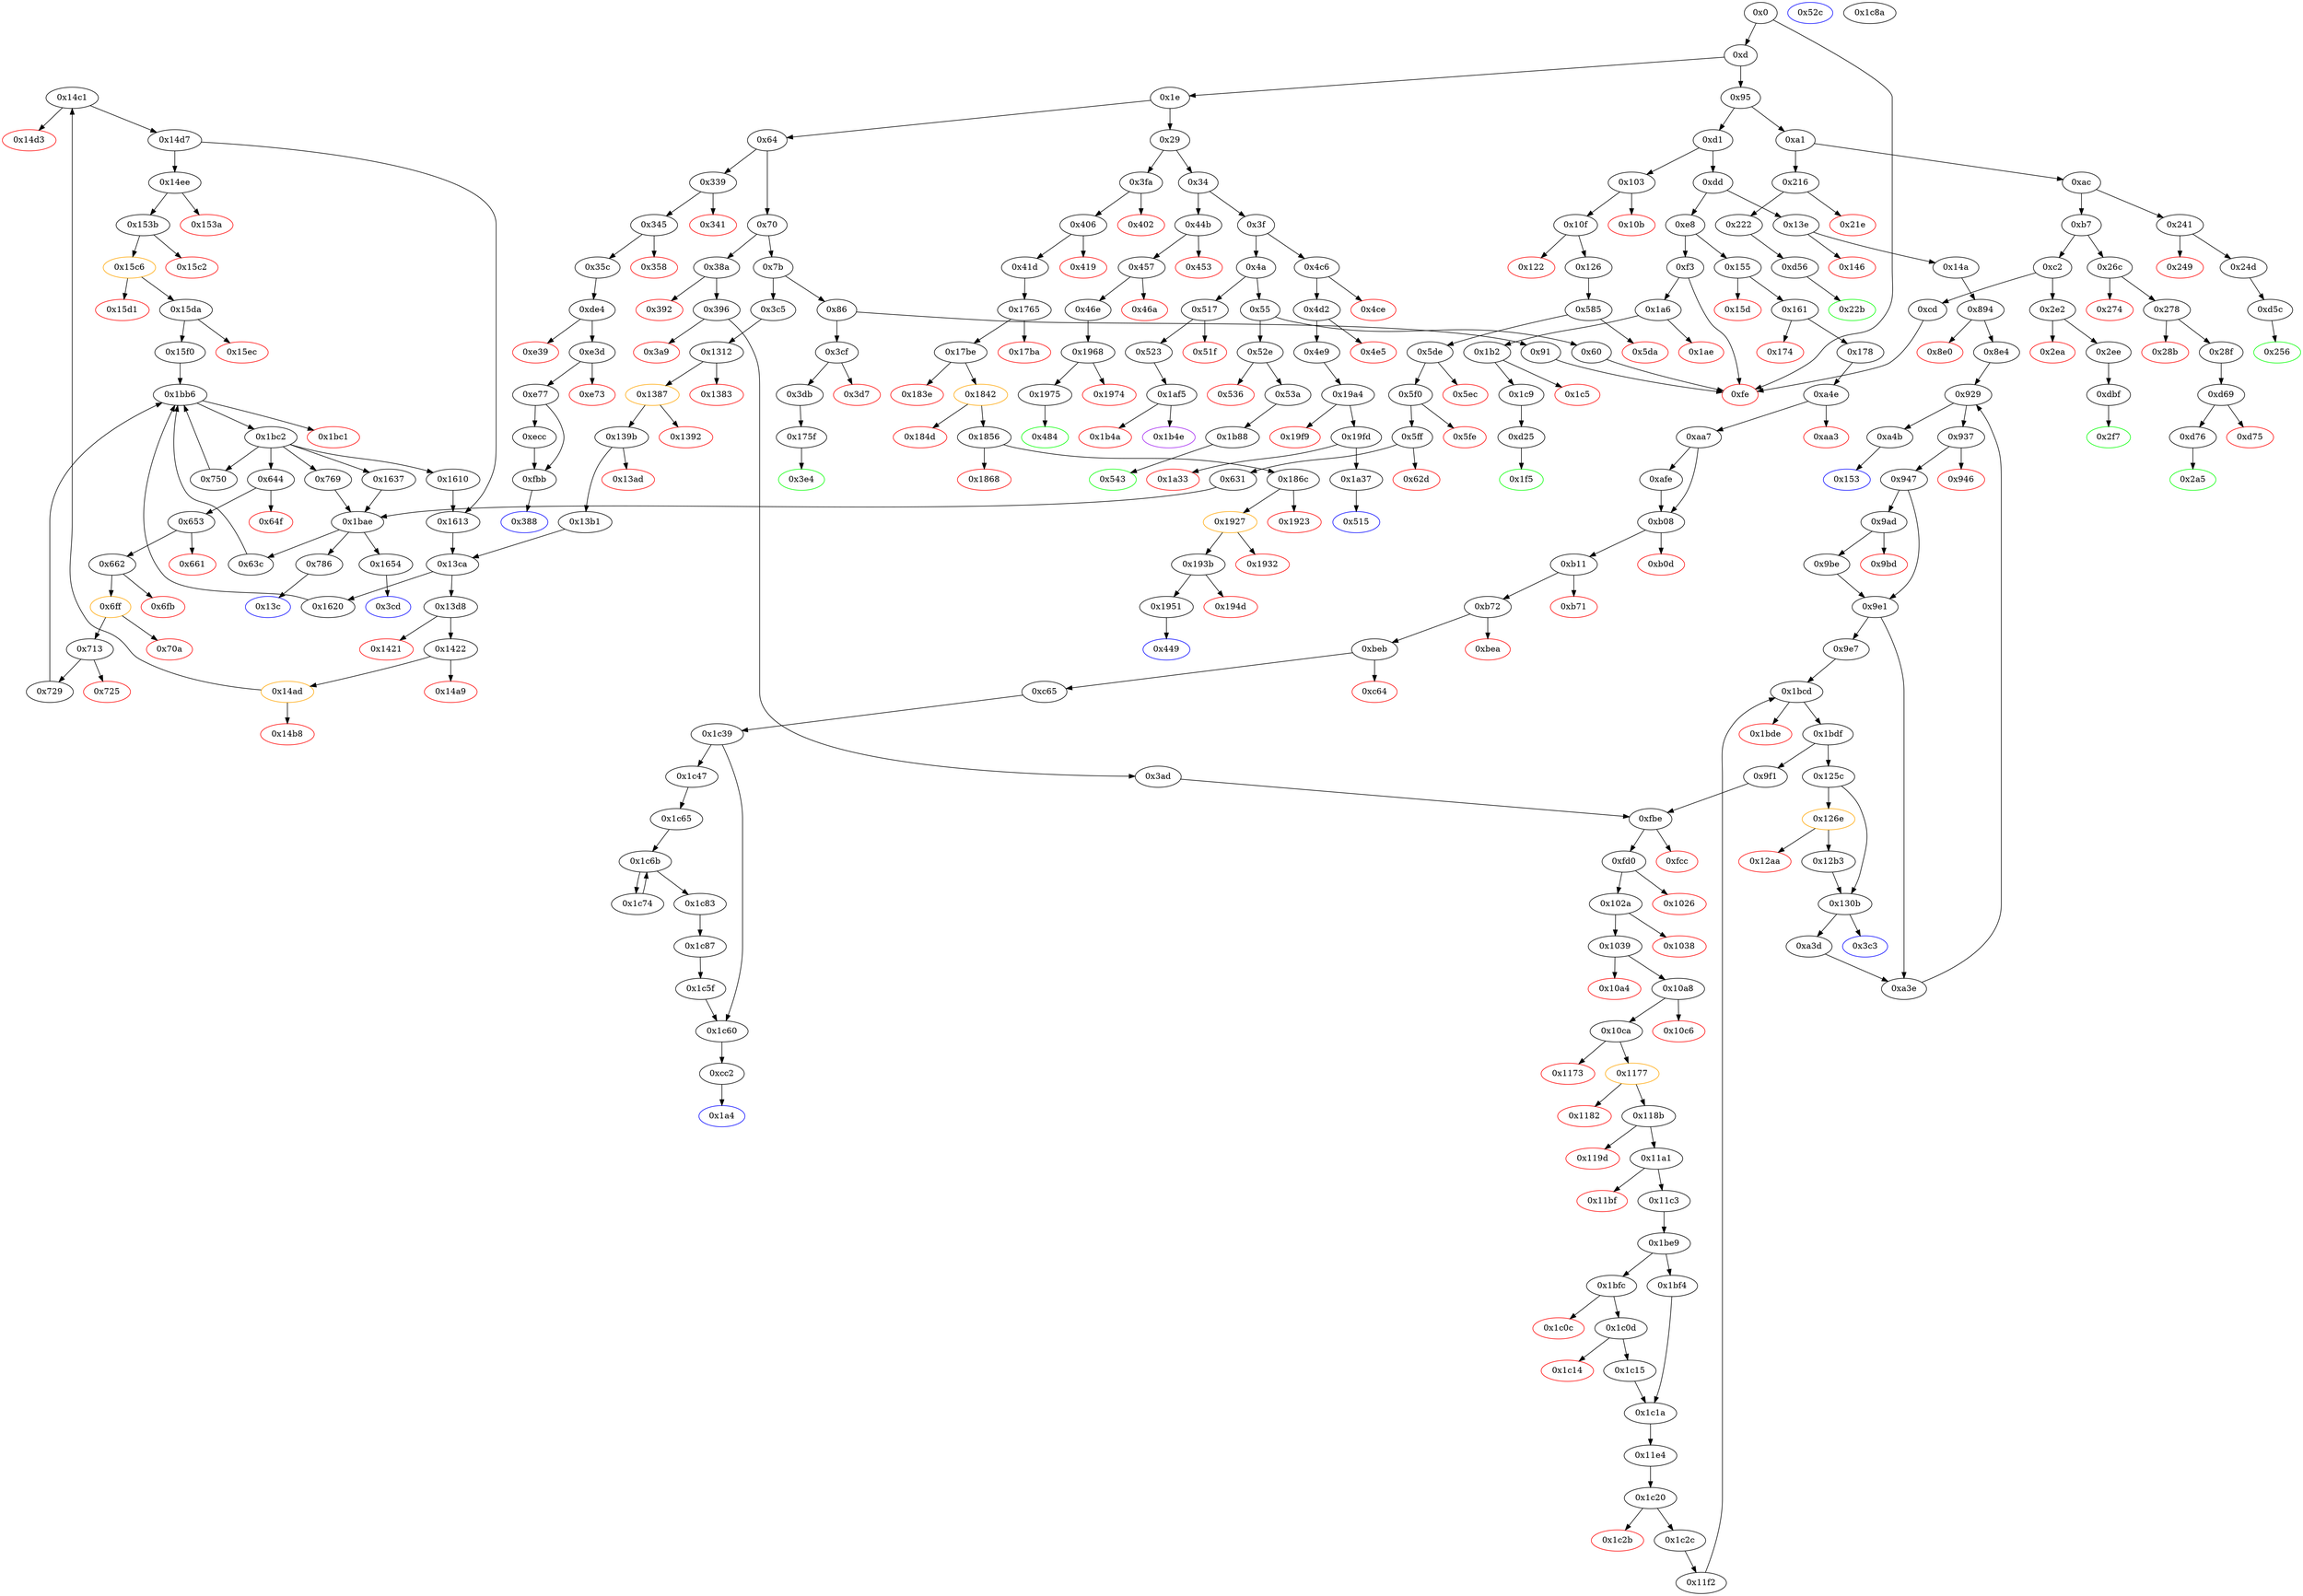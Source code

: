 strict digraph "" {
"0x14d3" [color=red, fillcolor=white, id="0x14d3", style=filled, tooltip="Block 0x14d3\n[0x14d3:0x14d6]\n---\nPredecessors: [0x14c1]\nSuccessors: []\n---\n0x14d3 PUSH1 0x0\n0x14d5 DUP1\n0x14d6 REVERT\n---\n0x14d3: V1483 = 0x0\n0x14d6: REVERT 0x0 0x0\n---\nEntry stack: [V9, 0x3cd, S3, S2, V1477, V1478]\nStack pops: 0\nStack additions: []\nExit stack: [V9, 0x3cd, S3, S2, V1477, V1478]\n\nDef sites:\nV9: {0xd.0x12}\n0x3cd: {0x3c5.0x3c6}\nS3: {0x13b1.0x13b7, 0x1bc2_0x15f0.0x1bc5}\nS2: {0x13b1.0x13c5, 0x1613_0x14d7.0x1618, 0x1613_0x1610.0x1618}\nV1477: {0x14c1.0x14c8}\nV1478: {0x14c1.0x14c9}\n"];
"0x4ce" [color=red, fillcolor=white, id="0x4ce", style=filled, tooltip="Block 0x4ce\n[0x4ce:0x4d1]\n---\nPredecessors: [0x4c6]\nSuccessors: []\n---\n0x4ce PUSH1 0x0\n0x4d0 DUP1\n0x4d1 REVERT\n---\n0x4ce: V338 = 0x0\n0x4d1: REVERT 0x0 0x0\n---\nEntry stack: [V9, V335]\nStack pops: 0\nStack additions: []\nExit stack: [V9, V335]\n\nDef sites:\nV9: {0xd.0x12}\nV335: {0x4c6.0x4c7}\n"];
"0x644" [fillcolor=white, id="0x644", style=filled, tooltip="Block 0x644\n[0x644:0x64e]\n---\nPredecessors: [0x1bc2]\nSuccessors: [0x64f, 0x653]\n---\n0x644 JUMPDEST\n0x645 DUP2\n0x646 PUSH1 0x1\n0x648 ADD\n0x649 SLOAD\n0x64a LT\n0x64b PUSH2 0x653\n0x64e JUMPI\n---\n0x644: JUMPDEST \n0x646: V433 = 0x1\n0x648: V434 = ADD 0x1 S1\n0x649: V435 = S[V434]\n0x64a: V436 = LT V435 V1903\n0x64b: V437 = 0x653\n0x64e: JUMPI 0x653 V436\n---\nEntry stack: [V9, 0x13c, S7, S6, S5, S4, S3, S2, S1, V1903]\nStack pops: 2\nStack additions: [S1]\nExit stack: [V9, 0x13c, S7, S6, S5, S4, S3, S2, S1]\n\nDef sites:\nV9: {0xd.0x12}\n0x13c: {0x10f.0x111}\nS7: {0xd.0x12, 0x126.0x12c}\nS6: {0xd.0x12, 0x10f.0x111, 0x126.0x12c}\nS5: {0xd.0x12, 0x3c5.0x3c6, 0x5ff.0x60d, 0x126.0x12c}\nS4: {0x729.0x72f, 0xd.0x12, 0x10f.0x111, 0x13b1.0x13b7, 0x1bc2_0x15f0.0x1bc5, 0x126.0x12c}\nS3: {0x1613_0x14d7.0x1618, 0x1613_0x1610.0x1618, 0x5ff.0x60d, 0x13b1.0x13c5, 0x3c5.0x3c6, 0x1bc2_0x729.0x1bc5, 0x126.0x12c}\nS2: {0x1620_0x13b1.0x1626, 0x13b1.0x13b7, 0x750.0x758, 0x1bc2_0x15f0.0x1bc5, 0x729.0x72f, 0x1620_0x1613_0x14d7.0x1626, 0x1620_0x1613_0x1610.0x1626, 0x126.0x12c}\nS1: {0x1613_0x14d7.0x1618, 0x1613_0x1610.0x1618, 0x5ff.0x60d, 0x13b1.0x13c5, 0x750.0x75d, 0x1620_0x13b1.0x162b, 0x729.0x73d, 0x1620_0x1613_0x1610.0x162b, 0x1620_0x1613_0x14d7.0x162b}\nV1903: {0x1bc2.0x1bc5}\n"];
"0x1923" [color=red, fillcolor=white, id="0x1923", style=filled, tooltip="Block 0x1923\n[0x1923:0x1926]\n---\nPredecessors: [0x186c]\nSuccessors: []\n---\n0x1923 PUSH1 0x0\n0x1925 DUP1\n0x1926 REVERT\n---\n0x1923: V1774 = 0x0\n0x1926: REVERT 0x0 0x0\n---\nEntry stack: [V9, 0x449, V302, V302, V1736, V1740, 0xa9059cbb, V1764, 0x20, V1767, V1768, V1767, 0x0, V1740, V1771]\nStack pops: 0\nStack additions: []\nExit stack: [V9, 0x449, V302, V302, V1736, V1740, 0xa9059cbb, V1764, 0x20, V1767, V1768, V1767, 0x0, V1740, V1771]\n\nDef sites:\nV9: {0xd.0x12}\n0x449: {0x406.0x408}\nV302: {0x41d.0x439}\nV302: {0x41d.0x439}\nV1736: {0x186c.0x1872}\nV1740: {0x186c.0x1896}\n0xa9059cbb: {0x186c.0x1897}\nV1764: {0x186c.0x1909}\n0x20: {0x186c.0x190e}\nV1767: {0x186c.0x1912}\nV1768: {0x186c.0x1915}\nV1767: {0x186c.0x1912}\n0x0: {0x186c.0x1917}\nV1740: {0x186c.0x1896}\nV1771: {0x186c.0x191c}\n"];
"0x1e" [fillcolor=white, id="0x1e", style=filled, tooltip="Block 0x1e\n[0x1e:0x28]\n---\nPredecessors: [0xd]\nSuccessors: [0x29, 0x64]\n---\n0x1e DUP1\n0x1f PUSH4 0xdf8de3e7\n0x24 GT\n0x25 PUSH2 0x64\n0x28 JUMPI\n---\n0x1f: V13 = 0xdf8de3e7\n0x24: V14 = GT 0xdf8de3e7 V9\n0x25: V15 = 0x64\n0x28: JUMPI 0x64 V14\n---\nEntry stack: [V9]\nStack pops: 1\nStack additions: [S0]\nExit stack: [V9]\n\nDef sites:\nV9: {0xd.0x12}\n"];
"0x4e9" [fillcolor=white, id="0x4e9", style=filled, tooltip="Block 0x4e9\n[0x4e9:0x514]\n---\nPredecessors: [0x4d2]\nSuccessors: [0x19a4]\n---\n0x4e9 JUMPDEST\n0x4ea DUP2\n0x4eb ADD\n0x4ec SWAP1\n0x4ed DUP1\n0x4ee DUP1\n0x4ef CALLDATALOAD\n0x4f0 PUSH20 0xffffffffffffffffffffffffffffffffffffffff\n0x505 AND\n0x506 SWAP1\n0x507 PUSH1 0x20\n0x509 ADD\n0x50a SWAP1\n0x50b SWAP3\n0x50c SWAP2\n0x50d SWAP1\n0x50e POP\n0x50f POP\n0x510 POP\n0x511 PUSH2 0x19a4\n0x514 JUMP\n---\n0x4e9: JUMPDEST \n0x4eb: V348 = ADD 0x4 V342\n0x4ef: V349 = CALLDATALOAD 0x4\n0x4f0: V350 = 0xffffffffffffffffffffffffffffffffffffffff\n0x505: V351 = AND 0xffffffffffffffffffffffffffffffffffffffff V349\n0x507: V352 = 0x20\n0x509: V353 = ADD 0x20 0x4\n0x511: V354 = 0x19a4\n0x514: JUMP 0x19a4\n---\nEntry stack: [V9, 0x515, 0x4, V342]\nStack pops: 2\nStack additions: [V351]\nExit stack: [V9, 0x515, V351]\n\nDef sites:\nV9: {0xd.0x12}\n0x515: {0x4d2.0x4d4}\n0x4: {0x4d2.0x4d7}\nV342: {0x4d2.0x4db}\n"];
"0x153b" [fillcolor=white, id="0x153b", style=filled, tooltip="Block 0x153b\n[0x153b:0x15c1]\n---\nPredecessors: [0x14ee]\nSuccessors: [0x15c2, 0x15c6]\n---\n0x153b JUMPDEST\n0x153c SWAP1\n0x153d PUSH1 0x0\n0x153f MSTORE\n0x1540 PUSH1 0x20\n0x1542 PUSH1 0x0\n0x1544 SHA3\n0x1545 ADD\n0x1546 PUSH1 0x0\n0x1548 SWAP1\n0x1549 SLOAD\n0x154a SWAP1\n0x154b PUSH2 0x100\n0x154e EXP\n0x154f SWAP1\n0x1550 DIV\n0x1551 PUSH20 0xffffffffffffffffffffffffffffffffffffffff\n0x1566 AND\n0x1567 PUSH1 0x40\n0x1569 MLOAD\n0x156a DUP3\n0x156b PUSH4 0xffffffff\n0x1570 AND\n0x1571 PUSH1 0xe0\n0x1573 SHL\n0x1574 DUP2\n0x1575 MSTORE\n0x1576 PUSH1 0x4\n0x1578 ADD\n0x1579 DUP1\n0x157a DUP3\n0x157b PUSH20 0xffffffffffffffffffffffffffffffffffffffff\n0x1590 AND\n0x1591 PUSH20 0xffffffffffffffffffffffffffffffffffffffff\n0x15a6 AND\n0x15a7 DUP2\n0x15a8 MSTORE\n0x15a9 PUSH1 0x20\n0x15ab ADD\n0x15ac SWAP2\n0x15ad POP\n0x15ae POP\n0x15af PUSH1 0x20\n0x15b1 PUSH1 0x40\n0x15b3 MLOAD\n0x15b4 DUP1\n0x15b5 DUP4\n0x15b6 SUB\n0x15b7 DUP2\n0x15b8 DUP7\n0x15b9 DUP1\n0x15ba EXTCODESIZE\n0x15bb ISZERO\n0x15bc DUP1\n0x15bd ISZERO\n0x15be PUSH2 0x15c6\n0x15c1 JUMPI\n---\n0x153b: JUMPDEST \n0x153d: V1506 = 0x0\n0x153f: M[0x0] = 0x7\n0x1540: V1507 = 0x20\n0x1542: V1508 = 0x0\n0x1544: V1509 = SHA3 0x0 0x20\n0x1545: V1510 = ADD V1509 S0\n0x1546: V1511 = 0x0\n0x1549: V1512 = S[V1510]\n0x154b: V1513 = 0x100\n0x154e: V1514 = EXP 0x100 0x0\n0x1550: V1515 = DIV V1512 0x1\n0x1551: V1516 = 0xffffffffffffffffffffffffffffffffffffffff\n0x1566: V1517 = AND 0xffffffffffffffffffffffffffffffffffffffff V1515\n0x1567: V1518 = 0x40\n0x1569: V1519 = M[0x40]\n0x156b: V1520 = 0xffffffff\n0x1570: V1521 = AND 0xffffffff 0x70a08231\n0x1571: V1522 = 0xe0\n0x1573: V1523 = SHL 0xe0 0x70a08231\n0x1575: M[V1519] = 0x70a0823100000000000000000000000000000000000000000000000000000000\n0x1576: V1524 = 0x4\n0x1578: V1525 = ADD 0x4 V1519\n0x157b: V1526 = 0xffffffffffffffffffffffffffffffffffffffff\n0x1590: V1527 = AND 0xffffffffffffffffffffffffffffffffffffffff V1517\n0x1591: V1528 = 0xffffffffffffffffffffffffffffffffffffffff\n0x15a6: V1529 = AND 0xffffffffffffffffffffffffffffffffffffffff V1527\n0x15a8: M[V1525] = V1529\n0x15a9: V1530 = 0x20\n0x15ab: V1531 = ADD 0x20 V1525\n0x15af: V1532 = 0x20\n0x15b1: V1533 = 0x40\n0x15b3: V1534 = M[0x40]\n0x15b6: V1535 = SUB V1531 V1534\n0x15ba: V1536 = EXTCODESIZE V1500\n0x15bb: V1537 = ISZERO V1536\n0x15bd: V1538 = ISZERO V1537\n0x15be: V1539 = 0x15c6\n0x15c1: JUMPI 0x15c6 V1538\n---\nEntry stack: [V9, 0x3cd, S6, S5, 0x1610, V1500, 0x70a08231, 0x7, S0]\nStack pops: 4\nStack additions: [S3, S2, V1531, 0x20, V1534, V1535, V1534, S3, V1537]\nExit stack: [V9, 0x3cd, S6, S5, 0x1610, V1500, 0x70a08231, V1531, 0x20, V1534, V1535, V1534, V1500, V1537]\n\nDef sites:\nV9: {0xd.0x12}\n0x3cd: {0x3c5.0x3c6}\nS6: {0x13b1.0x13b7, 0x1bc2_0x15f0.0x1bc5}\nS5: {0x13b1.0x13c5, 0x1613_0x14d7.0x1618, 0x1613_0x1610.0x1618}\n0x1610: {0x14ee.0x14ee}\nV1500: {0x14ee.0x1529}\n0x70a08231: {0x14ee.0x152a}\n0x7: {0x14ee.0x152f}\nS0: {0x13b1.0x13c5, 0x1613_0x14d7.0x1618, 0x1613_0x1610.0x1618}\n"];
"0x55" [fillcolor=white, id="0x55", style=filled, tooltip="Block 0x55\n[0x55:0x5f]\n---\nPredecessors: [0x4a]\nSuccessors: [0x60, 0x52e]\n---\n0x55 DUP1\n0x56 PUSH4 0xfc0c546a\n0x5b EQ\n0x5c PUSH2 0x52e\n0x5f JUMPI\n---\n0x56: V28 = 0xfc0c546a\n0x5b: V29 = EQ 0xfc0c546a V9\n0x5c: V30 = 0x52e\n0x5f: JUMPI 0x52e V29\n---\nEntry stack: [V9]\nStack pops: 1\nStack additions: [S0]\nExit stack: [V9]\n\nDef sites:\nV9: {0xd.0x12}\n"];
"0x1c9" [fillcolor=white, id="0x1c9", style=filled, tooltip="Block 0x1c9\n[0x1c9:0x1f4]\n---\nPredecessors: [0x1b2]\nSuccessors: [0xd25]\n---\n0x1c9 JUMPDEST\n0x1ca DUP2\n0x1cb ADD\n0x1cc SWAP1\n0x1cd DUP1\n0x1ce DUP1\n0x1cf CALLDATALOAD\n0x1d0 PUSH20 0xffffffffffffffffffffffffffffffffffffffff\n0x1e5 AND\n0x1e6 SWAP1\n0x1e7 PUSH1 0x20\n0x1e9 ADD\n0x1ea SWAP1\n0x1eb SWAP3\n0x1ec SWAP2\n0x1ed SWAP1\n0x1ee POP\n0x1ef POP\n0x1f0 POP\n0x1f1 PUSH2 0xd25\n0x1f4 JUMP\n---\n0x1c9: JUMPDEST \n0x1cb: V131 = ADD 0x4 V125\n0x1cf: V132 = CALLDATALOAD 0x4\n0x1d0: V133 = 0xffffffffffffffffffffffffffffffffffffffff\n0x1e5: V134 = AND 0xffffffffffffffffffffffffffffffffffffffff V132\n0x1e7: V135 = 0x20\n0x1e9: V136 = ADD 0x20 0x4\n0x1f1: V137 = 0xd25\n0x1f4: JUMP 0xd25\n---\nEntry stack: [V9, 0x1f5, 0x4, V125]\nStack pops: 2\nStack additions: [V134]\nExit stack: [V9, 0x1f5, V134]\n\nDef sites:\nV9: {0xd.0x12}\n0x1f5: {0x1b2.0x1b4}\n0x4: {0x1b2.0x1b7}\nV125: {0x1b2.0x1bb}\n"];
"0x3cd" [color=blue, fillcolor=white, id="0x3cd", style=filled, tooltip="Block 0x3cd\n[0x3cd:0x3ce]\n---\nPredecessors: [0x1654]\nSuccessors: []\n---\n0x3cd JUMPDEST\n0x3ce STOP\n---\n0x3cd: JUMPDEST \n0x3ce: STOP \n---\nEntry stack: [V9, 0x13c, V88, S0]\nStack pops: 0\nStack additions: []\nExit stack: [V9, 0x13c, V88, S0]\n\nDef sites:\nV9: {0xd.0x12}\n0x13c: {0x10f.0x111}\nV88: {0x126.0x12c}\nS0: {0xd.0x12, 0x126.0x12c}\n"];
"0x1f5" [color=green, fillcolor=white, id="0x1f5", style=filled, tooltip="Block 0x1f5\n[0x1f5:0x215]\n---\nPredecessors: [0xd25]\nSuccessors: []\n---\n0x1f5 JUMPDEST\n0x1f6 PUSH1 0x40\n0x1f8 MLOAD\n0x1f9 DUP1\n0x1fa DUP4\n0x1fb DUP2\n0x1fc MSTORE\n0x1fd PUSH1 0x20\n0x1ff ADD\n0x200 DUP3\n0x201 ISZERO\n0x202 ISZERO\n0x203 ISZERO\n0x204 ISZERO\n0x205 DUP2\n0x206 MSTORE\n0x207 PUSH1 0x20\n0x209 ADD\n0x20a SWAP3\n0x20b POP\n0x20c POP\n0x20d POP\n0x20e PUSH1 0x40\n0x210 MLOAD\n0x211 DUP1\n0x212 SWAP2\n0x213 SUB\n0x214 SWAP1\n0x215 RETURN\n---\n0x1f5: JUMPDEST \n0x1f6: V138 = 0x40\n0x1f8: V139 = M[0x40]\n0x1fc: M[V139] = V943\n0x1fd: V140 = 0x20\n0x1ff: V141 = ADD 0x20 V139\n0x201: V142 = ISZERO V952\n0x202: V143 = ISZERO V142\n0x203: V144 = ISZERO V143\n0x204: V145 = ISZERO V144\n0x206: M[V141] = V145\n0x207: V146 = 0x20\n0x209: V147 = ADD 0x20 V141\n0x20e: V148 = 0x40\n0x210: V149 = M[0x40]\n0x213: V150 = SUB V147 V149\n0x215: RETURN V149 V150\n---\nEntry stack: [V9, 0x1f5, V943, V952]\nStack pops: 2\nStack additions: []\nExit stack: [V9, 0x1f5]\n\nDef sites:\nV9: {0xd.0x12}\n0x1f5: {0x1b2.0x1b4}\nV943: {0xd25.0xd3e}\nV952: {0xd25.0xd51}\n"];
"0x15da" [fillcolor=white, id="0x15da", style=filled, tooltip="Block 0x15da\n[0x15da:0x15eb]\n---\nPredecessors: [0x15c6]\nSuccessors: [0x15ec, 0x15f0]\n---\n0x15da JUMPDEST\n0x15db POP\n0x15dc POP\n0x15dd POP\n0x15de POP\n0x15df PUSH1 0x40\n0x15e1 MLOAD\n0x15e2 RETURNDATASIZE\n0x15e3 PUSH1 0x20\n0x15e5 DUP2\n0x15e6 LT\n0x15e7 ISZERO\n0x15e8 PUSH2 0x15f0\n0x15eb JUMPI\n---\n0x15da: JUMPDEST \n0x15df: V1550 = 0x40\n0x15e1: V1551 = M[0x40]\n0x15e2: V1552 = RETURNDATASIZE\n0x15e3: V1553 = 0x20\n0x15e6: V1554 = LT V1552 0x20\n0x15e7: V1555 = ISZERO V1554\n0x15e8: V1556 = 0x15f0\n0x15eb: JUMPI 0x15f0 V1555\n---\nEntry stack: [V9, 0x3cd, S6, S5, 0x1610, V1500, 0x70a08231, V1531, V1543]\nStack pops: 4\nStack additions: [V1551, V1552]\nExit stack: [V9, 0x3cd, S6, S5, 0x1610, V1551, V1552]\n\nDef sites:\nV9: {0xd.0x12}\n0x3cd: {0x3c5.0x3c6}\nS6: {0x13b1.0x13b7, 0x1bc2_0x15f0.0x1bc5}\nS5: {0x13b1.0x13c5, 0x1613_0x14d7.0x1618, 0x1613_0x1610.0x1618}\n0x1610: {0x14ee.0x14ee}\nV1500: {0x14ee.0x1529}\n0x70a08231: {0x14ee.0x152a}\nV1531: {0x153b.0x15ab}\nV1543: {0x15c6.0x15ca}\n"];
"0x2e2" [fillcolor=white, id="0x2e2", style=filled, tooltip="Block 0x2e2\n[0x2e2:0x2e9]\n---\nPredecessors: [0xc2]\nSuccessors: [0x2ea, 0x2ee]\n---\n0x2e2 JUMPDEST\n0x2e3 CALLVALUE\n0x2e4 DUP1\n0x2e5 ISZERO\n0x2e6 PUSH2 0x2ee\n0x2e9 JUMPI\n---\n0x2e2: JUMPDEST \n0x2e3: V216 = CALLVALUE\n0x2e5: V217 = ISZERO V216\n0x2e6: V218 = 0x2ee\n0x2e9: JUMPI 0x2ee V217\n---\nEntry stack: [V9]\nStack pops: 0\nStack additions: [V216]\nExit stack: [V9, V216]\n\nDef sites:\nV9: {0xd.0x12}\n"];
"0xa3d" [fillcolor=white, id="0xa3d", style=filled, tooltip="Block 0xa3d\n[0xa3d:0xa3d]\n---\nPredecessors: [0x130b]\nSuccessors: [0xa3e]\n---\n0xa3d JUMPDEST\n---\n0xa3d: JUMPDEST \n---\nEntry stack: [V9, 0x153, S0]\nStack pops: 0\nStack additions: []\nExit stack: [V9, 0x153, S0]\n\nDef sites:\nV9: {0xd.0x12}\n0x153: {0x14a.0x14c}\nS0: {0xd.0x12, 0x8e4.0x926, 0xa3e.0xa43}\n"];
"0x102a" [fillcolor=white, id="0x102a", style=filled, tooltip="Block 0x102a\n[0x102a:0x1037]\n---\nPredecessors: [0xfd0]\nSuccessors: [0x1038, 0x1039]\n---\n0x102a JUMPDEST\n0x102b PUSH1 0x0\n0x102d PUSH1 0x4\n0x102f DUP4\n0x1030 DUP2\n0x1031 SLOAD\n0x1032 DUP2\n0x1033 LT\n0x1034 PUSH2 0x1039\n0x1037 JUMPI\n---\n0x102a: JUMPDEST \n0x102b: V1146 = 0x0\n0x102d: V1147 = 0x4\n0x1031: V1148 = S[0x4]\n0x1033: V1149 = LT S1 V1148\n0x1034: V1150 = 0x1039\n0x1037: JUMPI 0x1039 V1149\n---\nEntry stack: [V9, 0x153, S3, {0x3c3, 0xa3d}, S1, S0]\nStack pops: 2\nStack additions: [S1, S0, 0x0, 0x4, S1]\nExit stack: [V9, 0x153, S3, {0x3c3, 0xa3d}, S1, S0, 0x0, 0x4, S1]\n\nDef sites:\nV9: {0xd.0x12}\n0x153: {0x14a.0x14c}\nS3: {0xd.0x12, 0x8e4.0x926, 0xa3e.0xa43}\n{0x3c3, 0xa3d}: {0x9f1.0xa35, 0x396.0x398}\nS1: {0x3ad.0x3b3, 0x8e4.0x926, 0xa3e.0xa43}\nS0: {0x3ad.0x3b3, 0x8e4.0x926, 0xa3e.0xa43}\n"];
"0x29" [fillcolor=white, id="0x29", style=filled, tooltip="Block 0x29\n[0x29:0x33]\n---\nPredecessors: [0x1e]\nSuccessors: [0x34, 0x3fa]\n---\n0x29 DUP1\n0x2a PUSH4 0xdf8de3e7\n0x2f EQ\n0x30 PUSH2 0x3fa\n0x33 JUMPI\n---\n0x2a: V16 = 0xdf8de3e7\n0x2f: V17 = EQ 0xdf8de3e7 V9\n0x30: V18 = 0x3fa\n0x33: JUMPI 0x3fa V17\n---\nEntry stack: [V9]\nStack pops: 1\nStack additions: [S0]\nExit stack: [V9]\n\nDef sites:\nV9: {0xd.0x12}\n"];
"0xdd" [fillcolor=white, id="0xdd", style=filled, tooltip="Block 0xdd\n[0xdd:0xe7]\n---\nPredecessors: [0xd1]\nSuccessors: [0xe8, 0x13e]\n---\n0xdd DUP1\n0xde PUSH4 0x30e1f16f\n0xe3 EQ\n0xe4 PUSH2 0x13e\n0xe7 JUMPI\n---\n0xde: V64 = 0x30e1f16f\n0xe3: V65 = EQ 0x30e1f16f V9\n0xe4: V66 = 0x13e\n0xe7: JUMPI 0x13e V65\n---\nEntry stack: [V9]\nStack pops: 1\nStack additions: [S0]\nExit stack: [V9]\n\nDef sites:\nV9: {0xd.0x12}\n"];
"0x52c" [color=blue, fillcolor=white, id="0x52c", style=filled, tooltip="Block 0x52c\n[0x52c:0x52d]\n---\nPredecessors: []\nSuccessors: []\n---\n0x52c JUMPDEST\n0x52d STOP\n---\n0x52c: JUMPDEST \n0x52d: STOP \n---\nEntry stack: []\nStack pops: 0\nStack additions: []\nExit stack: []\n\nDef sites:\n"];
"0x8e4" [fillcolor=white, id="0x8e4", style=filled, tooltip="Block 0x8e4\n[0x8e4:0x928]\n---\nPredecessors: [0x894]\nSuccessors: [0x929]\n---\n0x8e4 JUMPDEST\n0x8e5 PUSH1 0x0\n0x8e7 PUSH1 0x5\n0x8e9 PUSH1 0x0\n0x8eb CALLER\n0x8ec PUSH20 0xffffffffffffffffffffffffffffffffffffffff\n0x901 AND\n0x902 PUSH20 0xffffffffffffffffffffffffffffffffffffffff\n0x917 AND\n0x918 DUP2\n0x919 MSTORE\n0x91a PUSH1 0x20\n0x91c ADD\n0x91d SWAP1\n0x91e DUP2\n0x91f MSTORE\n0x920 PUSH1 0x20\n0x922 ADD\n0x923 PUSH1 0x0\n0x925 SHA3\n0x926 SLOAD\n0x927 SWAP1\n0x928 POP\n---\n0x8e4: JUMPDEST \n0x8e5: V648 = 0x0\n0x8e7: V649 = 0x5\n0x8e9: V650 = 0x0\n0x8eb: V651 = CALLER\n0x8ec: V652 = 0xffffffffffffffffffffffffffffffffffffffff\n0x901: V653 = AND 0xffffffffffffffffffffffffffffffffffffffff V651\n0x902: V654 = 0xffffffffffffffffffffffffffffffffffffffff\n0x917: V655 = AND 0xffffffffffffffffffffffffffffffffffffffff V653\n0x919: M[0x0] = V655\n0x91a: V656 = 0x20\n0x91c: V657 = ADD 0x20 0x0\n0x91f: M[0x20] = 0x5\n0x920: V658 = 0x20\n0x922: V659 = ADD 0x20 0x20\n0x923: V660 = 0x0\n0x925: V661 = SHA3 0x0 0x40\n0x926: V662 = S[V661]\n---\nEntry stack: [V9, 0x153]\nStack pops: 0\nStack additions: [V662]\nExit stack: [V9, 0x153, V662]\n\nDef sites:\nV9: {0xd.0x12}\n0x153: {0x14a.0x14c}\n"];
"0x155" [fillcolor=white, id="0x155", style=filled, tooltip="Block 0x155\n[0x155:0x15c]\n---\nPredecessors: [0xe8]\nSuccessors: [0x15d, 0x161]\n---\n0x155 JUMPDEST\n0x156 CALLVALUE\n0x157 DUP1\n0x158 ISZERO\n0x159 PUSH2 0x161\n0x15c JUMPI\n---\n0x155: JUMPDEST \n0x156: V98 = CALLVALUE\n0x158: V99 = ISZERO V98\n0x159: V100 = 0x161\n0x15c: JUMPI 0x161 V99\n---\nEntry stack: [V9]\nStack pops: 0\nStack additions: [V98]\nExit stack: [V9, V98]\n\nDef sites:\nV9: {0xd.0x12}\n"];
"0x769" [fillcolor=white, id="0x769", style=filled, tooltip="Block 0x769\n[0x769:0x785]\n---\nPredecessors: [0x1bc2]\nSuccessors: [0x1bae]\n---\n0x769 JUMPDEST\n0x76a SWAP1\n0x76b POP\n0x76c PUSH1 0x4\n0x76e PUSH1 0x40\n0x770 MLOAD\n0x771 DUP1\n0x772 PUSH1 0xc0\n0x774 ADD\n0x775 PUSH1 0x40\n0x777 MSTORE\n0x778 DUP1\n0x779 DUP4\n0x77a DUP2\n0x77b MSTORE\n0x77c PUSH1 0x20\n0x77e ADD\n0x77f PUSH2 0x786\n0x782 PUSH2 0x1bae\n0x785 JUMP\n---\n0x769: JUMPDEST \n0x76c: V535 = 0x4\n0x76e: V536 = 0x40\n0x770: V537 = M[0x40]\n0x772: V538 = 0xc0\n0x774: V539 = ADD 0xc0 V537\n0x775: V540 = 0x40\n0x777: M[0x40] = V539\n0x77b: M[V537] = V1903\n0x77c: V541 = 0x20\n0x77e: V542 = ADD 0x20 V537\n0x77f: V543 = 0x786\n0x782: V544 = 0x1bae\n0x785: JUMP 0x1bae\n---\nEntry stack: [V9, 0x13c, S7, S6, S5, S4, S3, S2, S1, V1903]\nStack pops: 2\nStack additions: [S0, 0x4, V537, V542, 0x786]\nExit stack: [V9, 0x13c, S7, S6, S5, S4, S3, S2, V1903, 0x4, V537, V542, 0x786]\n\nDef sites:\nV9: {0xd.0x12}\n0x13c: {0x10f.0x111}\nS7: {0xd.0x12, 0x126.0x12c}\nS6: {0xd.0x12, 0x10f.0x111, 0x126.0x12c}\nS5: {0xd.0x12, 0x3c5.0x3c6, 0x5ff.0x60d, 0x126.0x12c}\nS4: {0x729.0x72f, 0xd.0x12, 0x10f.0x111, 0x13b1.0x13b7, 0x1bc2_0x15f0.0x1bc5, 0x126.0x12c}\nS3: {0x1613_0x14d7.0x1618, 0x1613_0x1610.0x1618, 0x5ff.0x60d, 0x13b1.0x13c5, 0x3c5.0x3c6, 0x1bc2_0x729.0x1bc5, 0x126.0x12c}\nS2: {0x1620_0x13b1.0x1626, 0x13b1.0x13b7, 0x750.0x758, 0x1bc2_0x15f0.0x1bc5, 0x729.0x72f, 0x1620_0x1613_0x14d7.0x1626, 0x1620_0x1613_0x1610.0x1626, 0x126.0x12c}\nS1: {0x1613_0x14d7.0x1618, 0x1613_0x1610.0x1618, 0x5ff.0x60d, 0x13b1.0x13c5, 0x750.0x75d, 0x1620_0x13b1.0x162b, 0x729.0x73d, 0x1620_0x1613_0x1610.0x162b, 0x1620_0x1613_0x14d7.0x162b}\nV1903: {0x1bc2.0x1bc5}\n"];
"0x126" [fillcolor=white, id="0x126", style=filled, tooltip="Block 0x126\n[0x126:0x13b]\n---\nPredecessors: [0x10f]\nSuccessors: [0x585]\n---\n0x126 JUMPDEST\n0x127 DUP2\n0x128 ADD\n0x129 SWAP1\n0x12a DUP1\n0x12b DUP1\n0x12c CALLDATALOAD\n0x12d SWAP1\n0x12e PUSH1 0x20\n0x130 ADD\n0x131 SWAP1\n0x132 SWAP3\n0x133 SWAP2\n0x134 SWAP1\n0x135 POP\n0x136 POP\n0x137 POP\n0x138 PUSH2 0x585\n0x13b JUMP\n---\n0x126: JUMPDEST \n0x128: V87 = ADD 0x4 V81\n0x12c: V88 = CALLDATALOAD 0x4\n0x12e: V89 = 0x20\n0x130: V90 = ADD 0x20 0x4\n0x138: V91 = 0x585\n0x13b: JUMP 0x585\n---\nEntry stack: [V9, 0x13c, 0x4, V81]\nStack pops: 2\nStack additions: [V88]\nExit stack: [V9, 0x13c, V88]\n\nDef sites:\nV9: {0xd.0x12}\n0x13c: {0x10f.0x111}\n0x4: {0x10f.0x114}\nV81: {0x10f.0x118}\n"];
"0x1c8a" [fillcolor=white, id="0x1c8a", style=filled, tooltip="Block 0x1c8a\n[0x1c8a:0x1cbe]\n---\nPredecessors: []\nSuccessors: []\n---\n0x1c8a INVALID\n0x1c8b LOG2\n0x1c8c PUSH6 0x627a7a723058\n0x1c93 SHA3\n0x1c94 JUMP\n0x1c95 SWAP10\n0x1c96 PUSH26 0x48c766c2c7ff83931ffa8de787dfba542d9392aac2a61fdb3211\n0x1cb1 INVALID\n0x1cb2 MISSING 0xdb\n0x1cb3 PUSH11 0x64736f6c63430005090032\n---\n0x1c8a: INVALID \n0x1c8b: LOG S0 S1 S2 S3\n0x1c8c: V1945 = 0x627a7a723058\n0x1c93: V1946 = SHA3 0x627a7a723058 S4\n0x1c94: JUMP V1946\n0x1c96: V1947 = 0x48c766c2c7ff83931ffa8de787dfba542d9392aac2a61fdb3211\n0x1cb1: INVALID \n0x1cb2: MISSING 0xdb\n0x1cb3: V1948 = 0x64736f6c63430005090032\n---\nEntry stack: []\nStack pops: 0\nStack additions: [0x48c766c2c7ff83931ffa8de787dfba542d9392aac2a61fdb3211, S10, S1, S2, S3, S4, S5, S6, S7, S8, S9, S0, 0x64736f6c63430005090032]\nExit stack: []\n\nDef sites:\n"];
"0xa3e" [fillcolor=white, id="0xa3e", style=filled, tooltip="Block 0xa3e\n[0xa3e:0xa4a]\n---\nPredecessors: [0x9e1, 0xa3d]\nSuccessors: [0x929]\n---\n0xa3e JUMPDEST\n0xa3f DUP1\n0xa40 DUP1\n0xa41 PUSH1 0x1\n0xa43 ADD\n0xa44 SWAP2\n0xa45 POP\n0xa46 POP\n0xa47 PUSH2 0x929\n0xa4a JUMP\n---\n0xa3e: JUMPDEST \n0xa41: V754 = 0x1\n0xa43: V755 = ADD 0x1 S0\n0xa47: V756 = 0x929\n0xa4a: JUMP 0x929\n---\nEntry stack: [V9, 0x153, S0]\nStack pops: 1\nStack additions: [V755]\nExit stack: [V9, 0x153, V755]\n\nDef sites:\nV9: {0xd.0x12}\n0x153: {0x14a.0x14c}\nS0: {0xd.0x12, 0x8e4.0x926, 0xa3e.0xa43}\n"];
"0xaa3" [color=red, fillcolor=white, id="0xaa3", style=filled, tooltip="Block 0xaa3\n[0xaa3:0xaa6]\n---\nPredecessors: [0xa4e]\nSuccessors: []\n---\n0xaa3 PUSH1 0x0\n0xaa5 DUP1\n0xaa6 REVERT\n---\n0xaa3: V771 = 0x0\n0xaa6: REVERT 0x0 0x0\n---\nEntry stack: [V9, 0x1a4, V114]\nStack pops: 0\nStack additions: []\nExit stack: [V9, 0x1a4, V114]\n\nDef sites:\nV9: {0xd.0x12}\n0x1a4: {0x161.0x163}\nV114: {0x178.0x194}\n"];
"0x1c20" [fillcolor=white, id="0x1c20", style=filled, tooltip="Block 0x1c20\n[0x1c20:0x1c2a]\n---\nPredecessors: [0x11e4]\nSuccessors: [0x1c2b, 0x1c2c]\n---\n0x1c20 JUMPDEST\n0x1c21 PUSH1 0x0\n0x1c23 DUP1\n0x1c24 DUP3\n0x1c25 DUP5\n0x1c26 DUP2\n0x1c27 PUSH2 0x1c2c\n0x1c2a JUMPI\n---\n0x1c20: JUMPDEST \n0x1c21: V1921 = 0x0\n0x1c27: V1922 = 0x1c2c\n0x1c2a: JUMPI 0x1c2c S0\n---\nEntry stack: [V9, 0x153, S9, {0x3c3, 0xa3d}, S7, S6, S5, S4, 0x0, 0x11f2, S1, S0]\nStack pops: 2\nStack additions: [S1, S0, 0x0, 0x0, S0, S1]\nExit stack: [V9, 0x153, S9, {0x3c3, 0xa3d}, S7, S6, S5, S4, 0x0, 0x11f2, S1, S0, 0x0, 0x0, S0, S1]\n\nDef sites:\nV9: {0xd.0x12}\n0x153: {0x14a.0x14c}\nS9: {0xd.0x12, 0x8e4.0x926, 0xa3e.0xa43}\n{0x3c3, 0xa3d}: {0x9f1.0xa35, 0x396.0x398}\nS7: {0x3ad.0x3b3, 0x8e4.0x926, 0xa3e.0xa43}\nS6: {0x3ad.0x3b3, 0x8e4.0x926, 0xa3e.0xa43}\nS5: {0x1039_0x9f1.0x1047, 0x1039_0x3ad.0x1047}\nS4: {0x11a1_0x3ad.0x11a7, 0x11a1_0x9f1.0x11a7}\n0x0: {0x11c3_0x9f1.0x11c4, 0x11c3_0x3ad.0x11c4}\n0x11f2: {0x11c3_0x3ad.0x11c6, 0x11c3_0x9f1.0x11c6}\nS1: {0x1bfc_0x9f1.0x1c01, 0x1bf4.0x1bf4, 0x1bfc_0x3ad.0x1c01}\nS0: {0x11c3_0x3ad.0x11cd, 0x11c3_0x9f1.0x11cd}\n"];
"0x14ad" [color=orange, fillcolor=white, id="0x14ad", style=filled, tooltip="Block 0x14ad\n[0x14ad:0x14b7]\n---\nPredecessors: [0x1422]\nSuccessors: [0x14b8, 0x14c1]\n---\n0x14ad JUMPDEST\n0x14ae POP\n0x14af GAS\n0x14b0 STATICCALL\n0x14b1 ISZERO\n0x14b2 DUP1\n0x14b3 ISZERO\n0x14b4 PUSH2 0x14c1\n0x14b7 JUMPI\n---\n0x14ad: JUMPDEST \n0x14af: V1467 = GAS\n0x14b0: V1468 = STATICCALL V1467 V1426 V1460 V1461 V1460 0x20\n0x14b1: V1469 = ISZERO V1468\n0x14b3: V1470 = ISZERO V1469\n0x14b4: V1471 = 0x14c1\n0x14b7: JUMPI 0x14c1 V1470\n---\nEntry stack: [V9, 0x3cd, S10, S9, V1426, 0xd4d7b19a, V1457, 0x20, V1460, V1461, V1460, V1426, V1463]\nStack pops: 6\nStack additions: [V1469]\nExit stack: [V9, 0x3cd, S10, S9, V1426, 0xd4d7b19a, V1457, V1469]\n\nDef sites:\nV9: {0xd.0x12}\n0x3cd: {0x3c5.0x3c6}\nS10: {0x13b1.0x13b7, 0x1bc2_0x15f0.0x1bc5}\nS9: {0x13b1.0x13c5, 0x1613_0x14d7.0x1618, 0x1613_0x1610.0x1618}\nV1426: {0x13d8.0x1410}\n0xd4d7b19a: {0x13d8.0x1411}\nV1457: {0x1422.0x1492}\n0x20: {0x1422.0x1496}\nV1460: {0x1422.0x149a}\nV1461: {0x1422.0x149d}\nV1460: {0x1422.0x149a}\nV1426: {0x13d8.0x1410}\nV1463: {0x1422.0x14a2}\n"];
"0x86" [fillcolor=white, id="0x86", style=filled, tooltip="Block 0x86\n[0x86:0x90]\n---\nPredecessors: [0x7b]\nSuccessors: [0x91, 0x3cf]\n---\n0x86 DUP1\n0x87 PUSH4 0xbea4c883\n0x8c EQ\n0x8d PUSH2 0x3cf\n0x90 JUMPI\n---\n0x87: V41 = 0xbea4c883\n0x8c: V42 = EQ 0xbea4c883 V9\n0x8d: V43 = 0x3cf\n0x90: JUMPI 0x3cf V42\n---\nEntry stack: [V9]\nStack pops: 1\nStack additions: [S0]\nExit stack: [V9]\n\nDef sites:\nV9: {0xd.0x12}\n"];
"0x183e" [color=red, fillcolor=white, id="0x183e", style=filled, tooltip="Block 0x183e\n[0x183e:0x1841]\n---\nPredecessors: [0x17be]\nSuccessors: []\n---\n0x183e PUSH1 0x0\n0x1840 DUP1\n0x1841 REVERT\n---\n0x183e: V1717 = 0x0\n0x1841: REVERT 0x0 0x0\n---\nEntry stack: [V9, 0x449, V302, V302, 0x0, V1692, 0x70a08231, V1708, 0x20, V1711, V1712, V1711, V1692, V1714]\nStack pops: 0\nStack additions: []\nExit stack: [V9, 0x449, V302, V302, 0x0, V1692, 0x70a08231, V1708, 0x20, V1711, V1712, V1711, V1692, V1714]\n\nDef sites:\nV9: {0xd.0x12}\n0x449: {0x406.0x408}\nV302: {0x41d.0x439}\nV302: {0x41d.0x439}\n0x0: {0x17be.0x17c4}\nV1692: {0x17be.0x17dc}\n0x70a08231: {0x17be.0x17dd}\nV1708: {0x17be.0x1827}\n0x20: {0x17be.0x182b}\nV1711: {0x17be.0x182f}\nV1712: {0x17be.0x1832}\nV1711: {0x17be.0x182f}\nV1692: {0x17be.0x17dc}\nV1714: {0x17be.0x1837}\n"];
"0x1422" [fillcolor=white, id="0x1422", style=filled, tooltip="Block 0x1422\n[0x1422:0x14a8]\n---\nPredecessors: [0x13d8]\nSuccessors: [0x14a9, 0x14ad]\n---\n0x1422 JUMPDEST\n0x1423 SWAP1\n0x1424 PUSH1 0x0\n0x1426 MSTORE\n0x1427 PUSH1 0x20\n0x1429 PUSH1 0x0\n0x142b SHA3\n0x142c ADD\n0x142d PUSH1 0x0\n0x142f SWAP1\n0x1430 SLOAD\n0x1431 SWAP1\n0x1432 PUSH2 0x100\n0x1435 EXP\n0x1436 SWAP1\n0x1437 DIV\n0x1438 PUSH20 0xffffffffffffffffffffffffffffffffffffffff\n0x144d AND\n0x144e PUSH1 0x40\n0x1450 MLOAD\n0x1451 DUP3\n0x1452 PUSH4 0xffffffff\n0x1457 AND\n0x1458 PUSH1 0xe0\n0x145a SHL\n0x145b DUP2\n0x145c MSTORE\n0x145d PUSH1 0x4\n0x145f ADD\n0x1460 DUP1\n0x1461 DUP3\n0x1462 PUSH20 0xffffffffffffffffffffffffffffffffffffffff\n0x1477 AND\n0x1478 PUSH20 0xffffffffffffffffffffffffffffffffffffffff\n0x148d AND\n0x148e DUP2\n0x148f MSTORE\n0x1490 PUSH1 0x20\n0x1492 ADD\n0x1493 SWAP2\n0x1494 POP\n0x1495 POP\n0x1496 PUSH1 0x20\n0x1498 PUSH1 0x40\n0x149a MLOAD\n0x149b DUP1\n0x149c DUP4\n0x149d SUB\n0x149e DUP2\n0x149f DUP7\n0x14a0 DUP1\n0x14a1 EXTCODESIZE\n0x14a2 ISZERO\n0x14a3 DUP1\n0x14a4 ISZERO\n0x14a5 PUSH2 0x14ad\n0x14a8 JUMPI\n---\n0x1422: JUMPDEST \n0x1424: V1432 = 0x0\n0x1426: M[0x0] = 0x7\n0x1427: V1433 = 0x20\n0x1429: V1434 = 0x0\n0x142b: V1435 = SHA3 0x0 0x20\n0x142c: V1436 = ADD V1435 S0\n0x142d: V1437 = 0x0\n0x1430: V1438 = S[V1436]\n0x1432: V1439 = 0x100\n0x1435: V1440 = EXP 0x100 0x0\n0x1437: V1441 = DIV V1438 0x1\n0x1438: V1442 = 0xffffffffffffffffffffffffffffffffffffffff\n0x144d: V1443 = AND 0xffffffffffffffffffffffffffffffffffffffff V1441\n0x144e: V1444 = 0x40\n0x1450: V1445 = M[0x40]\n0x1452: V1446 = 0xffffffff\n0x1457: V1447 = AND 0xffffffff 0xd4d7b19a\n0x1458: V1448 = 0xe0\n0x145a: V1449 = SHL 0xe0 0xd4d7b19a\n0x145c: M[V1445] = 0xd4d7b19a00000000000000000000000000000000000000000000000000000000\n0x145d: V1450 = 0x4\n0x145f: V1451 = ADD 0x4 V1445\n0x1462: V1452 = 0xffffffffffffffffffffffffffffffffffffffff\n0x1477: V1453 = AND 0xffffffffffffffffffffffffffffffffffffffff V1443\n0x1478: V1454 = 0xffffffffffffffffffffffffffffffffffffffff\n0x148d: V1455 = AND 0xffffffffffffffffffffffffffffffffffffffff V1453\n0x148f: M[V1451] = V1455\n0x1490: V1456 = 0x20\n0x1492: V1457 = ADD 0x20 V1451\n0x1496: V1458 = 0x20\n0x1498: V1459 = 0x40\n0x149a: V1460 = M[0x40]\n0x149d: V1461 = SUB V1457 V1460\n0x14a1: V1462 = EXTCODESIZE V1426\n0x14a2: V1463 = ISZERO V1462\n0x14a4: V1464 = ISZERO V1463\n0x14a5: V1465 = 0x14ad\n0x14a8: JUMPI 0x14ad V1464\n---\nEntry stack: [V9, 0x3cd, S5, S4, V1426, 0xd4d7b19a, 0x7, S0]\nStack pops: 4\nStack additions: [S3, S2, V1457, 0x20, V1460, V1461, V1460, S3, V1463]\nExit stack: [V9, 0x3cd, S5, S4, V1426, 0xd4d7b19a, V1457, 0x20, V1460, V1461, V1460, V1426, V1463]\n\nDef sites:\nV9: {0xd.0x12}\n0x3cd: {0x3c5.0x3c6}\nS5: {0x13b1.0x13b7, 0x1bc2_0x15f0.0x1bc5}\nS4: {0x13b1.0x13c5, 0x1613_0x14d7.0x1618, 0x1613_0x1610.0x1618}\nV1426: {0x13d8.0x1410}\n0xd4d7b19a: {0x13d8.0x1411}\n0x7: {0x13d8.0x1416}\nS0: {0x13b1.0x13c5, 0x1613_0x14d7.0x1618, 0x1613_0x1610.0x1618}\n"];
"0xc2" [fillcolor=white, id="0xc2", style=filled, tooltip="Block 0xc2\n[0xc2:0xcc]\n---\nPredecessors: [0xb7]\nSuccessors: [0xcd, 0x2e2]\n---\n0xc2 DUP1\n0xc3 PUSH4 0x8da5cb5b\n0xc8 EQ\n0xc9 PUSH2 0x2e2\n0xcc JUMPI\n---\n0xc3: V57 = 0x8da5cb5b\n0xc8: V58 = EQ 0x8da5cb5b V9\n0xc9: V59 = 0x2e2\n0xcc: JUMPI 0x2e2 V58\n---\nEntry stack: [V9]\nStack pops: 1\nStack additions: [S0]\nExit stack: [V9]\n\nDef sites:\nV9: {0xd.0x12}\n"];
"0xd1" [fillcolor=white, id="0xd1", style=filled, tooltip="Block 0xd1\n[0xd1:0xdc]\n---\nPredecessors: [0x95]\nSuccessors: [0xdd, 0x103]\n---\n0xd1 JUMPDEST\n0xd2 DUP1\n0xd3 PUSH4 0x22c9427e\n0xd8 EQ\n0xd9 PUSH2 0x103\n0xdc JUMPI\n---\n0xd1: JUMPDEST \n0xd3: V61 = 0x22c9427e\n0xd8: V62 = EQ 0x22c9427e V9\n0xd9: V63 = 0x103\n0xdc: JUMPI 0x103 V62\n---\nEntry stack: [V9]\nStack pops: 1\nStack additions: [S0]\nExit stack: [V9]\n\nDef sites:\nV9: {0xd.0x12}\n"];
"0x1c83" [fillcolor=white, id="0x1c83", style=filled, tooltip="Block 0x1c83\n[0x1c83:0x1c86]\n---\nPredecessors: [0x1c6b]\nSuccessors: [0x1c87]\n---\n0x1c83 JUMPDEST\n0x1c84 POP\n0x1c85 SWAP1\n0x1c86 JUMP\n---\n0x1c83: JUMPDEST \n0x1c86: JUMP 0x1c87\n---\nEntry stack: [V9, 0x1a4, V114, V805, V904, 0xcc2, 0x7, V906, 0x1c5f, 0x1c87, V1932, S0]\nStack pops: 3\nStack additions: [S1]\nExit stack: [V9, 0x1a4, V114, V805, V904, 0xcc2, 0x7, V906, 0x1c5f, V1932]\n\nDef sites:\nV9: {0xd.0x12}\n0x1a4: {0x161.0x163}\nV114: {0x178.0x194}\nV805: {0xb11.0xb1c}\nV904: {0xc65.0xcb1}\n0xcc2: {0xc65.0xcb9}\n0x7: {0xc65.0xcae}\nV906: {0xc65.0xcb8}\n0x1c5f: {0x1c47.0x1c56}\n0x1c87: {0x1c65.0x1c66}\nV1932: {0x1c47.0x1c53}\nS0: {0x1c74.0x1c7e, 0x1c47.0x1c55}\n"];
"0x13ca" [fillcolor=white, id="0x13ca", style=filled, tooltip="Block 0x13ca\n[0x13ca:0x13d7]\n---\nPredecessors: [0x13b1, 0x1613]\nSuccessors: [0x13d8, 0x1620]\n---\n0x13ca JUMPDEST\n0x13cb PUSH1 0x7\n0x13cd DUP1\n0x13ce SLOAD\n0x13cf SWAP1\n0x13d0 POP\n0x13d1 DUP2\n0x13d2 LT\n0x13d3 ISZERO\n0x13d4 PUSH2 0x1620\n0x13d7 JUMPI\n---\n0x13ca: JUMPDEST \n0x13cb: V1412 = 0x7\n0x13ce: V1413 = S[0x7]\n0x13d2: V1414 = LT S0 V1413\n0x13d3: V1415 = ISZERO V1414\n0x13d4: V1416 = 0x1620\n0x13d7: JUMPI 0x1620 V1415\n---\nEntry stack: [V9, 0x13c, S6, S5, S4, S3, S2, S1, S0]\nStack pops: 1\nStack additions: [S0]\nExit stack: [V9, 0x13c, S6, S5, S4, S3, S2, S1, S0]\n\nDef sites:\nV9: {0xd.0x12}\n0x13c: {0x10f.0x111}\nS6: {0xd.0x12, 0x126.0x12c}\nS5: {0xd.0x12, 0x10f.0x111, 0x126.0x12c}\nS4: {0xd.0x12, 0x3c5.0x3c6, 0x5ff.0x60d, 0x126.0x12c}\nS3: {0x729.0x72f, 0xd.0x12, 0x10f.0x111, 0x13b1.0x13b7, 0x1bc2_0x15f0.0x1bc5, 0x126.0x12c}\nS2: {0x1613_0x14d7.0x1618, 0x1613_0x1610.0x1618, 0x5ff.0x60d, 0x13b1.0x13c5, 0x3c5.0x3c6, 0x1bc2_0x729.0x1bc5, 0x126.0x12c}\nS1: {0x13b1.0x13b7, 0x1bc2_0x1620_0x1613_0x1610.0x1bc5, 0x1bc2_0x1620_0x1613_0x14d7.0x1bc5, 0x1bc2_0x15f0.0x1bc5, 0x1bc2_0x750.0x1bc5, 0x1bc2_0x63c.0x1bc5, 0x1bc2_0x729.0x1bc5, 0x1bc2_0x1620_0x13b1.0x1bc5}\nS0: {0x13b1.0x13c5, 0x1613.0x1618}\n"];
"0x174" [color=red, fillcolor=white, id="0x174", style=filled, tooltip="Block 0x174\n[0x174:0x177]\n---\nPredecessors: [0x161]\nSuccessors: []\n---\n0x174 PUSH1 0x0\n0x176 DUP1\n0x177 REVERT\n---\n0x174: V110 = 0x0\n0x177: REVERT 0x0 0x0\n---\nEntry stack: [V9, 0x1a4, 0x4, V105]\nStack pops: 0\nStack additions: []\nExit stack: [V9, 0x1a4, 0x4, V105]\n\nDef sites:\nV9: {0xd.0x12}\n0x1a4: {0x161.0x163}\n0x4: {0x161.0x166}\nV105: {0x161.0x16a}\n"];
"0x10f" [fillcolor=white, id="0x10f", style=filled, tooltip="Block 0x10f\n[0x10f:0x121]\n---\nPredecessors: [0x103]\nSuccessors: [0x122, 0x126]\n---\n0x10f JUMPDEST\n0x110 POP\n0x111 PUSH2 0x13c\n0x114 PUSH1 0x4\n0x116 DUP1\n0x117 CALLDATASIZE\n0x118 SUB\n0x119 PUSH1 0x20\n0x11b DUP2\n0x11c LT\n0x11d ISZERO\n0x11e PUSH2 0x126\n0x121 JUMPI\n---\n0x10f: JUMPDEST \n0x111: V78 = 0x13c\n0x114: V79 = 0x4\n0x117: V80 = CALLDATASIZE\n0x118: V81 = SUB V80 0x4\n0x119: V82 = 0x20\n0x11c: V83 = LT V81 0x20\n0x11d: V84 = ISZERO V83\n0x11e: V85 = 0x126\n0x121: JUMPI 0x126 V84\n---\nEntry stack: [V9, V74]\nStack pops: 1\nStack additions: [0x13c, 0x4, V81]\nExit stack: [V9, 0x13c, 0x4, V81]\n\nDef sites:\nV9: {0xd.0x12}\nV74: {0x103.0x104}\n"];
"0x4c6" [fillcolor=white, id="0x4c6", style=filled, tooltip="Block 0x4c6\n[0x4c6:0x4cd]\n---\nPredecessors: [0x3f]\nSuccessors: [0x4ce, 0x4d2]\n---\n0x4c6 JUMPDEST\n0x4c7 CALLVALUE\n0x4c8 DUP1\n0x4c9 ISZERO\n0x4ca PUSH2 0x4d2\n0x4cd JUMPI\n---\n0x4c6: JUMPDEST \n0x4c7: V335 = CALLVALUE\n0x4c9: V336 = ISZERO V335\n0x4ca: V337 = 0x4d2\n0x4cd: JUMPI 0x4d2 V336\n---\nEntry stack: [V9]\nStack pops: 0\nStack additions: [V335]\nExit stack: [V9, V335]\n\nDef sites:\nV9: {0xd.0x12}\n"];
"0x15f0" [fillcolor=white, id="0x15f0", style=filled, tooltip="Block 0x15f0\n[0x15f0:0x160f]\n---\nPredecessors: [0x15da]\nSuccessors: [0x1bb6]\n---\n0x15f0 JUMPDEST\n0x15f1 DUP2\n0x15f2 ADD\n0x15f3 SWAP1\n0x15f4 DUP1\n0x15f5 DUP1\n0x15f6 MLOAD\n0x15f7 SWAP1\n0x15f8 PUSH1 0x20\n0x15fa ADD\n0x15fb SWAP1\n0x15fc SWAP3\n0x15fd SWAP2\n0x15fe SWAP1\n0x15ff POP\n0x1600 POP\n0x1601 POP\n0x1602 DUP4\n0x1603 PUSH2 0x1bb6\n0x1606 SWAP1\n0x1607 SWAP2\n0x1608 SWAP1\n0x1609 PUSH4 0xffffffff\n0x160e AND\n0x160f JUMP\n---\n0x15f0: JUMPDEST \n0x15f2: V1558 = ADD V1551 V1552\n0x15f6: V1559 = M[V1551]\n0x15f8: V1560 = 0x20\n0x15fa: V1561 = ADD 0x20 V1551\n0x1603: V1562 = 0x1bb6\n0x1609: V1563 = 0xffffffff\n0x160e: V1564 = AND 0xffffffff 0x1bb6\n0x160f: JUMP 0x1bb6\n---\nEntry stack: [V9, 0x3cd, S4, S3, 0x1610, V1551, V1552]\nStack pops: 5\nStack additions: [S4, S3, S2, S4, V1559]\nExit stack: [V9, 0x3cd, S4, S3, 0x1610, S4, V1559]\n\nDef sites:\nV9: {0xd.0x12}\n0x3cd: {0x3c5.0x3c6}\nS4: {0x13b1.0x13b7, 0x1bc2_0x15f0.0x1bc5}\nS3: {0x13b1.0x13c5, 0x1613_0x14d7.0x1618, 0x1613_0x1610.0x1618}\n0x1610: {0x14ee.0x14ee}\nV1551: {0x15da.0x15e1}\nV1552: {0x15da.0x15e2}\n"];
"0x341" [color=red, fillcolor=white, id="0x341", style=filled, tooltip="Block 0x341\n[0x341:0x344]\n---\nPredecessors: [0x339]\nSuccessors: []\n---\n0x341 PUSH1 0x0\n0x343 DUP1\n0x344 REVERT\n---\n0x341: V236 = 0x0\n0x344: REVERT 0x0 0x0\n---\nEntry stack: [V9, V233]\nStack pops: 0\nStack additions: []\nExit stack: [V9, V233]\n\nDef sites:\nV9: {0xd.0x12}\nV233: {0x339.0x33a}\n"];
"0x1c47" [fillcolor=white, id="0x1c47", style=filled, tooltip="Block 0x1c47\n[0x1c47:0x1c5e]\n---\nPredecessors: [0x1c39]\nSuccessors: [0x1c65]\n---\n0x1c47 DUP2\n0x1c48 DUP4\n0x1c49 PUSH1 0x0\n0x1c4b MSTORE\n0x1c4c PUSH1 0x20\n0x1c4e PUSH1 0x0\n0x1c50 SHA3\n0x1c51 SWAP2\n0x1c52 DUP3\n0x1c53 ADD\n0x1c54 SWAP2\n0x1c55 ADD\n0x1c56 PUSH2 0x1c5f\n0x1c59 SWAP2\n0x1c5a SWAP1\n0x1c5b PUSH2 0x1c65\n0x1c5e JUMP\n---\n0x1c49: V1928 = 0x0\n0x1c4b: M[0x0] = 0x7\n0x1c4c: V1929 = 0x20\n0x1c4e: V1930 = 0x0\n0x1c50: V1931 = SHA3 0x0 0x20\n0x1c53: V1932 = ADD V1931 V1924\n0x1c55: V1933 = ADD V1931 V906\n0x1c56: V1934 = 0x1c5f\n0x1c5b: V1935 = 0x1c65\n0x1c5e: JUMP 0x1c65\n---\nEntry stack: [V9, 0x1a4, V114, V805, V904, 0xcc2, 0x7, V906, V1924]\nStack pops: 3\nStack additions: [S2, S1, 0x1c5f, V1932, V1933]\nExit stack: [V9, 0x1a4, V114, V805, V904, 0xcc2, 0x7, V906, 0x1c5f, V1932, V1933]\n\nDef sites:\nV9: {0xd.0x12}\n0x1a4: {0x161.0x163}\nV114: {0x178.0x194}\nV805: {0xb11.0xb1c}\nV904: {0xc65.0xcb1}\n0xcc2: {0xc65.0xcb9}\n0x7: {0xc65.0xcae}\nV906: {0xc65.0xcb8}\nV1924: {0x1c39.0x1c3b}\n"];
"0x1765" [fillcolor=white, id="0x1765", style=filled, tooltip="Block 0x1765\n[0x1765:0x17b9]\n---\nPredecessors: [0x41d]\nSuccessors: [0x17ba, 0x17be]\n---\n0x1765 JUMPDEST\n0x1766 PUSH1 0x0\n0x1768 DUP1\n0x1769 SWAP1\n0x176a SLOAD\n0x176b SWAP1\n0x176c PUSH2 0x100\n0x176f EXP\n0x1770 SWAP1\n0x1771 DIV\n0x1772 PUSH20 0xffffffffffffffffffffffffffffffffffffffff\n0x1787 AND\n0x1788 PUSH20 0xffffffffffffffffffffffffffffffffffffffff\n0x179d AND\n0x179e CALLER\n0x179f PUSH20 0xffffffffffffffffffffffffffffffffffffffff\n0x17b4 AND\n0x17b5 EQ\n0x17b6 PUSH2 0x17be\n0x17b9 JUMPI\n---\n0x1765: JUMPDEST \n0x1766: V1674 = 0x0\n0x176a: V1675 = S[0x0]\n0x176c: V1676 = 0x100\n0x176f: V1677 = EXP 0x100 0x0\n0x1771: V1678 = DIV V1675 0x1\n0x1772: V1679 = 0xffffffffffffffffffffffffffffffffffffffff\n0x1787: V1680 = AND 0xffffffffffffffffffffffffffffffffffffffff V1678\n0x1788: V1681 = 0xffffffffffffffffffffffffffffffffffffffff\n0x179d: V1682 = AND 0xffffffffffffffffffffffffffffffffffffffff V1680\n0x179e: V1683 = CALLER\n0x179f: V1684 = 0xffffffffffffffffffffffffffffffffffffffff\n0x17b4: V1685 = AND 0xffffffffffffffffffffffffffffffffffffffff V1683\n0x17b5: V1686 = EQ V1685 V1682\n0x17b6: V1687 = 0x17be\n0x17b9: JUMPI 0x17be V1686\n---\nEntry stack: [V9, 0x449, V302]\nStack pops: 0\nStack additions: []\nExit stack: [V9, 0x449, V302]\n\nDef sites:\nV9: {0xd.0x12}\n0x449: {0x406.0x408}\nV302: {0x41d.0x439}\n"];
"0x1c39" [fillcolor=white, id="0x1c39", style=filled, tooltip="Block 0x1c39\n[0x1c39:0x1c46]\n---\nPredecessors: [0xc65]\nSuccessors: [0x1c47, 0x1c60]\n---\n0x1c39 JUMPDEST\n0x1c3a DUP2\n0x1c3b SLOAD\n0x1c3c DUP2\n0x1c3d DUP4\n0x1c3e SSTORE\n0x1c3f DUP2\n0x1c40 DUP2\n0x1c41 GT\n0x1c42 ISZERO\n0x1c43 PUSH2 0x1c60\n0x1c46 JUMPI\n---\n0x1c39: JUMPDEST \n0x1c3b: V1924 = S[0x7]\n0x1c3e: S[0x7] = V906\n0x1c41: V1925 = GT V1924 V906\n0x1c42: V1926 = ISZERO V1925\n0x1c43: V1927 = 0x1c60\n0x1c46: JUMPI 0x1c60 V1926\n---\nEntry stack: [V9, 0x1a4, V114, V805, V904, 0xcc2, 0x7, V906]\nStack pops: 2\nStack additions: [S1, S0, V1924]\nExit stack: [V9, 0x1a4, V114, V805, V904, 0xcc2, 0x7, V906, V1924]\n\nDef sites:\nV9: {0xd.0x12}\n0x1a4: {0x161.0x163}\nV114: {0x178.0x194}\nV805: {0xb11.0xb1c}\nV904: {0xc65.0xcb1}\n0xcc2: {0xc65.0xcb9}\n0x7: {0xc65.0xcae}\nV906: {0xc65.0xcb8}\n"];
"0x396" [fillcolor=white, id="0x396", style=filled, tooltip="Block 0x396\n[0x396:0x3a8]\n---\nPredecessors: [0x38a]\nSuccessors: [0x3a9, 0x3ad]\n---\n0x396 JUMPDEST\n0x397 POP\n0x398 PUSH2 0x3c3\n0x39b PUSH1 0x4\n0x39d DUP1\n0x39e CALLDATASIZE\n0x39f SUB\n0x3a0 PUSH1 0x20\n0x3a2 DUP2\n0x3a3 LT\n0x3a4 ISZERO\n0x3a5 PUSH2 0x3ad\n0x3a8 JUMPI\n---\n0x396: JUMPDEST \n0x398: V257 = 0x3c3\n0x39b: V258 = 0x4\n0x39e: V259 = CALLDATASIZE\n0x39f: V260 = SUB V259 0x4\n0x3a0: V261 = 0x20\n0x3a3: V262 = LT V260 0x20\n0x3a4: V263 = ISZERO V262\n0x3a5: V264 = 0x3ad\n0x3a8: JUMPI 0x3ad V263\n---\nEntry stack: [V9, V253]\nStack pops: 1\nStack additions: [0x3c3, 0x4, V260]\nExit stack: [V9, 0x3c3, 0x4, V260]\n\nDef sites:\nV9: {0xd.0x12}\nV253: {0x38a.0x38b}\n"];
"0x1af5" [fillcolor=white, id="0x1af5", style=filled, tooltip="Block 0x1af5\n[0x1af5:0x1b49]\n---\nPredecessors: [0x523]\nSuccessors: [0x1b4a, 0x1b4e]\n---\n0x1af5 JUMPDEST\n0x1af6 PUSH1 0x0\n0x1af8 DUP1\n0x1af9 SWAP1\n0x1afa SLOAD\n0x1afb SWAP1\n0x1afc PUSH2 0x100\n0x1aff EXP\n0x1b00 SWAP1\n0x1b01 DIV\n0x1b02 PUSH20 0xffffffffffffffffffffffffffffffffffffffff\n0x1b17 AND\n0x1b18 PUSH20 0xffffffffffffffffffffffffffffffffffffffff\n0x1b2d AND\n0x1b2e CALLER\n0x1b2f PUSH20 0xffffffffffffffffffffffffffffffffffffffff\n0x1b44 AND\n0x1b45 EQ\n0x1b46 PUSH2 0x1b4e\n0x1b49 JUMPI\n---\n0x1af5: JUMPDEST \n0x1af6: V1865 = 0x0\n0x1afa: V1866 = S[0x0]\n0x1afc: V1867 = 0x100\n0x1aff: V1868 = EXP 0x100 0x0\n0x1b01: V1869 = DIV V1866 0x1\n0x1b02: V1870 = 0xffffffffffffffffffffffffffffffffffffffff\n0x1b17: V1871 = AND 0xffffffffffffffffffffffffffffffffffffffff V1869\n0x1b18: V1872 = 0xffffffffffffffffffffffffffffffffffffffff\n0x1b2d: V1873 = AND 0xffffffffffffffffffffffffffffffffffffffff V1871\n0x1b2e: V1874 = CALLER\n0x1b2f: V1875 = 0xffffffffffffffffffffffffffffffffffffffff\n0x1b44: V1876 = AND 0xffffffffffffffffffffffffffffffffffffffff V1874\n0x1b45: V1877 = EQ V1876 V1873\n0x1b46: V1878 = 0x1b4e\n0x1b49: JUMPI 0x1b4e V1877\n---\nEntry stack: [V9, 0x52c]\nStack pops: 0\nStack additions: []\nExit stack: [V9, 0x52c]\n\nDef sites:\nV9: {0xd.0x12}\n0x52c: {0x523.0x525}\n"];
"0x1968" [fillcolor=white, id="0x1968", style=filled, tooltip="Block 0x1968\n[0x1968:0x1973]\n---\nPredecessors: [0x46e]\nSuccessors: [0x1974, 0x1975]\n---\n0x1968 JUMPDEST\n0x1969 PUSH1 0x7\n0x196b DUP2\n0x196c DUP2\n0x196d SLOAD\n0x196e DUP2\n0x196f LT\n0x1970 PUSH2 0x1975\n0x1973 JUMPI\n---\n0x1968: JUMPDEST \n0x1969: V1796 = 0x7\n0x196d: V1797 = S[0x7]\n0x196f: V1798 = LT V320 V1797\n0x1970: V1799 = 0x1975\n0x1973: JUMPI 0x1975 V1798\n---\nEntry stack: [V9, 0x484, V320]\nStack pops: 1\nStack additions: [S0, 0x7, S0]\nExit stack: [V9, 0x484, V320, 0x7, V320]\n\nDef sites:\nV9: {0xd.0x12}\n0x484: {0x457.0x459}\nV320: {0x46e.0x474}\n"];
"0x1bcd" [fillcolor=white, id="0x1bcd", style=filled, tooltip="Block 0x1bcd\n[0x1bcd:0x1bdd]\n---\nPredecessors: [0x9e7, 0x11f2]\nSuccessors: [0x1bde, 0x1bdf]\n---\n0x1bcd JUMPDEST\n0x1bce PUSH1 0x0\n0x1bd0 DUP1\n0x1bd1 DUP3\n0x1bd2 DUP5\n0x1bd3 ADD\n0x1bd4 SWAP1\n0x1bd5 POP\n0x1bd6 DUP4\n0x1bd7 DUP2\n0x1bd8 LT\n0x1bd9 ISZERO\n0x1bda PUSH2 0x1bdf\n0x1bdd JUMPI\n---\n0x1bcd: JUMPDEST \n0x1bce: V1904 = 0x0\n0x1bd3: V1905 = ADD S1 S0\n0x1bd8: V1906 = LT V1905 S1\n0x1bd9: V1907 = ISZERO V1906\n0x1bda: V1908 = 0x1bdf\n0x1bdd: JUMPI 0x1bdf V1907\n---\nEntry stack: [V9, 0x153, S9, {0x3c3, 0xa3d}, S7, S6, S5, S4, S3, {0x9f1, 0x125c}, S1, S0]\nStack pops: 2\nStack additions: [S1, S0, 0x0, V1905]\nExit stack: [V9, 0x153, S9, {0x3c3, 0xa3d}, S7, S6, S5, S4, S3, {0x9f1, 0x125c}, S1, S0, 0x0, V1905]\n\nDef sites:\nV9: {0xd.0x12}\n0x153: {0x14a.0x14c}\nS9: {0xd.0x12, 0x8e4.0x926, 0xa3e.0xa43}\n{0x3c3, 0xa3d}: {0x9f1.0xa35, 0x396.0x398}\nS7: {0x3ad.0x3b3, 0x8e4.0x926, 0xa3e.0xa43}\nS6: {0x3ad.0x3b3, 0x8e4.0x926, 0xa3e.0xa43}\nS5: {0x1039_0x3ad.0x1047, 0xd.0x12, 0x1039_0x9f1.0x1047}\nS4: {0x11a1_0x3ad.0x11a7, 0x14a.0x14c, 0x11a1_0x9f1.0x11a7}\nS3: {0x1c2c_0x1c15_0x9f1.0x1c2d, 0x1c2c_0x1c15_0x3ad.0x1c2d, 0x1c2c_0x1bf4.0x1c2d, 0x8e4.0x926, 0xa3e.0xa43}\n{0x9f1, 0x125c}: {0x11f2.0x124f, 0x9e7.0x9e7}\nS1: {0x11f2.0x1256, 0x8e4.0x926, 0xa3e.0xa43}\nS0: {0x1c2c_0x1bf4.0x1c2d, 0x1c2c_0x1c15_0x3ad.0x1c2d, 0x9e7.0x9eb, 0x1c2c_0x1c15_0x9f1.0x1c2d}\n"];
"0xd56" [fillcolor=white, id="0xd56", style=filled, tooltip="Block 0xd56\n[0xd56:0xd5b]\n---\nPredecessors: [0x222]\nSuccessors: [0x22b]\n---\n0xd56 JUMPDEST\n0xd57 PUSH1 0x2\n0xd59 SLOAD\n0xd5a DUP2\n0xd5b JUMP\n---\n0xd56: JUMPDEST \n0xd57: V953 = 0x2\n0xd59: V954 = S[0x2]\n0xd5b: JUMP 0x22b\n---\nEntry stack: [V9, 0x22b]\nStack pops: 1\nStack additions: [S0, V954]\nExit stack: [V9, 0x22b, V954]\n\nDef sites:\nV9: {0xd.0x12}\n0x22b: {0x222.0x224}\n"];
"0x10ca" [fillcolor=white, id="0x10ca", style=filled, tooltip="Block 0x10ca\n[0x10ca:0x1172]\n---\nPredecessors: [0x10a8]\nSuccessors: [0x1173, 0x1177]\n---\n0x10ca JUMPDEST\n0x10cb PUSH1 0x0\n0x10cd PUSH1 0x1\n0x10cf PUSH1 0x0\n0x10d1 SWAP1\n0x10d2 SLOAD\n0x10d3 SWAP1\n0x10d4 PUSH2 0x100\n0x10d7 EXP\n0x10d8 SWAP1\n0x10d9 DIV\n0x10da PUSH20 0xffffffffffffffffffffffffffffffffffffffff\n0x10ef AND\n0x10f0 PUSH20 0xffffffffffffffffffffffffffffffffffffffff\n0x1105 AND\n0x1106 PUSH4 0x4ee2cd7e\n0x110b CALLER\n0x110c DUP5\n0x110d PUSH1 0x0\n0x110f ADD\n0x1110 SLOAD\n0x1111 PUSH1 0x40\n0x1113 MLOAD\n0x1114 DUP4\n0x1115 PUSH4 0xffffffff\n0x111a AND\n0x111b PUSH1 0xe0\n0x111d SHL\n0x111e DUP2\n0x111f MSTORE\n0x1120 PUSH1 0x4\n0x1122 ADD\n0x1123 DUP1\n0x1124 DUP4\n0x1125 PUSH20 0xffffffffffffffffffffffffffffffffffffffff\n0x113a AND\n0x113b PUSH20 0xffffffffffffffffffffffffffffffffffffffff\n0x1150 AND\n0x1151 DUP2\n0x1152 MSTORE\n0x1153 PUSH1 0x20\n0x1155 ADD\n0x1156 DUP3\n0x1157 DUP2\n0x1158 MSTORE\n0x1159 PUSH1 0x20\n0x115b ADD\n0x115c SWAP3\n0x115d POP\n0x115e POP\n0x115f POP\n0x1160 PUSH1 0x20\n0x1162 PUSH1 0x40\n0x1164 MLOAD\n0x1165 DUP1\n0x1166 DUP4\n0x1167 SUB\n0x1168 DUP2\n0x1169 DUP7\n0x116a DUP1\n0x116b EXTCODESIZE\n0x116c ISZERO\n0x116d DUP1\n0x116e ISZERO\n0x116f PUSH2 0x1177\n0x1172 JUMPI\n---\n0x10ca: JUMPDEST \n0x10cb: V1204 = 0x0\n0x10cd: V1205 = 0x1\n0x10cf: V1206 = 0x0\n0x10d2: V1207 = S[0x1]\n0x10d4: V1208 = 0x100\n0x10d7: V1209 = EXP 0x100 0x0\n0x10d9: V1210 = DIV V1207 0x1\n0x10da: V1211 = 0xffffffffffffffffffffffffffffffffffffffff\n0x10ef: V1212 = AND 0xffffffffffffffffffffffffffffffffffffffff V1210\n0x10f0: V1213 = 0xffffffffffffffffffffffffffffffffffffffff\n0x1105: V1214 = AND 0xffffffffffffffffffffffffffffffffffffffff V1212\n0x1106: V1215 = 0x4ee2cd7e\n0x110b: V1216 = CALLER\n0x110d: V1217 = 0x0\n0x110f: V1218 = ADD 0x0 S0\n0x1110: V1219 = S[V1218]\n0x1111: V1220 = 0x40\n0x1113: V1221 = M[0x40]\n0x1115: V1222 = 0xffffffff\n0x111a: V1223 = AND 0xffffffff 0x4ee2cd7e\n0x111b: V1224 = 0xe0\n0x111d: V1225 = SHL 0xe0 0x4ee2cd7e\n0x111f: M[V1221] = 0x4ee2cd7e00000000000000000000000000000000000000000000000000000000\n0x1120: V1226 = 0x4\n0x1122: V1227 = ADD 0x4 V1221\n0x1125: V1228 = 0xffffffffffffffffffffffffffffffffffffffff\n0x113a: V1229 = AND 0xffffffffffffffffffffffffffffffffffffffff V1216\n0x113b: V1230 = 0xffffffffffffffffffffffffffffffffffffffff\n0x1150: V1231 = AND 0xffffffffffffffffffffffffffffffffffffffff V1229\n0x1152: M[V1227] = V1231\n0x1153: V1232 = 0x20\n0x1155: V1233 = ADD 0x20 V1227\n0x1158: M[V1233] = V1219\n0x1159: V1234 = 0x20\n0x115b: V1235 = ADD 0x20 V1233\n0x1160: V1236 = 0x20\n0x1162: V1237 = 0x40\n0x1164: V1238 = M[0x40]\n0x1167: V1239 = SUB V1235 V1238\n0x116b: V1240 = EXTCODESIZE V1214\n0x116c: V1241 = ISZERO V1240\n0x116e: V1242 = ISZERO V1241\n0x116f: V1243 = 0x1177\n0x1172: JUMPI 0x1177 V1242\n---\nEntry stack: [V9, 0x153, S4, {0x3c3, 0xa3d}, S2, S1, S0]\nStack pops: 1\nStack additions: [S0, 0x0, V1214, 0x4ee2cd7e, V1235, 0x20, V1238, V1239, V1238, V1214, V1241]\nExit stack: [V9, 0x153, S4, {0x3c3, 0xa3d}, S2, S1, S0, 0x0, V1214, 0x4ee2cd7e, V1235, 0x20, V1238, V1239, V1238, V1214, V1241]\n\nDef sites:\nV9: {0xd.0x12}\n0x153: {0x14a.0x14c}\nS4: {0xd.0x12, 0x8e4.0x926, 0xa3e.0xa43}\n{0x3c3, 0xa3d}: {0x9f1.0xa35, 0x396.0x398}\nS2: {0x3ad.0x3b3, 0x8e4.0x926, 0xa3e.0xa43}\nS1: {0x3ad.0x3b3, 0x8e4.0x926, 0xa3e.0xa43}\nS0: {0x1039_0x9f1.0x1047, 0x1039_0x3ad.0x1047}\n"];
"0x24d" [fillcolor=white, id="0x24d", style=filled, tooltip="Block 0x24d\n[0x24d:0x255]\n---\nPredecessors: [0x241]\nSuccessors: [0xd5c]\n---\n0x24d JUMPDEST\n0x24e POP\n0x24f PUSH2 0x256\n0x252 PUSH2 0xd5c\n0x255 JUMP\n---\n0x24d: JUMPDEST \n0x24f: V168 = 0x256\n0x252: V169 = 0xd5c\n0x255: JUMP 0xd5c\n---\nEntry stack: [V9, V164]\nStack pops: 1\nStack additions: [0x256]\nExit stack: [V9, 0x256]\n\nDef sites:\nV9: {0xd.0x12}\nV164: {0x241.0x242}\n"];
"0x274" [color=red, fillcolor=white, id="0x274", style=filled, tooltip="Block 0x274\n[0x274:0x277]\n---\nPredecessors: [0x26c]\nSuccessors: []\n---\n0x274 PUSH1 0x0\n0x276 DUP1\n0x277 REVERT\n---\n0x274: V180 = 0x0\n0x277: REVERT 0x0 0x0\n---\nEntry stack: [V9, V177]\nStack pops: 0\nStack additions: []\nExit stack: [V9, V177]\n\nDef sites:\nV9: {0xd.0x12}\nV177: {0x26c.0x26d}\n"];
"0x15ec" [color=red, fillcolor=white, id="0x15ec", style=filled, tooltip="Block 0x15ec\n[0x15ec:0x15ef]\n---\nPredecessors: [0x15da]\nSuccessors: []\n---\n0x15ec PUSH1 0x0\n0x15ee DUP1\n0x15ef REVERT\n---\n0x15ec: V1557 = 0x0\n0x15ef: REVERT 0x0 0x0\n---\nEntry stack: [V9, 0x3cd, S4, S3, 0x1610, V1551, V1552]\nStack pops: 0\nStack additions: []\nExit stack: [V9, 0x3cd, S4, S3, 0x1610, V1551, V1552]\n\nDef sites:\nV9: {0xd.0x12}\n0x3cd: {0x3c5.0x3c6}\nS4: {0x13b1.0x13b7, 0x1bc2_0x15f0.0x1bc5}\nS3: {0x13b1.0x13c5, 0x1613_0x14d7.0x1618, 0x1613_0x1610.0x1618}\n0x1610: {0x14ee.0x14ee}\nV1551: {0x15da.0x15e1}\nV1552: {0x15da.0x15e2}\n"];
"0x28b" [color=red, fillcolor=white, id="0x28b", style=filled, tooltip="Block 0x28b\n[0x28b:0x28e]\n---\nPredecessors: [0x278]\nSuccessors: []\n---\n0x28b PUSH1 0x0\n0x28d DUP1\n0x28e REVERT\n---\n0x28b: V189 = 0x0\n0x28e: REVERT 0x0 0x0\n---\nEntry stack: [V9, 0x2a5, 0x4, V184]\nStack pops: 0\nStack additions: []\nExit stack: [V9, 0x2a5, 0x4, V184]\n\nDef sites:\nV9: {0xd.0x12}\n0x2a5: {0x278.0x27a}\n0x4: {0x278.0x27d}\nV184: {0x278.0x281}\n"];
"0x1182" [color=red, fillcolor=white, id="0x1182", style=filled, tooltip="Block 0x1182\n[0x1182:0x118a]\n---\nPredecessors: [0x1177]\nSuccessors: []\n---\n0x1182 RETURNDATASIZE\n0x1183 PUSH1 0x0\n0x1185 DUP1\n0x1186 RETURNDATACOPY\n0x1187 RETURNDATASIZE\n0x1188 PUSH1 0x0\n0x118a REVERT\n---\n0x1182: V1250 = RETURNDATASIZE\n0x1183: V1251 = 0x0\n0x1186: RETURNDATACOPY 0x0 0x0 V1250\n0x1187: V1252 = RETURNDATASIZE\n0x1188: V1253 = 0x0\n0x118a: REVERT 0x0 V1252\n---\nEntry stack: [V9, 0x153, S9, {0x3c3, 0xa3d}, S7, S6, S5, 0x0, S3, 0x4ee2cd7e, S1, V1247]\nStack pops: 0\nStack additions: []\nExit stack: [V9, 0x153, S9, {0x3c3, 0xa3d}, S7, S6, S5, 0x0, S3, 0x4ee2cd7e, S1, V1247]\n\nDef sites:\nV9: {0xd.0x12}\n0x153: {0x14a.0x14c}\nS9: {0xd.0x12, 0x8e4.0x926, 0xa3e.0xa43}\n{0x3c3, 0xa3d}: {0x9f1.0xa35, 0x396.0x398}\nS7: {0x3ad.0x3b3, 0x8e4.0x926, 0xa3e.0xa43}\nS6: {0x3ad.0x3b3, 0x8e4.0x926, 0xa3e.0xa43}\nS5: {0x1039_0x9f1.0x1047, 0x1039_0x3ad.0x1047}\n0x0: {0x10ca_0x9f1.0x10cb, 0x10ca_0x3ad.0x10cb}\nS3: {0x10ca_0x3ad.0x1105, 0x10ca_0x9f1.0x1105}\n0x4ee2cd7e: {0x10ca_0x9f1.0x1106, 0x10ca_0x3ad.0x1106}\nS1: {0x10ca_0x3ad.0x115b, 0x10ca_0x9f1.0x115b}\nV1247: {0x1177.0x117b}\n"];
"0x1974" [color=red, fillcolor=white, id="0x1974", style=filled, tooltip="Block 0x1974\n[0x1974:0x1974]\n---\nPredecessors: [0x1968]\nSuccessors: []\n---\n0x1974 INVALID\n---\n0x1974: INVALID \n---\nEntry stack: [V9, 0x484, V320, 0x7, V320]\nStack pops: 0\nStack additions: []\nExit stack: [V9, 0x484, V320, 0x7, V320]\n\nDef sites:\nV9: {0xd.0x12}\n0x484: {0x457.0x459}\nV320: {0x46e.0x474}\n0x7: {0x1968.0x1969}\nV320: {0x46e.0x474}\n"];
"0x406" [fillcolor=white, id="0x406", style=filled, tooltip="Block 0x406\n[0x406:0x418]\n---\nPredecessors: [0x3fa]\nSuccessors: [0x419, 0x41d]\n---\n0x406 JUMPDEST\n0x407 POP\n0x408 PUSH2 0x449\n0x40b PUSH1 0x4\n0x40d DUP1\n0x40e CALLDATASIZE\n0x40f SUB\n0x410 PUSH1 0x20\n0x412 DUP2\n0x413 LT\n0x414 ISZERO\n0x415 PUSH2 0x41d\n0x418 JUMPI\n---\n0x406: JUMPDEST \n0x408: V290 = 0x449\n0x40b: V291 = 0x4\n0x40e: V292 = CALLDATASIZE\n0x40f: V293 = SUB V292 0x4\n0x410: V294 = 0x20\n0x413: V295 = LT V293 0x20\n0x414: V296 = ISZERO V295\n0x415: V297 = 0x41d\n0x418: JUMPI 0x41d V296\n---\nEntry stack: [V9, V286]\nStack pops: 1\nStack additions: [0x449, 0x4, V293]\nExit stack: [V9, 0x449, 0x4, V293]\n\nDef sites:\nV9: {0xd.0x12}\nV286: {0x3fa.0x3fb}\n"];
"0x536" [color=red, fillcolor=white, id="0x536", style=filled, tooltip="Block 0x536\n[0x536:0x539]\n---\nPredecessors: [0x52e]\nSuccessors: []\n---\n0x536 PUSH1 0x0\n0x538 DUP1\n0x539 REVERT\n---\n0x536: V364 = 0x0\n0x539: REVERT 0x0 0x0\n---\nEntry stack: [V9, V361]\nStack pops: 0\nStack additions: []\nExit stack: [V9, V361]\n\nDef sites:\nV9: {0xd.0x12}\nV361: {0x52e.0x52f}\n"];
"0xafe" [fillcolor=white, id="0xafe", style=filled, tooltip="Block 0xafe\n[0xafe:0xb07]\n---\nPredecessors: [0xaa7]\nSuccessors: [0xb08]\n---\n0xafe POP\n0xaff PUSH1 0x0\n0xb01 PUSH1 0x7\n0xb03 DUP1\n0xb04 SLOAD\n0xb05 SWAP1\n0xb06 POP\n0xb07 GT\n---\n0xaff: V795 = 0x0\n0xb01: V796 = 0x7\n0xb04: V797 = S[0x7]\n0xb07: V798 = GT V797 0x0\n---\nEntry stack: [V9, 0x1a4, V114, V792]\nStack pops: 1\nStack additions: [V798]\nExit stack: [V9, 0x1a4, V114, V798]\n\nDef sites:\nV9: {0xd.0x12}\n0x1a4: {0x161.0x163}\nV114: {0x178.0x194}\nV792: {0xaa7.0xaf7}\n"];
"0x1383" [color=red, fillcolor=white, id="0x1383", style=filled, tooltip="Block 0x1383\n[0x1383:0x1386]\n---\nPredecessors: [0x1312]\nSuccessors: []\n---\n0x1383 PUSH1 0x0\n0x1385 DUP1\n0x1386 REVERT\n---\n0x1383: V1389 = 0x0\n0x1386: REVERT 0x0 0x0\n---\nEntry stack: [V9, 0x3cd, 0x0, V1368, 0x6a704252, V1380, 0x20, V1383, V1384, V1383, V1368, V1386]\nStack pops: 0\nStack additions: []\nExit stack: [V9, 0x3cd, 0x0, V1368, 0x6a704252, V1380, 0x20, V1383, V1384, V1383, V1368, V1386]\n\nDef sites:\nV9: {0xd.0x12}\n0x3cd: {0x3c5.0x3c6}\n0x0: {0x1312.0x1313}\nV1368: {0x1312.0x134d}\n0x6a704252: {0x1312.0x134e}\nV1380: {0x1312.0x136c}\n0x20: {0x1312.0x1370}\nV1383: {0x1312.0x1374}\nV1384: {0x1312.0x1377}\nV1383: {0x1312.0x1374}\nV1368: {0x1312.0x134d}\nV1386: {0x1312.0x137c}\n"];
"0xb11" [fillcolor=white, id="0xb11", style=filled, tooltip="Block 0xb11\n[0xb11:0xb70]\n---\nPredecessors: [0xb08]\nSuccessors: [0xb71, 0xb72]\n---\n0xb11 JUMPDEST\n0xb12 PUSH1 0x0\n0xb14 PUSH1 0x1\n0xb16 PUSH1 0x7\n0xb18 DUP1\n0xb19 SLOAD\n0xb1a SWAP1\n0xb1b POP\n0xb1c SUB\n0xb1d SWAP1\n0xb1e POP\n0xb1f PUSH1 0x6\n0xb21 PUSH1 0x0\n0xb23 DUP4\n0xb24 PUSH20 0xffffffffffffffffffffffffffffffffffffffff\n0xb39 AND\n0xb3a PUSH20 0xffffffffffffffffffffffffffffffffffffffff\n0xb4f AND\n0xb50 DUP2\n0xb51 MSTORE\n0xb52 PUSH1 0x20\n0xb54 ADD\n0xb55 SWAP1\n0xb56 DUP2\n0xb57 MSTORE\n0xb58 PUSH1 0x20\n0xb5a ADD\n0xb5b PUSH1 0x0\n0xb5d SHA3\n0xb5e PUSH1 0x0\n0xb60 ADD\n0xb61 SLOAD\n0xb62 PUSH1 0x6\n0xb64 PUSH1 0x0\n0xb66 PUSH1 0x7\n0xb68 DUP5\n0xb69 DUP2\n0xb6a SLOAD\n0xb6b DUP2\n0xb6c LT\n0xb6d PUSH2 0xb72\n0xb70 JUMPI\n---\n0xb11: JUMPDEST \n0xb12: V801 = 0x0\n0xb14: V802 = 0x1\n0xb16: V803 = 0x7\n0xb19: V804 = S[0x7]\n0xb1c: V805 = SUB V804 0x1\n0xb1f: V806 = 0x6\n0xb21: V807 = 0x0\n0xb24: V808 = 0xffffffffffffffffffffffffffffffffffffffff\n0xb39: V809 = AND 0xffffffffffffffffffffffffffffffffffffffff V114\n0xb3a: V810 = 0xffffffffffffffffffffffffffffffffffffffff\n0xb4f: V811 = AND 0xffffffffffffffffffffffffffffffffffffffff V809\n0xb51: M[0x0] = V811\n0xb52: V812 = 0x20\n0xb54: V813 = ADD 0x20 0x0\n0xb57: M[0x20] = 0x6\n0xb58: V814 = 0x20\n0xb5a: V815 = ADD 0x20 0x20\n0xb5b: V816 = 0x0\n0xb5d: V817 = SHA3 0x0 0x40\n0xb5e: V818 = 0x0\n0xb60: V819 = ADD 0x0 V817\n0xb61: V820 = S[V819]\n0xb62: V821 = 0x6\n0xb64: V822 = 0x0\n0xb66: V823 = 0x7\n0xb6a: V824 = S[0x7]\n0xb6c: V825 = LT V805 V824\n0xb6d: V826 = 0xb72\n0xb70: JUMPI 0xb72 V825\n---\nEntry stack: [V9, 0x1a4, V114]\nStack pops: 1\nStack additions: [S0, V805, V820, 0x6, 0x0, 0x7, V805]\nExit stack: [V9, 0x1a4, V114, V805, V820, 0x6, 0x0, 0x7, V805]\n\nDef sites:\nV9: {0xd.0x12}\n0x1a4: {0x161.0x163}\nV114: {0x178.0x194}\n"];
"0x5da" [color=red, fillcolor=white, id="0x5da", style=filled, tooltip="Block 0x5da\n[0x5da:0x5dd]\n---\nPredecessors: [0x585]\nSuccessors: []\n---\n0x5da PUSH1 0x0\n0x5dc DUP1\n0x5dd REVERT\n---\n0x5da: V392 = 0x0\n0x5dd: REVERT 0x0 0x0\n---\nEntry stack: [V9, 0x13c, V88]\nStack pops: 0\nStack additions: []\nExit stack: [V9, 0x13c, V88]\n\nDef sites:\nV9: {0xd.0x12}\n0x13c: {0x10f.0x111}\nV88: {0x126.0x12c}\n"];
"0xa1" [fillcolor=white, id="0xa1", style=filled, tooltip="Block 0xa1\n[0xa1:0xab]\n---\nPredecessors: [0x95]\nSuccessors: [0xac, 0x216]\n---\n0xa1 DUP1\n0xa2 PUSH4 0x7c1a35d7\n0xa7 EQ\n0xa8 PUSH2 0x216\n0xab JUMPI\n---\n0xa2: V48 = 0x7c1a35d7\n0xa7: V49 = EQ 0x7c1a35d7 V9\n0xa8: V50 = 0x216\n0xab: JUMPI 0x216 V49\n---\nEntry stack: [V9]\nStack pops: 1\nStack additions: [S0]\nExit stack: [V9]\n\nDef sites:\nV9: {0xd.0x12}\n"];
"0x1c2c" [fillcolor=white, id="0x1c2c", style=filled, tooltip="Block 0x1c2c\n[0x1c2c:0x1c38]\n---\nPredecessors: [0x1c20]\nSuccessors: [0x11f2]\n---\n0x1c2c JUMPDEST\n0x1c2d DIV\n0x1c2e SWAP1\n0x1c2f POP\n0x1c30 DUP1\n0x1c31 SWAP2\n0x1c32 POP\n0x1c33 POP\n0x1c34 SWAP3\n0x1c35 SWAP2\n0x1c36 POP\n0x1c37 POP\n0x1c38 JUMP\n---\n0x1c2c: JUMPDEST \n0x1c2d: V1923 = DIV S0 S1\n0x1c38: JUMP 0x11f2\n---\nEntry stack: [V9, 0x153, S13, {0x3c3, 0xa3d}, S11, S10, S9, S8, 0x0, 0x11f2, S5, S4, 0x0, 0x0, S1, S0]\nStack pops: 7\nStack additions: [V1923]\nExit stack: [V9, 0x153, S13, {0x3c3, 0xa3d}, S11, S10, S9, S8, 0x0, V1923]\n\nDef sites:\nV9: {0xd.0x12}\n0x153: {0x14a.0x14c}\nS13: {0xd.0x12, 0x8e4.0x926, 0xa3e.0xa43}\n{0x3c3, 0xa3d}: {0x9f1.0xa35, 0x396.0x398}\nS11: {0x3ad.0x3b3, 0x8e4.0x926, 0xa3e.0xa43}\nS10: {0x3ad.0x3b3, 0x8e4.0x926, 0xa3e.0xa43}\nS9: {0x1039_0x9f1.0x1047, 0x1039_0x3ad.0x1047}\nS8: {0x11a1_0x3ad.0x11a7, 0x11a1_0x9f1.0x11a7}\n0x0: {0x11c3_0x9f1.0x11c4, 0x11c3_0x3ad.0x11c4}\n0x11f2: {0x11c3_0x3ad.0x11c6, 0x11c3_0x9f1.0x11c6}\nS5: {0x1bfc_0x9f1.0x1c01, 0x1bf4.0x1bf4, 0x1bfc_0x3ad.0x1c01}\nS4: {0x11c3_0x3ad.0x11cd, 0x11c3_0x9f1.0x11cd}\n0x0: {0x1c20.0x1c21}\n0x0: {0x1c20.0x1c21}\nS1: {0x11c3_0x3ad.0x11cd, 0x11c3_0x9f1.0x11cd}\nS0: {0x1bfc_0x9f1.0x1c01, 0x1bf4.0x1bf4, 0x1bfc_0x3ad.0x1c01}\n"];
"0x70a" [color=red, fillcolor=white, id="0x70a", style=filled, tooltip="Block 0x70a\n[0x70a:0x712]\n---\nPredecessors: [0x6ff]\nSuccessors: []\n---\n0x70a RETURNDATASIZE\n0x70b PUSH1 0x0\n0x70d DUP1\n0x70e RETURNDATACOPY\n0x70f RETURNDATASIZE\n0x710 PUSH1 0x0\n0x712 REVERT\n---\n0x70a: V502 = RETURNDATASIZE\n0x70b: V503 = 0x0\n0x70e: RETURNDATACOPY 0x0 0x0 V502\n0x70f: V504 = RETURNDATASIZE\n0x710: V505 = 0x0\n0x712: REVERT 0x0 V504\n---\nEntry stack: [V9, 0x13c, S11, S10, S9, S8, S7, S6, S5, 0x0, V475, 0x981b24d0, V487, V499]\nStack pops: 0\nStack additions: []\nExit stack: [V9, 0x13c, S11, S10, S9, S8, S7, S6, S5, 0x0, V475, 0x981b24d0, V487, V499]\n\nDef sites:\nV9: {0xd.0x12}\n0x13c: {0x10f.0x111}\nS11: {0xd.0x12, 0x126.0x12c}\nS10: {0xd.0x12, 0x10f.0x111, 0x126.0x12c}\nS9: {0xd.0x12, 0x3c5.0x3c6, 0x5ff.0x60d, 0x126.0x12c}\nS8: {0x729.0x72f, 0xd.0x12, 0x10f.0x111, 0x13b1.0x13b7, 0x1bc2_0x15f0.0x1bc5, 0x126.0x12c}\nS7: {0x1613_0x14d7.0x1618, 0x1613_0x1610.0x1618, 0x5ff.0x60d, 0x13b1.0x13c5, 0x3c5.0x3c6, 0x1bc2_0x729.0x1bc5, 0x126.0x12c}\nS6: {0x1620_0x13b1.0x1626, 0x13b1.0x13b7, 0x750.0x758, 0x1bc2_0x15f0.0x1bc5, 0x729.0x72f, 0x1620_0x1613_0x14d7.0x1626, 0x1620_0x1613_0x1610.0x1626, 0x126.0x12c}\nS5: {0x1613_0x14d7.0x1618, 0x1613_0x1610.0x1618, 0x5ff.0x60d, 0x13b1.0x13c5, 0x750.0x75d, 0x1620_0x13b1.0x162b, 0x729.0x73d, 0x1620_0x1613_0x1610.0x162b, 0x1620_0x1613_0x14d7.0x162b}\n0x0: {0x662.0x68b}\nV475: {0x662.0x6c5}\n0x981b24d0: {0x662.0x6c6}\nV487: {0x662.0x6e4}\nV499: {0x6ff.0x703}\n"];
"0x35c" [fillcolor=white, id="0x35c", style=filled, tooltip="Block 0x35c\n[0x35c:0x387]\n---\nPredecessors: [0x345]\nSuccessors: [0xde4]\n---\n0x35c JUMPDEST\n0x35d DUP2\n0x35e ADD\n0x35f SWAP1\n0x360 DUP1\n0x361 DUP1\n0x362 CALLDATALOAD\n0x363 PUSH20 0xffffffffffffffffffffffffffffffffffffffff\n0x378 AND\n0x379 SWAP1\n0x37a PUSH1 0x20\n0x37c ADD\n0x37d SWAP1\n0x37e SWAP3\n0x37f SWAP2\n0x380 SWAP1\n0x381 POP\n0x382 POP\n0x383 POP\n0x384 PUSH2 0xde4\n0x387 JUMP\n---\n0x35c: JUMPDEST \n0x35e: V246 = ADD 0x4 V240\n0x362: V247 = CALLDATALOAD 0x4\n0x363: V248 = 0xffffffffffffffffffffffffffffffffffffffff\n0x378: V249 = AND 0xffffffffffffffffffffffffffffffffffffffff V247\n0x37a: V250 = 0x20\n0x37c: V251 = ADD 0x20 0x4\n0x384: V252 = 0xde4\n0x387: JUMP 0xde4\n---\nEntry stack: [V9, 0x388, 0x4, V240]\nStack pops: 2\nStack additions: [V249]\nExit stack: [V9, 0x388, V249]\n\nDef sites:\nV9: {0xd.0x12}\n0x388: {0x345.0x347}\n0x4: {0x345.0x34a}\nV240: {0x345.0x34e}\n"];
"0xa4e" [fillcolor=white, id="0xa4e", style=filled, tooltip="Block 0xa4e\n[0xa4e:0xaa2]\n---\nPredecessors: [0x178]\nSuccessors: [0xaa3, 0xaa7]\n---\n0xa4e JUMPDEST\n0xa4f PUSH1 0x0\n0xa51 DUP1\n0xa52 SWAP1\n0xa53 SLOAD\n0xa54 SWAP1\n0xa55 PUSH2 0x100\n0xa58 EXP\n0xa59 SWAP1\n0xa5a DIV\n0xa5b PUSH20 0xffffffffffffffffffffffffffffffffffffffff\n0xa70 AND\n0xa71 PUSH20 0xffffffffffffffffffffffffffffffffffffffff\n0xa86 AND\n0xa87 CALLER\n0xa88 PUSH20 0xffffffffffffffffffffffffffffffffffffffff\n0xa9d AND\n0xa9e EQ\n0xa9f PUSH2 0xaa7\n0xaa2 JUMPI\n---\n0xa4e: JUMPDEST \n0xa4f: V757 = 0x0\n0xa53: V758 = S[0x0]\n0xa55: V759 = 0x100\n0xa58: V760 = EXP 0x100 0x0\n0xa5a: V761 = DIV V758 0x1\n0xa5b: V762 = 0xffffffffffffffffffffffffffffffffffffffff\n0xa70: V763 = AND 0xffffffffffffffffffffffffffffffffffffffff V761\n0xa71: V764 = 0xffffffffffffffffffffffffffffffffffffffff\n0xa86: V765 = AND 0xffffffffffffffffffffffffffffffffffffffff V763\n0xa87: V766 = CALLER\n0xa88: V767 = 0xffffffffffffffffffffffffffffffffffffffff\n0xa9d: V768 = AND 0xffffffffffffffffffffffffffffffffffffffff V766\n0xa9e: V769 = EQ V768 V765\n0xa9f: V770 = 0xaa7\n0xaa2: JUMPI 0xaa7 V769\n---\nEntry stack: [V9, 0x1a4, V114]\nStack pops: 0\nStack additions: []\nExit stack: [V9, 0x1a4, V114]\n\nDef sites:\nV9: {0xd.0x12}\n0x1a4: {0x161.0x163}\nV114: {0x178.0x194}\n"];
"0x126e" [color=orange, fillcolor=white, id="0x126e", style=filled, tooltip="Block 0x126e\n[0x126e:0x12a9]\n---\nPredecessors: [0x125c]\nSuccessors: [0x12aa, 0x12b3]\n---\n0x126e CALLER\n0x126f PUSH20 0xffffffffffffffffffffffffffffffffffffffff\n0x1284 AND\n0x1285 PUSH2 0x8fc\n0x1288 DUP3\n0x1289 SWAP1\n0x128a DUP2\n0x128b ISZERO\n0x128c MUL\n0x128d SWAP1\n0x128e PUSH1 0x40\n0x1290 MLOAD\n0x1291 PUSH1 0x0\n0x1293 PUSH1 0x40\n0x1295 MLOAD\n0x1296 DUP1\n0x1297 DUP4\n0x1298 SUB\n0x1299 DUP2\n0x129a DUP6\n0x129b DUP9\n0x129c DUP9\n0x129d CALL\n0x129e SWAP4\n0x129f POP\n0x12a0 POP\n0x12a1 POP\n0x12a2 POP\n0x12a3 ISZERO\n0x12a4 DUP1\n0x12a5 ISZERO\n0x12a6 PUSH2 0x12b3\n0x12a9 JUMPI\n---\n0x126e: V1325 = CALLER\n0x126f: V1326 = 0xffffffffffffffffffffffffffffffffffffffff\n0x1284: V1327 = AND 0xffffffffffffffffffffffffffffffffffffffff V1325\n0x1285: V1328 = 0x8fc\n0x128b: V1329 = ISZERO S0\n0x128c: V1330 = MUL V1329 0x8fc\n0x128e: V1331 = 0x40\n0x1290: V1332 = M[0x40]\n0x1291: V1333 = 0x0\n0x1293: V1334 = 0x40\n0x1295: V1335 = M[0x40]\n0x1298: V1336 = SUB V1332 V1335\n0x129d: V1337 = CALL V1330 V1327 S0 V1335 V1336 V1335 0x0\n0x12a3: V1338 = ISZERO V1337\n0x12a5: V1339 = ISZERO V1338\n0x12a6: V1340 = 0x12b3\n0x12a9: JUMPI 0x12b3 V1339\n---\nEntry stack: [V9, 0x153, S6, {0x3c3, 0xa3d}, S4, S3, S2, S1, S0]\nStack pops: 1\nStack additions: [S0, V1338]\nExit stack: [V9, 0x153, S6, {0x3c3, 0xa3d}, S4, S3, S2, S1, S0, V1338]\n\nDef sites:\nV9: {0xd.0x12}\n0x153: {0x14a.0x14c}\nS6: {0xd.0x12, 0x8e4.0x926, 0xa3e.0xa43}\n{0x3c3, 0xa3d}: {0x9f1.0xa35, 0x396.0x398}\nS4: {0x3ad.0x3b3, 0x8e4.0x926, 0xa3e.0xa43}\nS3: {0x3ad.0x3b3, 0x8e4.0x926, 0xa3e.0xa43}\nS2: {0x1039_0x3ad.0x1047, 0xd.0x12, 0x1039_0x9f1.0x1047}\nS1: {0x11a1_0x3ad.0x11a7, 0x14a.0x14c, 0x11a1_0x9f1.0x11a7}\nS0: {0x1c2c_0x1c15_0x9f1.0x1c2d, 0x1c2c_0x1c15_0x3ad.0x1c2d, 0x1c2c_0x1bf4.0x1c2d, 0x8e4.0x926, 0xa3e.0xa43}\n"];
"0x1c65" [fillcolor=white, id="0x1c65", style=filled, tooltip="Block 0x1c65\n[0x1c65:0x1c6a]\n---\nPredecessors: [0x1c47]\nSuccessors: [0x1c6b]\n---\n0x1c65 JUMPDEST\n0x1c66 PUSH2 0x1c87\n0x1c69 SWAP2\n0x1c6a SWAP1\n---\n0x1c65: JUMPDEST \n0x1c66: V1936 = 0x1c87\n---\nEntry stack: [V9, 0x1a4, V114, V805, V904, 0xcc2, 0x7, V906, 0x1c5f, V1932, V1933]\nStack pops: 2\nStack additions: [0x1c87, S1, S0]\nExit stack: [V9, 0x1a4, V114, V805, V904, 0xcc2, 0x7, V906, 0x1c5f, 0x1c87, V1932, V1933]\n\nDef sites:\nV9: {0xd.0x12}\n0x1a4: {0x161.0x163}\nV114: {0x178.0x194}\nV805: {0xb11.0xb1c}\nV904: {0xc65.0xcb1}\n0xcc2: {0xc65.0xcb9}\n0x7: {0xc65.0xcae}\nV906: {0xc65.0xcb8}\n0x1c5f: {0x1c47.0x1c56}\nV1932: {0x1c47.0x1c53}\nV1933: {0x1c47.0x1c55}\n"];
"0x1c5f" [fillcolor=white, id="0x1c5f", style=filled, tooltip="Block 0x1c5f\n[0x1c5f:0x1c5f]\n---\nPredecessors: [0x1c87]\nSuccessors: [0x1c60]\n---\n0x1c5f JUMPDEST\n---\n0x1c5f: JUMPDEST \n---\nEntry stack: [V9, 0x1a4, V114, V805, V904, 0xcc2, 0x7, V906, V1932]\nStack pops: 0\nStack additions: []\nExit stack: [V9, 0x1a4, V114, V805, V904, 0xcc2, 0x7, V906, V1932]\n\nDef sites:\nV9: {0xd.0x12}\n0x1a4: {0x161.0x163}\nV114: {0x178.0x194}\nV805: {0xb11.0xb1c}\nV904: {0xc65.0xcb1}\n0xcc2: {0xc65.0xcb9}\n0x7: {0xc65.0xcae}\nV906: {0xc65.0xcb8}\nV1932: {0x1c47.0x1c53}\n"];
"0x1038" [color=red, fillcolor=white, id="0x1038", style=filled, tooltip="Block 0x1038\n[0x1038:0x1038]\n---\nPredecessors: [0x102a]\nSuccessors: []\n---\n0x1038 INVALID\n---\n0x1038: INVALID \n---\nEntry stack: [V9, 0x153, S6, {0x3c3, 0xa3d}, S4, S3, 0x0, 0x4, S0]\nStack pops: 0\nStack additions: []\nExit stack: [V9, 0x153, S6, {0x3c3, 0xa3d}, S4, S3, 0x0, 0x4, S0]\n\nDef sites:\nV9: {0xd.0x12}\n0x153: {0x14a.0x14c}\nS6: {0xd.0x12, 0x8e4.0x926, 0xa3e.0xa43}\n{0x3c3, 0xa3d}: {0x9f1.0xa35, 0x396.0x398}\nS4: {0x3ad.0x3b3, 0x8e4.0x926, 0xa3e.0xa43}\nS3: {0x3ad.0x3b3, 0x8e4.0x926, 0xa3e.0xa43}\n0x0: {0x102a.0x102b}\n0x4: {0x102a.0x102d}\nS0: {0x3ad.0x3b3, 0x8e4.0x926, 0xa3e.0xa43}\n"];
"0x1b88" [fillcolor=white, id="0x1b88", style=filled, tooltip="Block 0x1b88\n[0x1b88:0x1bad]\n---\nPredecessors: [0x53a]\nSuccessors: [0x543]\n---\n0x1b88 JUMPDEST\n0x1b89 PUSH1 0x1\n0x1b8b PUSH1 0x0\n0x1b8d SWAP1\n0x1b8e SLOAD\n0x1b8f SWAP1\n0x1b90 PUSH2 0x100\n0x1b93 EXP\n0x1b94 SWAP1\n0x1b95 DIV\n0x1b96 PUSH20 0xffffffffffffffffffffffffffffffffffffffff\n0x1bab AND\n0x1bac DUP2\n0x1bad JUMP\n---\n0x1b88: JUMPDEST \n0x1b89: V1889 = 0x1\n0x1b8b: V1890 = 0x0\n0x1b8e: V1891 = S[0x1]\n0x1b90: V1892 = 0x100\n0x1b93: V1893 = EXP 0x100 0x0\n0x1b95: V1894 = DIV V1891 0x1\n0x1b96: V1895 = 0xffffffffffffffffffffffffffffffffffffffff\n0x1bab: V1896 = AND 0xffffffffffffffffffffffffffffffffffffffff V1894\n0x1bad: JUMP 0x543\n---\nEntry stack: [V9, 0x543]\nStack pops: 1\nStack additions: [S0, V1896]\nExit stack: [V9, 0x543, V1896]\n\nDef sites:\nV9: {0xd.0x12}\n0x543: {0x53a.0x53c}\n"];
"0x2ea" [color=red, fillcolor=white, id="0x2ea", style=filled, tooltip="Block 0x2ea\n[0x2ea:0x2ed]\n---\nPredecessors: [0x2e2]\nSuccessors: []\n---\n0x2ea PUSH1 0x0\n0x2ec DUP1\n0x2ed REVERT\n---\n0x2ea: V219 = 0x0\n0x2ed: REVERT 0x0 0x0\n---\nEntry stack: [V9, V216]\nStack pops: 0\nStack additions: []\nExit stack: [V9, V216]\n\nDef sites:\nV9: {0xd.0x12}\nV216: {0x2e2.0x2e3}\n"];
"0x1c14" [color=red, fillcolor=white, id="0x1c14", style=filled, tooltip="Block 0x1c14\n[0x1c14:0x1c14]\n---\nPredecessors: [0x1c0d]\nSuccessors: []\n---\n0x1c14 INVALID\n---\n0x1c14: INVALID \n---\nEntry stack: [V9, 0x153, S13, {0x3c3, 0xa3d}, S11, S10, S9, S8, 0x0, 0x11f2, S5, 0x11e4, S3, S2, 0x0, S0]\nStack pops: 0\nStack additions: []\nExit stack: [V9, 0x153, S13, {0x3c3, 0xa3d}, S11, S10, S9, S8, 0x0, 0x11f2, S5, 0x11e4, S3, S2, 0x0, S0]\n\nDef sites:\nV9: {0xd.0x12}\n0x153: {0x14a.0x14c}\nS13: {0xd.0x12, 0x8e4.0x926, 0xa3e.0xa43}\n{0x3c3, 0xa3d}: {0x9f1.0xa35, 0x396.0x398}\nS11: {0x3ad.0x3b3, 0x8e4.0x926, 0xa3e.0xa43}\nS10: {0x3ad.0x3b3, 0x8e4.0x926, 0xa3e.0xa43}\nS9: {0x1039_0x9f1.0x1047, 0x1039_0x3ad.0x1047}\nS8: {0x11a1_0x3ad.0x11a7, 0x11a1_0x9f1.0x11a7}\n0x0: {0x11c3_0x9f1.0x11c4, 0x11c3_0x3ad.0x11c4}\n0x11f2: {0x11c3_0x3ad.0x11c6, 0x11c3_0x9f1.0x11c6}\nS5: {0x11c3_0x3ad.0x11cd, 0x11c3_0x9f1.0x11cd}\n0x11e4: {0x11c3_0x3ad.0x11ce, 0x11c3_0x9f1.0x11ce}\nS3: {0x11a1_0x3ad.0x11a7, 0x11a1_0x9f1.0x11a7}\nS2: {0x11c3_0x3ad.0x11d5, 0x11c3_0x9f1.0x11d5}\n0x0: {0x1be9_0x3ad.0x1bea, 0x1be9_0x9f1.0x1bea}\nS0: {0x1bfc_0x9f1.0x1c01, 0x1bfc_0x3ad.0x1c01}\n"];
"0x184d" [color=red, fillcolor=white, id="0x184d", style=filled, tooltip="Block 0x184d\n[0x184d:0x1855]\n---\nPredecessors: [0x1842]\nSuccessors: []\n---\n0x184d RETURNDATASIZE\n0x184e PUSH1 0x0\n0x1850 DUP1\n0x1851 RETURNDATACOPY\n0x1852 RETURNDATASIZE\n0x1853 PUSH1 0x0\n0x1855 REVERT\n---\n0x184d: V1723 = RETURNDATASIZE\n0x184e: V1724 = 0x0\n0x1851: RETURNDATACOPY 0x0 0x0 V1723\n0x1852: V1725 = RETURNDATASIZE\n0x1853: V1726 = 0x0\n0x1855: REVERT 0x0 V1725\n---\nEntry stack: [V9, 0x449, V302, V302, 0x0, V1692, 0x70a08231, V1708, V1720]\nStack pops: 0\nStack additions: []\nExit stack: [V9, 0x449, V302, V302, 0x0, V1692, 0x70a08231, V1708, V1720]\n\nDef sites:\nV9: {0xd.0x12}\n0x449: {0x406.0x408}\nV302: {0x41d.0x439}\nV302: {0x41d.0x439}\n0x0: {0x17be.0x17c4}\nV1692: {0x17be.0x17dc}\n0x70a08231: {0x17be.0x17dd}\nV1708: {0x17be.0x1827}\nV1720: {0x1842.0x1846}\n"];
"0x46a" [color=red, fillcolor=white, id="0x46a", style=filled, tooltip="Block 0x46a\n[0x46a:0x46d]\n---\nPredecessors: [0x457]\nSuccessors: []\n---\n0x46a PUSH1 0x0\n0x46c DUP1\n0x46d REVERT\n---\n0x46a: V318 = 0x0\n0x46d: REVERT 0x0 0x0\n---\nEntry stack: [V9, 0x484, 0x4, V313]\nStack pops: 0\nStack additions: []\nExit stack: [V9, 0x484, 0x4, V313]\n\nDef sites:\nV9: {0xd.0x12}\n0x484: {0x457.0x459}\n0x4: {0x457.0x45c}\nV313: {0x457.0x460}\n"];
"0x358" [color=red, fillcolor=white, id="0x358", style=filled, tooltip="Block 0x358\n[0x358:0x35b]\n---\nPredecessors: [0x345]\nSuccessors: []\n---\n0x358 PUSH1 0x0\n0x35a DUP1\n0x35b REVERT\n---\n0x358: V245 = 0x0\n0x35b: REVERT 0x0 0x0\n---\nEntry stack: [V9, 0x388, 0x4, V240]\nStack pops: 0\nStack additions: []\nExit stack: [V9, 0x388, 0x4, V240]\n\nDef sites:\nV9: {0xd.0x12}\n0x388: {0x345.0x347}\n0x4: {0x345.0x34a}\nV240: {0x345.0x34e}\n"];
"0x12b3" [fillcolor=white, id="0x12b3", style=filled, tooltip="Block 0x12b3\n[0x12b3:0x130a]\n---\nPredecessors: [0x126e]\nSuccessors: [0x130b]\n---\n0x12b3 JUMPDEST\n0x12b4 POP\n0x12b5 CALLER\n0x12b6 PUSH20 0xffffffffffffffffffffffffffffffffffffffff\n0x12cb AND\n0x12cc PUSH32 0xa1c93169468f71ef26f4adf10bca8df21460f11843a01ed9c69da306e33c3847\n0x12ed DUP7\n0x12ee DUP4\n0x12ef PUSH1 0x40\n0x12f1 MLOAD\n0x12f2 DUP1\n0x12f3 DUP4\n0x12f4 DUP2\n0x12f5 MSTORE\n0x12f6 PUSH1 0x20\n0x12f8 ADD\n0x12f9 DUP3\n0x12fa DUP2\n0x12fb MSTORE\n0x12fc PUSH1 0x20\n0x12fe ADD\n0x12ff SWAP3\n0x1300 POP\n0x1301 POP\n0x1302 POP\n0x1303 PUSH1 0x40\n0x1305 MLOAD\n0x1306 DUP1\n0x1307 SWAP2\n0x1308 SUB\n0x1309 SWAP1\n0x130a LOG2\n---\n0x12b3: JUMPDEST \n0x12b5: V1345 = CALLER\n0x12b6: V1346 = 0xffffffffffffffffffffffffffffffffffffffff\n0x12cb: V1347 = AND 0xffffffffffffffffffffffffffffffffffffffff V1345\n0x12cc: V1348 = 0xa1c93169468f71ef26f4adf10bca8df21460f11843a01ed9c69da306e33c3847\n0x12ef: V1349 = 0x40\n0x12f1: V1350 = M[0x40]\n0x12f5: M[V1350] = S5\n0x12f6: V1351 = 0x20\n0x12f8: V1352 = ADD 0x20 V1350\n0x12fb: M[V1352] = S1\n0x12fc: V1353 = 0x20\n0x12fe: V1354 = ADD 0x20 V1352\n0x1303: V1355 = 0x40\n0x1305: V1356 = M[0x40]\n0x1308: V1357 = SUB V1354 V1356\n0x130a: LOG V1356 V1357 0xa1c93169468f71ef26f4adf10bca8df21460f11843a01ed9c69da306e33c3847 V1347\n---\nEntry stack: [V9, 0x153, S7, {0x3c3, 0xa3d}, S5, S4, S3, S2, S1, V1338]\nStack pops: 6\nStack additions: [S5, S4, S3, S2, S1]\nExit stack: [V9, 0x153, S7, {0x3c3, 0xa3d}, S5, S4, S3, S2, S1]\n\nDef sites:\nV9: {0xd.0x12}\n0x153: {0x14a.0x14c}\nS7: {0xd.0x12, 0x8e4.0x926, 0xa3e.0xa43}\n{0x3c3, 0xa3d}: {0x9f1.0xa35, 0x396.0x398}\nS5: {0x3ad.0x3b3, 0x8e4.0x926, 0xa3e.0xa43}\nS4: {0x3ad.0x3b3, 0x8e4.0x926, 0xa3e.0xa43}\nS3: {0x1039_0x3ad.0x1047, 0xd.0x12, 0x1039_0x9f1.0x1047}\nS2: {0x11a1_0x3ad.0x11a7, 0x14a.0x14c, 0x11a1_0x9f1.0x11a7}\nS1: {0x1c2c_0x1c15_0x9f1.0x1c2d, 0x1c2c_0x1c15_0x3ad.0x1c2d, 0x1c2c_0x1bf4.0x1c2d, 0x8e4.0x926, 0xa3e.0xa43}\nV1338: {0x126e.0x12a3}\n"];
"0x130b" [fillcolor=white, id="0x130b", style=filled, tooltip="Block 0x130b\n[0x130b:0x1311]\n---\nPredecessors: [0x125c, 0x12b3]\nSuccessors: [0x3c3, 0xa3d]\n---\n0x130b JUMPDEST\n0x130c POP\n0x130d POP\n0x130e POP\n0x130f POP\n0x1310 POP\n0x1311 JUMP\n---\n0x130b: JUMPDEST \n0x1311: JUMP {0x3c3, 0xa3d}\n---\nEntry stack: [V9, 0x153, S6, {0x3c3, 0xa3d}, S4, S3, S2, S1, S0]\nStack pops: 6\nStack additions: []\nExit stack: [V9, 0x153, S6]\n\nDef sites:\nV9: {0xd.0x12}\n0x153: {0x14a.0x14c}\nS6: {0xd.0x12, 0x8e4.0x926, 0xa3e.0xa43}\n{0x3c3, 0xa3d}: {0x9f1.0xa35, 0x396.0x398}\nS4: {0x3ad.0x3b3, 0x8e4.0x926, 0xa3e.0xa43}\nS3: {0x3ad.0x3b3, 0x8e4.0x926, 0xa3e.0xa43}\nS2: {0x1039_0x3ad.0x1047, 0xd.0x12, 0x1039_0x9f1.0x1047}\nS1: {0x11a1_0x3ad.0x11a7, 0x14a.0x14c, 0x11a1_0x9f1.0x11a7}\nS0: {0x8e4.0x926, 0x1c2c_0x1c15_0x3ad.0x1c2d, 0x1c2c_0x1bf4.0x1c2d, 0x1c2c_0x1c15_0x9f1.0x1c2d, 0xa3e.0xa43}\n"];
"0x14ee" [fillcolor=white, id="0x14ee", style=filled, tooltip="Block 0x14ee\n[0x14ee:0x1539]\n---\nPredecessors: [0x14d7]\nSuccessors: [0x153a, 0x153b]\n---\n0x14ee PUSH2 0x1610\n0x14f1 PUSH1 0x1\n0x14f3 PUSH1 0x0\n0x14f5 SWAP1\n0x14f6 SLOAD\n0x14f7 SWAP1\n0x14f8 PUSH2 0x100\n0x14fb EXP\n0x14fc SWAP1\n0x14fd DIV\n0x14fe PUSH20 0xffffffffffffffffffffffffffffffffffffffff\n0x1513 AND\n0x1514 PUSH20 0xffffffffffffffffffffffffffffffffffffffff\n0x1529 AND\n0x152a PUSH4 0x70a08231\n0x152f PUSH1 0x7\n0x1531 DUP5\n0x1532 DUP2\n0x1533 SLOAD\n0x1534 DUP2\n0x1535 LT\n0x1536 PUSH2 0x153b\n0x1539 JUMPI\n---\n0x14ee: V1490 = 0x1610\n0x14f1: V1491 = 0x1\n0x14f3: V1492 = 0x0\n0x14f6: V1493 = S[0x1]\n0x14f8: V1494 = 0x100\n0x14fb: V1495 = EXP 0x100 0x0\n0x14fd: V1496 = DIV V1493 0x1\n0x14fe: V1497 = 0xffffffffffffffffffffffffffffffffffffffff\n0x1513: V1498 = AND 0xffffffffffffffffffffffffffffffffffffffff V1496\n0x1514: V1499 = 0xffffffffffffffffffffffffffffffffffffffff\n0x1529: V1500 = AND 0xffffffffffffffffffffffffffffffffffffffff V1498\n0x152a: V1501 = 0x70a08231\n0x152f: V1502 = 0x7\n0x1533: V1503 = S[0x7]\n0x1535: V1504 = LT S0 V1503\n0x1536: V1505 = 0x153b\n0x1539: JUMPI 0x153b V1504\n---\nEntry stack: [V9, 0x3cd, S1, S0]\nStack pops: 1\nStack additions: [S0, 0x1610, V1500, 0x70a08231, 0x7, S0]\nExit stack: [V9, 0x3cd, S1, S0, 0x1610, V1500, 0x70a08231, 0x7, S0]\n\nDef sites:\nV9: {0xd.0x12}\n0x3cd: {0x3c5.0x3c6}\nS1: {0x13b1.0x13b7, 0x1bc2_0x15f0.0x1bc5}\nS0: {0x13b1.0x13c5, 0x1613_0x14d7.0x1618, 0x1613_0x1610.0x1618}\n"];
"0x388" [color=blue, fillcolor=white, id="0x388", style=filled, tooltip="Block 0x388\n[0x388:0x389]\n---\nPredecessors: [0xfbb]\nSuccessors: []\n---\n0x388 JUMPDEST\n0x389 STOP\n---\n0x388: JUMPDEST \n0x389: STOP \n---\nEntry stack: [V9]\nStack pops: 0\nStack additions: []\nExit stack: [V9]\n\nDef sites:\nV9: {0xd.0x12}\n"];
"0x1c60" [fillcolor=white, id="0x1c60", style=filled, tooltip="Block 0x1c60\n[0x1c60:0x1c64]\n---\nPredecessors: [0x1c39, 0x1c5f]\nSuccessors: [0xcc2]\n---\n0x1c60 JUMPDEST\n0x1c61 POP\n0x1c62 POP\n0x1c63 POP\n0x1c64 JUMP\n---\n0x1c60: JUMPDEST \n0x1c64: JUMP 0xcc2\n---\nEntry stack: [V9, 0x1a4, V114, V805, V904, 0xcc2, 0x7, V906, S0]\nStack pops: 4\nStack additions: []\nExit stack: [V9, 0x1a4, V114, V805, V904]\n\nDef sites:\nV9: {0xd.0x12}\n0x1a4: {0x161.0x163}\nV114: {0x178.0x194}\nV805: {0xb11.0xb1c}\nV904: {0xc65.0xcb1}\n0xcc2: {0xc65.0xcb9}\n0x7: {0xc65.0xcae}\nV906: {0xc65.0xcb8}\nS0: {0x1c39.0x1c3b, 0x1c47.0x1c53}\n"];
"0x64" [fillcolor=white, id="0x64", style=filled, tooltip="Block 0x64\n[0x64:0x6f]\n---\nPredecessors: [0x1e]\nSuccessors: [0x70, 0x339]\n---\n0x64 JUMPDEST\n0x65 DUP1\n0x66 PUSH4 0x98fa5bcf\n0x6b EQ\n0x6c PUSH2 0x339\n0x6f JUMPI\n---\n0x64: JUMPDEST \n0x66: V32 = 0x98fa5bcf\n0x6b: V33 = EQ 0x98fa5bcf V9\n0x6c: V34 = 0x339\n0x6f: JUMPI 0x339 V33\n---\nEntry stack: [V9]\nStack pops: 1\nStack additions: [S0]\nExit stack: [V9]\n\nDef sites:\nV9: {0xd.0x12}\n"];
"0xd5c" [fillcolor=white, id="0xd5c", style=filled, tooltip="Block 0xd5c\n[0xd5c:0xd68]\n---\nPredecessors: [0x24d]\nSuccessors: [0x256]\n---\n0xd5c JUMPDEST\n0xd5d PUSH1 0x0\n0xd5f PUSH1 0x4\n0xd61 DUP1\n0xd62 SLOAD\n0xd63 SWAP1\n0xd64 POP\n0xd65 SWAP1\n0xd66 POP\n0xd67 SWAP1\n0xd68 JUMP\n---\n0xd5c: JUMPDEST \n0xd5d: V955 = 0x0\n0xd5f: V956 = 0x4\n0xd62: V957 = S[0x4]\n0xd68: JUMP 0x256\n---\nEntry stack: [V9, 0x256]\nStack pops: 1\nStack additions: [V957]\nExit stack: [V9, V957]\n\nDef sites:\nV9: {0xd.0x12}\n0x256: {0x24d.0x24f}\n"];
"0x1654" [fillcolor=white, id="0x1654", style=filled, tooltip="Block 0x1654\n[0x1654:0x175e]\n---\nPredecessors: [0x1bae]\nSuccessors: [0x3cd]\n---\n0x1654 JUMPDEST\n0x1655 DUP2\n0x1656 MSTORE\n0x1657 PUSH1 0x20\n0x1659 ADD\n0x165a CALLVALUE\n0x165b DUP2\n0x165c MSTORE\n0x165d PUSH1 0x20\n0x165f ADD\n0x1660 PUSH1 0x0\n0x1662 DUP2\n0x1663 MSTORE\n0x1664 PUSH1 0x20\n0x1666 ADD\n0x1667 DUP7\n0x1668 DUP2\n0x1669 MSTORE\n0x166a PUSH1 0x20\n0x166c ADD\n0x166d PUSH1 0x0\n0x166f ISZERO\n0x1670 ISZERO\n0x1671 DUP2\n0x1672 MSTORE\n0x1673 POP\n0x1674 SWAP1\n0x1675 DUP1\n0x1676 PUSH1 0x1\n0x1678 DUP2\n0x1679 SLOAD\n0x167a ADD\n0x167b DUP1\n0x167c DUP3\n0x167d SSTORE\n0x167e DUP1\n0x167f SWAP2\n0x1680 POP\n0x1681 POP\n0x1682 SWAP1\n0x1683 PUSH1 0x1\n0x1685 DUP3\n0x1686 SUB\n0x1687 SWAP1\n0x1688 PUSH1 0x0\n0x168a MSTORE\n0x168b PUSH1 0x20\n0x168d PUSH1 0x0\n0x168f SHA3\n0x1690 SWAP1\n0x1691 PUSH1 0x7\n0x1693 MUL\n0x1694 ADD\n0x1695 PUSH1 0x0\n0x1697 SWAP1\n0x1698 SWAP2\n0x1699 SWAP3\n0x169a SWAP1\n0x169b SWAP2\n0x169c SWAP1\n0x169d SWAP2\n0x169e POP\n0x169f PUSH1 0x0\n0x16a1 DUP3\n0x16a2 ADD\n0x16a3 MLOAD\n0x16a4 DUP2\n0x16a5 PUSH1 0x0\n0x16a7 ADD\n0x16a8 SSTORE\n0x16a9 PUSH1 0x20\n0x16ab DUP3\n0x16ac ADD\n0x16ad MLOAD\n0x16ae DUP2\n0x16af PUSH1 0x1\n0x16b1 ADD\n0x16b2 SSTORE\n0x16b3 PUSH1 0x40\n0x16b5 DUP3\n0x16b6 ADD\n0x16b7 MLOAD\n0x16b8 DUP2\n0x16b9 PUSH1 0x2\n0x16bb ADD\n0x16bc SSTORE\n0x16bd PUSH1 0x60\n0x16bf DUP3\n0x16c0 ADD\n0x16c1 MLOAD\n0x16c2 DUP2\n0x16c3 PUSH1 0x3\n0x16c5 ADD\n0x16c6 SSTORE\n0x16c7 PUSH1 0x80\n0x16c9 DUP3\n0x16ca ADD\n0x16cb MLOAD\n0x16cc DUP2\n0x16cd PUSH1 0x4\n0x16cf ADD\n0x16d0 SSTORE\n0x16d1 PUSH1 0xa0\n0x16d3 DUP3\n0x16d4 ADD\n0x16d5 MLOAD\n0x16d6 DUP2\n0x16d7 PUSH1 0x5\n0x16d9 ADD\n0x16da PUSH1 0x0\n0x16dc PUSH2 0x100\n0x16df EXP\n0x16e0 DUP2\n0x16e1 SLOAD\n0x16e2 DUP2\n0x16e3 PUSH1 0xff\n0x16e5 MUL\n0x16e6 NOT\n0x16e7 AND\n0x16e8 SWAP1\n0x16e9 DUP4\n0x16ea ISZERO\n0x16eb ISZERO\n0x16ec MUL\n0x16ed OR\n0x16ee SWAP1\n0x16ef SSTORE\n0x16f0 POP\n0x16f1 POP\n0x16f2 POP\n0x16f3 POP\n0x16f4 CALLER\n0x16f5 PUSH20 0xffffffffffffffffffffffffffffffffffffffff\n0x170a AND\n0x170b PUSH32 0xcbf89ed8b63aa0a8f6e744e4023554f41dc830838d138eb2d4099cbcfe4a0831\n0x172c DUP3\n0x172d CALLVALUE\n0x172e DUP8\n0x172f DUP7\n0x1730 PUSH1 0x40\n0x1732 MLOAD\n0x1733 DUP1\n0x1734 DUP6\n0x1735 DUP2\n0x1736 MSTORE\n0x1737 PUSH1 0x20\n0x1739 ADD\n0x173a DUP5\n0x173b DUP2\n0x173c MSTORE\n0x173d PUSH1 0x20\n0x173f ADD\n0x1740 DUP4\n0x1741 DUP2\n0x1742 MSTORE\n0x1743 PUSH1 0x20\n0x1745 ADD\n0x1746 DUP3\n0x1747 DUP2\n0x1748 MSTORE\n0x1749 PUSH1 0x20\n0x174b ADD\n0x174c SWAP5\n0x174d POP\n0x174e POP\n0x174f POP\n0x1750 POP\n0x1751 POP\n0x1752 PUSH1 0x40\n0x1754 MLOAD\n0x1755 DUP1\n0x1756 SWAP2\n0x1757 SUB\n0x1758 SWAP1\n0x1759 LOG2\n0x175a POP\n0x175b POP\n0x175c POP\n0x175d POP\n0x175e JUMP\n---\n0x1654: JUMPDEST \n0x1656: M[S1] = V1898\n0x1657: V1586 = 0x20\n0x1659: V1587 = ADD 0x20 S1\n0x165a: V1588 = CALLVALUE\n0x165c: M[V1587] = V1588\n0x165d: V1589 = 0x20\n0x165f: V1590 = ADD 0x20 V1587\n0x1660: V1591 = 0x0\n0x1663: M[V1590] = 0x0\n0x1664: V1592 = 0x20\n0x1666: V1593 = ADD 0x20 V1590\n0x1669: M[V1593] = S7\n0x166a: V1594 = 0x20\n0x166c: V1595 = ADD 0x20 V1593\n0x166d: V1596 = 0x0\n0x166f: V1597 = ISZERO 0x0\n0x1670: V1598 = ISZERO 0x1\n0x1672: M[V1595] = 0x0\n0x1676: V1599 = 0x1\n0x1679: V1600 = S[S3]\n0x167a: V1601 = ADD V1600 0x1\n0x167d: S[S3] = V1601\n0x1683: V1602 = 0x1\n0x1686: V1603 = SUB V1601 0x1\n0x1688: V1604 = 0x0\n0x168a: M[0x0] = S3\n0x168b: V1605 = 0x20\n0x168d: V1606 = 0x0\n0x168f: V1607 = SHA3 0x0 0x20\n0x1691: V1608 = 0x7\n0x1693: V1609 = MUL 0x7 V1603\n0x1694: V1610 = ADD V1609 V1607\n0x1695: V1611 = 0x0\n0x169f: V1612 = 0x0\n0x16a2: V1613 = ADD S2 0x0\n0x16a3: V1614 = M[V1613]\n0x16a5: V1615 = 0x0\n0x16a7: V1616 = ADD 0x0 V1610\n0x16a8: S[V1616] = V1614\n0x16a9: V1617 = 0x20\n0x16ac: V1618 = ADD S2 0x20\n0x16ad: V1619 = M[V1618]\n0x16af: V1620 = 0x1\n0x16b1: V1621 = ADD 0x1 V1610\n0x16b2: S[V1621] = V1619\n0x16b3: V1622 = 0x40\n0x16b6: V1623 = ADD S2 0x40\n0x16b7: V1624 = M[V1623]\n0x16b9: V1625 = 0x2\n0x16bb: V1626 = ADD 0x2 V1610\n0x16bc: S[V1626] = V1624\n0x16bd: V1627 = 0x60\n0x16c0: V1628 = ADD S2 0x60\n0x16c1: V1629 = M[V1628]\n0x16c3: V1630 = 0x3\n0x16c5: V1631 = ADD 0x3 V1610\n0x16c6: S[V1631] = V1629\n0x16c7: V1632 = 0x80\n0x16ca: V1633 = ADD S2 0x80\n0x16cb: V1634 = M[V1633]\n0x16cd: V1635 = 0x4\n0x16cf: V1636 = ADD 0x4 V1610\n0x16d0: S[V1636] = V1634\n0x16d1: V1637 = 0xa0\n0x16d4: V1638 = ADD S2 0xa0\n0x16d5: V1639 = M[V1638]\n0x16d7: V1640 = 0x5\n0x16d9: V1641 = ADD 0x5 V1610\n0x16da: V1642 = 0x0\n0x16dc: V1643 = 0x100\n0x16df: V1644 = EXP 0x100 0x0\n0x16e1: V1645 = S[V1641]\n0x16e3: V1646 = 0xff\n0x16e5: V1647 = MUL 0xff 0x1\n0x16e6: V1648 = NOT 0xff\n0x16e7: V1649 = AND 0xffffffffffffffffffffffffffffffffffffffffffffffffffffffffffffff00 V1645\n0x16ea: V1650 = ISZERO V1639\n0x16eb: V1651 = ISZERO V1650\n0x16ec: V1652 = MUL V1651 0x1\n0x16ed: V1653 = OR V1652 V1649\n0x16ef: S[V1641] = V1653\n0x16f4: V1654 = CALLER\n0x16f5: V1655 = 0xffffffffffffffffffffffffffffffffffffffff\n0x170a: V1656 = AND 0xffffffffffffffffffffffffffffffffffffffff V1654\n0x170b: V1657 = 0xcbf89ed8b63aa0a8f6e744e4023554f41dc830838d138eb2d4099cbcfe4a0831\n0x172d: V1658 = CALLVALUE\n0x1730: V1659 = 0x40\n0x1732: V1660 = M[0x40]\n0x1736: M[V1660] = S4\n0x1737: V1661 = 0x20\n0x1739: V1662 = ADD 0x20 V1660\n0x173c: M[V1662] = V1658\n0x173d: V1663 = 0x20\n0x173f: V1664 = ADD 0x20 V1662\n0x1742: M[V1664] = S7\n0x1743: V1665 = 0x20\n0x1745: V1666 = ADD 0x20 V1664\n0x1748: M[V1666] = S5\n0x1749: V1667 = 0x20\n0x174b: V1668 = ADD 0x20 V1666\n0x1752: V1669 = 0x40\n0x1754: V1670 = M[0x40]\n0x1757: V1671 = SUB V1668 V1670\n0x1759: LOG V1670 V1671 0xcbf89ed8b63aa0a8f6e744e4023554f41dc830838d138eb2d4099cbcfe4a0831 V1656\n0x175e: JUMP S8\n---\nEntry stack: [V9, 0x13c, S10, S9, S8, S7, S6, S5, S4, S3, S2, S1, V1898]\nStack pops: 9\nStack additions: []\nExit stack: [V9, 0x13c, S10, S9]\n\nDef sites:\nV9: {0xd.0x12}\n0x13c: {0x10f.0x111}\nS10: {0xd.0x12, 0x126.0x12c}\nS9: {0xd.0x12, 0x10f.0x111, 0x126.0x12c}\nS8: {0xd.0x12, 0x3c5.0x3c6, 0x5ff.0x60d, 0x126.0x12c}\nS7: {0x729.0x72f, 0xd.0x12, 0x10f.0x111, 0x13b1.0x13b7, 0x1bc2_0x15f0.0x1bc5, 0x126.0x12c}\nS6: {0x1613_0x14d7.0x1618, 0x1613_0x1610.0x1618, 0x5ff.0x60d, 0x13b1.0x13c5, 0x1bc2_0x729.0x1bc5, 0xd.0x12, 0x3c5.0x3c6, 0x126.0x12c}\nS5: {0x1620_0x13b1.0x1626, 0x13b1.0x13b7, 0x750.0x758, 0x1bc2_0x15f0.0x1bc5, 0x729.0x72f, 0x1620_0x1613_0x14d7.0x1626, 0x1620_0x1613_0x1610.0x1626, 0x10f.0x111, 0x126.0x12c}\nS4: {0x1bc2_0x1620_0x1613_0x1610.0x1bc5, 0x1bc2_0x1620_0x1613_0x14d7.0x1bc5, 0x1bc2_0x750.0x1bc5, 0x1bc2_0x63c.0x1bc5, 0x1bc2_0x15f0.0x1bc5, 0x1bc2_0x729.0x1bc5, 0x1bc2_0x1620_0x13b1.0x1bc5, 0x126.0x12c}\nS3: {0x769.0x76c, 0x1637_0x13b1.0x163a, 0x1637_0x1613_0x1610.0x163a, 0x1637_0x1613_0x14d7.0x163a, 0x126.0x12c}\nS2: {0x769.0x770, 0x1637_0x1613_0x14d7.0x163e, 0x1637_0x1613_0x1610.0x163e, 0x1637_0x13b1.0x163e, 0x5ff.0x60d}\nS1: {0x631.0x632, 0x1637_0x1613_0x14d7.0x164c, 0x1637_0x1613_0x1610.0x164c, 0x769.0x77e, 0x1637_0x13b1.0x164c}\nV1898: {0x1bae.0x1bb1}\n"];
"0x392" [color=red, fillcolor=white, id="0x392", style=filled, tooltip="Block 0x392\n[0x392:0x395]\n---\nPredecessors: [0x38a]\nSuccessors: []\n---\n0x392 PUSH1 0x0\n0x394 DUP1\n0x395 REVERT\n---\n0x392: V256 = 0x0\n0x395: REVERT 0x0 0x0\n---\nEntry stack: [V9, V253]\nStack pops: 0\nStack additions: []\nExit stack: [V9, V253]\n\nDef sites:\nV9: {0xd.0x12}\nV253: {0x38a.0x38b}\n"];
"0x946" [color=red, fillcolor=white, id="0x946", style=filled, tooltip="Block 0x946\n[0x946:0x946]\n---\nPredecessors: [0x937]\nSuccessors: []\n---\n0x946 INVALID\n---\n0x946: INVALID \n---\nEntry stack: [V9, 0x153, S3, 0x0, 0x4, S0]\nStack pops: 0\nStack additions: []\nExit stack: [V9, 0x153, S3, 0x0, 0x4, S0]\n\nDef sites:\nV9: {0xd.0x12}\n0x153: {0x14a.0x14c}\nS3: {0x8e4.0x926, 0xa3e.0xa43}\n0x0: {0x937.0x93a}\n0x4: {0x937.0x93b}\nS0: {0x8e4.0x926, 0xa3e.0xa43}\n"];
"0x53a" [fillcolor=white, id="0x53a", style=filled, tooltip="Block 0x53a\n[0x53a:0x542]\n---\nPredecessors: [0x52e]\nSuccessors: [0x1b88]\n---\n0x53a JUMPDEST\n0x53b POP\n0x53c PUSH2 0x543\n0x53f PUSH2 0x1b88\n0x542 JUMP\n---\n0x53a: JUMPDEST \n0x53c: V365 = 0x543\n0x53f: V366 = 0x1b88\n0x542: JUMP 0x1b88\n---\nEntry stack: [V9, V361]\nStack pops: 1\nStack additions: [0x543]\nExit stack: [V9, 0x543]\n\nDef sites:\nV9: {0xd.0x12}\nV361: {0x52e.0x52f}\n"];
"0x1c1a" [fillcolor=white, id="0x1c1a", style=filled, tooltip="Block 0x1c1a\n[0x1c1a:0x1c1f]\n---\nPredecessors: [0x1bf4, 0x1c15]\nSuccessors: [0x11e4]\n---\n0x1c1a JUMPDEST\n0x1c1b SWAP3\n0x1c1c SWAP2\n0x1c1d POP\n0x1c1e POP\n0x1c1f JUMP\n---\n0x1c1a: JUMPDEST \n0x1c1f: JUMP 0x11e4\n---\nEntry stack: [V9, 0x153, S12, {0x3c3, 0xa3d}, S10, S9, S8, S7, 0x0, 0x11f2, S4, 0x11e4, S2, S1, S0]\nStack pops: 4\nStack additions: [S0]\nExit stack: [V9, 0x153, S12, {0x3c3, 0xa3d}, S10, S9, S8, S7, 0x0, 0x11f2, S4, S0]\n\nDef sites:\nV9: {0xd.0x12}\n0x153: {0x14a.0x14c}\nS12: {0xd.0x12, 0x8e4.0x926, 0xa3e.0xa43}\n{0x3c3, 0xa3d}: {0x9f1.0xa35, 0x396.0x398}\nS10: {0x3ad.0x3b3, 0x8e4.0x926, 0xa3e.0xa43}\nS9: {0x3ad.0x3b3, 0x8e4.0x926, 0xa3e.0xa43}\nS8: {0x1039_0x9f1.0x1047, 0x1039_0x3ad.0x1047}\nS7: {0x11a1_0x3ad.0x11a7, 0x11a1_0x9f1.0x11a7}\n0x0: {0x11c3_0x9f1.0x11c4, 0x11c3_0x3ad.0x11c4}\n0x11f2: {0x11c3_0x3ad.0x11c6, 0x11c3_0x9f1.0x11c6}\nS4: {0x11c3_0x3ad.0x11cd, 0x11c3_0x9f1.0x11cd}\n0x11e4: {0x11c3_0x3ad.0x11ce, 0x11c3_0x9f1.0x11ce}\nS2: {0x11a1_0x3ad.0x11a7, 0x11a1_0x9f1.0x11a7}\nS1: {0x11c3_0x3ad.0x11d5, 0x11c3_0x9f1.0x11d5}\nS0: {0x1bfc_0x3ad.0x1c01, 0x1bf4.0x1bf4, 0x1bfc_0x9f1.0x1c01}\n"];
"0x1c2b" [color=red, fillcolor=white, id="0x1c2b", style=filled, tooltip="Block 0x1c2b\n[0x1c2b:0x1c2b]\n---\nPredecessors: [0x1c20]\nSuccessors: []\n---\n0x1c2b INVALID\n---\n0x1c2b: INVALID \n---\nEntry stack: [V9, 0x153, S13, {0x3c3, 0xa3d}, S11, S10, S9, S8, 0x0, 0x11f2, S5, S4, 0x0, 0x0, S1, S0]\nStack pops: 0\nStack additions: []\nExit stack: [V9, 0x153, S13, {0x3c3, 0xa3d}, S11, S10, S9, S8, 0x0, 0x11f2, S5, S4, 0x0, 0x0, S1, S0]\n\nDef sites:\nV9: {0xd.0x12}\n0x153: {0x14a.0x14c}\nS13: {0xd.0x12, 0x8e4.0x926, 0xa3e.0xa43}\n{0x3c3, 0xa3d}: {0x9f1.0xa35, 0x396.0x398}\nS11: {0x3ad.0x3b3, 0x8e4.0x926, 0xa3e.0xa43}\nS10: {0x3ad.0x3b3, 0x8e4.0x926, 0xa3e.0xa43}\nS9: {0x1039_0x9f1.0x1047, 0x1039_0x3ad.0x1047}\nS8: {0x11a1_0x3ad.0x11a7, 0x11a1_0x9f1.0x11a7}\n0x0: {0x11c3_0x9f1.0x11c4, 0x11c3_0x3ad.0x11c4}\n0x11f2: {0x11c3_0x3ad.0x11c6, 0x11c3_0x9f1.0x11c6}\nS5: {0x1bfc_0x9f1.0x1c01, 0x1bf4.0x1bf4, 0x1bfc_0x3ad.0x1c01}\nS4: {0x11c3_0x3ad.0x11cd, 0x11c3_0x9f1.0x11cd}\n0x0: {0x1c20.0x1c21}\n0x0: {0x1c20.0x1c21}\nS1: {0x11c3_0x3ad.0x11cd, 0x11c3_0x9f1.0x11cd}\nS0: {0x1bfc_0x9f1.0x1c01, 0x1bf4.0x1bf4, 0x1bfc_0x3ad.0x1c01}\n"];
"0xd" [fillcolor=white, id="0xd", style=filled, tooltip="Block 0xd\n[0xd:0x1d]\n---\nPredecessors: [0x0]\nSuccessors: [0x1e, 0x95]\n---\n0xd PUSH1 0x0\n0xf CALLDATALOAD\n0x10 PUSH1 0xe0\n0x12 SHR\n0x13 DUP1\n0x14 PUSH4 0x98fa5bcf\n0x19 GT\n0x1a PUSH2 0x95\n0x1d JUMPI\n---\n0xd: V6 = 0x0\n0xf: V7 = CALLDATALOAD 0x0\n0x10: V8 = 0xe0\n0x12: V9 = SHR 0xe0 V7\n0x14: V10 = 0x98fa5bcf\n0x19: V11 = GT 0x98fa5bcf V9\n0x1a: V12 = 0x95\n0x1d: JUMPI 0x95 V11\n---\nEntry stack: []\nStack pops: 0\nStack additions: [V9]\nExit stack: [V9]\n\nDef sites:\n"];
"0x161" [fillcolor=white, id="0x161", style=filled, tooltip="Block 0x161\n[0x161:0x173]\n---\nPredecessors: [0x155]\nSuccessors: [0x174, 0x178]\n---\n0x161 JUMPDEST\n0x162 POP\n0x163 PUSH2 0x1a4\n0x166 PUSH1 0x4\n0x168 DUP1\n0x169 CALLDATASIZE\n0x16a SUB\n0x16b PUSH1 0x20\n0x16d DUP2\n0x16e LT\n0x16f ISZERO\n0x170 PUSH2 0x178\n0x173 JUMPI\n---\n0x161: JUMPDEST \n0x163: V102 = 0x1a4\n0x166: V103 = 0x4\n0x169: V104 = CALLDATASIZE\n0x16a: V105 = SUB V104 0x4\n0x16b: V106 = 0x20\n0x16e: V107 = LT V105 0x20\n0x16f: V108 = ISZERO V107\n0x170: V109 = 0x178\n0x173: JUMPI 0x178 V108\n---\nEntry stack: [V9, V98]\nStack pops: 1\nStack additions: [0x1a4, 0x4, V105]\nExit stack: [V9, 0x1a4, 0x4, V105]\n\nDef sites:\nV9: {0xd.0x12}\nV98: {0x155.0x156}\n"];
"0x3d7" [color=red, fillcolor=white, id="0x3d7", style=filled, tooltip="Block 0x3d7\n[0x3d7:0x3da]\n---\nPredecessors: [0x3cf]\nSuccessors: []\n---\n0x3d7 PUSH1 0x0\n0x3d9 DUP1\n0x3da REVERT\n---\n0x3d7: V276 = 0x0\n0x3da: REVERT 0x0 0x0\n---\nEntry stack: [V9, V273]\nStack pops: 0\nStack additions: []\nExit stack: [V9, V273]\n\nDef sites:\nV9: {0xd.0x12}\nV273: {0x3cf.0x3d0}\n"];
"0x0" [fillcolor=white, id="0x0", style=filled, tooltip="Block 0x0\n[0x0:0xc]\n---\nPredecessors: []\nSuccessors: [0xd, 0xfe]\n---\n0x0 PUSH1 0x80\n0x2 PUSH1 0x40\n0x4 MSTORE\n0x5 PUSH1 0x4\n0x7 CALLDATASIZE\n0x8 LT\n0x9 PUSH2 0xfe\n0xc JUMPI\n---\n0x0: V0 = 0x80\n0x2: V1 = 0x40\n0x4: M[0x40] = 0x80\n0x5: V2 = 0x4\n0x7: V3 = CALLDATASIZE\n0x8: V4 = LT V3 0x4\n0x9: V5 = 0xfe\n0xc: JUMPI 0xfe V4\n---\nEntry stack: []\nStack pops: 0\nStack additions: []\nExit stack: []\n\nDef sites:\n"];
"0x13e" [fillcolor=white, id="0x13e", style=filled, tooltip="Block 0x13e\n[0x13e:0x145]\n---\nPredecessors: [0xdd]\nSuccessors: [0x146, 0x14a]\n---\n0x13e JUMPDEST\n0x13f CALLVALUE\n0x140 DUP1\n0x141 ISZERO\n0x142 PUSH2 0x14a\n0x145 JUMPI\n---\n0x13e: JUMPDEST \n0x13f: V92 = CALLVALUE\n0x141: V93 = ISZERO V92\n0x142: V94 = 0x14a\n0x145: JUMPI 0x14a V93\n---\nEntry stack: [V9]\nStack pops: 0\nStack additions: [V92]\nExit stack: [V9, V92]\n\nDef sites:\nV9: {0xd.0x12}\n"];
"0xe77" [fillcolor=white, id="0xe77", style=filled, tooltip="Block 0xe77\n[0xe77:0xecb]\n---\nPredecessors: [0xe3d]\nSuccessors: [0xecc, 0xfbb]\n---\n0xe77 JUMPDEST\n0xe78 PUSH1 0x6\n0xe7a PUSH1 0x0\n0xe7c DUP3\n0xe7d PUSH20 0xffffffffffffffffffffffffffffffffffffffff\n0xe92 AND\n0xe93 PUSH20 0xffffffffffffffffffffffffffffffffffffffff\n0xea8 AND\n0xea9 DUP2\n0xeaa MSTORE\n0xeab PUSH1 0x20\n0xead ADD\n0xeae SWAP1\n0xeaf DUP2\n0xeb0 MSTORE\n0xeb1 PUSH1 0x20\n0xeb3 ADD\n0xeb4 PUSH1 0x0\n0xeb6 SHA3\n0xeb7 PUSH1 0x1\n0xeb9 ADD\n0xeba PUSH1 0x0\n0xebc SWAP1\n0xebd SLOAD\n0xebe SWAP1\n0xebf PUSH2 0x100\n0xec2 EXP\n0xec3 SWAP1\n0xec4 DIV\n0xec5 PUSH1 0xff\n0xec7 AND\n0xec8 PUSH2 0xfbb\n0xecb JUMPI\n---\n0xe77: JUMPDEST \n0xe78: V1025 = 0x6\n0xe7a: V1026 = 0x0\n0xe7d: V1027 = 0xffffffffffffffffffffffffffffffffffffffff\n0xe92: V1028 = AND 0xffffffffffffffffffffffffffffffffffffffff V249\n0xe93: V1029 = 0xffffffffffffffffffffffffffffffffffffffff\n0xea8: V1030 = AND 0xffffffffffffffffffffffffffffffffffffffff V1028\n0xeaa: M[0x0] = V1030\n0xeab: V1031 = 0x20\n0xead: V1032 = ADD 0x20 0x0\n0xeb0: M[0x20] = 0x6\n0xeb1: V1033 = 0x20\n0xeb3: V1034 = ADD 0x20 0x20\n0xeb4: V1035 = 0x0\n0xeb6: V1036 = SHA3 0x0 0x40\n0xeb7: V1037 = 0x1\n0xeb9: V1038 = ADD 0x1 V1036\n0xeba: V1039 = 0x0\n0xebd: V1040 = S[V1038]\n0xebf: V1041 = 0x100\n0xec2: V1042 = EXP 0x100 0x0\n0xec4: V1043 = DIV V1040 0x1\n0xec5: V1044 = 0xff\n0xec7: V1045 = AND 0xff V1043\n0xec8: V1046 = 0xfbb\n0xecb: JUMPI 0xfbb V1045\n---\nEntry stack: [V9, 0x388, V249]\nStack pops: 1\nStack additions: [S0]\nExit stack: [V9, 0x388, V249]\n\nDef sites:\nV9: {0xd.0x12}\n0x388: {0x345.0x347}\nV249: {0x35c.0x378}\n"];
"0x11f2" [fillcolor=white, id="0x11f2", style=filled, tooltip="Block 0x11f2\n[0x11f2:0x125b]\n---\nPredecessors: [0x1c2c]\nSuccessors: [0x1bcd]\n---\n0x11f2 JUMPDEST\n0x11f3 SWAP1\n0x11f4 POP\n0x11f5 PUSH1 0x1\n0x11f7 DUP4\n0x11f8 PUSH1 0x6\n0x11fa ADD\n0x11fb PUSH1 0x0\n0x11fd CALLER\n0x11fe PUSH20 0xffffffffffffffffffffffffffffffffffffffff\n0x1213 AND\n0x1214 PUSH20 0xffffffffffffffffffffffffffffffffffffffff\n0x1229 AND\n0x122a DUP2\n0x122b MSTORE\n0x122c PUSH1 0x20\n0x122e ADD\n0x122f SWAP1\n0x1230 DUP2\n0x1231 MSTORE\n0x1232 PUSH1 0x20\n0x1234 ADD\n0x1235 PUSH1 0x0\n0x1237 SHA3\n0x1238 PUSH1 0x0\n0x123a PUSH2 0x100\n0x123d EXP\n0x123e DUP2\n0x123f SLOAD\n0x1240 DUP2\n0x1241 PUSH1 0xff\n0x1243 MUL\n0x1244 NOT\n0x1245 AND\n0x1246 SWAP1\n0x1247 DUP4\n0x1248 ISZERO\n0x1249 ISZERO\n0x124a MUL\n0x124b OR\n0x124c SWAP1\n0x124d SSTORE\n0x124e POP\n0x124f PUSH2 0x125c\n0x1252 DUP4\n0x1253 PUSH1 0x3\n0x1255 ADD\n0x1256 SLOAD\n0x1257 DUP3\n0x1258 PUSH2 0x1bcd\n0x125b JUMP\n---\n0x11f2: JUMPDEST \n0x11f5: V1287 = 0x1\n0x11f8: V1288 = 0x6\n0x11fa: V1289 = ADD 0x6 S3\n0x11fb: V1290 = 0x0\n0x11fd: V1291 = CALLER\n0x11fe: V1292 = 0xffffffffffffffffffffffffffffffffffffffff\n0x1213: V1293 = AND 0xffffffffffffffffffffffffffffffffffffffff V1291\n0x1214: V1294 = 0xffffffffffffffffffffffffffffffffffffffff\n0x1229: V1295 = AND 0xffffffffffffffffffffffffffffffffffffffff V1293\n0x122b: M[0x0] = V1295\n0x122c: V1296 = 0x20\n0x122e: V1297 = ADD 0x20 0x0\n0x1231: M[0x20] = V1289\n0x1232: V1298 = 0x20\n0x1234: V1299 = ADD 0x20 0x20\n0x1235: V1300 = 0x0\n0x1237: V1301 = SHA3 0x0 0x40\n0x1238: V1302 = 0x0\n0x123a: V1303 = 0x100\n0x123d: V1304 = EXP 0x100 0x0\n0x123f: V1305 = S[V1301]\n0x1241: V1306 = 0xff\n0x1243: V1307 = MUL 0xff 0x1\n0x1244: V1308 = NOT 0xff\n0x1245: V1309 = AND 0xffffffffffffffffffffffffffffffffffffffffffffffffffffffffffffff00 V1305\n0x1248: V1310 = ISZERO 0x1\n0x1249: V1311 = ISZERO 0x0\n0x124a: V1312 = MUL 0x1 0x1\n0x124b: V1313 = OR 0x1 V1309\n0x124d: S[V1301] = V1313\n0x124f: V1314 = 0x125c\n0x1253: V1315 = 0x3\n0x1255: V1316 = ADD 0x3 S3\n0x1256: V1317 = S[V1316]\n0x1258: V1318 = 0x1bcd\n0x125b: JUMP 0x1bcd\n---\nEntry stack: [V9, 0x153, S7, {0x3c3, 0xa3d}, S5, S4, S3, S2, 0x0, V1923]\nStack pops: 4\nStack additions: [S3, S2, S0, 0x125c, V1317, S0]\nExit stack: [V9, 0x153, S7, {0x3c3, 0xa3d}, S5, S4, S3, S2, V1923, 0x125c, V1317, V1923]\n\nDef sites:\nV9: {0xd.0x12}\n0x153: {0x14a.0x14c}\nS7: {0xd.0x12, 0x8e4.0x926, 0xa3e.0xa43}\n{0x3c3, 0xa3d}: {0x9f1.0xa35, 0x396.0x398}\nS5: {0x3ad.0x3b3, 0x8e4.0x926, 0xa3e.0xa43}\nS4: {0x3ad.0x3b3, 0x8e4.0x926, 0xa3e.0xa43}\nS3: {0x1039_0x9f1.0x1047, 0x1039_0x3ad.0x1047}\nS2: {0x11a1_0x3ad.0x11a7, 0x11a1_0x9f1.0x11a7}\n0x0: {0x11c3_0x9f1.0x11c4, 0x11c3_0x3ad.0x11c4}\nV1923: {0x1c2c.0x1c2d}\n"];
"0xdbf" [fillcolor=white, id="0xdbf", style=filled, tooltip="Block 0xdbf\n[0xdbf:0xde3]\n---\nPredecessors: [0x2ee]\nSuccessors: [0x2f7]\n---\n0xdbf JUMPDEST\n0xdc0 PUSH1 0x0\n0xdc2 DUP1\n0xdc3 SWAP1\n0xdc4 SLOAD\n0xdc5 SWAP1\n0xdc6 PUSH2 0x100\n0xdc9 EXP\n0xdca SWAP1\n0xdcb DIV\n0xdcc PUSH20 0xffffffffffffffffffffffffffffffffffffffff\n0xde1 AND\n0xde2 DUP2\n0xde3 JUMP\n---\n0xdbf: JUMPDEST \n0xdc0: V994 = 0x0\n0xdc4: V995 = S[0x0]\n0xdc6: V996 = 0x100\n0xdc9: V997 = EXP 0x100 0x0\n0xdcb: V998 = DIV V995 0x1\n0xdcc: V999 = 0xffffffffffffffffffffffffffffffffffffffff\n0xde1: V1000 = AND 0xffffffffffffffffffffffffffffffffffffffff V998\n0xde3: JUMP 0x2f7\n---\nEntry stack: [V9, 0x2f7]\nStack pops: 1\nStack additions: [S0, V1000]\nExit stack: [V9, 0x2f7, V1000]\n\nDef sites:\nV9: {0xd.0x12}\n0x2f7: {0x2ee.0x2f0}\n"];
"0x4d2" [fillcolor=white, id="0x4d2", style=filled, tooltip="Block 0x4d2\n[0x4d2:0x4e4]\n---\nPredecessors: [0x4c6]\nSuccessors: [0x4e5, 0x4e9]\n---\n0x4d2 JUMPDEST\n0x4d3 POP\n0x4d4 PUSH2 0x515\n0x4d7 PUSH1 0x4\n0x4d9 DUP1\n0x4da CALLDATASIZE\n0x4db SUB\n0x4dc PUSH1 0x20\n0x4de DUP2\n0x4df LT\n0x4e0 ISZERO\n0x4e1 PUSH2 0x4e9\n0x4e4 JUMPI\n---\n0x4d2: JUMPDEST \n0x4d4: V339 = 0x515\n0x4d7: V340 = 0x4\n0x4da: V341 = CALLDATASIZE\n0x4db: V342 = SUB V341 0x4\n0x4dc: V343 = 0x20\n0x4df: V344 = LT V342 0x20\n0x4e0: V345 = ISZERO V344\n0x4e1: V346 = 0x4e9\n0x4e4: JUMPI 0x4e9 V345\n---\nEntry stack: [V9, V335]\nStack pops: 1\nStack additions: [0x515, 0x4, V342]\nExit stack: [V9, 0x515, 0x4, V342]\n\nDef sites:\nV9: {0xd.0x12}\nV335: {0x4c6.0x4c7}\n"];
"0x1868" [color=red, fillcolor=white, id="0x1868", style=filled, tooltip="Block 0x1868\n[0x1868:0x186b]\n---\nPredecessors: [0x1856]\nSuccessors: []\n---\n0x1868 PUSH1 0x0\n0x186a DUP1\n0x186b REVERT\n---\n0x1868: V1734 = 0x0\n0x186b: REVERT 0x0 0x0\n---\nEntry stack: [V9, 0x449, V302, V302, 0x0, V1728, V1729]\nStack pops: 0\nStack additions: []\nExit stack: [V9, 0x449, V302, V302, 0x0, V1728, V1729]\n\nDef sites:\nV9: {0xd.0x12}\n0x449: {0x406.0x408}\nV302: {0x41d.0x439}\nV302: {0x41d.0x439}\n0x0: {0x17be.0x17c4}\nV1728: {0x1856.0x185d}\nV1729: {0x1856.0x185e}\n"];
"0x14b8" [color=red, fillcolor=white, id="0x14b8", style=filled, tooltip="Block 0x14b8\n[0x14b8:0x14c0]\n---\nPredecessors: [0x14ad]\nSuccessors: []\n---\n0x14b8 RETURNDATASIZE\n0x14b9 PUSH1 0x0\n0x14bb DUP1\n0x14bc RETURNDATACOPY\n0x14bd RETURNDATASIZE\n0x14be PUSH1 0x0\n0x14c0 REVERT\n---\n0x14b8: V1472 = RETURNDATASIZE\n0x14b9: V1473 = 0x0\n0x14bc: RETURNDATACOPY 0x0 0x0 V1472\n0x14bd: V1474 = RETURNDATASIZE\n0x14be: V1475 = 0x0\n0x14c0: REVERT 0x0 V1474\n---\nEntry stack: [V9, 0x3cd, S5, S4, V1426, 0xd4d7b19a, V1457, V1469]\nStack pops: 0\nStack additions: []\nExit stack: [V9, 0x3cd, S5, S4, V1426, 0xd4d7b19a, V1457, V1469]\n\nDef sites:\nV9: {0xd.0x12}\n0x3cd: {0x3c5.0x3c6}\nS5: {0x13b1.0x13b7, 0x1bc2_0x15f0.0x1bc5}\nS4: {0x13b1.0x13c5, 0x1613_0x14d7.0x1618, 0x1613_0x1610.0x1618}\nV1426: {0x13d8.0x1410}\n0xd4d7b19a: {0x13d8.0x1411}\nV1457: {0x1422.0x1492}\nV1469: {0x14ad.0x14b1}\n"];
"0xe73" [color=red, fillcolor=white, id="0xe73", style=filled, tooltip="Block 0xe73\n[0xe73:0xe76]\n---\nPredecessors: [0xe3d]\nSuccessors: []\n---\n0xe73 PUSH1 0x0\n0xe75 DUP1\n0xe76 REVERT\n---\n0xe73: V1024 = 0x0\n0xe76: REVERT 0x0 0x0\n---\nEntry stack: [V9, 0x388, V249]\nStack pops: 0\nStack additions: []\nExit stack: [V9, 0x388, V249]\n\nDef sites:\nV9: {0xd.0x12}\n0x388: {0x345.0x347}\nV249: {0x35c.0x378}\n"];
"0x3a9" [color=red, fillcolor=white, id="0x3a9", style=filled, tooltip="Block 0x3a9\n[0x3a9:0x3ac]\n---\nPredecessors: [0x396]\nSuccessors: []\n---\n0x3a9 PUSH1 0x0\n0x3ab DUP1\n0x3ac REVERT\n---\n0x3a9: V265 = 0x0\n0x3ac: REVERT 0x0 0x0\n---\nEntry stack: [V9, 0x3c3, 0x4, V260]\nStack pops: 0\nStack additions: []\nExit stack: [V9, 0x3c3, 0x4, V260]\n\nDef sites:\nV9: {0xd.0x12}\n0x3c3: {0x396.0x398}\n0x4: {0x396.0x39b}\nV260: {0x396.0x39f}\n"];
"0x5ec" [color=red, fillcolor=white, id="0x5ec", style=filled, tooltip="Block 0x5ec\n[0x5ec:0x5ef]\n---\nPredecessors: [0x5de]\nSuccessors: []\n---\n0x5ec PUSH1 0x0\n0x5ee DUP1\n0x5ef REVERT\n---\n0x5ec: V397 = 0x0\n0x5ef: REVERT 0x0 0x0\n---\nEntry stack: [V9, 0x13c, V88, V88]\nStack pops: 0\nStack additions: []\nExit stack: [V9, 0x13c, V88, V88]\n\nDef sites:\nV9: {0xd.0x12}\n0x13c: {0x10f.0x111}\nV88: {0x126.0x12c}\nV88: {0x126.0x12c}\n"];
"0x10a4" [color=red, fillcolor=white, id="0x10a4", style=filled, tooltip="Block 0x10a4\n[0x10a4:0x10a7]\n---\nPredecessors: [0x1039]\nSuccessors: []\n---\n0x10a4 PUSH1 0x0\n0x10a6 DUP1\n0x10a7 REVERT\n---\n0x10a4: V1186 = 0x0\n0x10a7: REVERT 0x0 0x0\n---\nEntry stack: [V9, 0x153, S4, {0x3c3, 0xa3d}, S2, S1, V1157]\nStack pops: 0\nStack additions: []\nExit stack: [V9, 0x153, S4, {0x3c3, 0xa3d}, S2, S1, V1157]\n\nDef sites:\nV9: {0xd.0x12}\n0x153: {0x14a.0x14c}\nS4: {0xd.0x12, 0x8e4.0x926, 0xa3e.0xa43}\n{0x3c3, 0xa3d}: {0x9f1.0xa35, 0x396.0x398}\nS2: {0x3ad.0x3b3, 0x8e4.0x926, 0xa3e.0xa43}\nS1: {0x3ad.0x3b3, 0x8e4.0x926, 0xa3e.0xa43}\nV1157: {0x1039.0x1047}\n"];
"0x6fb" [color=red, fillcolor=white, id="0x6fb", style=filled, tooltip="Block 0x6fb\n[0x6fb:0x6fe]\n---\nPredecessors: [0x662]\nSuccessors: []\n---\n0x6fb PUSH1 0x0\n0x6fd DUP1\n0x6fe REVERT\n---\n0x6fb: V496 = 0x0\n0x6fe: REVERT 0x0 0x0\n---\nEntry stack: [V9, 0x13c, S16, S15, S14, S13, S12, S11, S10, 0x0, V475, 0x981b24d0, V487, 0x20, V490, V491, V490, V475, V493]\nStack pops: 0\nStack additions: []\nExit stack: [V9, 0x13c, S16, S15, S14, S13, S12, S11, S10, 0x0, V475, 0x981b24d0, V487, 0x20, V490, V491, V490, V475, V493]\n\nDef sites:\nV9: {0xd.0x12}\n0x13c: {0x10f.0x111}\nS16: {0xd.0x12, 0x126.0x12c}\nS15: {0xd.0x12, 0x10f.0x111, 0x126.0x12c}\nS14: {0xd.0x12, 0x3c5.0x3c6, 0x5ff.0x60d, 0x126.0x12c}\nS13: {0x729.0x72f, 0xd.0x12, 0x10f.0x111, 0x13b1.0x13b7, 0x1bc2_0x15f0.0x1bc5, 0x126.0x12c}\nS12: {0x1613_0x14d7.0x1618, 0x1613_0x1610.0x1618, 0x5ff.0x60d, 0x13b1.0x13c5, 0x3c5.0x3c6, 0x1bc2_0x729.0x1bc5, 0x126.0x12c}\nS11: {0x1620_0x13b1.0x1626, 0x13b1.0x13b7, 0x750.0x758, 0x1bc2_0x15f0.0x1bc5, 0x729.0x72f, 0x1620_0x1613_0x14d7.0x1626, 0x1620_0x1613_0x1610.0x1626, 0x126.0x12c}\nS10: {0x1613_0x14d7.0x1618, 0x1613_0x1610.0x1618, 0x5ff.0x60d, 0x13b1.0x13c5, 0x750.0x75d, 0x1620_0x13b1.0x162b, 0x729.0x73d, 0x1620_0x1613_0x1610.0x162b, 0x1620_0x1613_0x14d7.0x162b}\n0x0: {0x662.0x68b}\nV475: {0x662.0x6c5}\n0x981b24d0: {0x662.0x6c6}\nV487: {0x662.0x6e4}\n0x20: {0x662.0x6e8}\nV490: {0x662.0x6ec}\nV491: {0x662.0x6ef}\nV490: {0x662.0x6ec}\nV475: {0x662.0x6c5}\nV493: {0x662.0x6f4}\n"];
"0x725" [color=red, fillcolor=white, id="0x725", style=filled, tooltip="Block 0x725\n[0x725:0x728]\n---\nPredecessors: [0x713]\nSuccessors: []\n---\n0x725 PUSH1 0x0\n0x727 DUP1\n0x728 REVERT\n---\n0x725: V513 = 0x0\n0x728: REVERT 0x0 0x0\n---\nEntry stack: [V9, 0x13c, S9, S8, S7, S6, S5, S4, S3, 0x0, V507, V508]\nStack pops: 0\nStack additions: []\nExit stack: [V9, 0x13c, S9, S8, S7, S6, S5, S4, S3, 0x0, V507, V508]\n\nDef sites:\nV9: {0xd.0x12}\n0x13c: {0x10f.0x111}\nS9: {0xd.0x12, 0x126.0x12c}\nS8: {0xd.0x12, 0x10f.0x111, 0x126.0x12c}\nS7: {0xd.0x12, 0x3c5.0x3c6, 0x5ff.0x60d, 0x126.0x12c}\nS6: {0x729.0x72f, 0xd.0x12, 0x10f.0x111, 0x13b1.0x13b7, 0x1bc2_0x15f0.0x1bc5, 0x126.0x12c}\nS5: {0x1613_0x14d7.0x1618, 0x1613_0x1610.0x1618, 0x5ff.0x60d, 0x13b1.0x13c5, 0x3c5.0x3c6, 0x1bc2_0x729.0x1bc5, 0x126.0x12c}\nS4: {0x1620_0x13b1.0x1626, 0x13b1.0x13b7, 0x750.0x758, 0x1bc2_0x15f0.0x1bc5, 0x729.0x72f, 0x1620_0x1613_0x14d7.0x1626, 0x1620_0x1613_0x1610.0x1626, 0x126.0x12c}\nS3: {0x1613_0x14d7.0x1618, 0x1613_0x1610.0x1618, 0x5ff.0x60d, 0x13b1.0x13c5, 0x750.0x75d, 0x1620_0x13b1.0x162b, 0x729.0x73d, 0x1620_0x1613_0x1610.0x162b, 0x1620_0x1613_0x14d7.0x162b}\n0x0: {0x662.0x68b}\nV507: {0x713.0x71a}\nV508: {0x713.0x71b}\n"];
"0x631" [fillcolor=white, id="0x631", style=filled, tooltip="Block 0x631\n[0x631:0x63b]\n---\nPredecessors: [0x5ff]\nSuccessors: [0x1bae]\n---\n0x631 JUMPDEST\n0x632 PUSH2 0x644\n0x635 PUSH2 0x63c\n0x638 PUSH2 0x1bae\n0x63b JUMP\n---\n0x631: JUMPDEST \n0x632: V427 = 0x644\n0x635: V428 = 0x63c\n0x638: V429 = 0x1bae\n0x63b: JUMP 0x1bae\n---\nEntry stack: [V9, 0x13c, V88, V88, V409]\nStack pops: 0\nStack additions: [0x644, 0x63c]\nExit stack: [V9, 0x13c, V88, V88, V409, 0x644, 0x63c]\n\nDef sites:\nV9: {0xd.0x12}\n0x13c: {0x10f.0x111}\nV88: {0x126.0x12c}\nV88: {0x126.0x12c}\nV409: {0x5ff.0x60d}\n"];
"0x1842" [color=orange, fillcolor=white, id="0x1842", style=filled, tooltip="Block 0x1842\n[0x1842:0x184c]\n---\nPredecessors: [0x17be]\nSuccessors: [0x184d, 0x1856]\n---\n0x1842 JUMPDEST\n0x1843 POP\n0x1844 GAS\n0x1845 STATICCALL\n0x1846 ISZERO\n0x1847 DUP1\n0x1848 ISZERO\n0x1849 PUSH2 0x1856\n0x184c JUMPI\n---\n0x1842: JUMPDEST \n0x1844: V1718 = GAS\n0x1845: V1719 = STATICCALL V1718 V1692 V1711 V1712 V1711 0x20\n0x1846: V1720 = ISZERO V1719\n0x1848: V1721 = ISZERO V1720\n0x1849: V1722 = 0x1856\n0x184c: JUMPI 0x1856 V1721\n---\nEntry stack: [V9, 0x449, V302, V302, 0x0, V1692, 0x70a08231, V1708, 0x20, V1711, V1712, V1711, V1692, V1714]\nStack pops: 6\nStack additions: [V1720]\nExit stack: [V9, 0x449, V302, V302, 0x0, V1692, 0x70a08231, V1708, V1720]\n\nDef sites:\nV9: {0xd.0x12}\n0x449: {0x406.0x408}\nV302: {0x41d.0x439}\nV302: {0x41d.0x439}\n0x0: {0x17be.0x17c4}\nV1692: {0x17be.0x17dc}\n0x70a08231: {0x17be.0x17dd}\nV1708: {0x17be.0x1827}\n0x20: {0x17be.0x182b}\nV1711: {0x17be.0x182f}\nV1712: {0x17be.0x1832}\nV1711: {0x17be.0x182f}\nV1692: {0x17be.0x17dc}\nV1714: {0x17be.0x1837}\n"];
"0x46e" [fillcolor=white, id="0x46e", style=filled, tooltip="Block 0x46e\n[0x46e:0x483]\n---\nPredecessors: [0x457]\nSuccessors: [0x1968]\n---\n0x46e JUMPDEST\n0x46f DUP2\n0x470 ADD\n0x471 SWAP1\n0x472 DUP1\n0x473 DUP1\n0x474 CALLDATALOAD\n0x475 SWAP1\n0x476 PUSH1 0x20\n0x478 ADD\n0x479 SWAP1\n0x47a SWAP3\n0x47b SWAP2\n0x47c SWAP1\n0x47d POP\n0x47e POP\n0x47f POP\n0x480 PUSH2 0x1968\n0x483 JUMP\n---\n0x46e: JUMPDEST \n0x470: V319 = ADD 0x4 V313\n0x474: V320 = CALLDATALOAD 0x4\n0x476: V321 = 0x20\n0x478: V322 = ADD 0x20 0x4\n0x480: V323 = 0x1968\n0x483: JUMP 0x1968\n---\nEntry stack: [V9, 0x484, 0x4, V313]\nStack pops: 2\nStack additions: [V320]\nExit stack: [V9, 0x484, V320]\n\nDef sites:\nV9: {0xd.0x12}\n0x484: {0x457.0x459}\n0x4: {0x457.0x45c}\nV313: {0x457.0x460}\n"];
"0x1387" [color=orange, fillcolor=white, id="0x1387", style=filled, tooltip="Block 0x1387\n[0x1387:0x1391]\n---\nPredecessors: [0x1312]\nSuccessors: [0x1392, 0x139b]\n---\n0x1387 JUMPDEST\n0x1388 POP\n0x1389 GAS\n0x138a STATICCALL\n0x138b ISZERO\n0x138c DUP1\n0x138d ISZERO\n0x138e PUSH2 0x139b\n0x1391 JUMPI\n---\n0x1387: JUMPDEST \n0x1389: V1390 = GAS\n0x138a: V1391 = STATICCALL V1390 V1368 V1383 V1384 V1383 0x20\n0x138b: V1392 = ISZERO V1391\n0x138d: V1393 = ISZERO V1392\n0x138e: V1394 = 0x139b\n0x1391: JUMPI 0x139b V1393\n---\nEntry stack: [V9, 0x3cd, 0x0, V1368, 0x6a704252, V1380, 0x20, V1383, V1384, V1383, V1368, V1386]\nStack pops: 6\nStack additions: [V1392]\nExit stack: [V9, 0x3cd, 0x0, V1368, 0x6a704252, V1380, V1392]\n\nDef sites:\nV9: {0xd.0x12}\n0x3cd: {0x3c5.0x3c6}\n0x0: {0x1312.0x1313}\nV1368: {0x1312.0x134d}\n0x6a704252: {0x1312.0x134e}\nV1380: {0x1312.0x136c}\n0x20: {0x1312.0x1370}\nV1383: {0x1312.0x1374}\nV1384: {0x1312.0x1377}\nV1383: {0x1312.0x1374}\nV1368: {0x1312.0x134d}\nV1386: {0x1312.0x137c}\n"];
"0x947" [fillcolor=white, id="0x947", style=filled, tooltip="Block 0x947\n[0x947:0x9ac]\n---\nPredecessors: [0x937]\nSuccessors: [0x9ad, 0x9e1]\n---\n0x947 JUMPDEST\n0x948 SWAP1\n0x949 PUSH1 0x0\n0x94b MSTORE\n0x94c PUSH1 0x20\n0x94e PUSH1 0x0\n0x950 SHA3\n0x951 SWAP1\n0x952 PUSH1 0x7\n0x954 MUL\n0x955 ADD\n0x956 PUSH1 0x6\n0x958 ADD\n0x959 PUSH1 0x0\n0x95b CALLER\n0x95c PUSH20 0xffffffffffffffffffffffffffffffffffffffff\n0x971 AND\n0x972 PUSH20 0xffffffffffffffffffffffffffffffffffffffff\n0x987 AND\n0x988 DUP2\n0x989 MSTORE\n0x98a PUSH1 0x20\n0x98c ADD\n0x98d SWAP1\n0x98e DUP2\n0x98f MSTORE\n0x990 PUSH1 0x20\n0x992 ADD\n0x993 PUSH1 0x0\n0x995 SHA3\n0x996 PUSH1 0x0\n0x998 SWAP1\n0x999 SLOAD\n0x99a SWAP1\n0x99b PUSH2 0x100\n0x99e EXP\n0x99f SWAP1\n0x9a0 DIV\n0x9a1 PUSH1 0xff\n0x9a3 AND\n0x9a4 ISZERO\n0x9a5 ISZERO\n0x9a6 EQ\n0x9a7 DUP1\n0x9a8 ISZERO\n0x9a9 PUSH2 0x9e1\n0x9ac JUMPI\n---\n0x947: JUMPDEST \n0x949: V675 = 0x0\n0x94b: M[0x0] = 0x4\n0x94c: V676 = 0x20\n0x94e: V677 = 0x0\n0x950: V678 = SHA3 0x0 0x20\n0x952: V679 = 0x7\n0x954: V680 = MUL 0x7 S0\n0x955: V681 = ADD V680 V678\n0x956: V682 = 0x6\n0x958: V683 = ADD 0x6 V681\n0x959: V684 = 0x0\n0x95b: V685 = CALLER\n0x95c: V686 = 0xffffffffffffffffffffffffffffffffffffffff\n0x971: V687 = AND 0xffffffffffffffffffffffffffffffffffffffff V685\n0x972: V688 = 0xffffffffffffffffffffffffffffffffffffffff\n0x987: V689 = AND 0xffffffffffffffffffffffffffffffffffffffff V687\n0x989: M[0x0] = V689\n0x98a: V690 = 0x20\n0x98c: V691 = ADD 0x20 0x0\n0x98f: M[0x20] = V683\n0x990: V692 = 0x20\n0x992: V693 = ADD 0x20 0x20\n0x993: V694 = 0x0\n0x995: V695 = SHA3 0x0 0x40\n0x996: V696 = 0x0\n0x999: V697 = S[V695]\n0x99b: V698 = 0x100\n0x99e: V699 = EXP 0x100 0x0\n0x9a0: V700 = DIV V697 0x1\n0x9a1: V701 = 0xff\n0x9a3: V702 = AND 0xff V700\n0x9a4: V703 = ISZERO V702\n0x9a5: V704 = ISZERO V703\n0x9a6: V705 = EQ V704 0x0\n0x9a8: V706 = ISZERO V705\n0x9a9: V707 = 0x9e1\n0x9ac: JUMPI 0x9e1 V706\n---\nEntry stack: [V9, 0x153, S3, 0x0, 0x4, S0]\nStack pops: 3\nStack additions: [V705]\nExit stack: [V9, 0x153, S3, V705]\n\nDef sites:\nV9: {0xd.0x12}\n0x153: {0x14a.0x14c}\nS3: {0x8e4.0x926, 0xa3e.0xa43}\n0x0: {0x937.0x93a}\n0x4: {0x937.0x93b}\nS0: {0x8e4.0x926, 0xa3e.0xa43}\n"];
"0x70" [fillcolor=white, id="0x70", style=filled, tooltip="Block 0x70\n[0x70:0x7a]\n---\nPredecessors: [0x64]\nSuccessors: [0x7b, 0x38a]\n---\n0x70 DUP1\n0x71 PUSH4 0x9abd3572\n0x76 EQ\n0x77 PUSH2 0x38a\n0x7a JUMPI\n---\n0x71: V35 = 0x9abd3572\n0x76: V36 = EQ 0x9abd3572 V9\n0x77: V37 = 0x38a\n0x7a: JUMPI 0x38a V36\n---\nEntry stack: [V9]\nStack pops: 1\nStack additions: [S0]\nExit stack: [V9]\n\nDef sites:\nV9: {0xd.0x12}\n"];
"0x11e4" [fillcolor=white, id="0x11e4", style=filled, tooltip="Block 0x11e4\n[0x11e4:0x11f1]\n---\nPredecessors: [0x1c1a]\nSuccessors: [0x1c20]\n---\n0x11e4 JUMPDEST\n0x11e5 PUSH2 0x1c20\n0x11e8 SWAP1\n0x11e9 SWAP2\n0x11ea SWAP1\n0x11eb PUSH4 0xffffffff\n0x11f0 AND\n0x11f1 JUMP\n---\n0x11e4: JUMPDEST \n0x11e5: V1284 = 0x1c20\n0x11eb: V1285 = 0xffffffff\n0x11f0: V1286 = AND 0xffffffff 0x1c20\n0x11f1: JUMP 0x1c20\n---\nEntry stack: [V9, 0x153, S9, {0x3c3, 0xa3d}, S7, S6, S5, S4, 0x0, 0x11f2, S1, S0]\nStack pops: 2\nStack additions: [S0, S1]\nExit stack: [V9, 0x153, S9, {0x3c3, 0xa3d}, S7, S6, S5, S4, 0x0, 0x11f2, S0, S1]\n\nDef sites:\nV9: {0xd.0x12}\n0x153: {0x14a.0x14c}\nS9: {0xd.0x12, 0x8e4.0x926, 0xa3e.0xa43}\n{0x3c3, 0xa3d}: {0x9f1.0xa35, 0x396.0x398}\nS7: {0x3ad.0x3b3, 0x8e4.0x926, 0xa3e.0xa43}\nS6: {0x3ad.0x3b3, 0x8e4.0x926, 0xa3e.0xa43}\nS5: {0x1039_0x9f1.0x1047, 0x1039_0x3ad.0x1047}\nS4: {0x11a1_0x3ad.0x11a7, 0x11a1_0x9f1.0x11a7}\n0x0: {0x11c3_0x9f1.0x11c4, 0x11c3_0x3ad.0x11c4}\n0x11f2: {0x11c3_0x3ad.0x11c6, 0x11c3_0x9f1.0x11c6}\nS1: {0x11c3_0x3ad.0x11cd, 0x11c3_0x9f1.0x11cd}\nS0: {0x1bfc_0x3ad.0x1c01, 0x1bf4.0x1bf4, 0x1bfc_0x9f1.0x1c01}\n"];
"0xc65" [fillcolor=white, id="0xc65", style=filled, tooltip="Block 0xc65\n[0xc65:0xcc1]\n---\nPredecessors: [0xbeb]\nSuccessors: [0x1c39]\n---\n0xc65 JUMPDEST\n0xc66 SWAP1\n0xc67 PUSH1 0x0\n0xc69 MSTORE\n0xc6a PUSH1 0x20\n0xc6c PUSH1 0x0\n0xc6e SHA3\n0xc6f ADD\n0xc70 PUSH1 0x0\n0xc72 PUSH2 0x100\n0xc75 EXP\n0xc76 DUP2\n0xc77 SLOAD\n0xc78 DUP2\n0xc79 PUSH20 0xffffffffffffffffffffffffffffffffffffffff\n0xc8e MUL\n0xc8f NOT\n0xc90 AND\n0xc91 SWAP1\n0xc92 DUP4\n0xc93 PUSH20 0xffffffffffffffffffffffffffffffffffffffff\n0xca8 AND\n0xca9 MUL\n0xcaa OR\n0xcab SWAP1\n0xcac SSTORE\n0xcad POP\n0xcae PUSH1 0x7\n0xcb0 DUP1\n0xcb1 SLOAD\n0xcb2 DUP1\n0xcb3 SWAP2\n0xcb4 SWAP1\n0xcb5 PUSH1 0x1\n0xcb7 SWAP1\n0xcb8 SUB\n0xcb9 PUSH2 0xcc2\n0xcbc SWAP2\n0xcbd SWAP1\n0xcbe PUSH2 0x1c39\n0xcc1 JUMP\n---\n0xc65: JUMPDEST \n0xc67: V886 = 0x0\n0xc69: M[0x0] = 0x7\n0xc6a: V887 = 0x20\n0xc6c: V888 = 0x0\n0xc6e: V889 = SHA3 0x0 0x20\n0xc6f: V890 = ADD V889 V882\n0xc70: V891 = 0x0\n0xc72: V892 = 0x100\n0xc75: V893 = EXP 0x100 0x0\n0xc77: V894 = S[V890]\n0xc79: V895 = 0xffffffffffffffffffffffffffffffffffffffff\n0xc8e: V896 = MUL 0xffffffffffffffffffffffffffffffffffffffff 0x1\n0xc8f: V897 = NOT 0xffffffffffffffffffffffffffffffffffffffff\n0xc90: V898 = AND 0xffffffffffffffffffffffff0000000000000000000000000000000000000000 V894\n0xc93: V899 = 0xffffffffffffffffffffffffffffffffffffffff\n0xca8: V900 = AND 0xffffffffffffffffffffffffffffffffffffffff V866\n0xca9: V901 = MUL V900 0x1\n0xcaa: V902 = OR V901 V898\n0xcac: S[V890] = V902\n0xcae: V903 = 0x7\n0xcb1: V904 = S[0x7]\n0xcb5: V905 = 0x1\n0xcb8: V906 = SUB V904 0x1\n0xcb9: V907 = 0xcc2\n0xcbe: V908 = 0x1c39\n0xcc1: JUMP 0x1c39\n---\nEntry stack: [V9, 0x1a4, V114, V805, V866, 0x7, V882]\nStack pops: 3\nStack additions: [V904, 0xcc2, 0x7, V906]\nExit stack: [V9, 0x1a4, V114, V805, V904, 0xcc2, 0x7, V906]\n\nDef sites:\nV9: {0xd.0x12}\n0x1a4: {0x161.0x163}\nV114: {0x178.0x194}\nV805: {0xb11.0xb1c}\nV866: {0xbeb.0xc16}\n0x7: {0xbeb.0xc17}\nV882: {0xbeb.0xc5b}\n"];
"0x517" [fillcolor=white, id="0x517", style=filled, tooltip="Block 0x517\n[0x517:0x51e]\n---\nPredecessors: [0x4a]\nSuccessors: [0x51f, 0x523]\n---\n0x517 JUMPDEST\n0x518 CALLVALUE\n0x519 DUP1\n0x51a ISZERO\n0x51b PUSH2 0x523\n0x51e JUMPI\n---\n0x517: JUMPDEST \n0x518: V355 = CALLVALUE\n0x51a: V356 = ISZERO V355\n0x51b: V357 = 0x523\n0x51e: JUMPI 0x523 V356\n---\nEntry stack: [V9]\nStack pops: 0\nStack additions: [V355]\nExit stack: [V9, V355]\n\nDef sites:\nV9: {0xd.0x12}\n"];
"0x13d8" [fillcolor=white, id="0x13d8", style=filled, tooltip="Block 0x13d8\n[0x13d8:0x1420]\n---\nPredecessors: [0x13ca]\nSuccessors: [0x1421, 0x1422]\n---\n0x13d8 PUSH1 0x1\n0x13da PUSH1 0x0\n0x13dc SWAP1\n0x13dd SLOAD\n0x13de SWAP1\n0x13df PUSH2 0x100\n0x13e2 EXP\n0x13e3 SWAP1\n0x13e4 DIV\n0x13e5 PUSH20 0xffffffffffffffffffffffffffffffffffffffff\n0x13fa AND\n0x13fb PUSH20 0xffffffffffffffffffffffffffffffffffffffff\n0x1410 AND\n0x1411 PUSH4 0xd4d7b19a\n0x1416 PUSH1 0x7\n0x1418 DUP4\n0x1419 DUP2\n0x141a SLOAD\n0x141b DUP2\n0x141c LT\n0x141d PUSH2 0x1422\n0x1420 JUMPI\n---\n0x13d8: V1417 = 0x1\n0x13da: V1418 = 0x0\n0x13dd: V1419 = S[0x1]\n0x13df: V1420 = 0x100\n0x13e2: V1421 = EXP 0x100 0x0\n0x13e4: V1422 = DIV V1419 0x1\n0x13e5: V1423 = 0xffffffffffffffffffffffffffffffffffffffff\n0x13fa: V1424 = AND 0xffffffffffffffffffffffffffffffffffffffff V1422\n0x13fb: V1425 = 0xffffffffffffffffffffffffffffffffffffffff\n0x1410: V1426 = AND 0xffffffffffffffffffffffffffffffffffffffff V1424\n0x1411: V1427 = 0xd4d7b19a\n0x1416: V1428 = 0x7\n0x141a: V1429 = S[0x7]\n0x141c: V1430 = LT S0 V1429\n0x141d: V1431 = 0x1422\n0x1420: JUMPI 0x1422 V1430\n---\nEntry stack: [V9, 0x3cd, S1, S0]\nStack pops: 1\nStack additions: [S0, V1426, 0xd4d7b19a, 0x7, S0]\nExit stack: [V9, 0x3cd, S1, S0, V1426, 0xd4d7b19a, 0x7, S0]\n\nDef sites:\nV9: {0xd.0x12}\n0x3cd: {0x3c5.0x3c6}\nS1: {0x13b1.0x13b7, 0x1bc2_0x15f0.0x1bc5}\nS0: {0x13b1.0x13c5, 0x1613_0x14d7.0x1618, 0x1613_0x1610.0x1618}\n"];
"0x457" [fillcolor=white, id="0x457", style=filled, tooltip="Block 0x457\n[0x457:0x469]\n---\nPredecessors: [0x44b]\nSuccessors: [0x46a, 0x46e]\n---\n0x457 JUMPDEST\n0x458 POP\n0x459 PUSH2 0x484\n0x45c PUSH1 0x4\n0x45e DUP1\n0x45f CALLDATASIZE\n0x460 SUB\n0x461 PUSH1 0x20\n0x463 DUP2\n0x464 LT\n0x465 ISZERO\n0x466 PUSH2 0x46e\n0x469 JUMPI\n---\n0x457: JUMPDEST \n0x459: V310 = 0x484\n0x45c: V311 = 0x4\n0x45f: V312 = CALLDATASIZE\n0x460: V313 = SUB V312 0x4\n0x461: V314 = 0x20\n0x464: V315 = LT V313 0x20\n0x465: V316 = ISZERO V315\n0x466: V317 = 0x46e\n0x469: JUMPI 0x46e V316\n---\nEntry stack: [V9, V306]\nStack pops: 1\nStack additions: [0x484, 0x4, V313]\nExit stack: [V9, 0x484, 0x4, V313]\n\nDef sites:\nV9: {0xd.0x12}\nV306: {0x44b.0x44c}\n"];
"0x10b" [color=red, fillcolor=white, id="0x10b", style=filled, tooltip="Block 0x10b\n[0x10b:0x10e]\n---\nPredecessors: [0x103]\nSuccessors: []\n---\n0x10b PUSH1 0x0\n0x10d DUP1\n0x10e REVERT\n---\n0x10b: V77 = 0x0\n0x10e: REVERT 0x0 0x0\n---\nEntry stack: [V9, V74]\nStack pops: 0\nStack additions: []\nExit stack: [V9, V74]\n\nDef sites:\nV9: {0xd.0x12}\nV74: {0x103.0x104}\n"];
"0x653" [fillcolor=white, id="0x653", style=filled, tooltip="Block 0x653\n[0x653:0x660]\n---\nPredecessors: [0x644]\nSuccessors: [0x661, 0x662]\n---\n0x653 JUMPDEST\n0x654 PUSH1 0x1\n0x656 PUSH1 0x4\n0x658 DUP5\n0x659 DUP2\n0x65a SLOAD\n0x65b DUP2\n0x65c LT\n0x65d PUSH2 0x662\n0x660 JUMPI\n---\n0x653: JUMPDEST \n0x654: V439 = 0x1\n0x656: V440 = 0x4\n0x65a: V441 = S[0x4]\n0x65c: V442 = LT S2 V441\n0x65d: V443 = 0x662\n0x660: JUMPI 0x662 V442\n---\nEntry stack: [V9, 0x13c, S6, S5, S4, S3, S2, S1, S0]\nStack pops: 3\nStack additions: [S2, S1, S0, 0x1, 0x4, S2]\nExit stack: [V9, 0x13c, S6, S5, S4, S3, S2, S1, S0, 0x1, 0x4, S2]\n\nDef sites:\nV9: {0xd.0x12}\n0x13c: {0x10f.0x111}\nS6: {0xd.0x12, 0x126.0x12c}\nS5: {0xd.0x12, 0x10f.0x111, 0x126.0x12c}\nS4: {0xd.0x12, 0x3c5.0x3c6, 0x5ff.0x60d, 0x126.0x12c}\nS3: {0x729.0x72f, 0xd.0x12, 0x10f.0x111, 0x13b1.0x13b7, 0x1bc2_0x15f0.0x1bc5, 0x126.0x12c}\nS2: {0x1613_0x14d7.0x1618, 0x1613_0x1610.0x1618, 0x5ff.0x60d, 0x13b1.0x13c5, 0x3c5.0x3c6, 0x1bc2_0x729.0x1bc5, 0x126.0x12c}\nS1: {0x1620_0x13b1.0x1626, 0x13b1.0x13b7, 0x750.0x758, 0x1bc2_0x15f0.0x1bc5, 0x729.0x72f, 0x1620_0x1613_0x14d7.0x1626, 0x1620_0x1613_0x1610.0x1626, 0x126.0x12c}\nS0: {0x1613_0x14d7.0x1618, 0x1613_0x1610.0x1618, 0x5ff.0x60d, 0x13b1.0x13c5, 0x750.0x75d, 0x1620_0x13b1.0x162b, 0x729.0x73d, 0x1620_0x1613_0x1610.0x162b, 0x1620_0x1613_0x14d7.0x162b}\n"];
"0x515" [color=blue, fillcolor=white, id="0x515", style=filled, tooltip="Block 0x515\n[0x515:0x516]\n---\nPredecessors: [0x1a37]\nSuccessors: []\n---\n0x515 JUMPDEST\n0x516 STOP\n---\n0x515: JUMPDEST \n0x516: STOP \n---\nEntry stack: [V9]\nStack pops: 0\nStack additions: []\nExit stack: [V9]\n\nDef sites:\nV9: {0xd.0x12}\n"];
"0x119d" [color=red, fillcolor=white, id="0x119d", style=filled, tooltip="Block 0x119d\n[0x119d:0x11a0]\n---\nPredecessors: [0x118b]\nSuccessors: []\n---\n0x119d PUSH1 0x0\n0x119f DUP1\n0x11a0 REVERT\n---\n0x119d: V1261 = 0x0\n0x11a0: REVERT 0x0 0x0\n---\nEntry stack: [V9, 0x153, S7, {0x3c3, 0xa3d}, S5, S4, S3, 0x0, V1255, V1256]\nStack pops: 0\nStack additions: []\nExit stack: [V9, 0x153, S7, {0x3c3, 0xa3d}, S5, S4, S3, 0x0, V1255, V1256]\n\nDef sites:\nV9: {0xd.0x12}\n0x153: {0x14a.0x14c}\nS7: {0xd.0x12, 0x8e4.0x926, 0xa3e.0xa43}\n{0x3c3, 0xa3d}: {0x9f1.0xa35, 0x396.0x398}\nS5: {0x3ad.0x3b3, 0x8e4.0x926, 0xa3e.0xa43}\nS4: {0x3ad.0x3b3, 0x8e4.0x926, 0xa3e.0xa43}\nS3: {0x1039_0x9f1.0x1047, 0x1039_0x3ad.0x1047}\n0x0: {0x10ca_0x9f1.0x10cb, 0x10ca_0x3ad.0x10cb}\nV1255: {0x118b.0x1192}\nV1256: {0x118b.0x1193}\n"];
"0xa4b" [fillcolor=white, id="0xa4b", style=filled, tooltip="Block 0xa4b\n[0xa4b:0xa4d]\n---\nPredecessors: [0x929]\nSuccessors: [0x153]\n---\n0xa4b JUMPDEST\n0xa4c POP\n0xa4d JUMP\n---\n0xa4b: JUMPDEST \n0xa4d: JUMP 0x153\n---\nEntry stack: [V9, 0x153, S0]\nStack pops: 2\nStack additions: []\nExit stack: [V9]\n\nDef sites:\nV9: {0xd.0x12}\n0x153: {0x14a.0x14c}\nS0: {0x8e4.0x926, 0xa3e.0xa43}\n"];
"0x750" [fillcolor=white, id="0x750", style=filled, tooltip="Block 0x750\n[0x750:0x768]\n---\nPredecessors: [0x1bc2]\nSuccessors: [0x1bb6]\n---\n0x750 JUMPDEST\n0x751 SWAP1\n0x752 POP\n0x753 PUSH1 0x0\n0x755 PUSH1 0x4\n0x757 DUP1\n0x758 SLOAD\n0x759 SWAP1\n0x75a POP\n0x75b SWAP1\n0x75c POP\n0x75d PUSH1 0x0\n0x75f PUSH2 0x769\n0x762 NUMBER\n0x763 PUSH1 0x1\n0x765 PUSH2 0x1bb6\n0x768 JUMP\n---\n0x750: JUMPDEST \n0x753: V527 = 0x0\n0x755: V528 = 0x4\n0x758: V529 = S[0x4]\n0x75d: V530 = 0x0\n0x75f: V531 = 0x769\n0x762: V532 = NUMBER\n0x763: V533 = 0x1\n0x765: V534 = 0x1bb6\n0x768: JUMP 0x1bb6\n---\nEntry stack: [V9, 0x13c, S7, S6, S5, S4, S3, S2, S1, V1903]\nStack pops: 2\nStack additions: [S0, V529, 0x0, 0x769, V532, 0x1]\nExit stack: [V9, 0x13c, S7, S6, S5, S4, S3, S2, V1903, V529, 0x0, 0x769, V532, 0x1]\n\nDef sites:\nV9: {0xd.0x12}\n0x13c: {0x10f.0x111}\nS7: {0xd.0x12, 0x126.0x12c}\nS6: {0xd.0x12, 0x10f.0x111, 0x126.0x12c}\nS5: {0xd.0x12, 0x3c5.0x3c6, 0x5ff.0x60d, 0x126.0x12c}\nS4: {0x729.0x72f, 0xd.0x12, 0x10f.0x111, 0x13b1.0x13b7, 0x1bc2_0x15f0.0x1bc5, 0x126.0x12c}\nS3: {0x1613_0x14d7.0x1618, 0x1613_0x1610.0x1618, 0x5ff.0x60d, 0x13b1.0x13c5, 0x3c5.0x3c6, 0x1bc2_0x729.0x1bc5, 0x126.0x12c}\nS2: {0x1620_0x13b1.0x1626, 0x13b1.0x13b7, 0x750.0x758, 0x1bc2_0x15f0.0x1bc5, 0x729.0x72f, 0x1620_0x1613_0x14d7.0x1626, 0x1620_0x1613_0x1610.0x1626, 0x126.0x12c}\nS1: {0x1613_0x14d7.0x1618, 0x1613_0x1610.0x1618, 0x5ff.0x60d, 0x13b1.0x13c5, 0x750.0x75d, 0x1620_0x13b1.0x162b, 0x729.0x73d, 0x1620_0x1613_0x1610.0x162b, 0x1620_0x1613_0x14d7.0x162b}\nV1903: {0x1bc2.0x1bc5}\n"];
"0x21e" [color=red, fillcolor=white, id="0x21e", style=filled, tooltip="Block 0x21e\n[0x21e:0x221]\n---\nPredecessors: [0x216]\nSuccessors: []\n---\n0x21e PUSH1 0x0\n0x220 DUP1\n0x221 REVERT\n---\n0x21e: V154 = 0x0\n0x221: REVERT 0x0 0x0\n---\nEntry stack: [V9, V151]\nStack pops: 0\nStack additions: []\nExit stack: [V9, V151]\n\nDef sites:\nV9: {0xd.0x12}\nV151: {0x216.0x217}\n"];
"0x1c5" [color=red, fillcolor=white, id="0x1c5", style=filled, tooltip="Block 0x1c5\n[0x1c5:0x1c8]\n---\nPredecessors: [0x1b2]\nSuccessors: []\n---\n0x1c5 PUSH1 0x0\n0x1c7 DUP1\n0x1c8 REVERT\n---\n0x1c5: V130 = 0x0\n0x1c8: REVERT 0x0 0x0\n---\nEntry stack: [V9, 0x1f5, 0x4, V125]\nStack pops: 0\nStack additions: []\nExit stack: [V9, 0x1f5, 0x4, V125]\n\nDef sites:\nV9: {0xd.0x12}\n0x1f5: {0x1b2.0x1b4}\n0x4: {0x1b2.0x1b7}\nV125: {0x1b2.0x1bb}\n"];
"0x1c0c" [color=red, fillcolor=white, id="0x1c0c", style=filled, tooltip="Block 0x1c0c\n[0x1c0c:0x1c0c]\n---\nPredecessors: [0x1bfc]\nSuccessors: []\n---\n0x1c0c INVALID\n---\n0x1c0c: INVALID \n---\nEntry stack: [V9, 0x153, S16, {0x3c3, 0xa3d}, S14, S13, S12, S11, 0x0, 0x11f2, S8, 0x11e4, S6, S5, 0x0, V1916, S2, S1, V1916]\nStack pops: 0\nStack additions: []\nExit stack: [V9, 0x153, S16, {0x3c3, 0xa3d}, S14, S13, S12, S11, 0x0, 0x11f2, S8, 0x11e4, S6, S5, 0x0, V1916, S2, S1, V1916]\n\nDef sites:\nV9: {0xd.0x12}\n0x153: {0x14a.0x14c}\nS16: {0xd.0x12, 0x8e4.0x926, 0xa3e.0xa43}\n{0x3c3, 0xa3d}: {0x9f1.0xa35, 0x396.0x398}\nS14: {0x3ad.0x3b3, 0x8e4.0x926, 0xa3e.0xa43}\nS13: {0x3ad.0x3b3, 0x8e4.0x926, 0xa3e.0xa43}\nS12: {0x1039_0x9f1.0x1047, 0x1039_0x3ad.0x1047}\nS11: {0x11a1_0x3ad.0x11a7, 0x11a1_0x9f1.0x11a7}\n0x0: {0x11c3_0x9f1.0x11c4, 0x11c3_0x3ad.0x11c4}\n0x11f2: {0x11c3_0x3ad.0x11c6, 0x11c3_0x9f1.0x11c6}\nS8: {0x11c3_0x3ad.0x11cd, 0x11c3_0x9f1.0x11cd}\n0x11e4: {0x11c3_0x3ad.0x11ce, 0x11c3_0x9f1.0x11ce}\nS6: {0x11a1_0x3ad.0x11a7, 0x11a1_0x9f1.0x11a7}\nS5: {0x11c3_0x3ad.0x11d5, 0x11c3_0x9f1.0x11d5}\n0x0: {0x1be9_0x3ad.0x1bea, 0x1be9_0x9f1.0x1bea}\nV1916: {0x1bfc.0x1c01}\nS2: {0x11c3_0x3ad.0x11d5, 0x11c3_0x9f1.0x11d5}\nS1: {0x11a1_0x3ad.0x11a7, 0x11a1_0x9f1.0x11a7}\nV1916: {0x1bfc.0x1c01}\n"];
"0x9ad" [fillcolor=white, id="0x9ad", style=filled, tooltip="Block 0x9ad\n[0x9ad:0x9bc]\n---\nPredecessors: [0x947]\nSuccessors: [0x9bd, 0x9be]\n---\n0x9ad POP\n0x9ae PUSH1 0x0\n0x9b0 ISZERO\n0x9b1 ISZERO\n0x9b2 PUSH1 0x4\n0x9b4 DUP3\n0x9b5 DUP2\n0x9b6 SLOAD\n0x9b7 DUP2\n0x9b8 LT\n0x9b9 PUSH2 0x9be\n0x9bc JUMPI\n---\n0x9ae: V708 = 0x0\n0x9b0: V709 = ISZERO 0x0\n0x9b1: V710 = ISZERO 0x1\n0x9b2: V711 = 0x4\n0x9b6: V712 = S[0x4]\n0x9b8: V713 = LT S1 V712\n0x9b9: V714 = 0x9be\n0x9bc: JUMPI 0x9be V713\n---\nEntry stack: [V9, 0x153, S1, V705]\nStack pops: 2\nStack additions: [S1, 0x0, 0x4, S1]\nExit stack: [V9, 0x153, S1, 0x0, 0x4, S1]\n\nDef sites:\nV9: {0xd.0x12}\n0x153: {0x14a.0x14c}\nS1: {0x8e4.0x926, 0xa3e.0xa43}\nV705: {0x947.0x9a6}\n"];
"0x19f9" [color=red, fillcolor=white, id="0x19f9", style=filled, tooltip="Block 0x19f9\n[0x19f9:0x19fc]\n---\nPredecessors: [0x19a4]\nSuccessors: []\n---\n0x19f9 PUSH1 0x0\n0x19fb DUP1\n0x19fc REVERT\n---\n0x19f9: V1826 = 0x0\n0x19fc: REVERT 0x0 0x0\n---\nEntry stack: [V9, 0x515, V351]\nStack pops: 0\nStack additions: []\nExit stack: [V9, 0x515, V351]\n\nDef sites:\nV9: {0xd.0x12}\n0x515: {0x4d2.0x4d4}\nV351: {0x4e9.0x505}\n"];
"0x186c" [fillcolor=white, id="0x186c", style=filled, tooltip="Block 0x186c\n[0x186c:0x1922]\n---\nPredecessors: [0x1856]\nSuccessors: [0x1923, 0x1927]\n---\n0x186c JUMPDEST\n0x186d DUP2\n0x186e ADD\n0x186f SWAP1\n0x1870 DUP1\n0x1871 DUP1\n0x1872 MLOAD\n0x1873 SWAP1\n0x1874 PUSH1 0x20\n0x1876 ADD\n0x1877 SWAP1\n0x1878 SWAP3\n0x1879 SWAP2\n0x187a SWAP1\n0x187b POP\n0x187c POP\n0x187d POP\n0x187e SWAP1\n0x187f POP\n0x1880 DUP2\n0x1881 PUSH20 0xffffffffffffffffffffffffffffffffffffffff\n0x1896 AND\n0x1897 PUSH4 0xa9059cbb\n0x189c PUSH1 0x0\n0x189e DUP1\n0x189f SWAP1\n0x18a0 SLOAD\n0x18a1 SWAP1\n0x18a2 PUSH2 0x100\n0x18a5 EXP\n0x18a6 SWAP1\n0x18a7 DIV\n0x18a8 PUSH20 0xffffffffffffffffffffffffffffffffffffffff\n0x18bd AND\n0x18be DUP4\n0x18bf PUSH1 0x40\n0x18c1 MLOAD\n0x18c2 DUP4\n0x18c3 PUSH4 0xffffffff\n0x18c8 AND\n0x18c9 PUSH1 0xe0\n0x18cb SHL\n0x18cc DUP2\n0x18cd MSTORE\n0x18ce PUSH1 0x4\n0x18d0 ADD\n0x18d1 DUP1\n0x18d2 DUP4\n0x18d3 PUSH20 0xffffffffffffffffffffffffffffffffffffffff\n0x18e8 AND\n0x18e9 PUSH20 0xffffffffffffffffffffffffffffffffffffffff\n0x18fe AND\n0x18ff DUP2\n0x1900 MSTORE\n0x1901 PUSH1 0x20\n0x1903 ADD\n0x1904 DUP3\n0x1905 DUP2\n0x1906 MSTORE\n0x1907 PUSH1 0x20\n0x1909 ADD\n0x190a SWAP3\n0x190b POP\n0x190c POP\n0x190d POP\n0x190e PUSH1 0x20\n0x1910 PUSH1 0x40\n0x1912 MLOAD\n0x1913 DUP1\n0x1914 DUP4\n0x1915 SUB\n0x1916 DUP2\n0x1917 PUSH1 0x0\n0x1919 DUP8\n0x191a DUP1\n0x191b EXTCODESIZE\n0x191c ISZERO\n0x191d DUP1\n0x191e ISZERO\n0x191f PUSH2 0x1927\n0x1922 JUMPI\n---\n0x186c: JUMPDEST \n0x186e: V1735 = ADD V1728 V1729\n0x1872: V1736 = M[V1728]\n0x1874: V1737 = 0x20\n0x1876: V1738 = ADD 0x20 V1728\n0x1881: V1739 = 0xffffffffffffffffffffffffffffffffffffffff\n0x1896: V1740 = AND 0xffffffffffffffffffffffffffffffffffffffff V302\n0x1897: V1741 = 0xa9059cbb\n0x189c: V1742 = 0x0\n0x18a0: V1743 = S[0x0]\n0x18a2: V1744 = 0x100\n0x18a5: V1745 = EXP 0x100 0x0\n0x18a7: V1746 = DIV V1743 0x1\n0x18a8: V1747 = 0xffffffffffffffffffffffffffffffffffffffff\n0x18bd: V1748 = AND 0xffffffffffffffffffffffffffffffffffffffff V1746\n0x18bf: V1749 = 0x40\n0x18c1: V1750 = M[0x40]\n0x18c3: V1751 = 0xffffffff\n0x18c8: V1752 = AND 0xffffffff 0xa9059cbb\n0x18c9: V1753 = 0xe0\n0x18cb: V1754 = SHL 0xe0 0xa9059cbb\n0x18cd: M[V1750] = 0xa9059cbb00000000000000000000000000000000000000000000000000000000\n0x18ce: V1755 = 0x4\n0x18d0: V1756 = ADD 0x4 V1750\n0x18d3: V1757 = 0xffffffffffffffffffffffffffffffffffffffff\n0x18e8: V1758 = AND 0xffffffffffffffffffffffffffffffffffffffff V1748\n0x18e9: V1759 = 0xffffffffffffffffffffffffffffffffffffffff\n0x18fe: V1760 = AND 0xffffffffffffffffffffffffffffffffffffffff V1758\n0x1900: M[V1756] = V1760\n0x1901: V1761 = 0x20\n0x1903: V1762 = ADD 0x20 V1756\n0x1906: M[V1762] = V1736\n0x1907: V1763 = 0x20\n0x1909: V1764 = ADD 0x20 V1762\n0x190e: V1765 = 0x20\n0x1910: V1766 = 0x40\n0x1912: V1767 = M[0x40]\n0x1915: V1768 = SUB V1764 V1767\n0x1917: V1769 = 0x0\n0x191b: V1770 = EXTCODESIZE V1740\n0x191c: V1771 = ISZERO V1770\n0x191e: V1772 = ISZERO V1771\n0x191f: V1773 = 0x1927\n0x1922: JUMPI 0x1927 V1772\n---\nEntry stack: [V9, 0x449, V302, V302, 0x0, V1728, V1729]\nStack pops: 4\nStack additions: [S3, V1736, V1740, 0xa9059cbb, V1764, 0x20, V1767, V1768, V1767, 0x0, V1740, V1771]\nExit stack: [V9, 0x449, V302, V302, V1736, V1740, 0xa9059cbb, V1764, 0x20, V1767, V1768, V1767, 0x0, V1740, V1771]\n\nDef sites:\nV9: {0xd.0x12}\n0x449: {0x406.0x408}\nV302: {0x41d.0x439}\nV302: {0x41d.0x439}\n0x0: {0x17be.0x17c4}\nV1728: {0x1856.0x185d}\nV1729: {0x1856.0x185e}\n"];
"0x1312" [fillcolor=white, id="0x1312", style=filled, tooltip="Block 0x1312\n[0x1312:0x1382]\n---\nPredecessors: [0x3c5]\nSuccessors: [0x1383, 0x1387]\n---\n0x1312 JUMPDEST\n0x1313 PUSH1 0x0\n0x1315 PUSH1 0x1\n0x1317 PUSH1 0x0\n0x1319 SWAP1\n0x131a SLOAD\n0x131b SWAP1\n0x131c PUSH2 0x100\n0x131f EXP\n0x1320 SWAP1\n0x1321 DIV\n0x1322 PUSH20 0xffffffffffffffffffffffffffffffffffffffff\n0x1337 AND\n0x1338 PUSH20 0xffffffffffffffffffffffffffffffffffffffff\n0x134d AND\n0x134e PUSH4 0x6a704252\n0x1353 NUMBER\n0x1354 PUSH1 0x40\n0x1356 MLOAD\n0x1357 DUP3\n0x1358 PUSH4 0xffffffff\n0x135d AND\n0x135e PUSH1 0xe0\n0x1360 SHL\n0x1361 DUP2\n0x1362 MSTORE\n0x1363 PUSH1 0x4\n0x1365 ADD\n0x1366 DUP1\n0x1367 DUP3\n0x1368 DUP2\n0x1369 MSTORE\n0x136a PUSH1 0x20\n0x136c ADD\n0x136d SWAP2\n0x136e POP\n0x136f POP\n0x1370 PUSH1 0x20\n0x1372 PUSH1 0x40\n0x1374 MLOAD\n0x1375 DUP1\n0x1376 DUP4\n0x1377 SUB\n0x1378 DUP2\n0x1379 DUP7\n0x137a DUP1\n0x137b EXTCODESIZE\n0x137c ISZERO\n0x137d DUP1\n0x137e ISZERO\n0x137f PUSH2 0x1387\n0x1382 JUMPI\n---\n0x1312: JUMPDEST \n0x1313: V1358 = 0x0\n0x1315: V1359 = 0x1\n0x1317: V1360 = 0x0\n0x131a: V1361 = S[0x1]\n0x131c: V1362 = 0x100\n0x131f: V1363 = EXP 0x100 0x0\n0x1321: V1364 = DIV V1361 0x1\n0x1322: V1365 = 0xffffffffffffffffffffffffffffffffffffffff\n0x1337: V1366 = AND 0xffffffffffffffffffffffffffffffffffffffff V1364\n0x1338: V1367 = 0xffffffffffffffffffffffffffffffffffffffff\n0x134d: V1368 = AND 0xffffffffffffffffffffffffffffffffffffffff V1366\n0x134e: V1369 = 0x6a704252\n0x1353: V1370 = NUMBER\n0x1354: V1371 = 0x40\n0x1356: V1372 = M[0x40]\n0x1358: V1373 = 0xffffffff\n0x135d: V1374 = AND 0xffffffff 0x6a704252\n0x135e: V1375 = 0xe0\n0x1360: V1376 = SHL 0xe0 0x6a704252\n0x1362: M[V1372] = 0x6a70425200000000000000000000000000000000000000000000000000000000\n0x1363: V1377 = 0x4\n0x1365: V1378 = ADD 0x4 V1372\n0x1369: M[V1378] = V1370\n0x136a: V1379 = 0x20\n0x136c: V1380 = ADD 0x20 V1378\n0x1370: V1381 = 0x20\n0x1372: V1382 = 0x40\n0x1374: V1383 = M[0x40]\n0x1377: V1384 = SUB V1380 V1383\n0x137b: V1385 = EXTCODESIZE V1368\n0x137c: V1386 = ISZERO V1385\n0x137e: V1387 = ISZERO V1386\n0x137f: V1388 = 0x1387\n0x1382: JUMPI 0x1387 V1387\n---\nEntry stack: [V9, 0x3cd]\nStack pops: 0\nStack additions: [0x0, V1368, 0x6a704252, V1380, 0x20, V1383, V1384, V1383, V1368, V1386]\nExit stack: [V9, 0x3cd, 0x0, V1368, 0x6a704252, V1380, 0x20, V1383, V1384, V1383, V1368, V1386]\n\nDef sites:\nV9: {0xd.0x12}\n0x3cd: {0x3c5.0x3c6}\n"];
"0x17ba" [color=red, fillcolor=white, id="0x17ba", style=filled, tooltip="Block 0x17ba\n[0x17ba:0x17bd]\n---\nPredecessors: [0x1765]\nSuccessors: []\n---\n0x17ba PUSH1 0x0\n0x17bc DUP1\n0x17bd REVERT\n---\n0x17ba: V1688 = 0x0\n0x17bd: REVERT 0x0 0x0\n---\nEntry stack: [V9, 0x449, V302]\nStack pops: 0\nStack additions: []\nExit stack: [V9, 0x449, V302]\n\nDef sites:\nV9: {0xd.0x12}\n0x449: {0x406.0x408}\nV302: {0x41d.0x439}\n"];
"0x193b" [fillcolor=white, id="0x193b", style=filled, tooltip="Block 0x193b\n[0x193b:0x194c]\n---\nPredecessors: [0x1927]\nSuccessors: [0x194d, 0x1951]\n---\n0x193b JUMPDEST\n0x193c POP\n0x193d POP\n0x193e POP\n0x193f POP\n0x1940 PUSH1 0x40\n0x1942 MLOAD\n0x1943 RETURNDATASIZE\n0x1944 PUSH1 0x20\n0x1946 DUP2\n0x1947 LT\n0x1948 ISZERO\n0x1949 PUSH2 0x1951\n0x194c JUMPI\n---\n0x193b: JUMPDEST \n0x1940: V1784 = 0x40\n0x1942: V1785 = M[0x40]\n0x1943: V1786 = RETURNDATASIZE\n0x1944: V1787 = 0x20\n0x1947: V1788 = LT V1786 0x20\n0x1948: V1789 = ISZERO V1788\n0x1949: V1790 = 0x1951\n0x194c: JUMPI 0x1951 V1789\n---\nEntry stack: [V9, 0x449, V302, V302, V1736, V1740, 0xa9059cbb, V1764, V1777]\nStack pops: 4\nStack additions: [V1785, V1786]\nExit stack: [V9, 0x449, V302, V302, V1736, V1785, V1786]\n\nDef sites:\nV9: {0xd.0x12}\n0x449: {0x406.0x408}\nV302: {0x41d.0x439}\nV302: {0x41d.0x439}\nV1736: {0x186c.0x1872}\nV1740: {0x186c.0x1896}\n0xa9059cbb: {0x186c.0x1897}\nV1764: {0x186c.0x1909}\nV1777: {0x1927.0x192b}\n"];
"0x153" [color=blue, fillcolor=white, id="0x153", style=filled, tooltip="Block 0x153\n[0x153:0x154]\n---\nPredecessors: [0xa4b]\nSuccessors: []\n---\n0x153 JUMPDEST\n0x154 STOP\n---\n0x153: JUMPDEST \n0x154: STOP \n---\nEntry stack: [V9]\nStack pops: 0\nStack additions: []\nExit stack: [V9]\n\nDef sites:\nV9: {0xd.0x12}\n"];
"0x1be9" [fillcolor=white, id="0x1be9", style=filled, tooltip="Block 0x1be9\n[0x1be9:0x1bf3]\n---\nPredecessors: [0x11c3]\nSuccessors: [0x1bf4, 0x1bfc]\n---\n0x1be9 JUMPDEST\n0x1bea PUSH1 0x0\n0x1bec DUP1\n0x1bed DUP4\n0x1bee EQ\n0x1bef ISZERO\n0x1bf0 PUSH2 0x1bfc\n0x1bf3 JUMPI\n---\n0x1be9: JUMPDEST \n0x1bea: V1909 = 0x0\n0x1bee: V1910 = EQ S1 0x0\n0x1bef: V1911 = ISZERO V1910\n0x1bf0: V1912 = 0x1bfc\n0x1bf3: JUMPI 0x1bfc V1911\n---\nEntry stack: [V9, 0x153, S11, {0x3c3, 0xa3d}, S9, S8, S7, S6, 0x0, 0x11f2, V1276, 0x11e4, S1, V1280]\nStack pops: 2\nStack additions: [S1, S0, 0x0]\nExit stack: [V9, 0x153, S11, {0x3c3, 0xa3d}, S9, S8, S7, S6, 0x0, 0x11f2, V1276, 0x11e4, S1, V1280, 0x0]\n\nDef sites:\nV9: {0xd.0x12}\n0x153: {0x14a.0x14c}\nS11: {0xd.0x12, 0x8e4.0x926, 0xa3e.0xa43}\n{0x3c3, 0xa3d}: {0x9f1.0xa35, 0x396.0x398}\nS9: {0x3ad.0x3b3, 0x8e4.0x926, 0xa3e.0xa43}\nS8: {0x3ad.0x3b3, 0x8e4.0x926, 0xa3e.0xa43}\nS7: {0x1039_0x9f1.0x1047, 0x1039_0x3ad.0x1047}\nS6: {0x11a1_0x3ad.0x11a7, 0x11a1_0x9f1.0x11a7}\n0x0: {0x11c3.0x11c4}\n0x11f2: {0x11c3.0x11c6}\nV1276: {0x11c3.0x11cd}\n0x11e4: {0x11c3.0x11ce}\nS1: {0x11a1_0x3ad.0x11a7, 0x11a1_0x9f1.0x11a7}\nV1280: {0x11c3.0x11d5}\n"];
"0x419" [color=red, fillcolor=white, id="0x419", style=filled, tooltip="Block 0x419\n[0x419:0x41c]\n---\nPredecessors: [0x406]\nSuccessors: []\n---\n0x419 PUSH1 0x0\n0x41b DUP1\n0x41c REVERT\n---\n0x419: V298 = 0x0\n0x41c: REVERT 0x0 0x0\n---\nEntry stack: [V9, 0x449, 0x4, V293]\nStack pops: 0\nStack additions: []\nExit stack: [V9, 0x449, 0x4, V293]\n\nDef sites:\nV9: {0xd.0x12}\n0x449: {0x406.0x408}\n0x4: {0x406.0x40b}\nV293: {0x406.0x40f}\n"];
"0x13ad" [color=red, fillcolor=white, id="0x13ad", style=filled, tooltip="Block 0x13ad\n[0x13ad:0x13b0]\n---\nPredecessors: [0x139b]\nSuccessors: []\n---\n0x13ad PUSH1 0x0\n0x13af DUP1\n0x13b0 REVERT\n---\n0x13ad: V1406 = 0x0\n0x13b0: REVERT 0x0 0x0\n---\nEntry stack: [V9, 0x3cd, 0x0, V1400, V1401]\nStack pops: 0\nStack additions: []\nExit stack: [V9, 0x3cd, 0x0, V1400, V1401]\n\nDef sites:\nV9: {0xd.0x12}\n0x3cd: {0x3c5.0x3c6}\n0x0: {0x1312.0x1313}\nV1400: {0x139b.0x13a2}\nV1401: {0x139b.0x13a3}\n"];
"0x4e5" [color=red, fillcolor=white, id="0x4e5", style=filled, tooltip="Block 0x4e5\n[0x4e5:0x4e8]\n---\nPredecessors: [0x4d2]\nSuccessors: []\n---\n0x4e5 PUSH1 0x0\n0x4e7 DUP1\n0x4e8 REVERT\n---\n0x4e5: V347 = 0x0\n0x4e8: REVERT 0x0 0x0\n---\nEntry stack: [V9, 0x515, 0x4, V342]\nStack pops: 0\nStack additions: []\nExit stack: [V9, 0x515, 0x4, V342]\n\nDef sites:\nV9: {0xd.0x12}\n0x515: {0x4d2.0x4d4}\n0x4: {0x4d2.0x4d7}\nV342: {0x4d2.0x4db}\n"];
"0xb7" [fillcolor=white, id="0xb7", style=filled, tooltip="Block 0xb7\n[0xb7:0xc1]\n---\nPredecessors: [0xac]\nSuccessors: [0xc2, 0x26c]\n---\n0xb7 DUP1\n0xb8 PUSH4 0x814b3fe0\n0xbd EQ\n0xbe PUSH2 0x26c\n0xc1 JUMPI\n---\n0xb8: V54 = 0x814b3fe0\n0xbd: V55 = EQ 0x814b3fe0 V9\n0xbe: V56 = 0x26c\n0xc1: JUMPI 0x26c V55\n---\nEntry stack: [V9]\nStack pops: 1\nStack additions: [S0]\nExit stack: [V9]\n\nDef sites:\nV9: {0xd.0x12}\n"];
"0x19a4" [fillcolor=white, id="0x19a4", style=filled, tooltip="Block 0x19a4\n[0x19a4:0x19f8]\n---\nPredecessors: [0x4e9]\nSuccessors: [0x19f9, 0x19fd]\n---\n0x19a4 JUMPDEST\n0x19a5 PUSH1 0x0\n0x19a7 DUP1\n0x19a8 SWAP1\n0x19a9 SLOAD\n0x19aa SWAP1\n0x19ab PUSH2 0x100\n0x19ae EXP\n0x19af SWAP1\n0x19b0 DIV\n0x19b1 PUSH20 0xffffffffffffffffffffffffffffffffffffffff\n0x19c6 AND\n0x19c7 PUSH20 0xffffffffffffffffffffffffffffffffffffffff\n0x19dc AND\n0x19dd CALLER\n0x19de PUSH20 0xffffffffffffffffffffffffffffffffffffffff\n0x19f3 AND\n0x19f4 EQ\n0x19f5 PUSH2 0x19fd\n0x19f8 JUMPI\n---\n0x19a4: JUMPDEST \n0x19a5: V1812 = 0x0\n0x19a9: V1813 = S[0x0]\n0x19ab: V1814 = 0x100\n0x19ae: V1815 = EXP 0x100 0x0\n0x19b0: V1816 = DIV V1813 0x1\n0x19b1: V1817 = 0xffffffffffffffffffffffffffffffffffffffff\n0x19c6: V1818 = AND 0xffffffffffffffffffffffffffffffffffffffff V1816\n0x19c7: V1819 = 0xffffffffffffffffffffffffffffffffffffffff\n0x19dc: V1820 = AND 0xffffffffffffffffffffffffffffffffffffffff V1818\n0x19dd: V1821 = CALLER\n0x19de: V1822 = 0xffffffffffffffffffffffffffffffffffffffff\n0x19f3: V1823 = AND 0xffffffffffffffffffffffffffffffffffffffff V1821\n0x19f4: V1824 = EQ V1823 V1820\n0x19f5: V1825 = 0x19fd\n0x19f8: JUMPI 0x19fd V1824\n---\nEntry stack: [V9, 0x515, V351]\nStack pops: 0\nStack additions: []\nExit stack: [V9, 0x515, V351]\n\nDef sites:\nV9: {0xd.0x12}\n0x515: {0x4d2.0x4d4}\nV351: {0x4e9.0x505}\n"];
"0xecc" [fillcolor=white, id="0xecc", style=filled, tooltip="Block 0xecc\n[0xecc:0xfba]\n---\nPredecessors: [0xe77]\nSuccessors: [0xfbb]\n---\n0xecc PUSH1 0x40\n0xece MLOAD\n0xecf DUP1\n0xed0 PUSH1 0x40\n0xed2 ADD\n0xed3 PUSH1 0x40\n0xed5 MSTORE\n0xed6 DUP1\n0xed7 PUSH1 0x7\n0xed9 DUP1\n0xeda SLOAD\n0xedb SWAP1\n0xedc POP\n0xedd DUP2\n0xede MSTORE\n0xedf PUSH1 0x20\n0xee1 ADD\n0xee2 PUSH1 0x1\n0xee4 ISZERO\n0xee5 ISZERO\n0xee6 DUP2\n0xee7 MSTORE\n0xee8 POP\n0xee9 PUSH1 0x6\n0xeeb PUSH1 0x0\n0xeed DUP4\n0xeee PUSH20 0xffffffffffffffffffffffffffffffffffffffff\n0xf03 AND\n0xf04 PUSH20 0xffffffffffffffffffffffffffffffffffffffff\n0xf19 AND\n0xf1a DUP2\n0xf1b MSTORE\n0xf1c PUSH1 0x20\n0xf1e ADD\n0xf1f SWAP1\n0xf20 DUP2\n0xf21 MSTORE\n0xf22 PUSH1 0x20\n0xf24 ADD\n0xf25 PUSH1 0x0\n0xf27 SHA3\n0xf28 PUSH1 0x0\n0xf2a DUP3\n0xf2b ADD\n0xf2c MLOAD\n0xf2d DUP2\n0xf2e PUSH1 0x0\n0xf30 ADD\n0xf31 SSTORE\n0xf32 PUSH1 0x20\n0xf34 DUP3\n0xf35 ADD\n0xf36 MLOAD\n0xf37 DUP2\n0xf38 PUSH1 0x1\n0xf3a ADD\n0xf3b PUSH1 0x0\n0xf3d PUSH2 0x100\n0xf40 EXP\n0xf41 DUP2\n0xf42 SLOAD\n0xf43 DUP2\n0xf44 PUSH1 0xff\n0xf46 MUL\n0xf47 NOT\n0xf48 AND\n0xf49 SWAP1\n0xf4a DUP4\n0xf4b ISZERO\n0xf4c ISZERO\n0xf4d MUL\n0xf4e OR\n0xf4f SWAP1\n0xf50 SSTORE\n0xf51 POP\n0xf52 SWAP1\n0xf53 POP\n0xf54 POP\n0xf55 PUSH1 0x7\n0xf57 DUP2\n0xf58 SWAP1\n0xf59 DUP1\n0xf5a PUSH1 0x1\n0xf5c DUP2\n0xf5d SLOAD\n0xf5e ADD\n0xf5f DUP1\n0xf60 DUP3\n0xf61 SSTORE\n0xf62 DUP1\n0xf63 SWAP2\n0xf64 POP\n0xf65 POP\n0xf66 SWAP1\n0xf67 PUSH1 0x1\n0xf69 DUP3\n0xf6a SUB\n0xf6b SWAP1\n0xf6c PUSH1 0x0\n0xf6e MSTORE\n0xf6f PUSH1 0x20\n0xf71 PUSH1 0x0\n0xf73 SHA3\n0xf74 ADD\n0xf75 PUSH1 0x0\n0xf77 SWAP1\n0xf78 SWAP2\n0xf79 SWAP3\n0xf7a SWAP1\n0xf7b SWAP2\n0xf7c SWAP1\n0xf7d SWAP2\n0xf7e PUSH2 0x100\n0xf81 EXP\n0xf82 DUP2\n0xf83 SLOAD\n0xf84 DUP2\n0xf85 PUSH20 0xffffffffffffffffffffffffffffffffffffffff\n0xf9a MUL\n0xf9b NOT\n0xf9c AND\n0xf9d SWAP1\n0xf9e DUP4\n0xf9f PUSH20 0xffffffffffffffffffffffffffffffffffffffff\n0xfb4 AND\n0xfb5 MUL\n0xfb6 OR\n0xfb7 SWAP1\n0xfb8 SSTORE\n0xfb9 POP\n0xfba POP\n---\n0xecc: V1047 = 0x40\n0xece: V1048 = M[0x40]\n0xed0: V1049 = 0x40\n0xed2: V1050 = ADD 0x40 V1048\n0xed3: V1051 = 0x40\n0xed5: M[0x40] = V1050\n0xed7: V1052 = 0x7\n0xeda: V1053 = S[0x7]\n0xede: M[V1048] = V1053\n0xedf: V1054 = 0x20\n0xee1: V1055 = ADD 0x20 V1048\n0xee2: V1056 = 0x1\n0xee4: V1057 = ISZERO 0x1\n0xee5: V1058 = ISZERO 0x0\n0xee7: M[V1055] = 0x1\n0xee9: V1059 = 0x6\n0xeeb: V1060 = 0x0\n0xeee: V1061 = 0xffffffffffffffffffffffffffffffffffffffff\n0xf03: V1062 = AND 0xffffffffffffffffffffffffffffffffffffffff V249\n0xf04: V1063 = 0xffffffffffffffffffffffffffffffffffffffff\n0xf19: V1064 = AND 0xffffffffffffffffffffffffffffffffffffffff V1062\n0xf1b: M[0x0] = V1064\n0xf1c: V1065 = 0x20\n0xf1e: V1066 = ADD 0x20 0x0\n0xf21: M[0x20] = 0x6\n0xf22: V1067 = 0x20\n0xf24: V1068 = ADD 0x20 0x20\n0xf25: V1069 = 0x0\n0xf27: V1070 = SHA3 0x0 0x40\n0xf28: V1071 = 0x0\n0xf2b: V1072 = ADD V1048 0x0\n0xf2c: V1073 = M[V1072]\n0xf2e: V1074 = 0x0\n0xf30: V1075 = ADD 0x0 V1070\n0xf31: S[V1075] = V1073\n0xf32: V1076 = 0x20\n0xf35: V1077 = ADD V1048 0x20\n0xf36: V1078 = M[V1077]\n0xf38: V1079 = 0x1\n0xf3a: V1080 = ADD 0x1 V1070\n0xf3b: V1081 = 0x0\n0xf3d: V1082 = 0x100\n0xf40: V1083 = EXP 0x100 0x0\n0xf42: V1084 = S[V1080]\n0xf44: V1085 = 0xff\n0xf46: V1086 = MUL 0xff 0x1\n0xf47: V1087 = NOT 0xff\n0xf48: V1088 = AND 0xffffffffffffffffffffffffffffffffffffffffffffffffffffffffffffff00 V1084\n0xf4b: V1089 = ISZERO V1078\n0xf4c: V1090 = ISZERO V1089\n0xf4d: V1091 = MUL V1090 0x1\n0xf4e: V1092 = OR V1091 V1088\n0xf50: S[V1080] = V1092\n0xf55: V1093 = 0x7\n0xf5a: V1094 = 0x1\n0xf5d: V1095 = S[0x7]\n0xf5e: V1096 = ADD V1095 0x1\n0xf61: S[0x7] = V1096\n0xf67: V1097 = 0x1\n0xf6a: V1098 = SUB V1096 0x1\n0xf6c: V1099 = 0x0\n0xf6e: M[0x0] = 0x7\n0xf6f: V1100 = 0x20\n0xf71: V1101 = 0x0\n0xf73: V1102 = SHA3 0x0 0x20\n0xf74: V1103 = ADD V1102 V1098\n0xf75: V1104 = 0x0\n0xf7e: V1105 = 0x100\n0xf81: V1106 = EXP 0x100 0x0\n0xf83: V1107 = S[V1103]\n0xf85: V1108 = 0xffffffffffffffffffffffffffffffffffffffff\n0xf9a: V1109 = MUL 0xffffffffffffffffffffffffffffffffffffffff 0x1\n0xf9b: V1110 = NOT 0xffffffffffffffffffffffffffffffffffffffff\n0xf9c: V1111 = AND 0xffffffffffffffffffffffff0000000000000000000000000000000000000000 V1107\n0xf9f: V1112 = 0xffffffffffffffffffffffffffffffffffffffff\n0xfb4: V1113 = AND 0xffffffffffffffffffffffffffffffffffffffff V249\n0xfb5: V1114 = MUL V1113 0x1\n0xfb6: V1115 = OR V1114 V1111\n0xfb8: S[V1103] = V1115\n---\nEntry stack: [V9, 0x388, V249]\nStack pops: 1\nStack additions: [S0]\nExit stack: [V9, 0x388, V249]\n\nDef sites:\nV9: {0xd.0x12}\n0x388: {0x345.0x347}\nV249: {0x35c.0x378}\n"];
"0x449" [color=blue, fillcolor=white, id="0x449", style=filled, tooltip="Block 0x449\n[0x449:0x44a]\n---\nPredecessors: [0x1951]\nSuccessors: []\n---\n0x449 JUMPDEST\n0x44a STOP\n---\n0x449: JUMPDEST \n0x44a: STOP \n---\nEntry stack: [V9]\nStack pops: 0\nStack additions: []\nExit stack: [V9]\n\nDef sites:\nV9: {0xd.0x12}\n"];
"0x1421" [color=red, fillcolor=white, id="0x1421", style=filled, tooltip="Block 0x1421\n[0x1421:0x1421]\n---\nPredecessors: [0x13d8]\nSuccessors: []\n---\n0x1421 INVALID\n---\n0x1421: INVALID \n---\nEntry stack: [V9, 0x3cd, S5, S4, V1426, 0xd4d7b19a, 0x7, S0]\nStack pops: 0\nStack additions: []\nExit stack: [V9, 0x3cd, S5, S4, V1426, 0xd4d7b19a, 0x7, S0]\n\nDef sites:\nV9: {0xd.0x12}\n0x3cd: {0x3c5.0x3c6}\nS5: {0x13b1.0x13b7, 0x1bc2_0x15f0.0x1bc5}\nS4: {0x13b1.0x13c5, 0x1613_0x14d7.0x1618, 0x1613_0x1610.0x1618}\nV1426: {0x13d8.0x1410}\n0xd4d7b19a: {0x13d8.0x1411}\n0x7: {0x13d8.0x1416}\nS0: {0x13b1.0x13c5, 0x1613_0x14d7.0x1618, 0x1613_0x1610.0x1618}\n"];
"0x125c" [fillcolor=white, id="0x125c", style=filled, tooltip="Block 0x125c\n[0x125c:0x126d]\n---\nPredecessors: [0x1bdf]\nSuccessors: [0x126e, 0x130b]\n---\n0x125c JUMPDEST\n0x125d DUP4\n0x125e PUSH1 0x3\n0x1260 ADD\n0x1261 DUP2\n0x1262 SWAP1\n0x1263 SSTORE\n0x1264 POP\n0x1265 PUSH1 0x0\n0x1267 DUP2\n0x1268 GT\n0x1269 ISZERO\n0x126a PUSH2 0x130b\n0x126d JUMPI\n---\n0x125c: JUMPDEST \n0x125e: V1319 = 0x3\n0x1260: V1320 = ADD 0x3 S3\n0x1263: S[V1320] = V1905\n0x1265: V1321 = 0x0\n0x1268: V1322 = GT S1 0x0\n0x1269: V1323 = ISZERO V1322\n0x126a: V1324 = 0x130b\n0x126d: JUMPI 0x130b V1323\n---\nEntry stack: [V9, 0x153, S7, {0x3c3, 0xa3d}, S5, S4, S3, S2, S1, V1905]\nStack pops: 4\nStack additions: [S3, S2, S1]\nExit stack: [V9, 0x153, S7, {0x3c3, 0xa3d}, S5, S4, S3, S2, S1]\n\nDef sites:\nV9: {0xd.0x12}\n0x153: {0x14a.0x14c}\nS7: {0xd.0x12, 0x8e4.0x926, 0xa3e.0xa43}\n{0x3c3, 0xa3d}: {0x9f1.0xa35, 0x396.0x398}\nS5: {0x3ad.0x3b3, 0x8e4.0x926, 0xa3e.0xa43}\nS4: {0x3ad.0x3b3, 0x8e4.0x926, 0xa3e.0xa43}\nS3: {0x1039_0x3ad.0x1047, 0xd.0x12, 0x1039_0x9f1.0x1047}\nS2: {0x11a1_0x3ad.0x11a7, 0x14a.0x14c, 0x11a1_0x9f1.0x11a7}\nS1: {0x1c2c_0x1c15_0x9f1.0x1c2d, 0x1c2c_0x1c15_0x3ad.0x1c2d, 0x1c2c_0x1bf4.0x1c2d, 0x8e4.0x926, 0xa3e.0xa43}\nV1905: {0x1bcd.0x1bd3}\n"];
"0x28f" [fillcolor=white, id="0x28f", style=filled, tooltip="Block 0x28f\n[0x28f:0x2a4]\n---\nPredecessors: [0x278]\nSuccessors: [0xd69]\n---\n0x28f JUMPDEST\n0x290 DUP2\n0x291 ADD\n0x292 SWAP1\n0x293 DUP1\n0x294 DUP1\n0x295 CALLDATALOAD\n0x296 SWAP1\n0x297 PUSH1 0x20\n0x299 ADD\n0x29a SWAP1\n0x29b SWAP3\n0x29c SWAP2\n0x29d SWAP1\n0x29e POP\n0x29f POP\n0x2a0 POP\n0x2a1 PUSH2 0xd69\n0x2a4 JUMP\n---\n0x28f: JUMPDEST \n0x291: V190 = ADD 0x4 V184\n0x295: V191 = CALLDATALOAD 0x4\n0x297: V192 = 0x20\n0x299: V193 = ADD 0x20 0x4\n0x2a1: V194 = 0xd69\n0x2a4: JUMP 0xd69\n---\nEntry stack: [V9, 0x2a5, 0x4, V184]\nStack pops: 2\nStack additions: [V191]\nExit stack: [V9, 0x2a5, V191]\n\nDef sites:\nV9: {0xd.0x12}\n0x2a5: {0x278.0x27a}\n0x4: {0x278.0x27d}\nV184: {0x278.0x281}\n"];
"0x10a8" [fillcolor=white, id="0x10a8", style=filled, tooltip="Block 0x10a8\n[0x10a8:0x10c5]\n---\nPredecessors: [0x1039]\nSuccessors: [0x10c6, 0x10ca]\n---\n0x10a8 JUMPDEST\n0x10a9 PUSH1 0x0\n0x10ab ISZERO\n0x10ac ISZERO\n0x10ad DUP2\n0x10ae PUSH1 0x5\n0x10b0 ADD\n0x10b1 PUSH1 0x0\n0x10b3 SWAP1\n0x10b4 SLOAD\n0x10b5 SWAP1\n0x10b6 PUSH2 0x100\n0x10b9 EXP\n0x10ba SWAP1\n0x10bb DIV\n0x10bc PUSH1 0xff\n0x10be AND\n0x10bf ISZERO\n0x10c0 ISZERO\n0x10c1 EQ\n0x10c2 PUSH2 0x10ca\n0x10c5 JUMPI\n---\n0x10a8: JUMPDEST \n0x10a9: V1187 = 0x0\n0x10ab: V1188 = ISZERO 0x0\n0x10ac: V1189 = ISZERO 0x1\n0x10ae: V1190 = 0x5\n0x10b0: V1191 = ADD 0x5 V1157\n0x10b1: V1192 = 0x0\n0x10b4: V1193 = S[V1191]\n0x10b6: V1194 = 0x100\n0x10b9: V1195 = EXP 0x100 0x0\n0x10bb: V1196 = DIV V1193 0x1\n0x10bc: V1197 = 0xff\n0x10be: V1198 = AND 0xff V1196\n0x10bf: V1199 = ISZERO V1198\n0x10c0: V1200 = ISZERO V1199\n0x10c1: V1201 = EQ V1200 0x0\n0x10c2: V1202 = 0x10ca\n0x10c5: JUMPI 0x10ca V1201\n---\nEntry stack: [V9, 0x153, S4, {0x3c3, 0xa3d}, S2, S1, V1157]\nStack pops: 1\nStack additions: [S0]\nExit stack: [V9, 0x153, S4, {0x3c3, 0xa3d}, S2, S1, V1157]\n\nDef sites:\nV9: {0xd.0x12}\n0x153: {0x14a.0x14c}\nS4: {0xd.0x12, 0x8e4.0x926, 0xa3e.0xa43}\n{0x3c3, 0xa3d}: {0x9f1.0xa35, 0x396.0x398}\nS2: {0x3ad.0x3b3, 0x8e4.0x926, 0xa3e.0xa43}\nS1: {0x3ad.0x3b3, 0x8e4.0x926, 0xa3e.0xa43}\nV1157: {0x1039.0x1047}\n"];
"0x1a33" [color=red, fillcolor=white, id="0x1a33", style=filled, tooltip="Block 0x1a33\n[0x1a33:0x1a36]\n---\nPredecessors: [0x19fd]\nSuccessors: []\n---\n0x1a33 PUSH1 0x0\n0x1a35 DUP1\n0x1a36 REVERT\n---\n0x1a33: V1835 = 0x0\n0x1a36: REVERT 0x0 0x0\n---\nEntry stack: [V9, 0x515, V351]\nStack pops: 0\nStack additions: []\nExit stack: [V9, 0x515, V351]\n\nDef sites:\nV9: {0xd.0x12}\n0x515: {0x4d2.0x4d4}\nV351: {0x4e9.0x505}\n"];
"0x1bdf" [fillcolor=white, id="0x1bdf", style=filled, tooltip="Block 0x1bdf\n[0x1bdf:0x1be8]\n---\nPredecessors: [0x1bcd]\nSuccessors: [0x9f1, 0x125c]\n---\n0x1bdf JUMPDEST\n0x1be0 DUP1\n0x1be1 SWAP2\n0x1be2 POP\n0x1be3 POP\n0x1be4 SWAP3\n0x1be5 SWAP2\n0x1be6 POP\n0x1be7 POP\n0x1be8 JUMP\n---\n0x1bdf: JUMPDEST \n0x1be8: JUMP {0x9f1, 0x125c}\n---\nEntry stack: [V9, 0x153, S11, {0x3c3, 0xa3d}, S9, S8, S7, S6, S5, {0x9f1, 0x125c}, S3, S2, 0x0, V1905]\nStack pops: 5\nStack additions: [S0]\nExit stack: [V9, 0x153, S11, {0x3c3, 0xa3d}, S9, S8, S7, S6, S5, V1905]\n\nDef sites:\nV9: {0xd.0x12}\n0x153: {0x14a.0x14c}\nS11: {0xd.0x12, 0x8e4.0x926, 0xa3e.0xa43}\n{0x3c3, 0xa3d}: {0x9f1.0xa35, 0x396.0x398}\nS9: {0x3ad.0x3b3, 0x8e4.0x926, 0xa3e.0xa43}\nS8: {0x3ad.0x3b3, 0x8e4.0x926, 0xa3e.0xa43}\nS7: {0x1039_0x3ad.0x1047, 0xd.0x12, 0x1039_0x9f1.0x1047}\nS6: {0x11a1_0x3ad.0x11a7, 0x14a.0x14c, 0x11a1_0x9f1.0x11a7}\nS5: {0x1c2c_0x1c15_0x9f1.0x1c2d, 0x1c2c_0x1c15_0x3ad.0x1c2d, 0x1c2c_0x1bf4.0x1c2d, 0x8e4.0x926, 0xa3e.0xa43}\n{0x9f1, 0x125c}: {0x11f2_0x1c15_0x3ad.0x124f, 0x11f2_0x1c15_0x9f1.0x124f, 0x11f2_0x1bf4.0x124f, 0x9e7.0x9e7}\nS3: {0x11f2_0x1c15_0x9f1.0x1256, 0x11f2_0x1c15_0x3ad.0x1256, 0x11f2_0x1bf4.0x1256, 0x8e4.0x926, 0xa3e.0xa43}\nS2: {0x1c2c_0x1bf4.0x1c2d, 0x1c2c_0x1c15_0x3ad.0x1c2d, 0x9e7.0x9eb, 0x1c2c_0x1c15_0x9f1.0x1c2d}\n0x0: {0x1bcd.0x1bce}\nV1905: {0x1bcd.0x1bd3}\n"];
"0x1613" [fillcolor=white, id="0x1613", style=filled, tooltip="Block 0x1613\n[0x1613:0x161f]\n---\nPredecessors: [0x14d7, 0x1610]\nSuccessors: [0x13ca]\n---\n0x1613 JUMPDEST\n0x1614 DUP1\n0x1615 DUP1\n0x1616 PUSH1 0x1\n0x1618 ADD\n0x1619 SWAP2\n0x161a POP\n0x161b POP\n0x161c PUSH2 0x13ca\n0x161f JUMP\n---\n0x1613: JUMPDEST \n0x1616: V1565 = 0x1\n0x1618: V1566 = ADD 0x1 S0\n0x161c: V1567 = 0x13ca\n0x161f: JUMP 0x13ca\n---\nEntry stack: [V9, 0x13c, S6, S5, S4, S3, S2, S1, S0]\nStack pops: 1\nStack additions: [V1566]\nExit stack: [V9, 0x13c, S6, S5, S4, S3, S2, S1, V1566]\n\nDef sites:\nV9: {0xd.0x12}\n0x13c: {0x10f.0x111}\nS6: {0xd.0x12, 0x126.0x12c}\nS5: {0xd.0x12, 0x10f.0x111, 0x126.0x12c}\nS4: {0xd.0x12, 0x3c5.0x3c6, 0x5ff.0x60d, 0x126.0x12c}\nS3: {0x729.0x72f, 0xd.0x12, 0x10f.0x111, 0x13b1.0x13b7, 0x1bc2_0x15f0.0x1bc5, 0x126.0x12c}\nS2: {0x1613_0x14d7.0x1618, 0x1613_0x1610.0x1618, 0x5ff.0x60d, 0x13b1.0x13c5, 0x3c5.0x3c6, 0x1bc2_0x729.0x1bc5, 0x126.0x12c}\nS1: {0x13b1.0x13b7, 0x1bc2.0x1bc5, 0x1bc2_0x15f0.0x1bc5}\nS0: {0x1613_0x14d7.0x1618, 0x1613_0x1610.0x1618, 0x5ff.0x60d, 0x13b1.0x13c5, 0x750.0x75d, 0x1620_0x13b1.0x162b, 0x729.0x73d, 0x1620_0x1613_0x14d7.0x162b, 0x1620_0x1613_0x1610.0x162b}\n"];
"0x9f1" [fillcolor=white, id="0x9f1", style=filled, tooltip="Block 0x9f1\n[0x9f1:0xa3c]\n---\nPredecessors: [0x1bdf]\nSuccessors: [0xfbe]\n---\n0x9f1 JUMPDEST\n0x9f2 PUSH1 0x5\n0x9f4 PUSH1 0x0\n0x9f6 CALLER\n0x9f7 PUSH20 0xffffffffffffffffffffffffffffffffffffffff\n0xa0c AND\n0xa0d PUSH20 0xffffffffffffffffffffffffffffffffffffffff\n0xa22 AND\n0xa23 DUP2\n0xa24 MSTORE\n0xa25 PUSH1 0x20\n0xa27 ADD\n0xa28 SWAP1\n0xa29 DUP2\n0xa2a MSTORE\n0xa2b PUSH1 0x20\n0xa2d ADD\n0xa2e PUSH1 0x0\n0xa30 SHA3\n0xa31 DUP2\n0xa32 SWAP1\n0xa33 SSTORE\n0xa34 POP\n0xa35 PUSH2 0xa3d\n0xa38 DUP2\n0xa39 PUSH2 0xfbe\n0xa3c JUMP\n---\n0x9f1: JUMPDEST \n0x9f2: V739 = 0x5\n0x9f4: V740 = 0x0\n0x9f6: V741 = CALLER\n0x9f7: V742 = 0xffffffffffffffffffffffffffffffffffffffff\n0xa0c: V743 = AND 0xffffffffffffffffffffffffffffffffffffffff V741\n0xa0d: V744 = 0xffffffffffffffffffffffffffffffffffffffff\n0xa22: V745 = AND 0xffffffffffffffffffffffffffffffffffffffff V743\n0xa24: M[0x0] = V745\n0xa25: V746 = 0x20\n0xa27: V747 = ADD 0x20 0x0\n0xa2a: M[0x20] = 0x5\n0xa2b: V748 = 0x20\n0xa2d: V749 = ADD 0x20 0x20\n0xa2e: V750 = 0x0\n0xa30: V751 = SHA3 0x0 0x40\n0xa33: S[V751] = S0\n0xa35: V752 = 0xa3d\n0xa39: V753 = 0xfbe\n0xa3c: JUMP 0xfbe\n---\nEntry stack: [V9, 0x153, S7, {0x3c3, 0xa3d}, S5, S4, S3, S2, S1, S0]\nStack pops: 2\nStack additions: [S1, 0xa3d, S1]\nExit stack: [V9, 0x153, S7, {0x3c3, 0xa3d}, S5, S4, S3, S2, S1, 0xa3d, S1]\n\nDef sites:\nV9: {0xd.0x12}\n0x153: {0x14a.0x14c}\nS7: {0xd.0x12, 0x8e4.0x926, 0xa3e.0xa43}\n{0x3c3, 0xa3d}: {0x9f1.0xa35, 0x396.0x398}\nS5: {0x3ad.0x3b3, 0x8e4.0x926, 0xa3e.0xa43}\nS4: {0x3ad.0x3b3, 0x8e4.0x926, 0xa3e.0xa43}\nS3: {0x1039_0x3ad.0x1047, 0xd.0x12, 0x1039_0x9f1.0x1047}\nS2: {0x11a1_0x3ad.0x11a7, 0x14a.0x14c, 0x11a1_0x9f1.0x11a7}\nS1: {0x1c2c_0x1c15_0x9f1.0x1c2d, 0x1c2c_0x1c15_0x3ad.0x1c2d, 0x1c2c_0x1bf4.0x1c2d, 0x8e4.0x926, 0xa3e.0xa43}\nS0: {0x1bcd_0x11f2_0x1c15_0x9f1.0x1bd3, 0x1bcd_0x9e7.0x1bd3, 0x1bcd_0x11f2_0x1c15_0x3ad.0x1bd3, 0x1bcd_0x11f2_0x1bf4.0x1bd3}\n"];
"0x241" [fillcolor=white, id="0x241", style=filled, tooltip="Block 0x241\n[0x241:0x248]\n---\nPredecessors: [0xac]\nSuccessors: [0x249, 0x24d]\n---\n0x241 JUMPDEST\n0x242 CALLVALUE\n0x243 DUP1\n0x244 ISZERO\n0x245 PUSH2 0x24d\n0x248 JUMPI\n---\n0x241: JUMPDEST \n0x242: V164 = CALLVALUE\n0x244: V165 = ISZERO V164\n0x245: V166 = 0x24d\n0x248: JUMPI 0x24d V165\n---\nEntry stack: [V9]\nStack pops: 0\nStack additions: [V164]\nExit stack: [V9, V164]\n\nDef sites:\nV9: {0xd.0x12}\n"];
"0x1bc1" [color=red, fillcolor=white, id="0x1bc1", style=filled, tooltip="Block 0x1bc1\n[0x1bc1:0x1bc1]\n---\nPredecessors: [0x1bb6]\nSuccessors: []\n---\n0x1bc1 INVALID\n---\n0x1bc1: INVALID \n---\nEntry stack: [V9, 0x13c, S12, S11, S10, S9, S8, S7, S6, S5, S4, S3, S2, S1, 0x0]\nStack pops: 0\nStack additions: []\nExit stack: [V9, 0x13c, S12, S11, S10, S9, S8, S7, S6, S5, S4, S3, S2, S1, 0x0]\n\nDef sites:\nV9: {0xd.0x12}\n0x13c: {0x10f.0x111}\nS12: {0xd.0x12, 0x126.0x12c}\nS11: {0xd.0x12, 0x10f.0x111, 0x126.0x12c}\nS10: {0xd.0x12, 0x3c5.0x3c6, 0x5ff.0x60d, 0x126.0x12c}\nS9: {0x729.0x72f, 0xd.0x12, 0x10f.0x111, 0x13b1.0x13b7, 0x1bc2_0x15f0.0x1bc5, 0x126.0x12c}\nS8: {0x1613_0x1610.0x1618, 0x1613_0x14d7.0x1618, 0x5ff.0x60d, 0x13b1.0x13c5, 0x1bc2_0x729.0x1bc5, 0xd.0x12, 0x3c5.0x3c6, 0x126.0x12c}\nS7: {0x1620_0x13b1.0x1626, 0x13b1.0x13b7, 0x750.0x758, 0x1bc2_0x15f0.0x1bc5, 0x1620_0x1613_0x14d7.0x1626, 0x1620_0x1613_0x1610.0x1626, 0x729.0x72f, 0xd.0x12, 0x10f.0x111, 0x126.0x12c}\nS6: {0x750.0x75d, 0x1bc2_0x750.0x1bc5, 0x1620_0x13b1.0x162b, 0x1bc2_0x63c.0x1bc5, 0x1bc2_0x15f0.0x1bc5, 0x1bc2_0x729.0x1bc5, 0x3c5.0x3c6, 0x1620_0x1613_0x14d7.0x162b, 0x1620_0x1613_0x1610.0x162b, 0x1613_0x14d7.0x1618, 0x1613_0x1610.0x1618, 0x5ff.0x60d, 0x1bc2_0x1620_0x1613_0x14d7.0x1bc5, 0x1bc2_0x1620_0x1613_0x1610.0x1bc5, 0x13b1.0x13c5, 0x729.0x73d, 0x1bc2_0x1620_0x13b1.0x1bc5, 0x126.0x12c}\nS5: {0x1637_0x1613_0x1610.0x163a, 0x1637_0x13b1.0x163a, 0x1637_0x1613_0x14d7.0x163a, 0x1620_0x13b1.0x1626, 0x13b1.0x13b7, 0x750.0x758, 0x1bc2_0x15f0.0x1bc5, 0x769.0x76c, 0x729.0x72f, 0x1620_0x1613_0x14d7.0x1626, 0x1620_0x1613_0x1610.0x1626, 0x126.0x12c}\nS4: {0x1637_0x1613_0x1610.0x163e, 0x1637_0x1613_0x14d7.0x163e, 0x1637_0x13b1.0x163e, 0x5ff.0x60d, 0x13b1.0x13c5, 0x750.0x75d, 0x1613_0x14d7.0x1618, 0x1613_0x1610.0x1618, 0x1620_0x13b1.0x162b, 0x769.0x770, 0x729.0x73d, 0x1620_0x1613_0x14d7.0x162b, 0x1620_0x1613_0x1610.0x162b}\nS3: {0x1620_0x1613_0x1610.0x162d, 0x631.0x632, 0x750.0x75f, 0x1620_0x13b1.0x162d, 0x14ee.0x14ee, 0x769.0x77e, 0x729.0x73f, 0x1637_0x1613_0x1610.0x164c, 0x1637_0x1613_0x14d7.0x164c, 0x1620_0x1613_0x14d7.0x162d, 0x1637_0x13b1.0x164c}\nS2: {0x1620_0x1613_0x1610.0x1630, 0x1620_0x1613_0x14d7.0x1630, 0x13b1.0x13b7, 0x750.0x762, 0x1bc2_0x15f0.0x1bc5, 0x1bae_0x631.0x1bb1, 0x1bae_0x769.0x1bb1, 0x1bae_0x1637_0x1613_0x1610.0x1bb1, 0x1bae_0x1637_0x1613_0x14d7.0x1bb1, 0x729.0x746, 0x1620_0x13b1.0x1630, 0x1bae_0x1637_0x13b1.0x1bb1}\nS1: {0x729.0x74b, 0x1620_0x1613_0x14d7.0x1631, 0x1620_0x13b1.0x1631, 0x63c.0x63f, 0x1620_0x1613_0x1610.0x1631, 0x750.0x763, 0x15f0.0x15f6}\n0x0: {0x1bb6.0x1bb7}\n"];
"0x60" [fillcolor=white, id="0x60", style=filled, tooltip="Block 0x60\n[0x60:0x63]\n---\nPredecessors: [0x55]\nSuccessors: [0xfe]\n---\n0x60 PUSH2 0xfe\n0x63 JUMP\n---\n0x60: V31 = 0xfe\n0x63: JUMP 0xfe\n---\nEntry stack: [V9]\nStack pops: 0\nStack additions: []\nExit stack: [V9]\n\nDef sites:\nV9: {0xd.0x12}\n"];
"0x15c2" [color=red, fillcolor=white, id="0x15c2", style=filled, tooltip="Block 0x15c2\n[0x15c2:0x15c5]\n---\nPredecessors: [0x153b]\nSuccessors: []\n---\n0x15c2 PUSH1 0x0\n0x15c4 DUP1\n0x15c5 REVERT\n---\n0x15c2: V1540 = 0x0\n0x15c5: REVERT 0x0 0x0\n---\nEntry stack: [V9, 0x3cd, S11, S10, 0x1610, V1500, 0x70a08231, V1531, 0x20, V1534, V1535, V1534, V1500, V1537]\nStack pops: 0\nStack additions: []\nExit stack: [V9, 0x3cd, S11, S10, 0x1610, V1500, 0x70a08231, V1531, 0x20, V1534, V1535, V1534, V1500, V1537]\n\nDef sites:\nV9: {0xd.0x12}\n0x3cd: {0x3c5.0x3c6}\nS11: {0x13b1.0x13b7, 0x1bc2_0x15f0.0x1bc5}\nS10: {0x13b1.0x13c5, 0x1613_0x14d7.0x1618, 0x1613_0x1610.0x1618}\n0x1610: {0x14ee.0x14ee}\nV1500: {0x14ee.0x1529}\n0x70a08231: {0x14ee.0x152a}\nV1531: {0x153b.0x15ab}\n0x20: {0x153b.0x15af}\nV1534: {0x153b.0x15b3}\nV1535: {0x153b.0x15b6}\nV1534: {0x153b.0x15b3}\nV1500: {0x14ee.0x1529}\nV1537: {0x153b.0x15bb}\n"];
"0x3db" [fillcolor=white, id="0x3db", style=filled, tooltip="Block 0x3db\n[0x3db:0x3e3]\n---\nPredecessors: [0x3cf]\nSuccessors: [0x175f]\n---\n0x3db JUMPDEST\n0x3dc POP\n0x3dd PUSH2 0x3e4\n0x3e0 PUSH2 0x175f\n0x3e3 JUMP\n---\n0x3db: JUMPDEST \n0x3dd: V277 = 0x3e4\n0x3e0: V278 = 0x175f\n0x3e3: JUMP 0x175f\n---\nEntry stack: [V9, V273]\nStack pops: 1\nStack additions: [0x3e4]\nExit stack: [V9, 0x3e4]\n\nDef sites:\nV9: {0xd.0x12}\nV273: {0x3cf.0x3d0}\n"];
"0x10c6" [color=red, fillcolor=white, id="0x10c6", style=filled, tooltip="Block 0x10c6\n[0x10c6:0x10c9]\n---\nPredecessors: [0x10a8]\nSuccessors: []\n---\n0x10c6 PUSH1 0x0\n0x10c8 DUP1\n0x10c9 REVERT\n---\n0x10c6: V1203 = 0x0\n0x10c9: REVERT 0x0 0x0\n---\nEntry stack: [V9, 0x153, S4, {0x3c3, 0xa3d}, S2, S1, S0]\nStack pops: 0\nStack additions: []\nExit stack: [V9, 0x153, S4, {0x3c3, 0xa3d}, S2, S1, S0]\n\nDef sites:\nV9: {0xd.0x12}\n0x153: {0x14a.0x14c}\nS4: {0xd.0x12, 0x8e4.0x926, 0xa3e.0xa43}\n{0x3c3, 0xa3d}: {0x9f1.0xa35, 0x396.0x398}\nS2: {0x3ad.0x3b3, 0x8e4.0x926, 0xa3e.0xa43}\nS1: {0x3ad.0x3b3, 0x8e4.0x926, 0xa3e.0xa43}\nS0: {0x1039_0x9f1.0x1047, 0x1039_0x3ad.0x1047}\n"];
"0x15d1" [color=red, fillcolor=white, id="0x15d1", style=filled, tooltip="Block 0x15d1\n[0x15d1:0x15d9]\n---\nPredecessors: [0x15c6]\nSuccessors: []\n---\n0x15d1 RETURNDATASIZE\n0x15d2 PUSH1 0x0\n0x15d4 DUP1\n0x15d5 RETURNDATACOPY\n0x15d6 RETURNDATASIZE\n0x15d7 PUSH1 0x0\n0x15d9 REVERT\n---\n0x15d1: V1546 = RETURNDATASIZE\n0x15d2: V1547 = 0x0\n0x15d5: RETURNDATACOPY 0x0 0x0 V1546\n0x15d6: V1548 = RETURNDATASIZE\n0x15d7: V1549 = 0x0\n0x15d9: REVERT 0x0 V1548\n---\nEntry stack: [V9, 0x3cd, S6, S5, 0x1610, V1500, 0x70a08231, V1531, V1543]\nStack pops: 0\nStack additions: []\nExit stack: [V9, 0x3cd, S6, S5, 0x1610, V1500, 0x70a08231, V1531, V1543]\n\nDef sites:\nV9: {0xd.0x12}\n0x3cd: {0x3c5.0x3c6}\nS6: {0x13b1.0x13b7, 0x1bc2_0x15f0.0x1bc5}\nS5: {0x13b1.0x13c5, 0x1613_0x14d7.0x1618, 0x1613_0x1610.0x1618}\n0x1610: {0x14ee.0x14ee}\nV1500: {0x14ee.0x1529}\n0x70a08231: {0x14ee.0x152a}\nV1531: {0x153b.0x15ab}\nV1543: {0x15c6.0x15ca}\n"];
"0x1c74" [fillcolor=white, id="0x1c74", style=filled, tooltip="Block 0x1c74\n[0x1c74:0x1c82]\n---\nPredecessors: [0x1c6b]\nSuccessors: [0x1c6b]\n---\n0x1c74 PUSH1 0x0\n0x1c76 DUP2\n0x1c77 PUSH1 0x0\n0x1c79 SWAP1\n0x1c7a SSTORE\n0x1c7b POP\n0x1c7c PUSH1 0x1\n0x1c7e ADD\n0x1c7f PUSH2 0x1c6b\n0x1c82 JUMP\n---\n0x1c74: V1940 = 0x0\n0x1c77: V1941 = 0x0\n0x1c7a: S[S0] = 0x0\n0x1c7c: V1942 = 0x1\n0x1c7e: V1943 = ADD 0x1 S0\n0x1c7f: V1944 = 0x1c6b\n0x1c82: JUMP 0x1c6b\n---\nEntry stack: [V9, 0x1a4, V114, V805, V904, 0xcc2, 0x7, V906, 0x1c5f, 0x1c87, V1932, S0]\nStack pops: 1\nStack additions: [V1943]\nExit stack: [V9, 0x1a4, V114, V805, V904, 0xcc2, 0x7, V906, 0x1c5f, 0x1c87, V1932, V1943]\n\nDef sites:\nV9: {0xd.0x12}\n0x1a4: {0x161.0x163}\nV114: {0x178.0x194}\nV805: {0xb11.0xb1c}\nV904: {0xc65.0xcb1}\n0xcc2: {0xc65.0xcb9}\n0x7: {0xc65.0xcae}\nV906: {0xc65.0xcb8}\n0x1c5f: {0x1c47.0x1c56}\n0x1c87: {0x1c65.0x1c66}\nV1932: {0x1c47.0x1c53}\nS0: {0x1c74.0x1c7e, 0x1c47.0x1c55}\n"];
"0x729" [fillcolor=white, id="0x729", style=filled, tooltip="Block 0x729\n[0x729:0x74f]\n---\nPredecessors: [0x713]\nSuccessors: [0x1bb6]\n---\n0x729 JUMPDEST\n0x72a DUP2\n0x72b ADD\n0x72c SWAP1\n0x72d DUP1\n0x72e DUP1\n0x72f MLOAD\n0x730 SWAP1\n0x731 PUSH1 0x20\n0x733 ADD\n0x734 SWAP1\n0x735 SWAP3\n0x736 SWAP2\n0x737 SWAP1\n0x738 POP\n0x739 POP\n0x73a POP\n0x73b SWAP1\n0x73c POP\n0x73d PUSH1 0x0\n0x73f PUSH2 0x750\n0x742 DUP4\n0x743 PUSH1 0x2\n0x745 ADD\n0x746 SLOAD\n0x747 DUP5\n0x748 PUSH1 0x3\n0x74a ADD\n0x74b SLOAD\n0x74c PUSH2 0x1bb6\n0x74f JUMP\n---\n0x729: JUMPDEST \n0x72b: V514 = ADD V507 V508\n0x72f: V515 = M[V507]\n0x731: V516 = 0x20\n0x733: V517 = ADD 0x20 V507\n0x73d: V518 = 0x0\n0x73f: V519 = 0x750\n0x743: V520 = 0x2\n0x745: V521 = ADD 0x2 S3\n0x746: V522 = S[V521]\n0x748: V523 = 0x3\n0x74a: V524 = ADD 0x3 S3\n0x74b: V525 = S[V524]\n0x74c: V526 = 0x1bb6\n0x74f: JUMP 0x1bb6\n---\nEntry stack: [V9, 0x13c, S9, S8, S7, S6, S5, S4, S3, 0x0, V507, V508]\nStack pops: 4\nStack additions: [S3, V515, 0x0, 0x750, V522, V525]\nExit stack: [V9, 0x13c, S9, S8, S7, S6, S5, S4, S3, V515, 0x0, 0x750, V522, V525]\n\nDef sites:\nV9: {0xd.0x12}\n0x13c: {0x10f.0x111}\nS9: {0xd.0x12, 0x126.0x12c}\nS8: {0xd.0x12, 0x10f.0x111, 0x126.0x12c}\nS7: {0xd.0x12, 0x3c5.0x3c6, 0x5ff.0x60d, 0x126.0x12c}\nS6: {0x729.0x72f, 0xd.0x12, 0x10f.0x111, 0x13b1.0x13b7, 0x1bc2_0x15f0.0x1bc5, 0x126.0x12c}\nS5: {0x1613_0x14d7.0x1618, 0x1613_0x1610.0x1618, 0x5ff.0x60d, 0x13b1.0x13c5, 0x3c5.0x3c6, 0x1bc2_0x729.0x1bc5, 0x126.0x12c}\nS4: {0x1620_0x13b1.0x1626, 0x13b1.0x13b7, 0x750.0x758, 0x1bc2_0x15f0.0x1bc5, 0x729.0x72f, 0x1620_0x1613_0x14d7.0x1626, 0x1620_0x1613_0x1610.0x1626, 0x126.0x12c}\nS3: {0x1613_0x14d7.0x1618, 0x1613_0x1610.0x1618, 0x5ff.0x60d, 0x13b1.0x13c5, 0x750.0x75d, 0x1620_0x13b1.0x162b, 0x729.0x73d, 0x1620_0x1613_0x1610.0x162b, 0x1620_0x1613_0x14d7.0x162b}\n0x0: {0x662.0x68b}\nV507: {0x713.0x71a}\nV508: {0x713.0x71b}\n"];
"0x484" [color=green, fillcolor=white, id="0x484", style=filled, tooltip="Block 0x484\n[0x484:0x4c5]\n---\nPredecessors: [0x1975]\nSuccessors: []\n---\n0x484 JUMPDEST\n0x485 PUSH1 0x40\n0x487 MLOAD\n0x488 DUP1\n0x489 DUP3\n0x48a PUSH20 0xffffffffffffffffffffffffffffffffffffffff\n0x49f AND\n0x4a0 PUSH20 0xffffffffffffffffffffffffffffffffffffffff\n0x4b5 AND\n0x4b6 DUP2\n0x4b7 MSTORE\n0x4b8 PUSH1 0x20\n0x4ba ADD\n0x4bb SWAP2\n0x4bc POP\n0x4bd POP\n0x4be PUSH1 0x40\n0x4c0 MLOAD\n0x4c1 DUP1\n0x4c2 SWAP2\n0x4c3 SUB\n0x4c4 SWAP1\n0x4c5 RETURN\n---\n0x484: JUMPDEST \n0x485: V324 = 0x40\n0x487: V325 = M[0x40]\n0x48a: V326 = 0xffffffffffffffffffffffffffffffffffffffff\n0x49f: V327 = AND 0xffffffffffffffffffffffffffffffffffffffff V1811\n0x4a0: V328 = 0xffffffffffffffffffffffffffffffffffffffff\n0x4b5: V329 = AND 0xffffffffffffffffffffffffffffffffffffffff V327\n0x4b7: M[V325] = V329\n0x4b8: V330 = 0x20\n0x4ba: V331 = ADD 0x20 V325\n0x4be: V332 = 0x40\n0x4c0: V333 = M[0x40]\n0x4c3: V334 = SUB V331 V333\n0x4c5: RETURN V333 V334\n---\nEntry stack: [V9, 0x484, V1811]\nStack pops: 1\nStack additions: []\nExit stack: [V9, 0x484]\n\nDef sites:\nV9: {0xd.0x12}\n0x484: {0x457.0x459}\nV1811: {0x1975.0x19a1}\n"];
"0x1c6b" [fillcolor=white, id="0x1c6b", style=filled, tooltip="Block 0x1c6b\n[0x1c6b:0x1c73]\n---\nPredecessors: [0x1c65, 0x1c74]\nSuccessors: [0x1c74, 0x1c83]\n---\n0x1c6b JUMPDEST\n0x1c6c DUP1\n0x1c6d DUP3\n0x1c6e GT\n0x1c6f ISZERO\n0x1c70 PUSH2 0x1c83\n0x1c73 JUMPI\n---\n0x1c6b: JUMPDEST \n0x1c6e: V1937 = GT V1932 S0\n0x1c6f: V1938 = ISZERO V1937\n0x1c70: V1939 = 0x1c83\n0x1c73: JUMPI 0x1c83 V1938\n---\nEntry stack: [V9, 0x1a4, V114, V805, V904, 0xcc2, 0x7, V906, 0x1c5f, 0x1c87, V1932, S0]\nStack pops: 2\nStack additions: [S1, S0]\nExit stack: [V9, 0x1a4, V114, V805, V904, 0xcc2, 0x7, V906, 0x1c5f, 0x1c87, V1932, S0]\n\nDef sites:\nV9: {0xd.0x12}\n0x1a4: {0x161.0x163}\nV114: {0x178.0x194}\nV805: {0xb11.0xb1c}\nV904: {0xc65.0xcb1}\n0xcc2: {0xc65.0xcb9}\n0x7: {0xc65.0xcae}\nV906: {0xc65.0xcb8}\n0x1c5f: {0x1c47.0x1c56}\n0x1c87: {0x1c65.0x1c66}\nV1932: {0x1c47.0x1c53}\nS0: {0x1c74.0x1c7e, 0x1c47.0x1c55}\n"];
"0x118b" [fillcolor=white, id="0x118b", style=filled, tooltip="Block 0x118b\n[0x118b:0x119c]\n---\nPredecessors: [0x1177]\nSuccessors: [0x119d, 0x11a1]\n---\n0x118b JUMPDEST\n0x118c POP\n0x118d POP\n0x118e POP\n0x118f POP\n0x1190 PUSH1 0x40\n0x1192 MLOAD\n0x1193 RETURNDATASIZE\n0x1194 PUSH1 0x20\n0x1196 DUP2\n0x1197 LT\n0x1198 ISZERO\n0x1199 PUSH2 0x11a1\n0x119c JUMPI\n---\n0x118b: JUMPDEST \n0x1190: V1254 = 0x40\n0x1192: V1255 = M[0x40]\n0x1193: V1256 = RETURNDATASIZE\n0x1194: V1257 = 0x20\n0x1197: V1258 = LT V1256 0x20\n0x1198: V1259 = ISZERO V1258\n0x1199: V1260 = 0x11a1\n0x119c: JUMPI 0x11a1 V1259\n---\nEntry stack: [V9, 0x153, S9, {0x3c3, 0xa3d}, S7, S6, S5, 0x0, S3, 0x4ee2cd7e, S1, V1247]\nStack pops: 4\nStack additions: [V1255, V1256]\nExit stack: [V9, 0x153, S9, {0x3c3, 0xa3d}, S7, S6, S5, 0x0, V1255, V1256]\n\nDef sites:\nV9: {0xd.0x12}\n0x153: {0x14a.0x14c}\nS9: {0xd.0x12, 0x8e4.0x926, 0xa3e.0xa43}\n{0x3c3, 0xa3d}: {0x9f1.0xa35, 0x396.0x398}\nS7: {0x3ad.0x3b3, 0x8e4.0x926, 0xa3e.0xa43}\nS6: {0x3ad.0x3b3, 0x8e4.0x926, 0xa3e.0xa43}\nS5: {0x1039_0x9f1.0x1047, 0x1039_0x3ad.0x1047}\n0x0: {0x10ca_0x9f1.0x10cb, 0x10ca_0x3ad.0x10cb}\nS3: {0x10ca_0x3ad.0x1105, 0x10ca_0x9f1.0x1105}\n0x4ee2cd7e: {0x10ca_0x9f1.0x1106, 0x10ca_0x3ad.0x1106}\nS1: {0x10ca_0x3ad.0x115b, 0x10ca_0x9f1.0x115b}\nV1247: {0x1177.0x117b}\n"];
"0x4a" [fillcolor=white, id="0x4a", style=filled, tooltip="Block 0x4a\n[0x4a:0x54]\n---\nPredecessors: [0x3f]\nSuccessors: [0x55, 0x517]\n---\n0x4a DUP1\n0x4b PUSH4 0xf851a440\n0x50 EQ\n0x51 PUSH2 0x517\n0x54 JUMPI\n---\n0x4b: V25 = 0xf851a440\n0x50: V26 = EQ 0xf851a440 V9\n0x51: V27 = 0x517\n0x54: JUMPI 0x517 V26\n---\nEntry stack: [V9]\nStack pops: 1\nStack additions: [S0]\nExit stack: [V9]\n\nDef sites:\nV9: {0xd.0x12}\n"];
"0x11bf" [color=red, fillcolor=white, id="0x11bf", style=filled, tooltip="Block 0x11bf\n[0x11bf:0x11c2]\n---\nPredecessors: [0x11a1]\nSuccessors: []\n---\n0x11bf PUSH1 0x0\n0x11c1 DUP1\n0x11c2 REVERT\n---\n0x11bf: V1271 = 0x0\n0x11c2: REVERT 0x0 0x0\n---\nEntry stack: [V9, 0x153, S5, {0x3c3, 0xa3d}, S3, S2, S1, V1263]\nStack pops: 0\nStack additions: []\nExit stack: [V9, 0x153, S5, {0x3c3, 0xa3d}, S3, S2, S1, V1263]\n\nDef sites:\nV9: {0xd.0x12}\n0x153: {0x14a.0x14c}\nS5: {0xd.0x12, 0x8e4.0x926, 0xa3e.0xa43}\n{0x3c3, 0xa3d}: {0x9f1.0xa35, 0x396.0x398}\nS3: {0x3ad.0x3b3, 0x8e4.0x926, 0xa3e.0xa43}\nS2: {0x3ad.0x3b3, 0x8e4.0x926, 0xa3e.0xa43}\nS1: {0x1039_0x9f1.0x1047, 0x1039_0x3ad.0x1047}\nV1263: {0x11a1.0x11a7}\n"];
"0x543" [color=green, fillcolor=white, id="0x543", style=filled, tooltip="Block 0x543\n[0x543:0x584]\n---\nPredecessors: [0x1b88]\nSuccessors: []\n---\n0x543 JUMPDEST\n0x544 PUSH1 0x40\n0x546 MLOAD\n0x547 DUP1\n0x548 DUP3\n0x549 PUSH20 0xffffffffffffffffffffffffffffffffffffffff\n0x55e AND\n0x55f PUSH20 0xffffffffffffffffffffffffffffffffffffffff\n0x574 AND\n0x575 DUP2\n0x576 MSTORE\n0x577 PUSH1 0x20\n0x579 ADD\n0x57a SWAP2\n0x57b POP\n0x57c POP\n0x57d PUSH1 0x40\n0x57f MLOAD\n0x580 DUP1\n0x581 SWAP2\n0x582 SUB\n0x583 SWAP1\n0x584 RETURN\n---\n0x543: JUMPDEST \n0x544: V367 = 0x40\n0x546: V368 = M[0x40]\n0x549: V369 = 0xffffffffffffffffffffffffffffffffffffffff\n0x55e: V370 = AND 0xffffffffffffffffffffffffffffffffffffffff V1896\n0x55f: V371 = 0xffffffffffffffffffffffffffffffffffffffff\n0x574: V372 = AND 0xffffffffffffffffffffffffffffffffffffffff V370\n0x576: M[V368] = V372\n0x577: V373 = 0x20\n0x579: V374 = ADD 0x20 V368\n0x57d: V375 = 0x40\n0x57f: V376 = M[0x40]\n0x582: V377 = SUB V374 V376\n0x584: RETURN V376 V377\n---\nEntry stack: [V9, 0x543, V1896]\nStack pops: 1\nStack additions: []\nExit stack: [V9, 0x543]\n\nDef sites:\nV9: {0xd.0x12}\n0x543: {0x53a.0x53c}\nV1896: {0x1b88.0x1bab}\n"];
"0x929" [fillcolor=white, id="0x929", style=filled, tooltip="Block 0x929\n[0x929:0x936]\n---\nPredecessors: [0x8e4, 0xa3e]\nSuccessors: [0x937, 0xa4b]\n---\n0x929 JUMPDEST\n0x92a PUSH1 0x4\n0x92c DUP1\n0x92d SLOAD\n0x92e SWAP1\n0x92f POP\n0x930 DUP2\n0x931 LT\n0x932 ISZERO\n0x933 PUSH2 0xa4b\n0x936 JUMPI\n---\n0x929: JUMPDEST \n0x92a: V663 = 0x4\n0x92d: V664 = S[0x4]\n0x931: V665 = LT S0 V664\n0x932: V666 = ISZERO V665\n0x933: V667 = 0xa4b\n0x936: JUMPI 0xa4b V666\n---\nEntry stack: [V9, 0x153, S0]\nStack pops: 1\nStack additions: [S0]\nExit stack: [V9, 0x153, S0]\n\nDef sites:\nV9: {0xd.0x12}\n0x153: {0x14a.0x14c}\nS0: {0x8e4.0x926, 0xa3e.0xa43}\n"];
"0xb71" [color=red, fillcolor=white, id="0xb71", style=filled, tooltip="Block 0xb71\n[0xb71:0xb71]\n---\nPredecessors: [0xb11]\nSuccessors: []\n---\n0xb71 INVALID\n---\n0xb71: INVALID \n---\nEntry stack: [V9, 0x1a4, V114, V805, V820, 0x6, 0x0, 0x7, V805]\nStack pops: 0\nStack additions: []\nExit stack: [V9, 0x1a4, V114, V805, V820, 0x6, 0x0, 0x7, V805]\n\nDef sites:\nV9: {0xd.0x12}\n0x1a4: {0x161.0x163}\nV114: {0x178.0x194}\nV805: {0xb11.0xb1c}\nV820: {0xb11.0xb61}\n0x6: {0xb11.0xb62}\n0x0: {0xb11.0xb64}\n0x7: {0xb11.0xb66}\nV805: {0xb11.0xb1c}\n"];
"0x9be" [fillcolor=white, id="0x9be", style=filled, tooltip="Block 0x9be\n[0x9be:0x9e0]\n---\nPredecessors: [0x9ad]\nSuccessors: [0x9e1]\n---\n0x9be JUMPDEST\n0x9bf SWAP1\n0x9c0 PUSH1 0x0\n0x9c2 MSTORE\n0x9c3 PUSH1 0x20\n0x9c5 PUSH1 0x0\n0x9c7 SHA3\n0x9c8 SWAP1\n0x9c9 PUSH1 0x7\n0x9cb MUL\n0x9cc ADD\n0x9cd PUSH1 0x5\n0x9cf ADD\n0x9d0 PUSH1 0x0\n0x9d2 SWAP1\n0x9d3 SLOAD\n0x9d4 SWAP1\n0x9d5 PUSH2 0x100\n0x9d8 EXP\n0x9d9 SWAP1\n0x9da DIV\n0x9db PUSH1 0xff\n0x9dd AND\n0x9de ISZERO\n0x9df ISZERO\n0x9e0 EQ\n---\n0x9be: JUMPDEST \n0x9c0: V715 = 0x0\n0x9c2: M[0x0] = 0x4\n0x9c3: V716 = 0x20\n0x9c5: V717 = 0x0\n0x9c7: V718 = SHA3 0x0 0x20\n0x9c9: V719 = 0x7\n0x9cb: V720 = MUL 0x7 S0\n0x9cc: V721 = ADD V720 V718\n0x9cd: V722 = 0x5\n0x9cf: V723 = ADD 0x5 V721\n0x9d0: V724 = 0x0\n0x9d3: V725 = S[V723]\n0x9d5: V726 = 0x100\n0x9d8: V727 = EXP 0x100 0x0\n0x9da: V728 = DIV V725 0x1\n0x9db: V729 = 0xff\n0x9dd: V730 = AND 0xff V728\n0x9de: V731 = ISZERO V730\n0x9df: V732 = ISZERO V731\n0x9e0: V733 = EQ V732 0x0\n---\nEntry stack: [V9, 0x153, S3, 0x0, 0x4, S0]\nStack pops: 3\nStack additions: [V733]\nExit stack: [V9, 0x153, S3, V733]\n\nDef sites:\nV9: {0xd.0x12}\n0x153: {0x14a.0x14c}\nS3: {0x8e4.0x926, 0xa3e.0xa43}\n0x0: {0x9ad.0x9b1}\n0x4: {0x9ad.0x9b2}\nS0: {0x8e4.0x926, 0xa3e.0xa43}\n"];
"0xbeb" [fillcolor=white, id="0xbeb", style=filled, tooltip="Block 0xbeb\n[0xbeb:0xc63]\n---\nPredecessors: [0xb72]\nSuccessors: [0xc64, 0xc65]\n---\n0xbeb JUMPDEST\n0xbec SWAP1\n0xbed PUSH1 0x0\n0xbef MSTORE\n0xbf0 PUSH1 0x20\n0xbf2 PUSH1 0x0\n0xbf4 SHA3\n0xbf5 ADD\n0xbf6 PUSH1 0x0\n0xbf8 SWAP1\n0xbf9 SLOAD\n0xbfa SWAP1\n0xbfb PUSH2 0x100\n0xbfe EXP\n0xbff SWAP1\n0xc00 DIV\n0xc01 PUSH20 0xffffffffffffffffffffffffffffffffffffffff\n0xc16 AND\n0xc17 PUSH1 0x7\n0xc19 PUSH1 0x6\n0xc1b PUSH1 0x0\n0xc1d DUP6\n0xc1e PUSH20 0xffffffffffffffffffffffffffffffffffffffff\n0xc33 AND\n0xc34 PUSH20 0xffffffffffffffffffffffffffffffffffffffff\n0xc49 AND\n0xc4a DUP2\n0xc4b MSTORE\n0xc4c PUSH1 0x20\n0xc4e ADD\n0xc4f SWAP1\n0xc50 DUP2\n0xc51 MSTORE\n0xc52 PUSH1 0x20\n0xc54 ADD\n0xc55 PUSH1 0x0\n0xc57 SHA3\n0xc58 PUSH1 0x0\n0xc5a ADD\n0xc5b SLOAD\n0xc5c DUP2\n0xc5d SLOAD\n0xc5e DUP2\n0xc5f LT\n0xc60 PUSH2 0xc65\n0xc63 JUMPI\n---\n0xbeb: JUMPDEST \n0xbed: V855 = 0x0\n0xbef: M[0x0] = 0x7\n0xbf0: V856 = 0x20\n0xbf2: V857 = 0x0\n0xbf4: V858 = SHA3 0x0 0x20\n0xbf5: V859 = ADD V858 V805\n0xbf6: V860 = 0x0\n0xbf9: V861 = S[V859]\n0xbfb: V862 = 0x100\n0xbfe: V863 = EXP 0x100 0x0\n0xc00: V864 = DIV V861 0x1\n0xc01: V865 = 0xffffffffffffffffffffffffffffffffffffffff\n0xc16: V866 = AND 0xffffffffffffffffffffffffffffffffffffffff V864\n0xc17: V867 = 0x7\n0xc19: V868 = 0x6\n0xc1b: V869 = 0x0\n0xc1e: V870 = 0xffffffffffffffffffffffffffffffffffffffff\n0xc33: V871 = AND 0xffffffffffffffffffffffffffffffffffffffff V114\n0xc34: V872 = 0xffffffffffffffffffffffffffffffffffffffff\n0xc49: V873 = AND 0xffffffffffffffffffffffffffffffffffffffff V871\n0xc4b: M[0x0] = V873\n0xc4c: V874 = 0x20\n0xc4e: V875 = ADD 0x20 0x0\n0xc51: M[0x20] = 0x6\n0xc52: V876 = 0x20\n0xc54: V877 = ADD 0x20 0x20\n0xc55: V878 = 0x0\n0xc57: V879 = SHA3 0x0 0x40\n0xc58: V880 = 0x0\n0xc5a: V881 = ADD 0x0 V879\n0xc5b: V882 = S[V881]\n0xc5d: V883 = S[0x7]\n0xc5f: V884 = LT V882 V883\n0xc60: V885 = 0xc65\n0xc63: JUMPI 0xc65 V884\n---\nEntry stack: [V9, 0x1a4, V114, V805, 0x7, V805]\nStack pops: 4\nStack additions: [S3, S2, V866, 0x7, V882]\nExit stack: [V9, 0x1a4, V114, V805, V866, 0x7, V882]\n\nDef sites:\nV9: {0xd.0x12}\n0x1a4: {0x161.0x163}\nV114: {0x178.0x194}\nV805: {0xb11.0xb1c}\n0x7: {0xb72.0xbdf}\nV805: {0xb11.0xb1c}\n"];
"0x523" [fillcolor=white, id="0x523", style=filled, tooltip="Block 0x523\n[0x523:0x52b]\n---\nPredecessors: [0x517]\nSuccessors: [0x1af5]\n---\n0x523 JUMPDEST\n0x524 POP\n0x525 PUSH2 0x52c\n0x528 PUSH2 0x1af5\n0x52b JUMP\n---\n0x523: JUMPDEST \n0x525: V359 = 0x52c\n0x528: V360 = 0x1af5\n0x52b: JUMP 0x1af5\n---\nEntry stack: [V9, V355]\nStack pops: 1\nStack additions: [0x52c]\nExit stack: [V9, 0x52c]\n\nDef sites:\nV9: {0xd.0x12}\nV355: {0x517.0x518}\n"];
"0x11a1" [fillcolor=white, id="0x11a1", style=filled, tooltip="Block 0x11a1\n[0x11a1:0x11be]\n---\nPredecessors: [0x118b]\nSuccessors: [0x11bf, 0x11c3]\n---\n0x11a1 JUMPDEST\n0x11a2 DUP2\n0x11a3 ADD\n0x11a4 SWAP1\n0x11a5 DUP1\n0x11a6 DUP1\n0x11a7 MLOAD\n0x11a8 SWAP1\n0x11a9 PUSH1 0x20\n0x11ab ADD\n0x11ac SWAP1\n0x11ad SWAP3\n0x11ae SWAP2\n0x11af SWAP1\n0x11b0 POP\n0x11b1 POP\n0x11b2 POP\n0x11b3 SWAP1\n0x11b4 POP\n0x11b5 PUSH1 0x3\n0x11b7 SLOAD\n0x11b8 DUP2\n0x11b9 LT\n0x11ba ISZERO\n0x11bb PUSH2 0x11c3\n0x11be JUMPI\n---\n0x11a1: JUMPDEST \n0x11a3: V1262 = ADD V1255 V1256\n0x11a7: V1263 = M[V1255]\n0x11a9: V1264 = 0x20\n0x11ab: V1265 = ADD 0x20 V1255\n0x11b5: V1266 = 0x3\n0x11b7: V1267 = S[0x3]\n0x11b9: V1268 = LT V1263 V1267\n0x11ba: V1269 = ISZERO V1268\n0x11bb: V1270 = 0x11c3\n0x11be: JUMPI 0x11c3 V1269\n---\nEntry stack: [V9, 0x153, S7, {0x3c3, 0xa3d}, S5, S4, S3, 0x0, V1255, V1256]\nStack pops: 3\nStack additions: [V1263]\nExit stack: [V9, 0x153, S7, {0x3c3, 0xa3d}, S5, S4, S3, V1263]\n\nDef sites:\nV9: {0xd.0x12}\n0x153: {0x14a.0x14c}\nS7: {0xd.0x12, 0x8e4.0x926, 0xa3e.0xa43}\n{0x3c3, 0xa3d}: {0x9f1.0xa35, 0x396.0x398}\nS5: {0x3ad.0x3b3, 0x8e4.0x926, 0xa3e.0xa43}\nS4: {0x3ad.0x3b3, 0x8e4.0x926, 0xa3e.0xa43}\nS3: {0x1039_0x9f1.0x1047, 0x1039_0x3ad.0x1047}\n0x0: {0x10ca_0x9f1.0x10cb, 0x10ca_0x3ad.0x10cb}\nV1255: {0x118b.0x1192}\nV1256: {0x118b.0x1193}\n"];
"0x3cf" [fillcolor=white, id="0x3cf", style=filled, tooltip="Block 0x3cf\n[0x3cf:0x3d6]\n---\nPredecessors: [0x86]\nSuccessors: [0x3d7, 0x3db]\n---\n0x3cf JUMPDEST\n0x3d0 CALLVALUE\n0x3d1 DUP1\n0x3d2 ISZERO\n0x3d3 PUSH2 0x3db\n0x3d6 JUMPI\n---\n0x3cf: JUMPDEST \n0x3d0: V273 = CALLVALUE\n0x3d2: V274 = ISZERO V273\n0x3d3: V275 = 0x3db\n0x3d6: JUMPI 0x3db V274\n---\nEntry stack: [V9]\nStack pops: 0\nStack additions: [V273]\nExit stack: [V9, V273]\n\nDef sites:\nV9: {0xd.0x12}\n"];
"0xd75" [color=red, fillcolor=white, id="0xd75", style=filled, tooltip="Block 0xd75\n[0xd75:0xd75]\n---\nPredecessors: [0xd69]\nSuccessors: []\n---\n0xd75 INVALID\n---\n0xd75: INVALID \n---\nEntry stack: [V9, 0x2a5, V191, 0x4, V191]\nStack pops: 0\nStack additions: []\nExit stack: [V9, 0x2a5, V191, 0x4, V191]\n\nDef sites:\nV9: {0xd.0x12}\n0x2a5: {0x278.0x27a}\nV191: {0x28f.0x295}\n0x4: {0xd69.0xd6a}\nV191: {0x28f.0x295}\n"];
"0x1c87" [fillcolor=white, id="0x1c87", style=filled, tooltip="Block 0x1c87\n[0x1c87:0x1c89]\n---\nPredecessors: [0x1c83]\nSuccessors: [0x1c5f]\n---\n0x1c87 JUMPDEST\n0x1c88 SWAP1\n0x1c89 JUMP\n---\n0x1c87: JUMPDEST \n0x1c89: JUMP 0x1c5f\n---\nEntry stack: [V9, 0x1a4, V114, V805, V904, 0xcc2, 0x7, V906, 0x1c5f, V1932]\nStack pops: 2\nStack additions: [S0]\nExit stack: [V9, 0x1a4, V114, V805, V904, 0xcc2, 0x7, V906, V1932]\n\nDef sites:\nV9: {0xd.0x12}\n0x1a4: {0x161.0x163}\nV114: {0x178.0x194}\nV805: {0xb11.0xb1c}\nV904: {0xc65.0xcb1}\n0xcc2: {0xc65.0xcb9}\n0x7: {0xc65.0xcae}\nV906: {0xc65.0xcb8}\n0x1c5f: {0x1c47.0x1c56}\nV1932: {0x1c47.0x1c53}\n"];
"0x1b4a" [color=red, fillcolor=white, id="0x1b4a", style=filled, tooltip="Block 0x1b4a\n[0x1b4a:0x1b4d]\n---\nPredecessors: [0x1af5]\nSuccessors: []\n---\n0x1b4a PUSH1 0x0\n0x1b4c DUP1\n0x1b4d REVERT\n---\n0x1b4a: V1879 = 0x0\n0x1b4d: REVERT 0x0 0x0\n---\nEntry stack: [V9, 0x52c]\nStack pops: 0\nStack additions: []\nExit stack: [V9, 0x52c]\n\nDef sites:\nV9: {0xd.0x12}\n0x52c: {0x523.0x525}\n"];
"0x41d" [fillcolor=white, id="0x41d", style=filled, tooltip="Block 0x41d\n[0x41d:0x448]\n---\nPredecessors: [0x406]\nSuccessors: [0x1765]\n---\n0x41d JUMPDEST\n0x41e DUP2\n0x41f ADD\n0x420 SWAP1\n0x421 DUP1\n0x422 DUP1\n0x423 CALLDATALOAD\n0x424 PUSH20 0xffffffffffffffffffffffffffffffffffffffff\n0x439 AND\n0x43a SWAP1\n0x43b PUSH1 0x20\n0x43d ADD\n0x43e SWAP1\n0x43f SWAP3\n0x440 SWAP2\n0x441 SWAP1\n0x442 POP\n0x443 POP\n0x444 POP\n0x445 PUSH2 0x1765\n0x448 JUMP\n---\n0x41d: JUMPDEST \n0x41f: V299 = ADD 0x4 V293\n0x423: V300 = CALLDATALOAD 0x4\n0x424: V301 = 0xffffffffffffffffffffffffffffffffffffffff\n0x439: V302 = AND 0xffffffffffffffffffffffffffffffffffffffff V300\n0x43b: V303 = 0x20\n0x43d: V304 = ADD 0x20 0x4\n0x445: V305 = 0x1765\n0x448: JUMP 0x1765\n---\nEntry stack: [V9, 0x449, 0x4, V293]\nStack pops: 2\nStack additions: [V302]\nExit stack: [V9, 0x449, V302]\n\nDef sites:\nV9: {0xd.0x12}\n0x449: {0x406.0x408}\n0x4: {0x406.0x40b}\nV293: {0x406.0x40f}\n"];
"0x194d" [color=red, fillcolor=white, id="0x194d", style=filled, tooltip="Block 0x194d\n[0x194d:0x1950]\n---\nPredecessors: [0x193b]\nSuccessors: []\n---\n0x194d PUSH1 0x0\n0x194f DUP1\n0x1950 REVERT\n---\n0x194d: V1791 = 0x0\n0x1950: REVERT 0x0 0x0\n---\nEntry stack: [V9, 0x449, V302, V302, V1736, V1785, V1786]\nStack pops: 0\nStack additions: []\nExit stack: [V9, 0x449, V302, V302, V1736, V1785, V1786]\n\nDef sites:\nV9: {0xd.0x12}\n0x449: {0x406.0x408}\nV302: {0x41d.0x439}\nV302: {0x41d.0x439}\nV1736: {0x186c.0x1872}\nV1785: {0x193b.0x1942}\nV1786: {0x193b.0x1943}\n"];
"0x345" [fillcolor=white, id="0x345", style=filled, tooltip="Block 0x345\n[0x345:0x357]\n---\nPredecessors: [0x339]\nSuccessors: [0x358, 0x35c]\n---\n0x345 JUMPDEST\n0x346 POP\n0x347 PUSH2 0x388\n0x34a PUSH1 0x4\n0x34c DUP1\n0x34d CALLDATASIZE\n0x34e SUB\n0x34f PUSH1 0x20\n0x351 DUP2\n0x352 LT\n0x353 ISZERO\n0x354 PUSH2 0x35c\n0x357 JUMPI\n---\n0x345: JUMPDEST \n0x347: V237 = 0x388\n0x34a: V238 = 0x4\n0x34d: V239 = CALLDATASIZE\n0x34e: V240 = SUB V239 0x4\n0x34f: V241 = 0x20\n0x352: V242 = LT V240 0x20\n0x353: V243 = ISZERO V242\n0x354: V244 = 0x35c\n0x357: JUMPI 0x35c V243\n---\nEntry stack: [V9, V233]\nStack pops: 1\nStack additions: [0x388, 0x4, V240]\nExit stack: [V9, 0x388, 0x4, V240]\n\nDef sites:\nV9: {0xd.0x12}\nV233: {0x339.0x33a}\n"];
"0x1ae" [color=red, fillcolor=white, id="0x1ae", style=filled, tooltip="Block 0x1ae\n[0x1ae:0x1b1]\n---\nPredecessors: [0x1a6]\nSuccessors: []\n---\n0x1ae PUSH1 0x0\n0x1b0 DUP1\n0x1b1 REVERT\n---\n0x1ae: V121 = 0x0\n0x1b1: REVERT 0x0 0x0\n---\nEntry stack: [V9, V118]\nStack pops: 0\nStack additions: []\nExit stack: [V9, V118]\n\nDef sites:\nV9: {0xd.0x12}\nV118: {0x1a6.0x1a7}\n"];
"0x175f" [fillcolor=white, id="0x175f", style=filled, tooltip="Block 0x175f\n[0x175f:0x1764]\n---\nPredecessors: [0x3db]\nSuccessors: [0x3e4]\n---\n0x175f JUMPDEST\n0x1760 PUSH1 0x3\n0x1762 SLOAD\n0x1763 DUP2\n0x1764 JUMP\n---\n0x175f: JUMPDEST \n0x1760: V1672 = 0x3\n0x1762: V1673 = S[0x3]\n0x1764: JUMP 0x3e4\n---\nEntry stack: [V9, 0x3e4]\nStack pops: 1\nStack additions: [S0, V1673]\nExit stack: [V9, 0x3e4, V1673]\n\nDef sites:\nV9: {0xd.0x12}\n0x3e4: {0x3db.0x3dd}\n"];
"0x3fa" [fillcolor=white, id="0x3fa", style=filled, tooltip="Block 0x3fa\n[0x3fa:0x401]\n---\nPredecessors: [0x29]\nSuccessors: [0x402, 0x406]\n---\n0x3fa JUMPDEST\n0x3fb CALLVALUE\n0x3fc DUP1\n0x3fd ISZERO\n0x3fe PUSH2 0x406\n0x401 JUMPI\n---\n0x3fa: JUMPDEST \n0x3fb: V286 = CALLVALUE\n0x3fd: V287 = ISZERO V286\n0x3fe: V288 = 0x406\n0x401: JUMPI 0x406 V287\n---\nEntry stack: [V9]\nStack pops: 0\nStack additions: [V286]\nExit stack: [V9, V286]\n\nDef sites:\nV9: {0xd.0x12}\n"];
"0x5fe" [color=red, fillcolor=white, id="0x5fe", style=filled, tooltip="Block 0x5fe\n[0x5fe:0x5fe]\n---\nPredecessors: [0x5f0]\nSuccessors: []\n---\n0x5fe INVALID\n---\n0x5fe: INVALID \n---\nEntry stack: [V9, 0x13c, V88, V88, 0x0, 0x4, V88]\nStack pops: 0\nStack additions: []\nExit stack: [V9, 0x13c, V88, V88, 0x0, 0x4, V88]\n\nDef sites:\nV9: {0xd.0x12}\n0x13c: {0x10f.0x111}\nV88: {0x126.0x12c}\nV88: {0x126.0x12c}\n0x0: {0x5f0.0x5f1}\n0x4: {0x5f0.0x5f3}\nV88: {0x126.0x12c}\n"];
"0x1c15" [fillcolor=white, id="0x1c15", style=filled, tooltip="Block 0x1c15\n[0x1c15:0x1c19]\n---\nPredecessors: [0x1c0d]\nSuccessors: [0x1c1a]\n---\n0x1c15 JUMPDEST\n0x1c16 DUP1\n0x1c17 SWAP2\n0x1c18 POP\n0x1c19 POP\n---\n0x1c15: JUMPDEST \n---\nEntry stack: [V9, 0x153, S13, {0x3c3, 0xa3d}, S11, S10, S9, S8, 0x0, 0x11f2, S5, 0x11e4, S3, S2, 0x0, S0]\nStack pops: 2\nStack additions: [S0]\nExit stack: [V9, 0x153, S13, {0x3c3, 0xa3d}, S11, S10, S9, S8, 0x0, 0x11f2, S5, 0x11e4, S3, S2, S0]\n\nDef sites:\nV9: {0xd.0x12}\n0x153: {0x14a.0x14c}\nS13: {0xd.0x12, 0x8e4.0x926, 0xa3e.0xa43}\n{0x3c3, 0xa3d}: {0x9f1.0xa35, 0x396.0x398}\nS11: {0x3ad.0x3b3, 0x8e4.0x926, 0xa3e.0xa43}\nS10: {0x3ad.0x3b3, 0x8e4.0x926, 0xa3e.0xa43}\nS9: {0x1039_0x9f1.0x1047, 0x1039_0x3ad.0x1047}\nS8: {0x11a1_0x3ad.0x11a7, 0x11a1_0x9f1.0x11a7}\n0x0: {0x11c3_0x9f1.0x11c4, 0x11c3_0x3ad.0x11c4}\n0x11f2: {0x11c3_0x3ad.0x11c6, 0x11c3_0x9f1.0x11c6}\nS5: {0x11c3_0x3ad.0x11cd, 0x11c3_0x9f1.0x11cd}\n0x11e4: {0x11c3_0x3ad.0x11ce, 0x11c3_0x9f1.0x11ce}\nS3: {0x11a1_0x3ad.0x11a7, 0x11a1_0x9f1.0x11a7}\nS2: {0x11c3_0x3ad.0x11d5, 0x11c3_0x9f1.0x11d5}\n0x0: {0x1be9_0x3ad.0x1bea, 0x1be9_0x9f1.0x1bea}\nS0: {0x1bfc_0x9f1.0x1c01, 0x1bfc_0x3ad.0x1c01}\n"];
"0x3c3" [color=blue, fillcolor=white, id="0x3c3", style=filled, tooltip="Block 0x3c3\n[0x3c3:0x3c4]\n---\nPredecessors: [0x130b]\nSuccessors: []\n---\n0x3c3 JUMPDEST\n0x3c4 STOP\n---\n0x3c3: JUMPDEST \n0x3c4: STOP \n---\nEntry stack: [V9, 0x153, S0]\nStack pops: 0\nStack additions: []\nExit stack: [V9, 0x153, S0]\n\nDef sites:\nV9: {0xd.0x12}\n0x153: {0x14a.0x14c}\nS0: {0xd.0x12, 0x8e4.0x926, 0xa3e.0xa43}\n"];
"0x1856" [fillcolor=white, id="0x1856", style=filled, tooltip="Block 0x1856\n[0x1856:0x1867]\n---\nPredecessors: [0x1842]\nSuccessors: [0x1868, 0x186c]\n---\n0x1856 JUMPDEST\n0x1857 POP\n0x1858 POP\n0x1859 POP\n0x185a POP\n0x185b PUSH1 0x40\n0x185d MLOAD\n0x185e RETURNDATASIZE\n0x185f PUSH1 0x20\n0x1861 DUP2\n0x1862 LT\n0x1863 ISZERO\n0x1864 PUSH2 0x186c\n0x1867 JUMPI\n---\n0x1856: JUMPDEST \n0x185b: V1727 = 0x40\n0x185d: V1728 = M[0x40]\n0x185e: V1729 = RETURNDATASIZE\n0x185f: V1730 = 0x20\n0x1862: V1731 = LT V1729 0x20\n0x1863: V1732 = ISZERO V1731\n0x1864: V1733 = 0x186c\n0x1867: JUMPI 0x186c V1732\n---\nEntry stack: [V9, 0x449, V302, V302, 0x0, V1692, 0x70a08231, V1708, V1720]\nStack pops: 4\nStack additions: [V1728, V1729]\nExit stack: [V9, 0x449, V302, V302, 0x0, V1728, V1729]\n\nDef sites:\nV9: {0xd.0x12}\n0x449: {0x406.0x408}\nV302: {0x41d.0x439}\nV302: {0x41d.0x439}\n0x0: {0x17be.0x17c4}\nV1692: {0x17be.0x17dc}\n0x70a08231: {0x17be.0x17dd}\nV1708: {0x17be.0x1827}\nV1720: {0x1842.0x1846}\n"];
"0x1975" [fillcolor=white, id="0x1975", style=filled, tooltip="Block 0x1975\n[0x1975:0x19a3]\n---\nPredecessors: [0x1968]\nSuccessors: [0x484]\n---\n0x1975 JUMPDEST\n0x1976 SWAP1\n0x1977 PUSH1 0x0\n0x1979 MSTORE\n0x197a PUSH1 0x20\n0x197c PUSH1 0x0\n0x197e SHA3\n0x197f ADD\n0x1980 PUSH1 0x0\n0x1982 SWAP2\n0x1983 POP\n0x1984 SLOAD\n0x1985 SWAP1\n0x1986 PUSH2 0x100\n0x1989 EXP\n0x198a SWAP1\n0x198b DIV\n0x198c PUSH20 0xffffffffffffffffffffffffffffffffffffffff\n0x19a1 AND\n0x19a2 DUP2\n0x19a3 JUMP\n---\n0x1975: JUMPDEST \n0x1977: V1800 = 0x0\n0x1979: M[0x0] = 0x7\n0x197a: V1801 = 0x20\n0x197c: V1802 = 0x0\n0x197e: V1803 = SHA3 0x0 0x20\n0x197f: V1804 = ADD V1803 V320\n0x1980: V1805 = 0x0\n0x1984: V1806 = S[V1804]\n0x1986: V1807 = 0x100\n0x1989: V1808 = EXP 0x100 0x0\n0x198b: V1809 = DIV V1806 0x1\n0x198c: V1810 = 0xffffffffffffffffffffffffffffffffffffffff\n0x19a1: V1811 = AND 0xffffffffffffffffffffffffffffffffffffffff V1809\n0x19a3: JUMP 0x484\n---\nEntry stack: [V9, 0x484, V320, 0x7, V320]\nStack pops: 4\nStack additions: [S3, V1811]\nExit stack: [V9, 0x484, V1811]\n\nDef sites:\nV9: {0xd.0x12}\n0x484: {0x457.0x459}\nV320: {0x46e.0x474}\n0x7: {0x1968.0x1969}\nV320: {0x46e.0x474}\n"];
"0xfe" [color=red, fillcolor=white, id="0xfe", style=filled, tooltip="Block 0xfe\n[0xfe:0x102]\n---\nPredecessors: [0x0, 0x60, 0x91, 0xcd, 0xf3]\nSuccessors: []\n---\n0xfe JUMPDEST\n0xff PUSH1 0x0\n0x101 DUP1\n0x102 REVERT\n---\n0xfe: JUMPDEST \n0xff: V73 = 0x0\n0x102: REVERT 0x0 0x0\n---\nEntry stack: [V9]\nStack pops: 0\nStack additions: []\nExit stack: [V9]\n\nDef sites:\nV9: {0xd.0x12}\n"];
"0x256" [color=green, fillcolor=white, id="0x256", style=filled, tooltip="Block 0x256\n[0x256:0x26b]\n---\nPredecessors: [0xd5c]\nSuccessors: []\n---\n0x256 JUMPDEST\n0x257 PUSH1 0x40\n0x259 MLOAD\n0x25a DUP1\n0x25b DUP3\n0x25c DUP2\n0x25d MSTORE\n0x25e PUSH1 0x20\n0x260 ADD\n0x261 SWAP2\n0x262 POP\n0x263 POP\n0x264 PUSH1 0x40\n0x266 MLOAD\n0x267 DUP1\n0x268 SWAP2\n0x269 SUB\n0x26a SWAP1\n0x26b RETURN\n---\n0x256: JUMPDEST \n0x257: V170 = 0x40\n0x259: V171 = M[0x40]\n0x25d: M[V171] = V957\n0x25e: V172 = 0x20\n0x260: V173 = ADD 0x20 V171\n0x264: V174 = 0x40\n0x266: V175 = M[0x40]\n0x269: V176 = SUB V173 V175\n0x26b: RETURN V175 V176\n---\nEntry stack: [V9, V957]\nStack pops: 1\nStack additions: []\nExit stack: [V9]\n\nDef sites:\nV9: {0xd.0x12}\nV957: {0xd5c.0xd62}\n"];
"0x1392" [color=red, fillcolor=white, id="0x1392", style=filled, tooltip="Block 0x1392\n[0x1392:0x139a]\n---\nPredecessors: [0x1387]\nSuccessors: []\n---\n0x1392 RETURNDATASIZE\n0x1393 PUSH1 0x0\n0x1395 DUP1\n0x1396 RETURNDATACOPY\n0x1397 RETURNDATASIZE\n0x1398 PUSH1 0x0\n0x139a REVERT\n---\n0x1392: V1395 = RETURNDATASIZE\n0x1393: V1396 = 0x0\n0x1396: RETURNDATACOPY 0x0 0x0 V1395\n0x1397: V1397 = RETURNDATASIZE\n0x1398: V1398 = 0x0\n0x139a: REVERT 0x0 V1397\n---\nEntry stack: [V9, 0x3cd, 0x0, V1368, 0x6a704252, V1380, V1392]\nStack pops: 0\nStack additions: []\nExit stack: [V9, 0x3cd, 0x0, V1368, 0x6a704252, V1380, V1392]\n\nDef sites:\nV9: {0xd.0x12}\n0x3cd: {0x3c5.0x3c6}\n0x0: {0x1312.0x1313}\nV1368: {0x1312.0x134d}\n0x6a704252: {0x1312.0x134e}\nV1380: {0x1312.0x136c}\nV1392: {0x1387.0x138b}\n"];
"0x1a37" [fillcolor=white, id="0x1a37", style=filled, tooltip="Block 0x1a37\n[0x1a37:0x1af4]\n---\nPredecessors: [0x19fd]\nSuccessors: [0x515]\n---\n0x1a37 JUMPDEST\n0x1a38 DUP1\n0x1a39 PUSH1 0x0\n0x1a3b DUP1\n0x1a3c PUSH2 0x100\n0x1a3f EXP\n0x1a40 DUP2\n0x1a41 SLOAD\n0x1a42 DUP2\n0x1a43 PUSH20 0xffffffffffffffffffffffffffffffffffffffff\n0x1a58 MUL\n0x1a59 NOT\n0x1a5a AND\n0x1a5b SWAP1\n0x1a5c DUP4\n0x1a5d PUSH20 0xffffffffffffffffffffffffffffffffffffffff\n0x1a72 AND\n0x1a73 MUL\n0x1a74 OR\n0x1a75 SWAP1\n0x1a76 SSTORE\n0x1a77 POP\n0x1a78 DUP1\n0x1a79 PUSH20 0xffffffffffffffffffffffffffffffffffffffff\n0x1a8e AND\n0x1a8f PUSH1 0x0\n0x1a91 DUP1\n0x1a92 SWAP1\n0x1a93 SLOAD\n0x1a94 SWAP1\n0x1a95 PUSH2 0x100\n0x1a98 EXP\n0x1a99 SWAP1\n0x1a9a DIV\n0x1a9b PUSH20 0xffffffffffffffffffffffffffffffffffffffff\n0x1ab0 AND\n0x1ab1 PUSH20 0xffffffffffffffffffffffffffffffffffffffff\n0x1ac6 AND\n0x1ac7 PUSH32 0x8be0079c531659141344cd1fd0a4f28419497f9722a3daafe3b4186f6b6457e0\n0x1ae8 PUSH1 0x40\n0x1aea MLOAD\n0x1aeb PUSH1 0x40\n0x1aed MLOAD\n0x1aee DUP1\n0x1aef SWAP2\n0x1af0 SUB\n0x1af1 SWAP1\n0x1af2 LOG3\n0x1af3 POP\n0x1af4 JUMP\n---\n0x1a37: JUMPDEST \n0x1a39: V1836 = 0x0\n0x1a3c: V1837 = 0x100\n0x1a3f: V1838 = EXP 0x100 0x0\n0x1a41: V1839 = S[0x0]\n0x1a43: V1840 = 0xffffffffffffffffffffffffffffffffffffffff\n0x1a58: V1841 = MUL 0xffffffffffffffffffffffffffffffffffffffff 0x1\n0x1a59: V1842 = NOT 0xffffffffffffffffffffffffffffffffffffffff\n0x1a5a: V1843 = AND 0xffffffffffffffffffffffff0000000000000000000000000000000000000000 V1839\n0x1a5d: V1844 = 0xffffffffffffffffffffffffffffffffffffffff\n0x1a72: V1845 = AND 0xffffffffffffffffffffffffffffffffffffffff V351\n0x1a73: V1846 = MUL V1845 0x1\n0x1a74: V1847 = OR V1846 V1843\n0x1a76: S[0x0] = V1847\n0x1a79: V1848 = 0xffffffffffffffffffffffffffffffffffffffff\n0x1a8e: V1849 = AND 0xffffffffffffffffffffffffffffffffffffffff V351\n0x1a8f: V1850 = 0x0\n0x1a93: V1851 = S[0x0]\n0x1a95: V1852 = 0x100\n0x1a98: V1853 = EXP 0x100 0x0\n0x1a9a: V1854 = DIV V1851 0x1\n0x1a9b: V1855 = 0xffffffffffffffffffffffffffffffffffffffff\n0x1ab0: V1856 = AND 0xffffffffffffffffffffffffffffffffffffffff V1854\n0x1ab1: V1857 = 0xffffffffffffffffffffffffffffffffffffffff\n0x1ac6: V1858 = AND 0xffffffffffffffffffffffffffffffffffffffff V1856\n0x1ac7: V1859 = 0x8be0079c531659141344cd1fd0a4f28419497f9722a3daafe3b4186f6b6457e0\n0x1ae8: V1860 = 0x40\n0x1aea: V1861 = M[0x40]\n0x1aeb: V1862 = 0x40\n0x1aed: V1863 = M[0x40]\n0x1af0: V1864 = SUB V1861 V1863\n0x1af2: LOG V1863 V1864 0x8be0079c531659141344cd1fd0a4f28419497f9722a3daafe3b4186f6b6457e0 V1858 V1849\n0x1af4: JUMP 0x515\n---\nEntry stack: [V9, 0x515, V351]\nStack pops: 2\nStack additions: []\nExit stack: [V9]\n\nDef sites:\nV9: {0xd.0x12}\n0x515: {0x4d2.0x4d4}\nV351: {0x4e9.0x505}\n"];
"0xaa7" [fillcolor=white, id="0xaa7", style=filled, tooltip="Block 0xaa7\n[0xaa7:0xafd]\n---\nPredecessors: [0xa4e]\nSuccessors: [0xafe, 0xb08]\n---\n0xaa7 JUMPDEST\n0xaa8 PUSH1 0x6\n0xaaa PUSH1 0x0\n0xaac DUP3\n0xaad PUSH20 0xffffffffffffffffffffffffffffffffffffffff\n0xac2 AND\n0xac3 PUSH20 0xffffffffffffffffffffffffffffffffffffffff\n0xad8 AND\n0xad9 DUP2\n0xada MSTORE\n0xadb PUSH1 0x20\n0xadd ADD\n0xade SWAP1\n0xadf DUP2\n0xae0 MSTORE\n0xae1 PUSH1 0x20\n0xae3 ADD\n0xae4 PUSH1 0x0\n0xae6 SHA3\n0xae7 PUSH1 0x1\n0xae9 ADD\n0xaea PUSH1 0x0\n0xaec SWAP1\n0xaed SLOAD\n0xaee SWAP1\n0xaef PUSH2 0x100\n0xaf2 EXP\n0xaf3 SWAP1\n0xaf4 DIV\n0xaf5 PUSH1 0xff\n0xaf7 AND\n0xaf8 DUP1\n0xaf9 ISZERO\n0xafa PUSH2 0xb08\n0xafd JUMPI\n---\n0xaa7: JUMPDEST \n0xaa8: V772 = 0x6\n0xaaa: V773 = 0x0\n0xaad: V774 = 0xffffffffffffffffffffffffffffffffffffffff\n0xac2: V775 = AND 0xffffffffffffffffffffffffffffffffffffffff V114\n0xac3: V776 = 0xffffffffffffffffffffffffffffffffffffffff\n0xad8: V777 = AND 0xffffffffffffffffffffffffffffffffffffffff V775\n0xada: M[0x0] = V777\n0xadb: V778 = 0x20\n0xadd: V779 = ADD 0x20 0x0\n0xae0: M[0x20] = 0x6\n0xae1: V780 = 0x20\n0xae3: V781 = ADD 0x20 0x20\n0xae4: V782 = 0x0\n0xae6: V783 = SHA3 0x0 0x40\n0xae7: V784 = 0x1\n0xae9: V785 = ADD 0x1 V783\n0xaea: V786 = 0x0\n0xaed: V787 = S[V785]\n0xaef: V788 = 0x100\n0xaf2: V789 = EXP 0x100 0x0\n0xaf4: V790 = DIV V787 0x1\n0xaf5: V791 = 0xff\n0xaf7: V792 = AND 0xff V790\n0xaf9: V793 = ISZERO V792\n0xafa: V794 = 0xb08\n0xafd: JUMPI 0xb08 V793\n---\nEntry stack: [V9, 0x1a4, V114]\nStack pops: 1\nStack additions: [S0, V792]\nExit stack: [V9, 0x1a4, V114, V792]\n\nDef sites:\nV9: {0xd.0x12}\n0x1a4: {0x161.0x163}\nV114: {0x178.0x194}\n"];
"0x894" [fillcolor=white, id="0x894", style=filled, tooltip="Block 0x894\n[0x894:0x8df]\n---\nPredecessors: [0x14a]\nSuccessors: [0x8e0, 0x8e4]\n---\n0x894 JUMPDEST\n0x895 PUSH1 0x4\n0x897 DUP1\n0x898 SLOAD\n0x899 SWAP1\n0x89a POP\n0x89b PUSH1 0x5\n0x89d PUSH1 0x0\n0x89f CALLER\n0x8a0 PUSH20 0xffffffffffffffffffffffffffffffffffffffff\n0x8b5 AND\n0x8b6 PUSH20 0xffffffffffffffffffffffffffffffffffffffff\n0x8cb AND\n0x8cc DUP2\n0x8cd MSTORE\n0x8ce PUSH1 0x20\n0x8d0 ADD\n0x8d1 SWAP1\n0x8d2 DUP2\n0x8d3 MSTORE\n0x8d4 PUSH1 0x20\n0x8d6 ADD\n0x8d7 PUSH1 0x0\n0x8d9 SHA3\n0x8da SLOAD\n0x8db LT\n0x8dc PUSH2 0x8e4\n0x8df JUMPI\n---\n0x894: JUMPDEST \n0x895: V629 = 0x4\n0x898: V630 = S[0x4]\n0x89b: V631 = 0x5\n0x89d: V632 = 0x0\n0x89f: V633 = CALLER\n0x8a0: V634 = 0xffffffffffffffffffffffffffffffffffffffff\n0x8b5: V635 = AND 0xffffffffffffffffffffffffffffffffffffffff V633\n0x8b6: V636 = 0xffffffffffffffffffffffffffffffffffffffff\n0x8cb: V637 = AND 0xffffffffffffffffffffffffffffffffffffffff V635\n0x8cd: M[0x0] = V637\n0x8ce: V638 = 0x20\n0x8d0: V639 = ADD 0x20 0x0\n0x8d3: M[0x20] = 0x5\n0x8d4: V640 = 0x20\n0x8d6: V641 = ADD 0x20 0x20\n0x8d7: V642 = 0x0\n0x8d9: V643 = SHA3 0x0 0x40\n0x8da: V644 = S[V643]\n0x8db: V645 = LT V644 V630\n0x8dc: V646 = 0x8e4\n0x8df: JUMPI 0x8e4 V645\n---\nEntry stack: [V9, 0x153]\nStack pops: 0\nStack additions: []\nExit stack: [V9, 0x153]\n\nDef sites:\nV9: {0xd.0x12}\n0x153: {0x14a.0x14c}\n"];
"0x1637" [fillcolor=white, id="0x1637", style=filled, tooltip="Block 0x1637\n[0x1637:0x1653]\n---\nPredecessors: [0x1bc2]\nSuccessors: [0x1bae]\n---\n0x1637 JUMPDEST\n0x1638 SWAP1\n0x1639 POP\n0x163a PUSH1 0x4\n0x163c PUSH1 0x40\n0x163e MLOAD\n0x163f DUP1\n0x1640 PUSH1 0xc0\n0x1642 ADD\n0x1643 PUSH1 0x40\n0x1645 MSTORE\n0x1646 DUP1\n0x1647 DUP4\n0x1648 DUP2\n0x1649 MSTORE\n0x164a PUSH1 0x20\n0x164c ADD\n0x164d PUSH2 0x1654\n0x1650 PUSH2 0x1bae\n0x1653 JUMP\n---\n0x1637: JUMPDEST \n0x163a: V1576 = 0x4\n0x163c: V1577 = 0x40\n0x163e: V1578 = M[0x40]\n0x1640: V1579 = 0xc0\n0x1642: V1580 = ADD 0xc0 V1578\n0x1643: V1581 = 0x40\n0x1645: M[0x40] = V1580\n0x1649: M[V1578] = V1903\n0x164a: V1582 = 0x20\n0x164c: V1583 = ADD 0x20 V1578\n0x164d: V1584 = 0x1654\n0x1650: V1585 = 0x1bae\n0x1653: JUMP 0x1bae\n---\nEntry stack: [V9, 0x13c, S9, S8, S7, S6, S5, S4, S3, S2, S1, V1903]\nStack pops: 2\nStack additions: [S0, 0x4, V1578, V1583, 0x1654]\nExit stack: [V9, 0x13c, S9, S8, S7, S6, S5, S4, S3, S2, V1903, 0x4, V1578, V1583, 0x1654]\n\nDef sites:\nV9: {0xd.0x12}\n0x13c: {0x10f.0x111}\nS9: {0xd.0x12, 0x126.0x12c}\nS8: {0xd.0x12, 0x10f.0x111, 0x126.0x12c}\nS7: {0xd.0x12, 0x3c5.0x3c6, 0x5ff.0x60d, 0x126.0x12c}\nS6: {0x729.0x72f, 0xd.0x12, 0x10f.0x111, 0x13b1.0x13b7, 0x1bc2_0x15f0.0x1bc5, 0x126.0x12c}\nS5: {0x1613_0x1610.0x1618, 0x1613_0x14d7.0x1618, 0x5ff.0x60d, 0x13b1.0x13c5, 0x1bc2_0x729.0x1bc5, 0xd.0x12, 0x3c5.0x3c6, 0x126.0x12c}\nS4: {0x1620_0x13b1.0x1626, 0x13b1.0x13b7, 0x750.0x758, 0x1bc2_0x15f0.0x1bc5, 0x1620_0x1613_0x14d7.0x1626, 0x1620_0x1613_0x1610.0x1626, 0x729.0x72f, 0xd.0x12, 0x10f.0x111, 0x126.0x12c}\nS3: {0x750.0x75d, 0x1bc2_0x750.0x1bc5, 0x1620_0x13b1.0x162b, 0x1bc2_0x63c.0x1bc5, 0x1bc2_0x15f0.0x1bc5, 0x1bc2_0x729.0x1bc5, 0x3c5.0x3c6, 0x1620_0x1613_0x14d7.0x162b, 0x1620_0x1613_0x1610.0x162b, 0x1613_0x14d7.0x1618, 0x1613_0x1610.0x1618, 0x5ff.0x60d, 0x1bc2_0x1620_0x1613_0x14d7.0x1bc5, 0x1bc2_0x1620_0x1613_0x1610.0x1bc5, 0x13b1.0x13c5, 0x729.0x73d, 0x1bc2_0x1620_0x13b1.0x1bc5, 0x126.0x12c}\nS2: {0x1637_0x1613_0x1610.0x163a, 0x1637_0x13b1.0x163a, 0x1637_0x1613_0x14d7.0x163a, 0x1620_0x13b1.0x1626, 0x13b1.0x13b7, 0x750.0x758, 0x1bc2_0x15f0.0x1bc5, 0x769.0x76c, 0x729.0x72f, 0x1620_0x1613_0x14d7.0x1626, 0x1620_0x1613_0x1610.0x1626, 0x126.0x12c}\nS1: {0x1637_0x1613_0x1610.0x163e, 0x1637_0x1613_0x14d7.0x163e, 0x1637_0x13b1.0x163e, 0x5ff.0x60d, 0x13b1.0x13c5, 0x750.0x75d, 0x1613_0x14d7.0x1618, 0x1613_0x1610.0x1618, 0x1620_0x13b1.0x162b, 0x769.0x770, 0x729.0x73d, 0x1620_0x1613_0x14d7.0x162b, 0x1620_0x1613_0x1610.0x162b}\nV1903: {0x1bc2.0x1bc5}\n"];
"0x15d" [color=red, fillcolor=white, id="0x15d", style=filled, tooltip="Block 0x15d\n[0x15d:0x160]\n---\nPredecessors: [0x155]\nSuccessors: []\n---\n0x15d PUSH1 0x0\n0x15f DUP1\n0x160 REVERT\n---\n0x15d: V101 = 0x0\n0x160: REVERT 0x0 0x0\n---\nEntry stack: [V9, V98]\nStack pops: 0\nStack additions: []\nExit stack: [V9, V98]\n\nDef sites:\nV9: {0xd.0x12}\nV98: {0x155.0x156}\n"];
"0xd25" [fillcolor=white, id="0xd25", style=filled, tooltip="Block 0xd25\n[0xd25:0xd55]\n---\nPredecessors: [0x1c9]\nSuccessors: [0x1f5]\n---\n0xd25 JUMPDEST\n0xd26 PUSH1 0x6\n0xd28 PUSH1 0x20\n0xd2a MSTORE\n0xd2b DUP1\n0xd2c PUSH1 0x0\n0xd2e MSTORE\n0xd2f PUSH1 0x40\n0xd31 PUSH1 0x0\n0xd33 SHA3\n0xd34 PUSH1 0x0\n0xd36 SWAP2\n0xd37 POP\n0xd38 SWAP1\n0xd39 POP\n0xd3a DUP1\n0xd3b PUSH1 0x0\n0xd3d ADD\n0xd3e SLOAD\n0xd3f SWAP1\n0xd40 DUP1\n0xd41 PUSH1 0x1\n0xd43 ADD\n0xd44 PUSH1 0x0\n0xd46 SWAP1\n0xd47 SLOAD\n0xd48 SWAP1\n0xd49 PUSH2 0x100\n0xd4c EXP\n0xd4d SWAP1\n0xd4e DIV\n0xd4f PUSH1 0xff\n0xd51 AND\n0xd52 SWAP1\n0xd53 POP\n0xd54 DUP3\n0xd55 JUMP\n---\n0xd25: JUMPDEST \n0xd26: V934 = 0x6\n0xd28: V935 = 0x20\n0xd2a: M[0x20] = 0x6\n0xd2c: V936 = 0x0\n0xd2e: M[0x0] = V134\n0xd2f: V937 = 0x40\n0xd31: V938 = 0x0\n0xd33: V939 = SHA3 0x0 0x40\n0xd34: V940 = 0x0\n0xd3b: V941 = 0x0\n0xd3d: V942 = ADD 0x0 V939\n0xd3e: V943 = S[V942]\n0xd41: V944 = 0x1\n0xd43: V945 = ADD 0x1 V939\n0xd44: V946 = 0x0\n0xd47: V947 = S[V945]\n0xd49: V948 = 0x100\n0xd4c: V949 = EXP 0x100 0x0\n0xd4e: V950 = DIV V947 0x1\n0xd4f: V951 = 0xff\n0xd51: V952 = AND 0xff V950\n0xd55: JUMP 0x1f5\n---\nEntry stack: [V9, 0x1f5, V134]\nStack pops: 2\nStack additions: [S1, V943, V952]\nExit stack: [V9, 0x1f5, V943, V952]\n\nDef sites:\nV9: {0xd.0x12}\n0x1f5: {0x1b2.0x1b4}\nV134: {0x1c9.0x1e5}\n"];
"0x1a4" [color=blue, fillcolor=white, id="0x1a4", style=filled, tooltip="Block 0x1a4\n[0x1a4:0x1a5]\n---\nPredecessors: [0xcc2]\nSuccessors: []\n---\n0x1a4 JUMPDEST\n0x1a5 STOP\n---\n0x1a4: JUMPDEST \n0x1a5: STOP \n---\nEntry stack: [V9]\nStack pops: 0\nStack additions: []\nExit stack: [V9]\n\nDef sites:\nV9: {0xd.0x12}\n"];
"0xde4" [fillcolor=white, id="0xde4", style=filled, tooltip="Block 0xde4\n[0xde4:0xe38]\n---\nPredecessors: [0x35c]\nSuccessors: [0xe39, 0xe3d]\n---\n0xde4 JUMPDEST\n0xde5 PUSH1 0x0\n0xde7 DUP1\n0xde8 SWAP1\n0xde9 SLOAD\n0xdea SWAP1\n0xdeb PUSH2 0x100\n0xdee EXP\n0xdef SWAP1\n0xdf0 DIV\n0xdf1 PUSH20 0xffffffffffffffffffffffffffffffffffffffff\n0xe06 AND\n0xe07 PUSH20 0xffffffffffffffffffffffffffffffffffffffff\n0xe1c AND\n0xe1d CALLER\n0xe1e PUSH20 0xffffffffffffffffffffffffffffffffffffffff\n0xe33 AND\n0xe34 EQ\n0xe35 PUSH2 0xe3d\n0xe38 JUMPI\n---\n0xde4: JUMPDEST \n0xde5: V1001 = 0x0\n0xde9: V1002 = S[0x0]\n0xdeb: V1003 = 0x100\n0xdee: V1004 = EXP 0x100 0x0\n0xdf0: V1005 = DIV V1002 0x1\n0xdf1: V1006 = 0xffffffffffffffffffffffffffffffffffffffff\n0xe06: V1007 = AND 0xffffffffffffffffffffffffffffffffffffffff V1005\n0xe07: V1008 = 0xffffffffffffffffffffffffffffffffffffffff\n0xe1c: V1009 = AND 0xffffffffffffffffffffffffffffffffffffffff V1007\n0xe1d: V1010 = CALLER\n0xe1e: V1011 = 0xffffffffffffffffffffffffffffffffffffffff\n0xe33: V1012 = AND 0xffffffffffffffffffffffffffffffffffffffff V1010\n0xe34: V1013 = EQ V1012 V1009\n0xe35: V1014 = 0xe3d\n0xe38: JUMPI 0xe3d V1013\n---\nEntry stack: [V9, 0x388, V249]\nStack pops: 0\nStack additions: []\nExit stack: [V9, 0x388, V249]\n\nDef sites:\nV9: {0xd.0x12}\n0x388: {0x345.0x347}\nV249: {0x35c.0x378}\n"];
"0xb08" [fillcolor=white, id="0xb08", style=filled, tooltip="Block 0xb08\n[0xb08:0xb0c]\n---\nPredecessors: [0xaa7, 0xafe]\nSuccessors: [0xb0d, 0xb11]\n---\n0xb08 JUMPDEST\n0xb09 PUSH2 0xb11\n0xb0c JUMPI\n---\n0xb08: JUMPDEST \n0xb09: V799 = 0xb11\n0xb0c: JUMPI 0xb11 S0\n---\nEntry stack: [V9, 0x1a4, V114, S0]\nStack pops: 1\nStack additions: []\nExit stack: [V9, 0x1a4, V114]\n\nDef sites:\nV9: {0xd.0x12}\n0x1a4: {0x161.0x163}\nV114: {0x178.0x194}\nS0: {0xaa7.0xaf7, 0xafe.0xb07}\n"];
"0x146" [color=red, fillcolor=white, id="0x146", style=filled, tooltip="Block 0x146\n[0x146:0x149]\n---\nPredecessors: [0x13e]\nSuccessors: []\n---\n0x146 PUSH1 0x0\n0x148 DUP1\n0x149 REVERT\n---\n0x146: V95 = 0x0\n0x149: REVERT 0x0 0x0\n---\nEntry stack: [V9, V92]\nStack pops: 0\nStack additions: []\nExit stack: [V9, V92]\n\nDef sites:\nV9: {0xd.0x12}\nV92: {0x13e.0x13f}\n"];
"0x8e0" [color=red, fillcolor=white, id="0x8e0", style=filled, tooltip="Block 0x8e0\n[0x8e0:0x8e3]\n---\nPredecessors: [0x894]\nSuccessors: []\n---\n0x8e0 PUSH1 0x0\n0x8e2 DUP1\n0x8e3 REVERT\n---\n0x8e0: V647 = 0x0\n0x8e3: REVERT 0x0 0x0\n---\nEntry stack: [V9, 0x153]\nStack pops: 0\nStack additions: []\nExit stack: [V9, 0x153]\n\nDef sites:\nV9: {0xd.0x12}\n0x153: {0x14a.0x14c}\n"];
"0xc64" [color=red, fillcolor=white, id="0xc64", style=filled, tooltip="Block 0xc64\n[0xc64:0xc64]\n---\nPredecessors: [0xbeb]\nSuccessors: []\n---\n0xc64 INVALID\n---\n0xc64: INVALID \n---\nEntry stack: [V9, 0x1a4, V114, V805, V866, 0x7, V882]\nStack pops: 0\nStack additions: []\nExit stack: [V9, 0x1a4, V114, V805, V866, 0x7, V882]\n\nDef sites:\nV9: {0xd.0x12}\n0x1a4: {0x161.0x163}\nV114: {0x178.0x194}\nV805: {0xb11.0xb1c}\nV866: {0xbeb.0xc16}\n0x7: {0xbeb.0xc17}\nV882: {0xbeb.0xc5b}\n"];
"0x339" [fillcolor=white, id="0x339", style=filled, tooltip="Block 0x339\n[0x339:0x340]\n---\nPredecessors: [0x64]\nSuccessors: [0x341, 0x345]\n---\n0x339 JUMPDEST\n0x33a CALLVALUE\n0x33b DUP1\n0x33c ISZERO\n0x33d PUSH2 0x345\n0x340 JUMPI\n---\n0x339: JUMPDEST \n0x33a: V233 = CALLVALUE\n0x33c: V234 = ISZERO V233\n0x33d: V235 = 0x345\n0x340: JUMPI 0x345 V234\n---\nEntry stack: [V9]\nStack pops: 0\nStack additions: [V233]\nExit stack: [V9, V233]\n\nDef sites:\nV9: {0xd.0x12}\n"];
"0xe8" [fillcolor=white, id="0xe8", style=filled, tooltip="Block 0xe8\n[0xe8:0xf2]\n---\nPredecessors: [0xdd]\nSuccessors: [0xf3, 0x155]\n---\n0xe8 DUP1\n0xe9 PUSH4 0x646503e8\n0xee EQ\n0xef PUSH2 0x155\n0xf2 JUMPI\n---\n0xe9: V67 = 0x646503e8\n0xee: V68 = EQ 0x646503e8 V9\n0xef: V69 = 0x155\n0xf2: JUMPI 0x155 V68\n---\nEntry stack: [V9]\nStack pops: 1\nStack additions: [S0]\nExit stack: [V9]\n\nDef sites:\nV9: {0xd.0x12}\n"];
"0x11c3" [fillcolor=white, id="0x11c3", style=filled, tooltip="Block 0x11c3\n[0x11c3:0x11e3]\n---\nPredecessors: [0x11a1]\nSuccessors: [0x1be9]\n---\n0x11c3 JUMPDEST\n0x11c4 PUSH1 0x0\n0x11c6 PUSH2 0x11f2\n0x11c9 DUP4\n0x11ca PUSH1 0x4\n0x11cc ADD\n0x11cd SLOAD\n0x11ce PUSH2 0x11e4\n0x11d1 DUP6\n0x11d2 PUSH1 0x2\n0x11d4 ADD\n0x11d5 SLOAD\n0x11d6 DUP6\n0x11d7 PUSH2 0x1be9\n0x11da SWAP1\n0x11db SWAP2\n0x11dc SWAP1\n0x11dd PUSH4 0xffffffff\n0x11e2 AND\n0x11e3 JUMP\n---\n0x11c3: JUMPDEST \n0x11c4: V1272 = 0x0\n0x11c6: V1273 = 0x11f2\n0x11ca: V1274 = 0x4\n0x11cc: V1275 = ADD 0x4 S1\n0x11cd: V1276 = S[V1275]\n0x11ce: V1277 = 0x11e4\n0x11d2: V1278 = 0x2\n0x11d4: V1279 = ADD 0x2 S1\n0x11d5: V1280 = S[V1279]\n0x11d7: V1281 = 0x1be9\n0x11dd: V1282 = 0xffffffff\n0x11e2: V1283 = AND 0xffffffff 0x1be9\n0x11e3: JUMP 0x1be9\n---\nEntry stack: [V9, 0x153, S5, {0x3c3, 0xa3d}, S3, S2, S1, V1263]\nStack pops: 2\nStack additions: [S1, S0, 0x0, 0x11f2, V1276, 0x11e4, S0, V1280]\nExit stack: [V9, 0x153, S5, {0x3c3, 0xa3d}, S3, S2, S1, V1263, 0x0, 0x11f2, V1276, 0x11e4, V1263, V1280]\n\nDef sites:\nV9: {0xd.0x12}\n0x153: {0x14a.0x14c}\nS5: {0xd.0x12, 0x8e4.0x926, 0xa3e.0xa43}\n{0x3c3, 0xa3d}: {0x9f1.0xa35, 0x396.0x398}\nS3: {0x3ad.0x3b3, 0x8e4.0x926, 0xa3e.0xa43}\nS2: {0x3ad.0x3b3, 0x8e4.0x926, 0xa3e.0xa43}\nS1: {0x1039_0x9f1.0x1047, 0x1039_0x3ad.0x1047}\nV1263: {0x11a1.0x11a7}\n"];
"0x51f" [color=red, fillcolor=white, id="0x51f", style=filled, tooltip="Block 0x51f\n[0x51f:0x522]\n---\nPredecessors: [0x517]\nSuccessors: []\n---\n0x51f PUSH1 0x0\n0x521 DUP1\n0x522 REVERT\n---\n0x51f: V358 = 0x0\n0x522: REVERT 0x0 0x0\n---\nEntry stack: [V9, V355]\nStack pops: 0\nStack additions: []\nExit stack: [V9, V355]\n\nDef sites:\nV9: {0xd.0x12}\nV355: {0x517.0x518}\n"];
"0x91" [fillcolor=white, id="0x91", style=filled, tooltip="Block 0x91\n[0x91:0x94]\n---\nPredecessors: [0x86]\nSuccessors: [0xfe]\n---\n0x91 PUSH2 0xfe\n0x94 JUMP\n---\n0x91: V44 = 0xfe\n0x94: JUMP 0xfe\n---\nEntry stack: [V9]\nStack pops: 0\nStack additions: []\nExit stack: [V9]\n\nDef sites:\nV9: {0xd.0x12}\n"];
"0x122" [color=red, fillcolor=white, id="0x122", style=filled, tooltip="Block 0x122\n[0x122:0x125]\n---\nPredecessors: [0x10f]\nSuccessors: []\n---\n0x122 PUSH1 0x0\n0x124 DUP1\n0x125 REVERT\n---\n0x122: V86 = 0x0\n0x125: REVERT 0x0 0x0\n---\nEntry stack: [V9, 0x13c, 0x4, V81]\nStack pops: 0\nStack additions: []\nExit stack: [V9, 0x13c, 0x4, V81]\n\nDef sites:\nV9: {0xd.0x12}\n0x13c: {0x10f.0x111}\n0x4: {0x10f.0x114}\nV81: {0x10f.0x118}\n"];
"0x44b" [fillcolor=white, id="0x44b", style=filled, tooltip="Block 0x44b\n[0x44b:0x452]\n---\nPredecessors: [0x34]\nSuccessors: [0x453, 0x457]\n---\n0x44b JUMPDEST\n0x44c CALLVALUE\n0x44d DUP1\n0x44e ISZERO\n0x44f PUSH2 0x457\n0x452 JUMPI\n---\n0x44b: JUMPDEST \n0x44c: V306 = CALLVALUE\n0x44e: V307 = ISZERO V306\n0x44f: V308 = 0x457\n0x452: JUMPI 0x457 V307\n---\nEntry stack: [V9]\nStack pops: 0\nStack additions: [V306]\nExit stack: [V9, V306]\n\nDef sites:\nV9: {0xd.0x12}\n"];
"0x19fd" [fillcolor=white, id="0x19fd", style=filled, tooltip="Block 0x19fd\n[0x19fd:0x1a32]\n---\nPredecessors: [0x19a4]\nSuccessors: [0x1a33, 0x1a37]\n---\n0x19fd JUMPDEST\n0x19fe PUSH1 0x0\n0x1a00 PUSH20 0xffffffffffffffffffffffffffffffffffffffff\n0x1a15 AND\n0x1a16 DUP2\n0x1a17 PUSH20 0xffffffffffffffffffffffffffffffffffffffff\n0x1a2c AND\n0x1a2d EQ\n0x1a2e ISZERO\n0x1a2f PUSH2 0x1a37\n0x1a32 JUMPI\n---\n0x19fd: JUMPDEST \n0x19fe: V1827 = 0x0\n0x1a00: V1828 = 0xffffffffffffffffffffffffffffffffffffffff\n0x1a15: V1829 = AND 0xffffffffffffffffffffffffffffffffffffffff 0x0\n0x1a17: V1830 = 0xffffffffffffffffffffffffffffffffffffffff\n0x1a2c: V1831 = AND 0xffffffffffffffffffffffffffffffffffffffff V351\n0x1a2d: V1832 = EQ V1831 0x0\n0x1a2e: V1833 = ISZERO V1832\n0x1a2f: V1834 = 0x1a37\n0x1a32: JUMPI 0x1a37 V1833\n---\nEntry stack: [V9, 0x515, V351]\nStack pops: 1\nStack additions: [S0]\nExit stack: [V9, 0x515, V351]\n\nDef sites:\nV9: {0xd.0x12}\n0x515: {0x4d2.0x4d4}\nV351: {0x4e9.0x505}\n"];
"0x2a5" [color=green, fillcolor=white, id="0x2a5", style=filled, tooltip="Block 0x2a5\n[0x2a5:0x2e1]\n---\nPredecessors: [0xd76]\nSuccessors: []\n---\n0x2a5 JUMPDEST\n0x2a6 PUSH1 0x40\n0x2a8 MLOAD\n0x2a9 DUP1\n0x2aa DUP8\n0x2ab DUP2\n0x2ac MSTORE\n0x2ad PUSH1 0x20\n0x2af ADD\n0x2b0 DUP7\n0x2b1 DUP2\n0x2b2 MSTORE\n0x2b3 PUSH1 0x20\n0x2b5 ADD\n0x2b6 DUP6\n0x2b7 DUP2\n0x2b8 MSTORE\n0x2b9 PUSH1 0x20\n0x2bb ADD\n0x2bc DUP5\n0x2bd DUP2\n0x2be MSTORE\n0x2bf PUSH1 0x20\n0x2c1 ADD\n0x2c2 DUP4\n0x2c3 DUP2\n0x2c4 MSTORE\n0x2c5 PUSH1 0x20\n0x2c7 ADD\n0x2c8 DUP3\n0x2c9 ISZERO\n0x2ca ISZERO\n0x2cb ISZERO\n0x2cc ISZERO\n0x2cd DUP2\n0x2ce MSTORE\n0x2cf PUSH1 0x20\n0x2d1 ADD\n0x2d2 SWAP7\n0x2d3 POP\n0x2d4 POP\n0x2d5 POP\n0x2d6 POP\n0x2d7 POP\n0x2d8 POP\n0x2d9 POP\n0x2da PUSH1 0x40\n0x2dc MLOAD\n0x2dd DUP1\n0x2de SWAP2\n0x2df SUB\n0x2e0 SWAP1\n0x2e1 RETURN\n---\n0x2a5: JUMPDEST \n0x2a6: V195 = 0x40\n0x2a8: V196 = M[0x40]\n0x2ac: M[V196] = V972\n0x2ad: V197 = 0x20\n0x2af: V198 = ADD 0x20 V196\n0x2b2: M[V198] = V975\n0x2b3: V199 = 0x20\n0x2b5: V200 = ADD 0x20 V198\n0x2b8: M[V200] = V978\n0x2b9: V201 = 0x20\n0x2bb: V202 = ADD 0x20 V200\n0x2be: M[V202] = V981\n0x2bf: V203 = 0x20\n0x2c1: V204 = ADD 0x20 V202\n0x2c4: M[V204] = V984\n0x2c5: V205 = 0x20\n0x2c7: V206 = ADD 0x20 V204\n0x2c9: V207 = ISZERO V993\n0x2ca: V208 = ISZERO V207\n0x2cb: V209 = ISZERO V208\n0x2cc: V210 = ISZERO V209\n0x2ce: M[V206] = V210\n0x2cf: V211 = 0x20\n0x2d1: V212 = ADD 0x20 V206\n0x2da: V213 = 0x40\n0x2dc: V214 = M[0x40]\n0x2df: V215 = SUB V212 V214\n0x2e1: RETURN V214 V215\n---\nEntry stack: [V9, 0x2a5, V972, V975, V978, V981, V984, V993]\nStack pops: 6\nStack additions: []\nExit stack: [V9, 0x2a5]\n\nDef sites:\nV9: {0xd.0x12}\n0x2a5: {0x278.0x27a}\nV972: {0xd76.0xd8f}\nV975: {0xd76.0xd95}\nV978: {0xd76.0xd9b}\nV981: {0xd76.0xda1}\nV984: {0xd76.0xda7}\nV993: {0xd76.0xdba}\n"];
"0x14a" [fillcolor=white, id="0x14a", style=filled, tooltip="Block 0x14a\n[0x14a:0x152]\n---\nPredecessors: [0x13e]\nSuccessors: [0x894]\n---\n0x14a JUMPDEST\n0x14b POP\n0x14c PUSH2 0x153\n0x14f PUSH2 0x894\n0x152 JUMP\n---\n0x14a: JUMPDEST \n0x14c: V96 = 0x153\n0x14f: V97 = 0x894\n0x152: JUMP 0x894\n---\nEntry stack: [V9, V92]\nStack pops: 1\nStack additions: [0x153]\nExit stack: [V9, 0x153]\n\nDef sites:\nV9: {0xd.0x12}\nV92: {0x13e.0x13f}\n"];
"0x278" [fillcolor=white, id="0x278", style=filled, tooltip="Block 0x278\n[0x278:0x28a]\n---\nPredecessors: [0x26c]\nSuccessors: [0x28b, 0x28f]\n---\n0x278 JUMPDEST\n0x279 POP\n0x27a PUSH2 0x2a5\n0x27d PUSH1 0x4\n0x27f DUP1\n0x280 CALLDATASIZE\n0x281 SUB\n0x282 PUSH1 0x20\n0x284 DUP2\n0x285 LT\n0x286 ISZERO\n0x287 PUSH2 0x28f\n0x28a JUMPI\n---\n0x278: JUMPDEST \n0x27a: V181 = 0x2a5\n0x27d: V182 = 0x4\n0x280: V183 = CALLDATASIZE\n0x281: V184 = SUB V183 0x4\n0x282: V185 = 0x20\n0x285: V186 = LT V184 0x20\n0x286: V187 = ISZERO V186\n0x287: V188 = 0x28f\n0x28a: JUMPI 0x28f V187\n---\nEntry stack: [V9, V177]\nStack pops: 1\nStack additions: [0x2a5, 0x4, V184]\nExit stack: [V9, 0x2a5, 0x4, V184]\n\nDef sites:\nV9: {0xd.0x12}\nV177: {0x26c.0x26d}\n"];
"0x1bc2" [fillcolor=white, id="0x1bc2", style=filled, tooltip="Block 0x1bc2\n[0x1bc2:0x1bcc]\n---\nPredecessors: [0x1bb6]\nSuccessors: [0x644, 0x750, 0x769, 0x1610, 0x1637]\n---\n0x1bc2 JUMPDEST\n0x1bc3 DUP2\n0x1bc4 DUP4\n0x1bc5 SUB\n0x1bc6 SWAP1\n0x1bc7 POP\n0x1bc8 SWAP3\n0x1bc9 SWAP2\n0x1bca POP\n0x1bcb POP\n0x1bcc JUMP\n---\n0x1bc2: JUMPDEST \n0x1bc5: V1903 = SUB S2 S1\n0x1bcc: JUMP S3\n---\nEntry stack: [V9, 0x13c, S12, S11, S10, S9, S8, S7, S6, S5, S4, S3, S2, S1, 0x0]\nStack pops: 4\nStack additions: [V1903]\nExit stack: [V9, 0x13c, S12, S11, S10, S9, S8, S7, S6, S5, S4, V1903]\n\nDef sites:\nV9: {0xd.0x12}\n0x13c: {0x10f.0x111}\nS12: {0xd.0x12, 0x126.0x12c}\nS11: {0xd.0x12, 0x10f.0x111, 0x126.0x12c}\nS10: {0xd.0x12, 0x3c5.0x3c6, 0x5ff.0x60d, 0x126.0x12c}\nS9: {0x729.0x72f, 0xd.0x12, 0x10f.0x111, 0x13b1.0x13b7, 0x1bc2_0x15f0.0x1bc5, 0x126.0x12c}\nS8: {0x1613_0x1610.0x1618, 0x1613_0x14d7.0x1618, 0x5ff.0x60d, 0x13b1.0x13c5, 0x1bc2_0x729.0x1bc5, 0xd.0x12, 0x3c5.0x3c6, 0x126.0x12c}\nS7: {0x1620_0x13b1.0x1626, 0x13b1.0x13b7, 0x750.0x758, 0x1bc2_0x15f0.0x1bc5, 0x1620_0x1613_0x14d7.0x1626, 0x1620_0x1613_0x1610.0x1626, 0x729.0x72f, 0xd.0x12, 0x10f.0x111, 0x126.0x12c}\nS6: {0x750.0x75d, 0x1bc2_0x750.0x1bc5, 0x1620_0x13b1.0x162b, 0x1bc2_0x63c.0x1bc5, 0x1bc2_0x15f0.0x1bc5, 0x1bc2_0x729.0x1bc5, 0x3c5.0x3c6, 0x1620_0x1613_0x14d7.0x162b, 0x1620_0x1613_0x1610.0x162b, 0x1613_0x14d7.0x1618, 0x1613_0x1610.0x1618, 0x5ff.0x60d, 0x1bc2_0x1620_0x1613_0x14d7.0x1bc5, 0x1bc2_0x1620_0x1613_0x1610.0x1bc5, 0x13b1.0x13c5, 0x729.0x73d, 0x1bc2_0x1620_0x13b1.0x1bc5, 0x126.0x12c}\nS5: {0x1637_0x1613_0x1610.0x163a, 0x1637_0x13b1.0x163a, 0x1637_0x1613_0x14d7.0x163a, 0x1620_0x13b1.0x1626, 0x13b1.0x13b7, 0x750.0x758, 0x1bc2_0x15f0.0x1bc5, 0x769.0x76c, 0x729.0x72f, 0x1620_0x1613_0x14d7.0x1626, 0x1620_0x1613_0x1610.0x1626, 0x126.0x12c}\nS4: {0x1637_0x1613_0x1610.0x163e, 0x1637_0x1613_0x14d7.0x163e, 0x1637_0x13b1.0x163e, 0x5ff.0x60d, 0x13b1.0x13c5, 0x750.0x75d, 0x1613_0x14d7.0x1618, 0x1613_0x1610.0x1618, 0x1620_0x13b1.0x162b, 0x769.0x770, 0x729.0x73d, 0x1620_0x1613_0x14d7.0x162b, 0x1620_0x1613_0x1610.0x162b}\nS3: {0x1620_0x1613_0x1610.0x162d, 0x631.0x632, 0x750.0x75f, 0x1620_0x13b1.0x162d, 0x14ee.0x14ee, 0x769.0x77e, 0x729.0x73f, 0x1637_0x1613_0x1610.0x164c, 0x1637_0x1613_0x14d7.0x164c, 0x1620_0x1613_0x14d7.0x162d, 0x1637_0x13b1.0x164c}\nS2: {0x1620_0x1613_0x1610.0x1630, 0x1620_0x1613_0x14d7.0x1630, 0x13b1.0x13b7, 0x750.0x762, 0x1bc2_0x15f0.0x1bc5, 0x1bae_0x631.0x1bb1, 0x1bae_0x769.0x1bb1, 0x1bae_0x1637_0x1613_0x1610.0x1bb1, 0x1bae_0x1637_0x1613_0x14d7.0x1bb1, 0x729.0x746, 0x1620_0x13b1.0x1630, 0x1bae_0x1637_0x13b1.0x1bb1}\nS1: {0x729.0x74b, 0x1620_0x1613_0x14d7.0x1631, 0x1620_0x13b1.0x1631, 0x63c.0x63f, 0x1620_0x1613_0x1610.0x1631, 0x750.0x763, 0x15f0.0x15f6}\n0x0: {0x1bb6.0x1bb7}\n"];
"0x6ff" [color=orange, fillcolor=white, id="0x6ff", style=filled, tooltip="Block 0x6ff\n[0x6ff:0x709]\n---\nPredecessors: [0x662]\nSuccessors: [0x70a, 0x713]\n---\n0x6ff JUMPDEST\n0x700 POP\n0x701 GAS\n0x702 STATICCALL\n0x703 ISZERO\n0x704 DUP1\n0x705 ISZERO\n0x706 PUSH2 0x713\n0x709 JUMPI\n---\n0x6ff: JUMPDEST \n0x701: V497 = GAS\n0x702: V498 = STATICCALL V497 V475 V490 V491 V490 0x20\n0x703: V499 = ISZERO V498\n0x705: V500 = ISZERO V499\n0x706: V501 = 0x713\n0x709: JUMPI 0x713 V500\n---\nEntry stack: [V9, 0x13c, S16, S15, S14, S13, S12, S11, S10, 0x0, V475, 0x981b24d0, V487, 0x20, V490, V491, V490, V475, V493]\nStack pops: 6\nStack additions: [V499]\nExit stack: [V9, 0x13c, S16, S15, S14, S13, S12, S11, S10, 0x0, V475, 0x981b24d0, V487, V499]\n\nDef sites:\nV9: {0xd.0x12}\n0x13c: {0x10f.0x111}\nS16: {0xd.0x12, 0x126.0x12c}\nS15: {0xd.0x12, 0x10f.0x111, 0x126.0x12c}\nS14: {0xd.0x12, 0x3c5.0x3c6, 0x5ff.0x60d, 0x126.0x12c}\nS13: {0x729.0x72f, 0xd.0x12, 0x10f.0x111, 0x13b1.0x13b7, 0x1bc2_0x15f0.0x1bc5, 0x126.0x12c}\nS12: {0x1613_0x14d7.0x1618, 0x1613_0x1610.0x1618, 0x5ff.0x60d, 0x13b1.0x13c5, 0x3c5.0x3c6, 0x1bc2_0x729.0x1bc5, 0x126.0x12c}\nS11: {0x1620_0x13b1.0x1626, 0x13b1.0x13b7, 0x750.0x758, 0x1bc2_0x15f0.0x1bc5, 0x729.0x72f, 0x1620_0x1613_0x14d7.0x1626, 0x1620_0x1613_0x1610.0x1626, 0x126.0x12c}\nS10: {0x1613_0x14d7.0x1618, 0x1613_0x1610.0x1618, 0x5ff.0x60d, 0x13b1.0x13c5, 0x750.0x75d, 0x1620_0x13b1.0x162b, 0x729.0x73d, 0x1620_0x1613_0x1610.0x162b, 0x1620_0x1613_0x14d7.0x162b}\n0x0: {0x662.0x68b}\nV475: {0x662.0x6c5}\n0x981b24d0: {0x662.0x6c6}\nV487: {0x662.0x6e4}\n0x20: {0x662.0x6e8}\nV490: {0x662.0x6ec}\nV491: {0x662.0x6ef}\nV490: {0x662.0x6ec}\nV475: {0x662.0x6c5}\nV493: {0x662.0x6f4}\n"];
"0x1026" [color=red, fillcolor=white, id="0x1026", style=filled, tooltip="Block 0x1026\n[0x1026:0x1029]\n---\nPredecessors: [0xfd0]\nSuccessors: []\n---\n0x1026 PUSH1 0x0\n0x1028 DUP1\n0x1029 REVERT\n---\n0x1026: V1145 = 0x0\n0x1029: REVERT 0x0 0x0\n---\nEntry stack: [V9, 0x153, S3, {0x3c3, 0xa3d}, S1, S0]\nStack pops: 0\nStack additions: []\nExit stack: [V9, 0x153, S3, {0x3c3, 0xa3d}, S1, S0]\n\nDef sites:\nV9: {0xd.0x12}\n0x153: {0x14a.0x14c}\nS3: {0xd.0x12, 0x8e4.0x926, 0xa3e.0xa43}\n{0x3c3, 0xa3d}: {0x9f1.0xa35, 0x396.0x398}\nS1: {0x3ad.0x3b3, 0x8e4.0x926, 0xa3e.0xa43}\nS0: {0x3ad.0x3b3, 0x8e4.0x926, 0xa3e.0xa43}\n"];
"0x178" [fillcolor=white, id="0x178", style=filled, tooltip="Block 0x178\n[0x178:0x1a3]\n---\nPredecessors: [0x161]\nSuccessors: [0xa4e]\n---\n0x178 JUMPDEST\n0x179 DUP2\n0x17a ADD\n0x17b SWAP1\n0x17c DUP1\n0x17d DUP1\n0x17e CALLDATALOAD\n0x17f PUSH20 0xffffffffffffffffffffffffffffffffffffffff\n0x194 AND\n0x195 SWAP1\n0x196 PUSH1 0x20\n0x198 ADD\n0x199 SWAP1\n0x19a SWAP3\n0x19b SWAP2\n0x19c SWAP1\n0x19d POP\n0x19e POP\n0x19f POP\n0x1a0 PUSH2 0xa4e\n0x1a3 JUMP\n---\n0x178: JUMPDEST \n0x17a: V111 = ADD 0x4 V105\n0x17e: V112 = CALLDATALOAD 0x4\n0x17f: V113 = 0xffffffffffffffffffffffffffffffffffffffff\n0x194: V114 = AND 0xffffffffffffffffffffffffffffffffffffffff V112\n0x196: V115 = 0x20\n0x198: V116 = ADD 0x20 0x4\n0x1a0: V117 = 0xa4e\n0x1a3: JUMP 0xa4e\n---\nEntry stack: [V9, 0x1a4, 0x4, V105]\nStack pops: 2\nStack additions: [V114]\nExit stack: [V9, 0x1a4, V114]\n\nDef sites:\nV9: {0xd.0x12}\n0x1a4: {0x161.0x163}\n0x4: {0x161.0x166}\nV105: {0x161.0x16a}\n"];
"0x453" [color=red, fillcolor=white, id="0x453", style=filled, tooltip="Block 0x453\n[0x453:0x456]\n---\nPredecessors: [0x44b]\nSuccessors: []\n---\n0x453 PUSH1 0x0\n0x455 DUP1\n0x456 REVERT\n---\n0x453: V309 = 0x0\n0x456: REVERT 0x0 0x0\n---\nEntry stack: [V9, V306]\nStack pops: 0\nStack additions: []\nExit stack: [V9, V306]\n\nDef sites:\nV9: {0xd.0x12}\nV306: {0x44b.0x44c}\n"];
"0x1bae" [fillcolor=white, id="0x1bae", style=filled, tooltip="Block 0x1bae\n[0x1bae:0x1bb5]\n---\nPredecessors: [0x631, 0x769, 0x1637]\nSuccessors: [0x63c, 0x786, 0x1654]\n---\n0x1bae JUMPDEST\n0x1baf PUSH1 0x0\n0x1bb1 TIMESTAMP\n0x1bb2 SWAP1\n0x1bb3 POP\n0x1bb4 SWAP1\n0x1bb5 JUMP\n---\n0x1bae: JUMPDEST \n0x1baf: V1897 = 0x0\n0x1bb1: V1898 = TIMESTAMP\n0x1bb5: JUMP {0x63c, 0x786, 0x1654}\n---\nEntry stack: [V9, 0x13c, S10, S9, S8, S7, S6, S5, S4, S3, S2, S1, {0x63c, 0x786, 0x1654}]\nStack pops: 1\nStack additions: [V1898]\nExit stack: [V9, 0x13c, S10, S9, S8, S7, S6, S5, S4, S3, S2, S1, V1898]\n\nDef sites:\nV9: {0xd.0x12}\n0x13c: {0x10f.0x111}\nS10: {0xd.0x12, 0x126.0x12c}\nS9: {0xd.0x12, 0x10f.0x111, 0x126.0x12c}\nS8: {0xd.0x12, 0x3c5.0x3c6, 0x5ff.0x60d, 0x126.0x12c}\nS7: {0x729.0x72f, 0xd.0x12, 0x10f.0x111, 0x13b1.0x13b7, 0x1bc2_0x15f0.0x1bc5, 0x126.0x12c}\nS6: {0x1613_0x14d7.0x1618, 0x1613_0x1610.0x1618, 0x5ff.0x60d, 0x13b1.0x13c5, 0x1bc2_0x729.0x1bc5, 0xd.0x12, 0x3c5.0x3c6, 0x126.0x12c}\nS5: {0x1620_0x13b1.0x1626, 0x13b1.0x13b7, 0x750.0x758, 0x1bc2_0x15f0.0x1bc5, 0x729.0x72f, 0x1620_0x1613_0x14d7.0x1626, 0x1620_0x1613_0x1610.0x1626, 0x10f.0x111, 0x126.0x12c}\nS4: {0x1bc2.0x1bc5, 0x126.0x12c}\nS3: {0x769.0x76c, 0x1637.0x163a, 0x126.0x12c}\nS2: {0x769.0x770, 0x1637.0x163e, 0x5ff.0x60d}\nS1: {0x631.0x632, 0x1637.0x164c, 0x769.0x77e}\n{0x63c, 0x786, 0x1654}: {0x631.0x635, 0x1637.0x164d, 0x769.0x77f}\n"];
"0xd69" [fillcolor=white, id="0xd69", style=filled, tooltip="Block 0xd69\n[0xd69:0xd74]\n---\nPredecessors: [0x28f]\nSuccessors: [0xd75, 0xd76]\n---\n0xd69 JUMPDEST\n0xd6a PUSH1 0x4\n0xd6c DUP2\n0xd6d DUP2\n0xd6e SLOAD\n0xd6f DUP2\n0xd70 LT\n0xd71 PUSH2 0xd76\n0xd74 JUMPI\n---\n0xd69: JUMPDEST \n0xd6a: V958 = 0x4\n0xd6e: V959 = S[0x4]\n0xd70: V960 = LT V191 V959\n0xd71: V961 = 0xd76\n0xd74: JUMPI 0xd76 V960\n---\nEntry stack: [V9, 0x2a5, V191]\nStack pops: 1\nStack additions: [S0, 0x4, S0]\nExit stack: [V9, 0x2a5, V191, 0x4, V191]\n\nDef sites:\nV9: {0xd.0x12}\n0x2a5: {0x278.0x27a}\nV191: {0x28f.0x295}\n"];
"0x26c" [fillcolor=white, id="0x26c", style=filled, tooltip="Block 0x26c\n[0x26c:0x273]\n---\nPredecessors: [0xb7]\nSuccessors: [0x274, 0x278]\n---\n0x26c JUMPDEST\n0x26d CALLVALUE\n0x26e DUP1\n0x26f ISZERO\n0x270 PUSH2 0x278\n0x273 JUMPI\n---\n0x26c: JUMPDEST \n0x26d: V177 = CALLVALUE\n0x26f: V178 = ISZERO V177\n0x270: V179 = 0x278\n0x273: JUMPI 0x278 V178\n---\nEntry stack: [V9]\nStack pops: 0\nStack additions: [V177]\nExit stack: [V9, V177]\n\nDef sites:\nV9: {0xd.0x12}\n"];
"0x103" [fillcolor=white, id="0x103", style=filled, tooltip="Block 0x103\n[0x103:0x10a]\n---\nPredecessors: [0xd1]\nSuccessors: [0x10b, 0x10f]\n---\n0x103 JUMPDEST\n0x104 CALLVALUE\n0x105 DUP1\n0x106 ISZERO\n0x107 PUSH2 0x10f\n0x10a JUMPI\n---\n0x103: JUMPDEST \n0x104: V74 = CALLVALUE\n0x106: V75 = ISZERO V74\n0x107: V76 = 0x10f\n0x10a: JUMPI 0x10f V75\n---\nEntry stack: [V9]\nStack pops: 0\nStack additions: [V74]\nExit stack: [V9, V74]\n\nDef sites:\nV9: {0xd.0x12}\n"];
"0x662" [fillcolor=white, id="0x662", style=filled, tooltip="Block 0x662\n[0x662:0x6fa]\n---\nPredecessors: [0x653]\nSuccessors: [0x6fb, 0x6ff]\n---\n0x662 JUMPDEST\n0x663 SWAP1\n0x664 PUSH1 0x0\n0x666 MSTORE\n0x667 PUSH1 0x20\n0x669 PUSH1 0x0\n0x66b SHA3\n0x66c SWAP1\n0x66d PUSH1 0x7\n0x66f MUL\n0x670 ADD\n0x671 PUSH1 0x5\n0x673 ADD\n0x674 PUSH1 0x0\n0x676 PUSH2 0x100\n0x679 EXP\n0x67a DUP2\n0x67b SLOAD\n0x67c DUP2\n0x67d PUSH1 0xff\n0x67f MUL\n0x680 NOT\n0x681 AND\n0x682 SWAP1\n0x683 DUP4\n0x684 ISZERO\n0x685 ISZERO\n0x686 MUL\n0x687 OR\n0x688 SWAP1\n0x689 SSTORE\n0x68a POP\n0x68b PUSH1 0x0\n0x68d PUSH1 0x1\n0x68f PUSH1 0x0\n0x691 SWAP1\n0x692 SLOAD\n0x693 SWAP1\n0x694 PUSH2 0x100\n0x697 EXP\n0x698 SWAP1\n0x699 DIV\n0x69a PUSH20 0xffffffffffffffffffffffffffffffffffffffff\n0x6af AND\n0x6b0 PUSH20 0xffffffffffffffffffffffffffffffffffffffff\n0x6c5 AND\n0x6c6 PUSH4 0x981b24d0\n0x6cb NUMBER\n0x6cc PUSH1 0x40\n0x6ce MLOAD\n0x6cf DUP3\n0x6d0 PUSH4 0xffffffff\n0x6d5 AND\n0x6d6 PUSH1 0xe0\n0x6d8 SHL\n0x6d9 DUP2\n0x6da MSTORE\n0x6db PUSH1 0x4\n0x6dd ADD\n0x6de DUP1\n0x6df DUP3\n0x6e0 DUP2\n0x6e1 MSTORE\n0x6e2 PUSH1 0x20\n0x6e4 ADD\n0x6e5 SWAP2\n0x6e6 POP\n0x6e7 POP\n0x6e8 PUSH1 0x20\n0x6ea PUSH1 0x40\n0x6ec MLOAD\n0x6ed DUP1\n0x6ee DUP4\n0x6ef SUB\n0x6f0 DUP2\n0x6f1 DUP7\n0x6f2 DUP1\n0x6f3 EXTCODESIZE\n0x6f4 ISZERO\n0x6f5 DUP1\n0x6f6 ISZERO\n0x6f7 PUSH2 0x6ff\n0x6fa JUMPI\n---\n0x662: JUMPDEST \n0x664: V444 = 0x0\n0x666: M[0x0] = 0x4\n0x667: V445 = 0x20\n0x669: V446 = 0x0\n0x66b: V447 = SHA3 0x0 0x20\n0x66d: V448 = 0x7\n0x66f: V449 = MUL 0x7 S0\n0x670: V450 = ADD V449 V447\n0x671: V451 = 0x5\n0x673: V452 = ADD 0x5 V450\n0x674: V453 = 0x0\n0x676: V454 = 0x100\n0x679: V455 = EXP 0x100 0x0\n0x67b: V456 = S[V452]\n0x67d: V457 = 0xff\n0x67f: V458 = MUL 0xff 0x1\n0x680: V459 = NOT 0xff\n0x681: V460 = AND 0xffffffffffffffffffffffffffffffffffffffffffffffffffffffffffffff00 V456\n0x684: V461 = ISZERO 0x1\n0x685: V462 = ISZERO 0x0\n0x686: V463 = MUL 0x1 0x1\n0x687: V464 = OR 0x1 V460\n0x689: S[V452] = V464\n0x68b: V465 = 0x0\n0x68d: V466 = 0x1\n0x68f: V467 = 0x0\n0x692: V468 = S[0x1]\n0x694: V469 = 0x100\n0x697: V470 = EXP 0x100 0x0\n0x699: V471 = DIV V468 0x1\n0x69a: V472 = 0xffffffffffffffffffffffffffffffffffffffff\n0x6af: V473 = AND 0xffffffffffffffffffffffffffffffffffffffff V471\n0x6b0: V474 = 0xffffffffffffffffffffffffffffffffffffffff\n0x6c5: V475 = AND 0xffffffffffffffffffffffffffffffffffffffff V473\n0x6c6: V476 = 0x981b24d0\n0x6cb: V477 = NUMBER\n0x6cc: V478 = 0x40\n0x6ce: V479 = M[0x40]\n0x6d0: V480 = 0xffffffff\n0x6d5: V481 = AND 0xffffffff 0x981b24d0\n0x6d6: V482 = 0xe0\n0x6d8: V483 = SHL 0xe0 0x981b24d0\n0x6da: M[V479] = 0x981b24d000000000000000000000000000000000000000000000000000000000\n0x6db: V484 = 0x4\n0x6dd: V485 = ADD 0x4 V479\n0x6e1: M[V485] = V477\n0x6e2: V486 = 0x20\n0x6e4: V487 = ADD 0x20 V485\n0x6e8: V488 = 0x20\n0x6ea: V489 = 0x40\n0x6ec: V490 = M[0x40]\n0x6ef: V491 = SUB V487 V490\n0x6f3: V492 = EXTCODESIZE V475\n0x6f4: V493 = ISZERO V492\n0x6f6: V494 = ISZERO V493\n0x6f7: V495 = 0x6ff\n0x6fa: JUMPI 0x6ff V494\n---\nEntry stack: [V9, 0x13c, S9, S8, S7, S6, S5, S4, S3, 0x1, 0x4, S0]\nStack pops: 3\nStack additions: [0x0, V475, 0x981b24d0, V487, 0x20, V490, V491, V490, V475, V493]\nExit stack: [V9, 0x13c, S9, S8, S7, S6, S5, S4, S3, 0x0, V475, 0x981b24d0, V487, 0x20, V490, V491, V490, V475, V493]\n\nDef sites:\nV9: {0xd.0x12}\n0x13c: {0x10f.0x111}\nS9: {0xd.0x12, 0x126.0x12c}\nS8: {0xd.0x12, 0x10f.0x111, 0x126.0x12c}\nS7: {0xd.0x12, 0x3c5.0x3c6, 0x5ff.0x60d, 0x126.0x12c}\nS6: {0x729.0x72f, 0xd.0x12, 0x10f.0x111, 0x13b1.0x13b7, 0x1bc2_0x15f0.0x1bc5, 0x126.0x12c}\nS5: {0x1613_0x14d7.0x1618, 0x1613_0x1610.0x1618, 0x5ff.0x60d, 0x13b1.0x13c5, 0x3c5.0x3c6, 0x1bc2_0x729.0x1bc5, 0x126.0x12c}\nS4: {0x1620_0x13b1.0x1626, 0x13b1.0x13b7, 0x750.0x758, 0x1bc2_0x15f0.0x1bc5, 0x729.0x72f, 0x1620_0x1613_0x14d7.0x1626, 0x1620_0x1613_0x1610.0x1626, 0x126.0x12c}\nS3: {0x1613_0x14d7.0x1618, 0x1613_0x1610.0x1618, 0x5ff.0x60d, 0x13b1.0x13c5, 0x750.0x75d, 0x1620_0x13b1.0x162b, 0x729.0x73d, 0x1620_0x1613_0x1610.0x162b, 0x1620_0x1613_0x14d7.0x162b}\n0x1: {0x653.0x654}\n0x4: {0x653.0x656}\nS0: {0x1613_0x14d7.0x1618, 0x1613_0x1610.0x1618, 0x5ff.0x60d, 0x13b1.0x13c5, 0x3c5.0x3c6, 0x1bc2_0x729.0x1bc5, 0x126.0x12c}\n"];
"0xd76" [fillcolor=white, id="0xd76", style=filled, tooltip="Block 0xd76\n[0xd76:0xdbe]\n---\nPredecessors: [0xd69]\nSuccessors: [0x2a5]\n---\n0xd76 JUMPDEST\n0xd77 SWAP1\n0xd78 PUSH1 0x0\n0xd7a MSTORE\n0xd7b PUSH1 0x20\n0xd7d PUSH1 0x0\n0xd7f SHA3\n0xd80 SWAP1\n0xd81 PUSH1 0x7\n0xd83 MUL\n0xd84 ADD\n0xd85 PUSH1 0x0\n0xd87 SWAP2\n0xd88 POP\n0xd89 SWAP1\n0xd8a POP\n0xd8b DUP1\n0xd8c PUSH1 0x0\n0xd8e ADD\n0xd8f SLOAD\n0xd90 SWAP1\n0xd91 DUP1\n0xd92 PUSH1 0x1\n0xd94 ADD\n0xd95 SLOAD\n0xd96 SWAP1\n0xd97 DUP1\n0xd98 PUSH1 0x2\n0xd9a ADD\n0xd9b SLOAD\n0xd9c SWAP1\n0xd9d DUP1\n0xd9e PUSH1 0x3\n0xda0 ADD\n0xda1 SLOAD\n0xda2 SWAP1\n0xda3 DUP1\n0xda4 PUSH1 0x4\n0xda6 ADD\n0xda7 SLOAD\n0xda8 SWAP1\n0xda9 DUP1\n0xdaa PUSH1 0x5\n0xdac ADD\n0xdad PUSH1 0x0\n0xdaf SWAP1\n0xdb0 SLOAD\n0xdb1 SWAP1\n0xdb2 PUSH2 0x100\n0xdb5 EXP\n0xdb6 SWAP1\n0xdb7 DIV\n0xdb8 PUSH1 0xff\n0xdba AND\n0xdbb SWAP1\n0xdbc POP\n0xdbd DUP7\n0xdbe JUMP\n---\n0xd76: JUMPDEST \n0xd78: V962 = 0x0\n0xd7a: M[0x0] = 0x4\n0xd7b: V963 = 0x20\n0xd7d: V964 = 0x0\n0xd7f: V965 = SHA3 0x0 0x20\n0xd81: V966 = 0x7\n0xd83: V967 = MUL 0x7 V191\n0xd84: V968 = ADD V967 V965\n0xd85: V969 = 0x0\n0xd8c: V970 = 0x0\n0xd8e: V971 = ADD 0x0 V968\n0xd8f: V972 = S[V971]\n0xd92: V973 = 0x1\n0xd94: V974 = ADD 0x1 V968\n0xd95: V975 = S[V974]\n0xd98: V976 = 0x2\n0xd9a: V977 = ADD 0x2 V968\n0xd9b: V978 = S[V977]\n0xd9e: V979 = 0x3\n0xda0: V980 = ADD 0x3 V968\n0xda1: V981 = S[V980]\n0xda4: V982 = 0x4\n0xda6: V983 = ADD 0x4 V968\n0xda7: V984 = S[V983]\n0xdaa: V985 = 0x5\n0xdac: V986 = ADD 0x5 V968\n0xdad: V987 = 0x0\n0xdb0: V988 = S[V986]\n0xdb2: V989 = 0x100\n0xdb5: V990 = EXP 0x100 0x0\n0xdb7: V991 = DIV V988 0x1\n0xdb8: V992 = 0xff\n0xdba: V993 = AND 0xff V991\n0xdbe: JUMP 0x2a5\n---\nEntry stack: [V9, 0x2a5, V191, 0x4, V191]\nStack pops: 4\nStack additions: [S3, V972, V975, V978, V981, V984, V993]\nExit stack: [V9, 0x2a5, V972, V975, V978, V981, V984, V993]\n\nDef sites:\nV9: {0xd.0x12}\n0x2a5: {0x278.0x27a}\nV191: {0x28f.0x295}\n0x4: {0xd69.0xd6a}\nV191: {0x28f.0x295}\n"];
"0x1610" [fillcolor=white, id="0x1610", style=filled, tooltip="Block 0x1610\n[0x1610:0x1612]\n---\nPredecessors: [0x1bc2]\nSuccessors: [0x1613]\n---\n0x1610 JUMPDEST\n0x1611 SWAP2\n0x1612 POP\n---\n0x1610: JUMPDEST \n---\nEntry stack: [V9, 0x13c, S7, S6, S5, S4, S3, S2, S1, V1903]\nStack pops: 3\nStack additions: [S0, S1]\nExit stack: [V9, 0x13c, S7, S6, S5, S4, S3, V1903, S1]\n\nDef sites:\nV9: {0xd.0x12}\n0x13c: {0x10f.0x111}\nS7: {0xd.0x12, 0x126.0x12c}\nS6: {0xd.0x12, 0x10f.0x111, 0x126.0x12c}\nS5: {0xd.0x12, 0x3c5.0x3c6, 0x5ff.0x60d, 0x126.0x12c}\nS4: {0x729.0x72f, 0xd.0x12, 0x10f.0x111, 0x13b1.0x13b7, 0x1bc2_0x15f0.0x1bc5, 0x126.0x12c}\nS3: {0x1613_0x14d7.0x1618, 0x1613_0x1610.0x1618, 0x5ff.0x60d, 0x13b1.0x13c5, 0x3c5.0x3c6, 0x1bc2_0x729.0x1bc5, 0x126.0x12c}\nS2: {0x1620_0x13b1.0x1626, 0x13b1.0x13b7, 0x750.0x758, 0x1bc2_0x15f0.0x1bc5, 0x729.0x72f, 0x1620_0x1613_0x14d7.0x1626, 0x1620_0x1613_0x1610.0x1626, 0x126.0x12c}\nS1: {0x1613_0x14d7.0x1618, 0x1613_0x1610.0x1618, 0x5ff.0x60d, 0x13b1.0x13c5, 0x750.0x75d, 0x1620_0x13b1.0x162b, 0x729.0x73d, 0x1620_0x1613_0x1610.0x162b, 0x1620_0x1613_0x14d7.0x162b}\nV1903: {0x1bc2.0x1bc5}\n"];
"0x17be" [fillcolor=white, id="0x17be", style=filled, tooltip="Block 0x17be\n[0x17be:0x183d]\n---\nPredecessors: [0x1765]\nSuccessors: [0x183e, 0x1842]\n---\n0x17be JUMPDEST\n0x17bf PUSH1 0x0\n0x17c1 DUP2\n0x17c2 SWAP1\n0x17c3 POP\n0x17c4 PUSH1 0x0\n0x17c6 DUP2\n0x17c7 PUSH20 0xffffffffffffffffffffffffffffffffffffffff\n0x17dc AND\n0x17dd PUSH4 0x70a08231\n0x17e2 ADDRESS\n0x17e3 PUSH1 0x40\n0x17e5 MLOAD\n0x17e6 DUP3\n0x17e7 PUSH4 0xffffffff\n0x17ec AND\n0x17ed PUSH1 0xe0\n0x17ef SHL\n0x17f0 DUP2\n0x17f1 MSTORE\n0x17f2 PUSH1 0x4\n0x17f4 ADD\n0x17f5 DUP1\n0x17f6 DUP3\n0x17f7 PUSH20 0xffffffffffffffffffffffffffffffffffffffff\n0x180c AND\n0x180d PUSH20 0xffffffffffffffffffffffffffffffffffffffff\n0x1822 AND\n0x1823 DUP2\n0x1824 MSTORE\n0x1825 PUSH1 0x20\n0x1827 ADD\n0x1828 SWAP2\n0x1829 POP\n0x182a POP\n0x182b PUSH1 0x20\n0x182d PUSH1 0x40\n0x182f MLOAD\n0x1830 DUP1\n0x1831 DUP4\n0x1832 SUB\n0x1833 DUP2\n0x1834 DUP7\n0x1835 DUP1\n0x1836 EXTCODESIZE\n0x1837 ISZERO\n0x1838 DUP1\n0x1839 ISZERO\n0x183a PUSH2 0x1842\n0x183d JUMPI\n---\n0x17be: JUMPDEST \n0x17bf: V1689 = 0x0\n0x17c4: V1690 = 0x0\n0x17c7: V1691 = 0xffffffffffffffffffffffffffffffffffffffff\n0x17dc: V1692 = AND 0xffffffffffffffffffffffffffffffffffffffff V302\n0x17dd: V1693 = 0x70a08231\n0x17e2: V1694 = ADDRESS\n0x17e3: V1695 = 0x40\n0x17e5: V1696 = M[0x40]\n0x17e7: V1697 = 0xffffffff\n0x17ec: V1698 = AND 0xffffffff 0x70a08231\n0x17ed: V1699 = 0xe0\n0x17ef: V1700 = SHL 0xe0 0x70a08231\n0x17f1: M[V1696] = 0x70a0823100000000000000000000000000000000000000000000000000000000\n0x17f2: V1701 = 0x4\n0x17f4: V1702 = ADD 0x4 V1696\n0x17f7: V1703 = 0xffffffffffffffffffffffffffffffffffffffff\n0x180c: V1704 = AND 0xffffffffffffffffffffffffffffffffffffffff V1694\n0x180d: V1705 = 0xffffffffffffffffffffffffffffffffffffffff\n0x1822: V1706 = AND 0xffffffffffffffffffffffffffffffffffffffff V1704\n0x1824: M[V1702] = V1706\n0x1825: V1707 = 0x20\n0x1827: V1708 = ADD 0x20 V1702\n0x182b: V1709 = 0x20\n0x182d: V1710 = 0x40\n0x182f: V1711 = M[0x40]\n0x1832: V1712 = SUB V1708 V1711\n0x1836: V1713 = EXTCODESIZE V1692\n0x1837: V1714 = ISZERO V1713\n0x1839: V1715 = ISZERO V1714\n0x183a: V1716 = 0x1842\n0x183d: JUMPI 0x1842 V1715\n---\nEntry stack: [V9, 0x449, V302]\nStack pops: 1\nStack additions: [S0, S0, 0x0, V1692, 0x70a08231, V1708, 0x20, V1711, V1712, V1711, V1692, V1714]\nExit stack: [V9, 0x449, V302, V302, 0x0, V1692, 0x70a08231, V1708, 0x20, V1711, V1712, V1711, V1692, V1714]\n\nDef sites:\nV9: {0xd.0x12}\n0x449: {0x406.0x408}\nV302: {0x41d.0x439}\n"];
"0x34" [fillcolor=white, id="0x34", style=filled, tooltip="Block 0x34\n[0x34:0x3e]\n---\nPredecessors: [0x29]\nSuccessors: [0x3f, 0x44b]\n---\n0x34 DUP1\n0x35 PUSH4 0xf102a529\n0x3a EQ\n0x3b PUSH2 0x44b\n0x3e JUMPI\n---\n0x35: V19 = 0xf102a529\n0x3a: V20 = EQ 0xf102a529 V9\n0x3b: V21 = 0x44b\n0x3e: JUMPI 0x44b V20\n---\nEntry stack: [V9]\nStack pops: 1\nStack additions: [S0]\nExit stack: [V9]\n\nDef sites:\nV9: {0xd.0x12}\n"];
"0x1039" [fillcolor=white, id="0x1039", style=filled, tooltip="Block 0x1039\n[0x1039:0x10a3]\n---\nPredecessors: [0x102a]\nSuccessors: [0x10a4, 0x10a8]\n---\n0x1039 JUMPDEST\n0x103a SWAP1\n0x103b PUSH1 0x0\n0x103d MSTORE\n0x103e PUSH1 0x20\n0x1040 PUSH1 0x0\n0x1042 SHA3\n0x1043 SWAP1\n0x1044 PUSH1 0x7\n0x1046 MUL\n0x1047 ADD\n0x1048 SWAP1\n0x1049 POP\n0x104a PUSH1 0x0\n0x104c ISZERO\n0x104d ISZERO\n0x104e DUP2\n0x104f PUSH1 0x6\n0x1051 ADD\n0x1052 PUSH1 0x0\n0x1054 CALLER\n0x1055 PUSH20 0xffffffffffffffffffffffffffffffffffffffff\n0x106a AND\n0x106b PUSH20 0xffffffffffffffffffffffffffffffffffffffff\n0x1080 AND\n0x1081 DUP2\n0x1082 MSTORE\n0x1083 PUSH1 0x20\n0x1085 ADD\n0x1086 SWAP1\n0x1087 DUP2\n0x1088 MSTORE\n0x1089 PUSH1 0x20\n0x108b ADD\n0x108c PUSH1 0x0\n0x108e SHA3\n0x108f PUSH1 0x0\n0x1091 SWAP1\n0x1092 SLOAD\n0x1093 SWAP1\n0x1094 PUSH2 0x100\n0x1097 EXP\n0x1098 SWAP1\n0x1099 DIV\n0x109a PUSH1 0xff\n0x109c AND\n0x109d ISZERO\n0x109e ISZERO\n0x109f EQ\n0x10a0 PUSH2 0x10a8\n0x10a3 JUMPI\n---\n0x1039: JUMPDEST \n0x103b: V1151 = 0x0\n0x103d: M[0x0] = 0x4\n0x103e: V1152 = 0x20\n0x1040: V1153 = 0x0\n0x1042: V1154 = SHA3 0x0 0x20\n0x1044: V1155 = 0x7\n0x1046: V1156 = MUL 0x7 S0\n0x1047: V1157 = ADD V1156 V1154\n0x104a: V1158 = 0x0\n0x104c: V1159 = ISZERO 0x0\n0x104d: V1160 = ISZERO 0x1\n0x104f: V1161 = 0x6\n0x1051: V1162 = ADD 0x6 V1157\n0x1052: V1163 = 0x0\n0x1054: V1164 = CALLER\n0x1055: V1165 = 0xffffffffffffffffffffffffffffffffffffffff\n0x106a: V1166 = AND 0xffffffffffffffffffffffffffffffffffffffff V1164\n0x106b: V1167 = 0xffffffffffffffffffffffffffffffffffffffff\n0x1080: V1168 = AND 0xffffffffffffffffffffffffffffffffffffffff V1166\n0x1082: M[0x0] = V1168\n0x1083: V1169 = 0x20\n0x1085: V1170 = ADD 0x20 0x0\n0x1088: M[0x20] = V1162\n0x1089: V1171 = 0x20\n0x108b: V1172 = ADD 0x20 0x20\n0x108c: V1173 = 0x0\n0x108e: V1174 = SHA3 0x0 0x40\n0x108f: V1175 = 0x0\n0x1092: V1176 = S[V1174]\n0x1094: V1177 = 0x100\n0x1097: V1178 = EXP 0x100 0x0\n0x1099: V1179 = DIV V1176 0x1\n0x109a: V1180 = 0xff\n0x109c: V1181 = AND 0xff V1179\n0x109d: V1182 = ISZERO V1181\n0x109e: V1183 = ISZERO V1182\n0x109f: V1184 = EQ V1183 0x0\n0x10a0: V1185 = 0x10a8\n0x10a3: JUMPI 0x10a8 V1184\n---\nEntry stack: [V9, 0x153, S6, {0x3c3, 0xa3d}, S4, S3, 0x0, 0x4, S0]\nStack pops: 3\nStack additions: [V1157]\nExit stack: [V9, 0x153, S6, {0x3c3, 0xa3d}, S4, S3, V1157]\n\nDef sites:\nV9: {0xd.0x12}\n0x153: {0x14a.0x14c}\nS6: {0xd.0x12, 0x8e4.0x926, 0xa3e.0xa43}\n{0x3c3, 0xa3d}: {0x9f1.0xa35, 0x396.0x398}\nS4: {0x3ad.0x3b3, 0x8e4.0x926, 0xa3e.0xa43}\nS3: {0x3ad.0x3b3, 0x8e4.0x926, 0xa3e.0xa43}\n0x0: {0x102a.0x102b}\n0x4: {0x102a.0x102d}\nS0: {0x3ad.0x3b3, 0x8e4.0x926, 0xa3e.0xa43}\n"];
"0x1c0d" [fillcolor=white, id="0x1c0d", style=filled, tooltip="Block 0x1c0d\n[0x1c0d:0x1c13]\n---\nPredecessors: [0x1bfc]\nSuccessors: [0x1c14, 0x1c15]\n---\n0x1c0d JUMPDEST\n0x1c0e DIV\n0x1c0f EQ\n0x1c10 PUSH2 0x1c15\n0x1c13 JUMPI\n---\n0x1c0d: JUMPDEST \n0x1c0e: V1918 = DIV V1916 S1\n0x1c0f: V1919 = EQ V1918 S2\n0x1c10: V1920 = 0x1c15\n0x1c13: JUMPI 0x1c15 V1919\n---\nEntry stack: [V9, 0x153, S16, {0x3c3, 0xa3d}, S14, S13, S12, S11, 0x0, 0x11f2, S8, 0x11e4, S6, S5, 0x0, V1916, S2, S1, V1916]\nStack pops: 3\nStack additions: []\nExit stack: [V9, 0x153, S16, {0x3c3, 0xa3d}, S14, S13, S12, S11, 0x0, 0x11f2, S8, 0x11e4, S6, S5, 0x0, V1916]\n\nDef sites:\nV9: {0xd.0x12}\n0x153: {0x14a.0x14c}\nS16: {0xd.0x12, 0x8e4.0x926, 0xa3e.0xa43}\n{0x3c3, 0xa3d}: {0x9f1.0xa35, 0x396.0x398}\nS14: {0x3ad.0x3b3, 0x8e4.0x926, 0xa3e.0xa43}\nS13: {0x3ad.0x3b3, 0x8e4.0x926, 0xa3e.0xa43}\nS12: {0x1039_0x9f1.0x1047, 0x1039_0x3ad.0x1047}\nS11: {0x11a1_0x3ad.0x11a7, 0x11a1_0x9f1.0x11a7}\n0x0: {0x11c3_0x9f1.0x11c4, 0x11c3_0x3ad.0x11c4}\n0x11f2: {0x11c3_0x3ad.0x11c6, 0x11c3_0x9f1.0x11c6}\nS8: {0x11c3_0x3ad.0x11cd, 0x11c3_0x9f1.0x11cd}\n0x11e4: {0x11c3_0x3ad.0x11ce, 0x11c3_0x9f1.0x11ce}\nS6: {0x11a1_0x3ad.0x11a7, 0x11a1_0x9f1.0x11a7}\nS5: {0x11c3_0x3ad.0x11d5, 0x11c3_0x9f1.0x11d5}\n0x0: {0x1be9_0x3ad.0x1bea, 0x1be9_0x9f1.0x1bea}\nV1916: {0x1bfc.0x1c01}\nS2: {0x11c3_0x3ad.0x11d5, 0x11c3_0x9f1.0x11d5}\nS1: {0x11a1_0x3ad.0x11a7, 0x11a1_0x9f1.0x11a7}\nV1916: {0x1bfc.0x1c01}\n"];
"0x249" [color=red, fillcolor=white, id="0x249", style=filled, tooltip="Block 0x249\n[0x249:0x24c]\n---\nPredecessors: [0x241]\nSuccessors: []\n---\n0x249 PUSH1 0x0\n0x24b DUP1\n0x24c REVERT\n---\n0x249: V167 = 0x0\n0x24c: REVERT 0x0 0x0\n---\nEntry stack: [V9, V164]\nStack pops: 0\nStack additions: []\nExit stack: [V9, V164]\n\nDef sites:\nV9: {0xd.0x12}\nV164: {0x241.0x242}\n"];
"0x9e1" [fillcolor=white, id="0x9e1", style=filled, tooltip="Block 0x9e1\n[0x9e1:0x9e6]\n---\nPredecessors: [0x947, 0x9be]\nSuccessors: [0x9e7, 0xa3e]\n---\n0x9e1 JUMPDEST\n0x9e2 ISZERO\n0x9e3 PUSH2 0xa3e\n0x9e6 JUMPI\n---\n0x9e1: JUMPDEST \n0x9e2: V734 = ISZERO S0\n0x9e3: V735 = 0xa3e\n0x9e6: JUMPI 0xa3e V734\n---\nEntry stack: [V9, 0x153, S1, S0]\nStack pops: 1\nStack additions: []\nExit stack: [V9, 0x153, S1]\n\nDef sites:\nV9: {0xd.0x12}\n0x153: {0x14a.0x14c}\nS1: {0x8e4.0x926, 0xa3e.0xa43}\nS0: {0x947.0x9a6, 0x9be.0x9e0}\n"];
"0x52e" [fillcolor=white, id="0x52e", style=filled, tooltip="Block 0x52e\n[0x52e:0x535]\n---\nPredecessors: [0x55]\nSuccessors: [0x536, 0x53a]\n---\n0x52e JUMPDEST\n0x52f CALLVALUE\n0x530 DUP1\n0x531 ISZERO\n0x532 PUSH2 0x53a\n0x535 JUMPI\n---\n0x52e: JUMPDEST \n0x52f: V361 = CALLVALUE\n0x531: V362 = ISZERO V361\n0x532: V363 = 0x53a\n0x535: JUMPI 0x53a V362\n---\nEntry stack: [V9]\nStack pops: 0\nStack additions: [V361]\nExit stack: [V9, V361]\n\nDef sites:\nV9: {0xd.0x12}\n"];
"0xfbe" [fillcolor=white, id="0xfbe", style=filled, tooltip="Block 0xfbe\n[0xfbe:0xfcb]\n---\nPredecessors: [0x3ad, 0x9f1]\nSuccessors: [0xfcc, 0xfd0]\n---\n0xfbe JUMPDEST\n0xfbf DUP1\n0xfc0 PUSH1 0x4\n0xfc2 DUP1\n0xfc3 SLOAD\n0xfc4 SWAP1\n0xfc5 POP\n0xfc6 DUP2\n0xfc7 LT\n0xfc8 PUSH2 0xfd0\n0xfcb JUMPI\n---\n0xfbe: JUMPDEST \n0xfc0: V1116 = 0x4\n0xfc3: V1117 = S[0x4]\n0xfc7: V1118 = LT S0 V1117\n0xfc8: V1119 = 0xfd0\n0xfcb: JUMPI 0xfd0 V1118\n---\nEntry stack: [V9, 0x153, S8, {0x3c3, 0xa3d}, S6, S5, S4, S3, S2, {0x3c3, 0xa3d}, S0]\nStack pops: 1\nStack additions: [S0, S0]\nExit stack: [V9, 0x153, S8, {0x3c3, 0xa3d}, S6, S5, S4, S3, S2, {0x3c3, 0xa3d}, S0, S0]\n\nDef sites:\nV9: {0xd.0x12}\n0x153: {0x14a.0x14c}\nS8: {0xd.0x12, 0x8e4.0x926, 0xa3e.0xa43}\n{0x3c3, 0xa3d}: {0x9f1.0xa35, 0x396.0x398}\nS6: {0x3ad.0x3b3, 0x8e4.0x926, 0xa3e.0xa43}\nS5: {0x3ad.0x3b3, 0x8e4.0x926, 0xa3e.0xa43}\nS4: {0x1039_0x3ad.0x1047, 0xd.0x12, 0x1039_0x9f1.0x1047}\nS3: {0x11a1_0x3ad.0x11a7, 0x14a.0x14c, 0x11a1_0x9f1.0x11a7}\nS2: {0xa3e.0xa43, 0xd.0x12, 0x1c2c_0x1c15_0x9f1.0x1c2d, 0x1c2c_0x1c15_0x3ad.0x1c2d, 0x1c2c_0x1bf4.0x1c2d, 0x8e4.0x926}\n{0x3c3, 0xa3d}: {0x9f1.0xa35, 0x396.0x398}\nS0: {0xa3e.0xa43, 0x3ad.0x3b3, 0x1c2c_0x1c15_0x9f1.0x1c2d, 0x1c2c_0x1c15_0x3ad.0x1c2d, 0x1c2c_0x1bf4.0x1c2d, 0x8e4.0x926}\n"];
"0x3e4" [color=green, fillcolor=white, id="0x3e4", style=filled, tooltip="Block 0x3e4\n[0x3e4:0x3f9]\n---\nPredecessors: [0x175f]\nSuccessors: []\n---\n0x3e4 JUMPDEST\n0x3e5 PUSH1 0x40\n0x3e7 MLOAD\n0x3e8 DUP1\n0x3e9 DUP3\n0x3ea DUP2\n0x3eb MSTORE\n0x3ec PUSH1 0x20\n0x3ee ADD\n0x3ef SWAP2\n0x3f0 POP\n0x3f1 POP\n0x3f2 PUSH1 0x40\n0x3f4 MLOAD\n0x3f5 DUP1\n0x3f6 SWAP2\n0x3f7 SUB\n0x3f8 SWAP1\n0x3f9 RETURN\n---\n0x3e4: JUMPDEST \n0x3e5: V279 = 0x40\n0x3e7: V280 = M[0x40]\n0x3eb: M[V280] = V1673\n0x3ec: V281 = 0x20\n0x3ee: V282 = ADD 0x20 V280\n0x3f2: V283 = 0x40\n0x3f4: V284 = M[0x40]\n0x3f7: V285 = SUB V282 V284\n0x3f9: RETURN V284 V285\n---\nEntry stack: [V9, 0x3e4, V1673]\nStack pops: 1\nStack additions: []\nExit stack: [V9, 0x3e4]\n\nDef sites:\nV9: {0xd.0x12}\n0x3e4: {0x3db.0x3dd}\nV1673: {0x175f.0x1762}\n"];
"0x9bd" [color=red, fillcolor=white, id="0x9bd", style=filled, tooltip="Block 0x9bd\n[0x9bd:0x9bd]\n---\nPredecessors: [0x9ad]\nSuccessors: []\n---\n0x9bd INVALID\n---\n0x9bd: INVALID \n---\nEntry stack: [V9, 0x153, S3, 0x0, 0x4, S0]\nStack pops: 0\nStack additions: []\nExit stack: [V9, 0x153, S3, 0x0, 0x4, S0]\n\nDef sites:\nV9: {0xd.0x12}\n0x153: {0x14a.0x14c}\nS3: {0x8e4.0x926, 0xa3e.0xa43}\n0x0: {0x9ad.0x9b1}\n0x4: {0x9ad.0x9b2}\nS0: {0x8e4.0x926, 0xa3e.0xa43}\n"];
"0xbea" [color=red, fillcolor=white, id="0xbea", style=filled, tooltip="Block 0xbea\n[0xbea:0xbea]\n---\nPredecessors: [0xb72]\nSuccessors: []\n---\n0xbea INVALID\n---\n0xbea: INVALID \n---\nEntry stack: [V9, 0x1a4, V114, V805, 0x7, V805]\nStack pops: 0\nStack additions: []\nExit stack: [V9, 0x1a4, V114, V805, 0x7, V805]\n\nDef sites:\nV9: {0xd.0x12}\n0x1a4: {0x161.0x163}\nV114: {0x178.0x194}\nV805: {0xb11.0xb1c}\n0x7: {0xb72.0xbdf}\nV805: {0xb11.0xb1c}\n"];
"0xcc2" [fillcolor=white, id="0xcc2", style=filled, tooltip="Block 0xcc2\n[0xcc2:0xd24]\n---\nPredecessors: [0x1c60]\nSuccessors: [0x1a4]\n---\n0xcc2 JUMPDEST\n0xcc3 POP\n0xcc4 PUSH1 0x6\n0xcc6 PUSH1 0x0\n0xcc8 DUP4\n0xcc9 PUSH20 0xffffffffffffffffffffffffffffffffffffffff\n0xcde AND\n0xcdf PUSH20 0xffffffffffffffffffffffffffffffffffffffff\n0xcf4 AND\n0xcf5 DUP2\n0xcf6 MSTORE\n0xcf7 PUSH1 0x20\n0xcf9 ADD\n0xcfa SWAP1\n0xcfb DUP2\n0xcfc MSTORE\n0xcfd PUSH1 0x20\n0xcff ADD\n0xd00 PUSH1 0x0\n0xd02 SHA3\n0xd03 PUSH1 0x0\n0xd05 DUP1\n0xd06 DUP3\n0xd07 ADD\n0xd08 PUSH1 0x0\n0xd0a SWAP1\n0xd0b SSTORE\n0xd0c PUSH1 0x1\n0xd0e DUP3\n0xd0f ADD\n0xd10 PUSH1 0x0\n0xd12 PUSH2 0x100\n0xd15 EXP\n0xd16 DUP2\n0xd17 SLOAD\n0xd18 SWAP1\n0xd19 PUSH1 0xff\n0xd1b MUL\n0xd1c NOT\n0xd1d AND\n0xd1e SWAP1\n0xd1f SSTORE\n0xd20 POP\n0xd21 POP\n0xd22 POP\n0xd23 POP\n0xd24 JUMP\n---\n0xcc2: JUMPDEST \n0xcc4: V909 = 0x6\n0xcc6: V910 = 0x0\n0xcc9: V911 = 0xffffffffffffffffffffffffffffffffffffffff\n0xcde: V912 = AND 0xffffffffffffffffffffffffffffffffffffffff V114\n0xcdf: V913 = 0xffffffffffffffffffffffffffffffffffffffff\n0xcf4: V914 = AND 0xffffffffffffffffffffffffffffffffffffffff V912\n0xcf6: M[0x0] = V914\n0xcf7: V915 = 0x20\n0xcf9: V916 = ADD 0x20 0x0\n0xcfc: M[0x20] = 0x6\n0xcfd: V917 = 0x20\n0xcff: V918 = ADD 0x20 0x20\n0xd00: V919 = 0x0\n0xd02: V920 = SHA3 0x0 0x40\n0xd03: V921 = 0x0\n0xd07: V922 = ADD V920 0x0\n0xd08: V923 = 0x0\n0xd0b: S[V922] = 0x0\n0xd0c: V924 = 0x1\n0xd0f: V925 = ADD V920 0x1\n0xd10: V926 = 0x0\n0xd12: V927 = 0x100\n0xd15: V928 = EXP 0x100 0x0\n0xd17: V929 = S[V925]\n0xd19: V930 = 0xff\n0xd1b: V931 = MUL 0xff 0x1\n0xd1c: V932 = NOT 0xff\n0xd1d: V933 = AND 0xffffffffffffffffffffffffffffffffffffffffffffffffffffffffffffff00 V929\n0xd1f: S[V925] = V933\n0xd24: JUMP 0x1a4\n---\nEntry stack: [V9, 0x1a4, V114, V805, V904]\nStack pops: 4\nStack additions: []\nExit stack: [V9]\n\nDef sites:\nV9: {0xd.0x12}\n0x1a4: {0x161.0x163}\nV114: {0x178.0x194}\nV805: {0xb11.0xb1c}\nV904: {0xc65.0xcb1}\n"];
"0x13c" [color=blue, fillcolor=white, id="0x13c", style=filled, tooltip="Block 0x13c\n[0x13c:0x13d]\n---\nPredecessors: [0x786]\nSuccessors: []\n---\n0x13c JUMPDEST\n0x13d STOP\n---\n0x13c: JUMPDEST \n0x13d: STOP \n---\nEntry stack: [V9]\nStack pops: 0\nStack additions: []\nExit stack: [V9]\n\nDef sites:\nV9: {0xd.0x12}\n"];
"0x15c6" [color=orange, fillcolor=white, id="0x15c6", style=filled, tooltip="Block 0x15c6\n[0x15c6:0x15d0]\n---\nPredecessors: [0x153b]\nSuccessors: [0x15d1, 0x15da]\n---\n0x15c6 JUMPDEST\n0x15c7 POP\n0x15c8 GAS\n0x15c9 STATICCALL\n0x15ca ISZERO\n0x15cb DUP1\n0x15cc ISZERO\n0x15cd PUSH2 0x15da\n0x15d0 JUMPI\n---\n0x15c6: JUMPDEST \n0x15c8: V1541 = GAS\n0x15c9: V1542 = STATICCALL V1541 V1500 V1534 V1535 V1534 0x20\n0x15ca: V1543 = ISZERO V1542\n0x15cc: V1544 = ISZERO V1543\n0x15cd: V1545 = 0x15da\n0x15d0: JUMPI 0x15da V1544\n---\nEntry stack: [V9, 0x3cd, S11, S10, 0x1610, V1500, 0x70a08231, V1531, 0x20, V1534, V1535, V1534, V1500, V1537]\nStack pops: 6\nStack additions: [V1543]\nExit stack: [V9, 0x3cd, S11, S10, 0x1610, V1500, 0x70a08231, V1531, V1543]\n\nDef sites:\nV9: {0xd.0x12}\n0x3cd: {0x3c5.0x3c6}\nS11: {0x13b1.0x13b7, 0x1bc2_0x15f0.0x1bc5}\nS10: {0x13b1.0x13c5, 0x1613_0x14d7.0x1618, 0x1613_0x1610.0x1618}\n0x1610: {0x14ee.0x14ee}\nV1500: {0x14ee.0x1529}\n0x70a08231: {0x14ee.0x152a}\nV1531: {0x153b.0x15ab}\n0x20: {0x153b.0x15af}\nV1534: {0x153b.0x15b3}\nV1535: {0x153b.0x15b6}\nV1534: {0x153b.0x15b3}\nV1500: {0x14ee.0x1529}\nV1537: {0x153b.0x15bb}\n"];
"0x2f7" [color=green, fillcolor=white, id="0x2f7", style=filled, tooltip="Block 0x2f7\n[0x2f7:0x338]\n---\nPredecessors: [0xdbf]\nSuccessors: []\n---\n0x2f7 JUMPDEST\n0x2f8 PUSH1 0x40\n0x2fa MLOAD\n0x2fb DUP1\n0x2fc DUP3\n0x2fd PUSH20 0xffffffffffffffffffffffffffffffffffffffff\n0x312 AND\n0x313 PUSH20 0xffffffffffffffffffffffffffffffffffffffff\n0x328 AND\n0x329 DUP2\n0x32a MSTORE\n0x32b PUSH1 0x20\n0x32d ADD\n0x32e SWAP2\n0x32f POP\n0x330 POP\n0x331 PUSH1 0x40\n0x333 MLOAD\n0x334 DUP1\n0x335 SWAP2\n0x336 SUB\n0x337 SWAP1\n0x338 RETURN\n---\n0x2f7: JUMPDEST \n0x2f8: V222 = 0x40\n0x2fa: V223 = M[0x40]\n0x2fd: V224 = 0xffffffffffffffffffffffffffffffffffffffff\n0x312: V225 = AND 0xffffffffffffffffffffffffffffffffffffffff V1000\n0x313: V226 = 0xffffffffffffffffffffffffffffffffffffffff\n0x328: V227 = AND 0xffffffffffffffffffffffffffffffffffffffff V225\n0x32a: M[V223] = V227\n0x32b: V228 = 0x20\n0x32d: V229 = ADD 0x20 V223\n0x331: V230 = 0x40\n0x333: V231 = M[0x40]\n0x336: V232 = SUB V229 V231\n0x338: RETURN V231 V232\n---\nEntry stack: [V9, 0x2f7, V1000]\nStack pops: 1\nStack additions: []\nExit stack: [V9, 0x2f7]\n\nDef sites:\nV9: {0xd.0x12}\n0x2f7: {0x2ee.0x2f0}\nV1000: {0xdbf.0xde1}\n"];
"0x222" [fillcolor=white, id="0x222", style=filled, tooltip="Block 0x222\n[0x222:0x22a]\n---\nPredecessors: [0x216]\nSuccessors: [0xd56]\n---\n0x222 JUMPDEST\n0x223 POP\n0x224 PUSH2 0x22b\n0x227 PUSH2 0xd56\n0x22a JUMP\n---\n0x222: JUMPDEST \n0x224: V155 = 0x22b\n0x227: V156 = 0xd56\n0x22a: JUMP 0xd56\n---\nEntry stack: [V9, V151]\nStack pops: 1\nStack additions: [0x22b]\nExit stack: [V9, 0x22b]\n\nDef sites:\nV9: {0xd.0x12}\nV151: {0x216.0x217}\n"];
"0x937" [fillcolor=white, id="0x937", style=filled, tooltip="Block 0x937\n[0x937:0x945]\n---\nPredecessors: [0x929]\nSuccessors: [0x946, 0x947]\n---\n0x937 PUSH1 0x0\n0x939 ISZERO\n0x93a ISZERO\n0x93b PUSH1 0x4\n0x93d DUP3\n0x93e DUP2\n0x93f SLOAD\n0x940 DUP2\n0x941 LT\n0x942 PUSH2 0x947\n0x945 JUMPI\n---\n0x937: V668 = 0x0\n0x939: V669 = ISZERO 0x0\n0x93a: V670 = ISZERO 0x1\n0x93b: V671 = 0x4\n0x93f: V672 = S[0x4]\n0x941: V673 = LT S0 V672\n0x942: V674 = 0x947\n0x945: JUMPI 0x947 V673\n---\nEntry stack: [V9, 0x153, S0]\nStack pops: 1\nStack additions: [S0, 0x0, 0x4, S0]\nExit stack: [V9, 0x153, S0, 0x0, 0x4, S0]\n\nDef sites:\nV9: {0xd.0x12}\n0x153: {0x14a.0x14c}\nS0: {0x8e4.0x926, 0xa3e.0xa43}\n"];
"0x1bb6" [fillcolor=white, id="0x1bb6", style=filled, tooltip="Block 0x1bb6\n[0x1bb6:0x1bc0]\n---\nPredecessors: [0x63c, 0x729, 0x750, 0x15f0, 0x1620]\nSuccessors: [0x1bc1, 0x1bc2]\n---\n0x1bb6 JUMPDEST\n0x1bb7 PUSH1 0x0\n0x1bb9 DUP3\n0x1bba DUP3\n0x1bbb GT\n0x1bbc ISZERO\n0x1bbd PUSH2 0x1bc2\n0x1bc0 JUMPI\n---\n0x1bb6: JUMPDEST \n0x1bb7: V1899 = 0x0\n0x1bbb: V1900 = GT S0 S1\n0x1bbc: V1901 = ISZERO V1900\n0x1bbd: V1902 = 0x1bc2\n0x1bc0: JUMPI 0x1bc2 V1901\n---\nEntry stack: [V9, 0x13c, S11, S10, S9, S8, S7, S6, S5, S4, S3, S2, S1, S0]\nStack pops: 2\nStack additions: [S1, S0, 0x0]\nExit stack: [V9, 0x13c, S11, S10, S9, S8, S7, S6, S5, S4, S3, S2, S1, S0, 0x0]\n\nDef sites:\nV9: {0xd.0x12}\n0x13c: {0x10f.0x111}\nS11: {0xd.0x12, 0x126.0x12c}\nS10: {0xd.0x12, 0x10f.0x111, 0x126.0x12c}\nS9: {0xd.0x12, 0x3c5.0x3c6, 0x5ff.0x60d, 0x126.0x12c}\nS8: {0x729.0x72f, 0xd.0x12, 0x10f.0x111, 0x13b1.0x13b7, 0x1bc2_0x15f0.0x1bc5, 0x126.0x12c}\nS7: {0x1613_0x14d7.0x1618, 0x1613_0x1610.0x1618, 0x5ff.0x60d, 0x13b1.0x13c5, 0x1bc2_0x729.0x1bc5, 0xd.0x12, 0x3c5.0x3c6, 0x126.0x12c}\nS6: {0x1620_0x13b1.0x1626, 0x13b1.0x13b7, 0x750.0x758, 0x1bc2_0x15f0.0x1bc5, 0x729.0x72f, 0x1620_0x1613_0x14d7.0x1626, 0x1620_0x1613_0x1610.0x1626, 0xd.0x12, 0x10f.0x111, 0x126.0x12c}\nS5: {0x750.0x75d, 0x1bc2_0x750.0x1bc5, 0x1bc2_0x63c.0x1bc5, 0x1bc2_0x15f0.0x1bc5, 0x1bc2_0x729.0x1bc5, 0x1620_0x13b1.0x162b, 0x3c5.0x3c6, 0x1620_0x1613_0x14d7.0x162b, 0x1620_0x1613_0x1610.0x162b, 0x1613_0x14d7.0x1618, 0x1613_0x1610.0x1618, 0x5ff.0x60d, 0x1bc2_0x1620_0x1613_0x1610.0x1bc5, 0x1bc2_0x1620_0x1613_0x14d7.0x1bc5, 0x13b1.0x13c5, 0x729.0x73d, 0x1bc2.0x1bc5, 0x1bc2_0x1620_0x13b1.0x1bc5, 0x126.0x12c}\nS4: {0x1637_0x1613_0x1610.0x163a, 0x1637_0x13b1.0x163a, 0x1637_0x1613_0x14d7.0x163a, 0x1620.0x1626, 0x13b1.0x13b7, 0x750.0x758, 0x1bc2_0x15f0.0x1bc5, 0x769.0x76c, 0x729.0x72f, 0x126.0x12c}\nS3: {0x1637_0x1613_0x14d7.0x163e, 0x1637_0x1613_0x1610.0x163e, 0x1637_0x13b1.0x163e, 0x5ff.0x60d, 0x13b1.0x13c5, 0x750.0x75d, 0x1613_0x14d7.0x1618, 0x1613_0x1610.0x1618, 0x1620.0x162b, 0x769.0x770, 0x729.0x73d}\nS2: {0x631.0x632, 0x750.0x75f, 0x14ee.0x14ee, 0x1620.0x162d, 0x769.0x77e, 0x729.0x73f, 0x1637_0x1613_0x14d7.0x164c, 0x1637_0x1613_0x1610.0x164c, 0x1637_0x13b1.0x164c}\nS1: {0x729.0x746, 0x1bae.0x1bb1, 0x1620.0x1630, 0x13b1.0x13b7, 0x750.0x762, 0x1bc2_0x15f0.0x1bc5}\nS0: {0x729.0x74b, 0x750.0x763, 0x63c.0x63f, 0x1620.0x1631, 0x15f0.0x15f6}\n"];
"0x1951" [fillcolor=white, id="0x1951", style=filled, tooltip="Block 0x1951\n[0x1951:0x1967]\n---\nPredecessors: [0x193b]\nSuccessors: [0x449]\n---\n0x1951 JUMPDEST\n0x1952 DUP2\n0x1953 ADD\n0x1954 SWAP1\n0x1955 DUP1\n0x1956 DUP1\n0x1957 MLOAD\n0x1958 SWAP1\n0x1959 PUSH1 0x20\n0x195b ADD\n0x195c SWAP1\n0x195d SWAP3\n0x195e SWAP2\n0x195f SWAP1\n0x1960 POP\n0x1961 POP\n0x1962 POP\n0x1963 POP\n0x1964 POP\n0x1965 POP\n0x1966 POP\n0x1967 JUMP\n---\n0x1951: JUMPDEST \n0x1953: V1792 = ADD V1785 V1786\n0x1957: V1793 = M[V1785]\n0x1959: V1794 = 0x20\n0x195b: V1795 = ADD 0x20 V1785\n0x1967: JUMP 0x449\n---\nEntry stack: [V9, 0x449, V302, V302, V1736, V1785, V1786]\nStack pops: 6\nStack additions: []\nExit stack: [V9]\n\nDef sites:\nV9: {0xd.0x12}\n0x449: {0x406.0x408}\nV302: {0x41d.0x439}\nV302: {0x41d.0x439}\nV1736: {0x186c.0x1872}\nV1785: {0x193b.0x1942}\nV1786: {0x193b.0x1943}\n"];
"0x713" [fillcolor=white, id="0x713", style=filled, tooltip="Block 0x713\n[0x713:0x724]\n---\nPredecessors: [0x6ff]\nSuccessors: [0x725, 0x729]\n---\n0x713 JUMPDEST\n0x714 POP\n0x715 POP\n0x716 POP\n0x717 POP\n0x718 PUSH1 0x40\n0x71a MLOAD\n0x71b RETURNDATASIZE\n0x71c PUSH1 0x20\n0x71e DUP2\n0x71f LT\n0x720 ISZERO\n0x721 PUSH2 0x729\n0x724 JUMPI\n---\n0x713: JUMPDEST \n0x718: V506 = 0x40\n0x71a: V507 = M[0x40]\n0x71b: V508 = RETURNDATASIZE\n0x71c: V509 = 0x20\n0x71f: V510 = LT V508 0x20\n0x720: V511 = ISZERO V510\n0x721: V512 = 0x729\n0x724: JUMPI 0x729 V511\n---\nEntry stack: [V9, 0x13c, S11, S10, S9, S8, S7, S6, S5, 0x0, V475, 0x981b24d0, V487, V499]\nStack pops: 4\nStack additions: [V507, V508]\nExit stack: [V9, 0x13c, S11, S10, S9, S8, S7, S6, S5, 0x0, V507, V508]\n\nDef sites:\nV9: {0xd.0x12}\n0x13c: {0x10f.0x111}\nS11: {0xd.0x12, 0x126.0x12c}\nS10: {0xd.0x12, 0x10f.0x111, 0x126.0x12c}\nS9: {0xd.0x12, 0x3c5.0x3c6, 0x5ff.0x60d, 0x126.0x12c}\nS8: {0x729.0x72f, 0xd.0x12, 0x10f.0x111, 0x13b1.0x13b7, 0x1bc2_0x15f0.0x1bc5, 0x126.0x12c}\nS7: {0x1613_0x14d7.0x1618, 0x1613_0x1610.0x1618, 0x5ff.0x60d, 0x13b1.0x13c5, 0x3c5.0x3c6, 0x1bc2_0x729.0x1bc5, 0x126.0x12c}\nS6: {0x1620_0x13b1.0x1626, 0x13b1.0x13b7, 0x750.0x758, 0x1bc2_0x15f0.0x1bc5, 0x729.0x72f, 0x1620_0x1613_0x14d7.0x1626, 0x1620_0x1613_0x1610.0x1626, 0x126.0x12c}\nS5: {0x1613_0x14d7.0x1618, 0x1613_0x1610.0x1618, 0x5ff.0x60d, 0x13b1.0x13c5, 0x750.0x75d, 0x1620_0x13b1.0x162b, 0x729.0x73d, 0x1620_0x1613_0x1610.0x162b, 0x1620_0x1613_0x14d7.0x162b}\n0x0: {0x662.0x68b}\nV475: {0x662.0x6c5}\n0x981b24d0: {0x662.0x6c6}\nV487: {0x662.0x6e4}\nV499: {0x6ff.0x703}\n"];
"0x1932" [color=red, fillcolor=white, id="0x1932", style=filled, tooltip="Block 0x1932\n[0x1932:0x193a]\n---\nPredecessors: [0x1927]\nSuccessors: []\n---\n0x1932 RETURNDATASIZE\n0x1933 PUSH1 0x0\n0x1935 DUP1\n0x1936 RETURNDATACOPY\n0x1937 RETURNDATASIZE\n0x1938 PUSH1 0x0\n0x193a REVERT\n---\n0x1932: V1780 = RETURNDATASIZE\n0x1933: V1781 = 0x0\n0x1936: RETURNDATACOPY 0x0 0x0 V1780\n0x1937: V1782 = RETURNDATASIZE\n0x1938: V1783 = 0x0\n0x193a: REVERT 0x0 V1782\n---\nEntry stack: [V9, 0x449, V302, V302, V1736, V1740, 0xa9059cbb, V1764, V1777]\nStack pops: 0\nStack additions: []\nExit stack: [V9, 0x449, V302, V302, V1736, V1740, 0xa9059cbb, V1764, V1777]\n\nDef sites:\nV9: {0xd.0x12}\n0x449: {0x406.0x408}\nV302: {0x41d.0x439}\nV302: {0x41d.0x439}\nV1736: {0x186c.0x1872}\nV1740: {0x186c.0x1896}\n0xa9059cbb: {0x186c.0x1897}\nV1764: {0x186c.0x1909}\nV1777: {0x1927.0x192b}\n"];
"0x3f" [fillcolor=white, id="0x3f", style=filled, tooltip="Block 0x3f\n[0x3f:0x49]\n---\nPredecessors: [0x34]\nSuccessors: [0x4a, 0x4c6]\n---\n0x3f DUP1\n0x40 PUSH4 0xf2fde38b\n0x45 EQ\n0x46 PUSH2 0x4c6\n0x49 JUMPI\n---\n0x40: V22 = 0xf2fde38b\n0x45: V23 = EQ 0xf2fde38b V9\n0x46: V24 = 0x4c6\n0x49: JUMPI 0x4c6 V23\n---\nEntry stack: [V9]\nStack pops: 1\nStack additions: [S0]\nExit stack: [V9]\n\nDef sites:\nV9: {0xd.0x12}\n"];
"0x216" [fillcolor=white, id="0x216", style=filled, tooltip="Block 0x216\n[0x216:0x21d]\n---\nPredecessors: [0xa1]\nSuccessors: [0x21e, 0x222]\n---\n0x216 JUMPDEST\n0x217 CALLVALUE\n0x218 DUP1\n0x219 ISZERO\n0x21a PUSH2 0x222\n0x21d JUMPI\n---\n0x216: JUMPDEST \n0x217: V151 = CALLVALUE\n0x219: V152 = ISZERO V151\n0x21a: V153 = 0x222\n0x21d: JUMPI 0x222 V152\n---\nEntry stack: [V9]\nStack pops: 0\nStack additions: [V151]\nExit stack: [V9, V151]\n\nDef sites:\nV9: {0xd.0x12}\n"];
"0x1a6" [fillcolor=white, id="0x1a6", style=filled, tooltip="Block 0x1a6\n[0x1a6:0x1ad]\n---\nPredecessors: [0xf3]\nSuccessors: [0x1ae, 0x1b2]\n---\n0x1a6 JUMPDEST\n0x1a7 CALLVALUE\n0x1a8 DUP1\n0x1a9 ISZERO\n0x1aa PUSH2 0x1b2\n0x1ad JUMPI\n---\n0x1a6: JUMPDEST \n0x1a7: V118 = CALLVALUE\n0x1a9: V119 = ISZERO V118\n0x1aa: V120 = 0x1b2\n0x1ad: JUMPI 0x1b2 V119\n---\nEntry stack: [V9]\nStack pops: 0\nStack additions: [V118]\nExit stack: [V9, V118]\n\nDef sites:\nV9: {0xd.0x12}\n"];
"0x14d7" [fillcolor=white, id="0x14d7", style=filled, tooltip="Block 0x14d7\n[0x14d7:0x14ed]\n---\nPredecessors: [0x14c1]\nSuccessors: [0x14ee, 0x1613]\n---\n0x14d7 JUMPDEST\n0x14d8 DUP2\n0x14d9 ADD\n0x14da SWAP1\n0x14db DUP1\n0x14dc DUP1\n0x14dd MLOAD\n0x14de SWAP1\n0x14df PUSH1 0x20\n0x14e1 ADD\n0x14e2 SWAP1\n0x14e3 SWAP3\n0x14e4 SWAP2\n0x14e5 SWAP1\n0x14e6 POP\n0x14e7 POP\n0x14e8 POP\n0x14e9 ISZERO\n0x14ea PUSH2 0x1613\n0x14ed JUMPI\n---\n0x14d7: JUMPDEST \n0x14d9: V1484 = ADD V1477 V1478\n0x14dd: V1485 = M[V1477]\n0x14df: V1486 = 0x20\n0x14e1: V1487 = ADD 0x20 V1477\n0x14e9: V1488 = ISZERO V1485\n0x14ea: V1489 = 0x1613\n0x14ed: JUMPI 0x1613 V1488\n---\nEntry stack: [V9, 0x3cd, S3, S2, V1477, V1478]\nStack pops: 2\nStack additions: []\nExit stack: [V9, 0x3cd, S3, S2]\n\nDef sites:\nV9: {0xd.0x12}\n0x3cd: {0x3c5.0x3c6}\nS3: {0x13b1.0x13b7, 0x1bc2_0x15f0.0x1bc5}\nS2: {0x13b1.0x13c5, 0x1613_0x14d7.0x1618, 0x1613_0x1610.0x1618}\nV1477: {0x14c1.0x14c8}\nV1478: {0x14c1.0x14c9}\n"];
"0x63c" [fillcolor=white, id="0x63c", style=filled, tooltip="Block 0x63c\n[0x63c:0x643]\n---\nPredecessors: [0x1bae]\nSuccessors: [0x1bb6]\n---\n0x63c JUMPDEST\n0x63d PUSH1 0x2\n0x63f SLOAD\n0x640 PUSH2 0x1bb6\n0x643 JUMP\n---\n0x63c: JUMPDEST \n0x63d: V430 = 0x2\n0x63f: V431 = S[0x2]\n0x640: V432 = 0x1bb6\n0x643: JUMP 0x1bb6\n---\nEntry stack: [V9, 0x13c, S10, S9, S8, S7, S6, S5, S4, S3, S2, S1, V1898]\nStack pops: 0\nStack additions: [V431]\nExit stack: [V9, 0x13c, S10, S9, S8, S7, S6, S5, S4, S3, S2, S1, V1898, V431]\n\nDef sites:\nV9: {0xd.0x12}\n0x13c: {0x10f.0x111}\nS10: {0xd.0x12, 0x126.0x12c}\nS9: {0xd.0x12, 0x10f.0x111, 0x126.0x12c}\nS8: {0xd.0x12, 0x3c5.0x3c6, 0x5ff.0x60d, 0x126.0x12c}\nS7: {0x729.0x72f, 0xd.0x12, 0x10f.0x111, 0x13b1.0x13b7, 0x1bc2_0x15f0.0x1bc5, 0x126.0x12c}\nS6: {0x1613_0x14d7.0x1618, 0x1613_0x1610.0x1618, 0x5ff.0x60d, 0x13b1.0x13c5, 0x1bc2_0x729.0x1bc5, 0xd.0x12, 0x3c5.0x3c6, 0x126.0x12c}\nS5: {0x1620_0x13b1.0x1626, 0x13b1.0x13b7, 0x750.0x758, 0x1bc2_0x15f0.0x1bc5, 0x729.0x72f, 0x1620_0x1613_0x14d7.0x1626, 0x1620_0x1613_0x1610.0x1626, 0x10f.0x111, 0x126.0x12c}\nS4: {0x1bc2_0x1620_0x1613_0x1610.0x1bc5, 0x1bc2_0x1620_0x1613_0x14d7.0x1bc5, 0x1bc2_0x750.0x1bc5, 0x1bc2_0x63c.0x1bc5, 0x1bc2_0x15f0.0x1bc5, 0x1bc2_0x729.0x1bc5, 0x1bc2_0x1620_0x13b1.0x1bc5, 0x126.0x12c}\nS3: {0x769.0x76c, 0x1637_0x13b1.0x163a, 0x1637_0x1613_0x1610.0x163a, 0x1637_0x1613_0x14d7.0x163a, 0x126.0x12c}\nS2: {0x769.0x770, 0x1637_0x1613_0x14d7.0x163e, 0x1637_0x1613_0x1610.0x163e, 0x1637_0x13b1.0x163e, 0x5ff.0x60d}\nS1: {0x631.0x632, 0x1637_0x1613_0x14d7.0x164c, 0x1637_0x1613_0x1610.0x164c, 0x769.0x77e, 0x1637_0x13b1.0x164c}\nV1898: {0x1bae.0x1bb1}\n"];
"0x5f0" [fillcolor=white, id="0x5f0", style=filled, tooltip="Block 0x5f0\n[0x5f0:0x5fd]\n---\nPredecessors: [0x5de]\nSuccessors: [0x5fe, 0x5ff]\n---\n0x5f0 JUMPDEST\n0x5f1 PUSH1 0x0\n0x5f3 PUSH1 0x4\n0x5f5 DUP4\n0x5f6 DUP2\n0x5f7 SLOAD\n0x5f8 DUP2\n0x5f9 LT\n0x5fa PUSH2 0x5ff\n0x5fd JUMPI\n---\n0x5f0: JUMPDEST \n0x5f1: V398 = 0x0\n0x5f3: V399 = 0x4\n0x5f7: V400 = S[0x4]\n0x5f9: V401 = LT V88 V400\n0x5fa: V402 = 0x5ff\n0x5fd: JUMPI 0x5ff V401\n---\nEntry stack: [V9, 0x13c, V88, V88]\nStack pops: 2\nStack additions: [S1, S0, 0x0, 0x4, S1]\nExit stack: [V9, 0x13c, V88, V88, 0x0, 0x4, V88]\n\nDef sites:\nV9: {0xd.0x12}\n0x13c: {0x10f.0x111}\nV88: {0x126.0x12c}\nV88: {0x126.0x12c}\n"];
"0x13b1" [fillcolor=white, id="0x13b1", style=filled, tooltip="Block 0x13b1\n[0x13b1:0x13c9]\n---\nPredecessors: [0x139b]\nSuccessors: [0x13ca]\n---\n0x13b1 JUMPDEST\n0x13b2 DUP2\n0x13b3 ADD\n0x13b4 SWAP1\n0x13b5 DUP1\n0x13b6 DUP1\n0x13b7 MLOAD\n0x13b8 SWAP1\n0x13b9 PUSH1 0x20\n0x13bb ADD\n0x13bc SWAP1\n0x13bd SWAP3\n0x13be SWAP2\n0x13bf SWAP1\n0x13c0 POP\n0x13c1 POP\n0x13c2 POP\n0x13c3 SWAP1\n0x13c4 POP\n0x13c5 PUSH1 0x0\n0x13c7 DUP1\n0x13c8 SWAP1\n0x13c9 POP\n---\n0x13b1: JUMPDEST \n0x13b3: V1407 = ADD V1400 V1401\n0x13b7: V1408 = M[V1400]\n0x13b9: V1409 = 0x20\n0x13bb: V1410 = ADD 0x20 V1400\n0x13c5: V1411 = 0x0\n---\nEntry stack: [V9, 0x3cd, 0x0, V1400, V1401]\nStack pops: 3\nStack additions: [V1408, 0x0]\nExit stack: [V9, 0x3cd, V1408, 0x0]\n\nDef sites:\nV9: {0xd.0x12}\n0x3cd: {0x3c5.0x3c6}\n0x0: {0x1312.0x1313}\nV1400: {0x139b.0x13a2}\nV1401: {0x139b.0x13a3}\n"];
"0x12aa" [color=red, fillcolor=white, id="0x12aa", style=filled, tooltip="Block 0x12aa\n[0x12aa:0x12b2]\n---\nPredecessors: [0x126e]\nSuccessors: []\n---\n0x12aa RETURNDATASIZE\n0x12ab PUSH1 0x0\n0x12ad DUP1\n0x12ae RETURNDATACOPY\n0x12af RETURNDATASIZE\n0x12b0 PUSH1 0x0\n0x12b2 REVERT\n---\n0x12aa: V1341 = RETURNDATASIZE\n0x12ab: V1342 = 0x0\n0x12ae: RETURNDATACOPY 0x0 0x0 V1341\n0x12af: V1343 = RETURNDATASIZE\n0x12b0: V1344 = 0x0\n0x12b2: REVERT 0x0 V1343\n---\nEntry stack: [V9, 0x153, S7, {0x3c3, 0xa3d}, S5, S4, S3, S2, S1, V1338]\nStack pops: 0\nStack additions: []\nExit stack: [V9, 0x153, S7, {0x3c3, 0xa3d}, S5, S4, S3, S2, S1, V1338]\n\nDef sites:\nV9: {0xd.0x12}\n0x153: {0x14a.0x14c}\nS7: {0xd.0x12, 0x8e4.0x926, 0xa3e.0xa43}\n{0x3c3, 0xa3d}: {0x9f1.0xa35, 0x396.0x398}\nS5: {0x3ad.0x3b3, 0x8e4.0x926, 0xa3e.0xa43}\nS4: {0x3ad.0x3b3, 0x8e4.0x926, 0xa3e.0xa43}\nS3: {0x1039_0x3ad.0x1047, 0xd.0x12, 0x1039_0x9f1.0x1047}\nS2: {0x11a1_0x3ad.0x11a7, 0x14a.0x14c, 0x11a1_0x9f1.0x11a7}\nS1: {0x1c2c_0x1c15_0x9f1.0x1c2d, 0x1c2c_0x1c15_0x3ad.0x1c2d, 0x1c2c_0x1bf4.0x1c2d, 0x8e4.0x926, 0xa3e.0xa43}\nV1338: {0x126e.0x12a3}\n"];
"0x3ad" [fillcolor=white, id="0x3ad", style=filled, tooltip="Block 0x3ad\n[0x3ad:0x3c2]\n---\nPredecessors: [0x396]\nSuccessors: [0xfbe]\n---\n0x3ad JUMPDEST\n0x3ae DUP2\n0x3af ADD\n0x3b0 SWAP1\n0x3b1 DUP1\n0x3b2 DUP1\n0x3b3 CALLDATALOAD\n0x3b4 SWAP1\n0x3b5 PUSH1 0x20\n0x3b7 ADD\n0x3b8 SWAP1\n0x3b9 SWAP3\n0x3ba SWAP2\n0x3bb SWAP1\n0x3bc POP\n0x3bd POP\n0x3be POP\n0x3bf PUSH2 0xfbe\n0x3c2 JUMP\n---\n0x3ad: JUMPDEST \n0x3af: V266 = ADD 0x4 V260\n0x3b3: V267 = CALLDATALOAD 0x4\n0x3b5: V268 = 0x20\n0x3b7: V269 = ADD 0x20 0x4\n0x3bf: V270 = 0xfbe\n0x3c2: JUMP 0xfbe\n---\nEntry stack: [V9, 0x3c3, 0x4, V260]\nStack pops: 2\nStack additions: [V267]\nExit stack: [V9, 0x3c3, V267]\n\nDef sites:\nV9: {0xd.0x12}\n0x3c3: {0x396.0x398}\n0x4: {0x396.0x39b}\nV260: {0x396.0x39f}\n"];
"0x1bde" [color=red, fillcolor=white, id="0x1bde", style=filled, tooltip="Block 0x1bde\n[0x1bde:0x1bde]\n---\nPredecessors: [0x1bcd]\nSuccessors: []\n---\n0x1bde INVALID\n---\n0x1bde: INVALID \n---\nEntry stack: [V9, 0x153, S11, {0x3c3, 0xa3d}, S9, S8, S7, S6, S5, {0x9f1, 0x125c}, S3, S2, 0x0, V1905]\nStack pops: 0\nStack additions: []\nExit stack: [V9, 0x153, S11, {0x3c3, 0xa3d}, S9, S8, S7, S6, S5, {0x9f1, 0x125c}, S3, S2, 0x0, V1905]\n\nDef sites:\nV9: {0xd.0x12}\n0x153: {0x14a.0x14c}\nS11: {0xd.0x12, 0x8e4.0x926, 0xa3e.0xa43}\n{0x3c3, 0xa3d}: {0x9f1.0xa35, 0x396.0x398}\nS9: {0x3ad.0x3b3, 0x8e4.0x926, 0xa3e.0xa43}\nS8: {0x3ad.0x3b3, 0x8e4.0x926, 0xa3e.0xa43}\nS7: {0x1039_0x3ad.0x1047, 0xd.0x12, 0x1039_0x9f1.0x1047}\nS6: {0x11a1_0x3ad.0x11a7, 0x14a.0x14c, 0x11a1_0x9f1.0x11a7}\nS5: {0x1c2c_0x1c15_0x9f1.0x1c2d, 0x1c2c_0x1c15_0x3ad.0x1c2d, 0x1c2c_0x1bf4.0x1c2d, 0x8e4.0x926, 0xa3e.0xa43}\n{0x9f1, 0x125c}: {0x11f2_0x1c15_0x3ad.0x124f, 0x11f2_0x1c15_0x9f1.0x124f, 0x11f2_0x1bf4.0x124f, 0x9e7.0x9e7}\nS3: {0x11f2_0x1c15_0x9f1.0x1256, 0x11f2_0x1c15_0x3ad.0x1256, 0x11f2_0x1bf4.0x1256, 0x8e4.0x926, 0xa3e.0xa43}\nS2: {0x1c2c_0x1bf4.0x1c2d, 0x1c2c_0x1c15_0x3ad.0x1c2d, 0x9e7.0x9eb, 0x1c2c_0x1c15_0x9f1.0x1c2d}\n0x0: {0x1bcd.0x1bce}\nV1905: {0x1bcd.0x1bd3}\n"];
"0x1927" [color=orange, fillcolor=white, id="0x1927", style=filled, tooltip="Block 0x1927\n[0x1927:0x1931]\n---\nPredecessors: [0x186c]\nSuccessors: [0x1932, 0x193b]\n---\n0x1927 JUMPDEST\n0x1928 POP\n0x1929 GAS\n0x192a CALL\n0x192b ISZERO\n0x192c DUP1\n0x192d ISZERO\n0x192e PUSH2 0x193b\n0x1931 JUMPI\n---\n0x1927: JUMPDEST \n0x1929: V1775 = GAS\n0x192a: V1776 = CALL V1775 V1740 0x0 V1767 V1768 V1767 0x20\n0x192b: V1777 = ISZERO V1776\n0x192d: V1778 = ISZERO V1777\n0x192e: V1779 = 0x193b\n0x1931: JUMPI 0x193b V1778\n---\nEntry stack: [V9, 0x449, V302, V302, V1736, V1740, 0xa9059cbb, V1764, 0x20, V1767, V1768, V1767, 0x0, V1740, V1771]\nStack pops: 7\nStack additions: [V1777]\nExit stack: [V9, 0x449, V302, V302, V1736, V1740, 0xa9059cbb, V1764, V1777]\n\nDef sites:\nV9: {0xd.0x12}\n0x449: {0x406.0x408}\nV302: {0x41d.0x439}\nV302: {0x41d.0x439}\nV1736: {0x186c.0x1872}\nV1740: {0x186c.0x1896}\n0xa9059cbb: {0x186c.0x1897}\nV1764: {0x186c.0x1909}\n0x20: {0x186c.0x190e}\nV1767: {0x186c.0x1912}\nV1768: {0x186c.0x1915}\nV1767: {0x186c.0x1912}\n0x0: {0x186c.0x1917}\nV1740: {0x186c.0x1896}\nV1771: {0x186c.0x191c}\n"];
"0x2ee" [fillcolor=white, id="0x2ee", style=filled, tooltip="Block 0x2ee\n[0x2ee:0x2f6]\n---\nPredecessors: [0x2e2]\nSuccessors: [0xdbf]\n---\n0x2ee JUMPDEST\n0x2ef POP\n0x2f0 PUSH2 0x2f7\n0x2f3 PUSH2 0xdbf\n0x2f6 JUMP\n---\n0x2ee: JUMPDEST \n0x2f0: V220 = 0x2f7\n0x2f3: V221 = 0xdbf\n0x2f6: JUMP 0xdbf\n---\nEntry stack: [V9, V216]\nStack pops: 1\nStack additions: [0x2f7]\nExit stack: [V9, 0x2f7]\n\nDef sites:\nV9: {0xd.0x12}\nV216: {0x2e2.0x2e3}\n"];
"0x661" [color=red, fillcolor=white, id="0x661", style=filled, tooltip="Block 0x661\n[0x661:0x661]\n---\nPredecessors: [0x653]\nSuccessors: []\n---\n0x661 INVALID\n---\n0x661: INVALID \n---\nEntry stack: [V9, 0x13c, S9, S8, S7, S6, S5, S4, S3, 0x1, 0x4, S0]\nStack pops: 0\nStack additions: []\nExit stack: [V9, 0x13c, S9, S8, S7, S6, S5, S4, S3, 0x1, 0x4, S0]\n\nDef sites:\nV9: {0xd.0x12}\n0x13c: {0x10f.0x111}\nS9: {0xd.0x12, 0x126.0x12c}\nS8: {0xd.0x12, 0x10f.0x111, 0x126.0x12c}\nS7: {0xd.0x12, 0x3c5.0x3c6, 0x5ff.0x60d, 0x126.0x12c}\nS6: {0x729.0x72f, 0xd.0x12, 0x10f.0x111, 0x13b1.0x13b7, 0x1bc2_0x15f0.0x1bc5, 0x126.0x12c}\nS5: {0x1613_0x14d7.0x1618, 0x1613_0x1610.0x1618, 0x5ff.0x60d, 0x13b1.0x13c5, 0x3c5.0x3c6, 0x1bc2_0x729.0x1bc5, 0x126.0x12c}\nS4: {0x1620_0x13b1.0x1626, 0x13b1.0x13b7, 0x750.0x758, 0x1bc2_0x15f0.0x1bc5, 0x729.0x72f, 0x1620_0x1613_0x14d7.0x1626, 0x1620_0x1613_0x1610.0x1626, 0x126.0x12c}\nS3: {0x1613_0x14d7.0x1618, 0x1613_0x1610.0x1618, 0x5ff.0x60d, 0x13b1.0x13c5, 0x750.0x75d, 0x1620_0x13b1.0x162b, 0x729.0x73d, 0x1620_0x1613_0x1610.0x162b, 0x1620_0x1613_0x14d7.0x162b}\n0x1: {0x653.0x654}\n0x4: {0x653.0x656}\nS0: {0x1613_0x14d7.0x1618, 0x1613_0x1610.0x1618, 0x5ff.0x60d, 0x13b1.0x13c5, 0x3c5.0x3c6, 0x1bc2_0x729.0x1bc5, 0x126.0x12c}\n"];
"0x1b2" [fillcolor=white, id="0x1b2", style=filled, tooltip="Block 0x1b2\n[0x1b2:0x1c4]\n---\nPredecessors: [0x1a6]\nSuccessors: [0x1c5, 0x1c9]\n---\n0x1b2 JUMPDEST\n0x1b3 POP\n0x1b4 PUSH2 0x1f5\n0x1b7 PUSH1 0x4\n0x1b9 DUP1\n0x1ba CALLDATASIZE\n0x1bb SUB\n0x1bc PUSH1 0x20\n0x1be DUP2\n0x1bf LT\n0x1c0 ISZERO\n0x1c1 PUSH2 0x1c9\n0x1c4 JUMPI\n---\n0x1b2: JUMPDEST \n0x1b4: V122 = 0x1f5\n0x1b7: V123 = 0x4\n0x1ba: V124 = CALLDATASIZE\n0x1bb: V125 = SUB V124 0x4\n0x1bc: V126 = 0x20\n0x1bf: V127 = LT V125 0x20\n0x1c0: V128 = ISZERO V127\n0x1c1: V129 = 0x1c9\n0x1c4: JUMPI 0x1c9 V128\n---\nEntry stack: [V9, V118]\nStack pops: 1\nStack additions: [0x1f5, 0x4, V125]\nExit stack: [V9, 0x1f5, 0x4, V125]\n\nDef sites:\nV9: {0xd.0x12}\nV118: {0x1a6.0x1a7}\n"];
"0x9e7" [fillcolor=white, id="0x9e7", style=filled, tooltip="Block 0x9e7\n[0x9e7:0x9f0]\n---\nPredecessors: [0x9e1]\nSuccessors: [0x1bcd]\n---\n0x9e7 PUSH2 0x9f1\n0x9ea DUP2\n0x9eb PUSH1 0x1\n0x9ed PUSH2 0x1bcd\n0x9f0 JUMP\n---\n0x9e7: V736 = 0x9f1\n0x9eb: V737 = 0x1\n0x9ed: V738 = 0x1bcd\n0x9f0: JUMP 0x1bcd\n---\nEntry stack: [V9, 0x153, S0]\nStack pops: 1\nStack additions: [S0, 0x9f1, S0, 0x1]\nExit stack: [V9, 0x153, S0, 0x9f1, S0, 0x1]\n\nDef sites:\nV9: {0xd.0x12}\n0x153: {0x14a.0x14c}\nS0: {0x8e4.0x926, 0xa3e.0xa43}\n"];
"0x5ff" [fillcolor=white, id="0x5ff", style=filled, tooltip="Block 0x5ff\n[0x5ff:0x62c]\n---\nPredecessors: [0x5f0]\nSuccessors: [0x62d, 0x631]\n---\n0x5ff JUMPDEST\n0x600 SWAP1\n0x601 PUSH1 0x0\n0x603 MSTORE\n0x604 PUSH1 0x20\n0x606 PUSH1 0x0\n0x608 SHA3\n0x609 SWAP1\n0x60a PUSH1 0x7\n0x60c MUL\n0x60d ADD\n0x60e SWAP1\n0x60f POP\n0x610 PUSH1 0x0\n0x612 ISZERO\n0x613 ISZERO\n0x614 DUP2\n0x615 PUSH1 0x5\n0x617 ADD\n0x618 PUSH1 0x0\n0x61a SWAP1\n0x61b SLOAD\n0x61c SWAP1\n0x61d PUSH2 0x100\n0x620 EXP\n0x621 SWAP1\n0x622 DIV\n0x623 PUSH1 0xff\n0x625 AND\n0x626 ISZERO\n0x627 ISZERO\n0x628 EQ\n0x629 PUSH2 0x631\n0x62c JUMPI\n---\n0x5ff: JUMPDEST \n0x601: V403 = 0x0\n0x603: M[0x0] = 0x4\n0x604: V404 = 0x20\n0x606: V405 = 0x0\n0x608: V406 = SHA3 0x0 0x20\n0x60a: V407 = 0x7\n0x60c: V408 = MUL 0x7 V88\n0x60d: V409 = ADD V408 V406\n0x610: V410 = 0x0\n0x612: V411 = ISZERO 0x0\n0x613: V412 = ISZERO 0x1\n0x615: V413 = 0x5\n0x617: V414 = ADD 0x5 V409\n0x618: V415 = 0x0\n0x61b: V416 = S[V414]\n0x61d: V417 = 0x100\n0x620: V418 = EXP 0x100 0x0\n0x622: V419 = DIV V416 0x1\n0x623: V420 = 0xff\n0x625: V421 = AND 0xff V419\n0x626: V422 = ISZERO V421\n0x627: V423 = ISZERO V422\n0x628: V424 = EQ V423 0x0\n0x629: V425 = 0x631\n0x62c: JUMPI 0x631 V424\n---\nEntry stack: [V9, 0x13c, V88, V88, 0x0, 0x4, V88]\nStack pops: 3\nStack additions: [V409]\nExit stack: [V9, 0x13c, V88, V88, V409]\n\nDef sites:\nV9: {0xd.0x12}\n0x13c: {0x10f.0x111}\nV88: {0x126.0x12c}\nV88: {0x126.0x12c}\n0x0: {0x5f0.0x5f1}\n0x4: {0x5f0.0x5f3}\nV88: {0x126.0x12c}\n"];
"0x95" [fillcolor=white, id="0x95", style=filled, tooltip="Block 0x95\n[0x95:0xa0]\n---\nPredecessors: [0xd]\nSuccessors: [0xa1, 0xd1]\n---\n0x95 JUMPDEST\n0x96 DUP1\n0x97 PUSH4 0x7c1a35d7\n0x9c GT\n0x9d PUSH2 0xd1\n0xa0 JUMPI\n---\n0x95: JUMPDEST \n0x97: V45 = 0x7c1a35d7\n0x9c: V46 = GT 0x7c1a35d7 V9\n0x9d: V47 = 0xd1\n0xa0: JUMPI 0xd1 V46\n---\nEntry stack: [V9]\nStack pops: 1\nStack additions: [S0]\nExit stack: [V9]\n\nDef sites:\nV9: {0xd.0x12}\n"];
"0x22b" [color=green, fillcolor=white, id="0x22b", style=filled, tooltip="Block 0x22b\n[0x22b:0x240]\n---\nPredecessors: [0xd56]\nSuccessors: []\n---\n0x22b JUMPDEST\n0x22c PUSH1 0x40\n0x22e MLOAD\n0x22f DUP1\n0x230 DUP3\n0x231 DUP2\n0x232 MSTORE\n0x233 PUSH1 0x20\n0x235 ADD\n0x236 SWAP2\n0x237 POP\n0x238 POP\n0x239 PUSH1 0x40\n0x23b MLOAD\n0x23c DUP1\n0x23d SWAP2\n0x23e SUB\n0x23f SWAP1\n0x240 RETURN\n---\n0x22b: JUMPDEST \n0x22c: V157 = 0x40\n0x22e: V158 = M[0x40]\n0x232: M[V158] = V954\n0x233: V159 = 0x20\n0x235: V160 = ADD 0x20 V158\n0x239: V161 = 0x40\n0x23b: V162 = M[0x40]\n0x23e: V163 = SUB V160 V162\n0x240: RETURN V162 V163\n---\nEntry stack: [V9, 0x22b, V954]\nStack pops: 1\nStack additions: []\nExit stack: [V9, 0x22b]\n\nDef sites:\nV9: {0xd.0x12}\n0x22b: {0x222.0x224}\nV954: {0xd56.0xd59}\n"];
"0xb0d" [color=red, fillcolor=white, id="0xb0d", style=filled, tooltip="Block 0xb0d\n[0xb0d:0xb10]\n---\nPredecessors: [0xb08]\nSuccessors: []\n---\n0xb0d PUSH1 0x0\n0xb0f DUP1\n0xb10 REVERT\n---\n0xb0d: V800 = 0x0\n0xb10: REVERT 0x0 0x0\n---\nEntry stack: [V9, 0x1a4, V114]\nStack pops: 0\nStack additions: []\nExit stack: [V9, 0x1a4, V114]\n\nDef sites:\nV9: {0xd.0x12}\n0x1a4: {0x161.0x163}\nV114: {0x178.0x194}\n"];
"0x14a9" [color=red, fillcolor=white, id="0x14a9", style=filled, tooltip="Block 0x14a9\n[0x14a9:0x14ac]\n---\nPredecessors: [0x1422]\nSuccessors: []\n---\n0x14a9 PUSH1 0x0\n0x14ab DUP1\n0x14ac REVERT\n---\n0x14a9: V1466 = 0x0\n0x14ac: REVERT 0x0 0x0\n---\nEntry stack: [V9, 0x3cd, S10, S9, V1426, 0xd4d7b19a, V1457, 0x20, V1460, V1461, V1460, V1426, V1463]\nStack pops: 0\nStack additions: []\nExit stack: [V9, 0x3cd, S10, S9, V1426, 0xd4d7b19a, V1457, 0x20, V1460, V1461, V1460, V1426, V1463]\n\nDef sites:\nV9: {0xd.0x12}\n0x3cd: {0x3c5.0x3c6}\nS10: {0x13b1.0x13b7, 0x1bc2_0x15f0.0x1bc5}\nS9: {0x13b1.0x13c5, 0x1613_0x14d7.0x1618, 0x1613_0x1610.0x1618}\nV1426: {0x13d8.0x1410}\n0xd4d7b19a: {0x13d8.0x1411}\nV1457: {0x1422.0x1492}\n0x20: {0x1422.0x1496}\nV1460: {0x1422.0x149a}\nV1461: {0x1422.0x149d}\nV1460: {0x1422.0x149a}\nV1426: {0x13d8.0x1410}\nV1463: {0x1422.0x14a2}\n"];
"0x1bfc" [fillcolor=white, id="0x1bfc", style=filled, tooltip="Block 0x1bfc\n[0x1bfc:0x1c0b]\n---\nPredecessors: [0x1be9]\nSuccessors: [0x1c0c, 0x1c0d]\n---\n0x1bfc JUMPDEST\n0x1bfd PUSH1 0x0\n0x1bff DUP3\n0x1c00 DUP5\n0x1c01 MUL\n0x1c02 SWAP1\n0x1c03 POP\n0x1c04 DUP3\n0x1c05 DUP5\n0x1c06 DUP3\n0x1c07 DUP2\n0x1c08 PUSH2 0x1c0d\n0x1c0b JUMPI\n---\n0x1bfc: JUMPDEST \n0x1bfd: V1915 = 0x0\n0x1c01: V1916 = MUL S2 S1\n0x1c08: V1917 = 0x1c0d\n0x1c0b: JUMPI 0x1c0d S2\n---\nEntry stack: [V9, 0x153, S12, {0x3c3, 0xa3d}, S10, S9, S8, S7, 0x0, 0x11f2, S4, 0x11e4, S2, S1, 0x0]\nStack pops: 3\nStack additions: [S2, S1, S0, V1916, S1, S2, V1916]\nExit stack: [V9, 0x153, S12, {0x3c3, 0xa3d}, S10, S9, S8, S7, 0x0, 0x11f2, S4, 0x11e4, S2, S1, 0x0, V1916, S1, S2, V1916]\n\nDef sites:\nV9: {0xd.0x12}\n0x153: {0x14a.0x14c}\nS12: {0xd.0x12, 0x8e4.0x926, 0xa3e.0xa43}\n{0x3c3, 0xa3d}: {0x9f1.0xa35, 0x396.0x398}\nS10: {0x3ad.0x3b3, 0x8e4.0x926, 0xa3e.0xa43}\nS9: {0x3ad.0x3b3, 0x8e4.0x926, 0xa3e.0xa43}\nS8: {0x1039_0x9f1.0x1047, 0x1039_0x3ad.0x1047}\nS7: {0x11a1_0x3ad.0x11a7, 0x11a1_0x9f1.0x11a7}\n0x0: {0x11c3_0x9f1.0x11c4, 0x11c3_0x3ad.0x11c4}\n0x11f2: {0x11c3_0x3ad.0x11c6, 0x11c3_0x9f1.0x11c6}\nS4: {0x11c3_0x3ad.0x11cd, 0x11c3_0x9f1.0x11cd}\n0x11e4: {0x11c3_0x3ad.0x11ce, 0x11c3_0x9f1.0x11ce}\nS2: {0x11a1_0x3ad.0x11a7, 0x11a1_0x9f1.0x11a7}\nS1: {0x11c3_0x3ad.0x11d5, 0x11c3_0x9f1.0x11d5}\n0x0: {0x1be9.0x1bea}\n"];
"0x1173" [color=red, fillcolor=white, id="0x1173", style=filled, tooltip="Block 0x1173\n[0x1173:0x1176]\n---\nPredecessors: [0x10ca]\nSuccessors: []\n---\n0x1173 PUSH1 0x0\n0x1175 DUP1\n0x1176 REVERT\n---\n0x1173: V1244 = 0x0\n0x1176: REVERT 0x0 0x0\n---\nEntry stack: [V9, 0x153, S14, {0x3c3, 0xa3d}, S12, S11, S10, 0x0, V1214, 0x4ee2cd7e, V1235, 0x20, V1238, V1239, V1238, V1214, V1241]\nStack pops: 0\nStack additions: []\nExit stack: [V9, 0x153, S14, {0x3c3, 0xa3d}, S12, S11, S10, 0x0, V1214, 0x4ee2cd7e, V1235, 0x20, V1238, V1239, V1238, V1214, V1241]\n\nDef sites:\nV9: {0xd.0x12}\n0x153: {0x14a.0x14c}\nS14: {0xd.0x12, 0x8e4.0x926, 0xa3e.0xa43}\n{0x3c3, 0xa3d}: {0x9f1.0xa35, 0x396.0x398}\nS12: {0x3ad.0x3b3, 0x8e4.0x926, 0xa3e.0xa43}\nS11: {0x3ad.0x3b3, 0x8e4.0x926, 0xa3e.0xa43}\nS10: {0x1039_0x9f1.0x1047, 0x1039_0x3ad.0x1047}\n0x0: {0x10ca.0x10cb}\nV1214: {0x10ca.0x1105}\n0x4ee2cd7e: {0x10ca.0x1106}\nV1235: {0x10ca.0x115b}\n0x20: {0x10ca.0x1160}\nV1238: {0x10ca.0x1164}\nV1239: {0x10ca.0x1167}\nV1238: {0x10ca.0x1164}\nV1214: {0x10ca.0x1105}\nV1241: {0x10ca.0x116c}\n"];
"0x1620" [fillcolor=white, id="0x1620", style=filled, tooltip="Block 0x1620\n[0x1620:0x1636]\n---\nPredecessors: [0x13ca]\nSuccessors: [0x1bb6]\n---\n0x1620 JUMPDEST\n0x1621 PUSH1 0x0\n0x1623 PUSH1 0x4\n0x1625 DUP1\n0x1626 SLOAD\n0x1627 SWAP1\n0x1628 POP\n0x1629 SWAP1\n0x162a POP\n0x162b PUSH1 0x0\n0x162d PUSH2 0x1637\n0x1630 NUMBER\n0x1631 PUSH1 0x1\n0x1633 PUSH2 0x1bb6\n0x1636 JUMP\n---\n0x1620: JUMPDEST \n0x1621: V1568 = 0x0\n0x1623: V1569 = 0x4\n0x1626: V1570 = S[0x4]\n0x162b: V1571 = 0x0\n0x162d: V1572 = 0x1637\n0x1630: V1573 = NUMBER\n0x1631: V1574 = 0x1\n0x1633: V1575 = 0x1bb6\n0x1636: JUMP 0x1bb6\n---\nEntry stack: [V9, 0x3cd, S1, S0]\nStack pops: 0\nStack additions: [V1570, 0x0, 0x1637, V1573, 0x1]\nExit stack: [V9, 0x3cd, S1, S0, V1570, 0x0, 0x1637, V1573, 0x1]\n\nDef sites:\nV9: {0xd.0x12}\n0x3cd: {0x3c5.0x3c6}\nS1: {0x13b1.0x13b7, 0x1bc2_0x15f0.0x1bc5}\nS0: {0x13b1.0x13c5, 0x1613_0x14d7.0x1618, 0x1613_0x1610.0x1618}\n"];
"0xac" [fillcolor=white, id="0xac", style=filled, tooltip="Block 0xac\n[0xac:0xb6]\n---\nPredecessors: [0xa1]\nSuccessors: [0xb7, 0x241]\n---\n0xac DUP1\n0xad PUSH4 0x80873321\n0xb2 EQ\n0xb3 PUSH2 0x241\n0xb6 JUMPI\n---\n0xad: V51 = 0x80873321\n0xb2: V52 = EQ 0x80873321 V9\n0xb3: V53 = 0x241\n0xb6: JUMPI 0x241 V52\n---\nEntry stack: [V9]\nStack pops: 1\nStack additions: [S0]\nExit stack: [V9]\n\nDef sites:\nV9: {0xd.0x12}\n"];
"0xcd" [fillcolor=white, id="0xcd", style=filled, tooltip="Block 0xcd\n[0xcd:0xd0]\n---\nPredecessors: [0xc2]\nSuccessors: [0xfe]\n---\n0xcd PUSH2 0xfe\n0xd0 JUMP\n---\n0xcd: V60 = 0xfe\n0xd0: JUMP 0xfe\n---\nEntry stack: [V9]\nStack pops: 0\nStack additions: []\nExit stack: [V9]\n\nDef sites:\nV9: {0xd.0x12}\n"];
"0xe3d" [fillcolor=white, id="0xe3d", style=filled, tooltip="Block 0xe3d\n[0xe3d:0xe72]\n---\nPredecessors: [0xde4]\nSuccessors: [0xe73, 0xe77]\n---\n0xe3d JUMPDEST\n0xe3e PUSH1 0x0\n0xe40 PUSH20 0xffffffffffffffffffffffffffffffffffffffff\n0xe55 AND\n0xe56 DUP2\n0xe57 PUSH20 0xffffffffffffffffffffffffffffffffffffffff\n0xe6c AND\n0xe6d EQ\n0xe6e ISZERO\n0xe6f PUSH2 0xe77\n0xe72 JUMPI\n---\n0xe3d: JUMPDEST \n0xe3e: V1016 = 0x0\n0xe40: V1017 = 0xffffffffffffffffffffffffffffffffffffffff\n0xe55: V1018 = AND 0xffffffffffffffffffffffffffffffffffffffff 0x0\n0xe57: V1019 = 0xffffffffffffffffffffffffffffffffffffffff\n0xe6c: V1020 = AND 0xffffffffffffffffffffffffffffffffffffffff V249\n0xe6d: V1021 = EQ V1020 0x0\n0xe6e: V1022 = ISZERO V1021\n0xe6f: V1023 = 0xe77\n0xe72: JUMPI 0xe77 V1022\n---\nEntry stack: [V9, 0x388, V249]\nStack pops: 1\nStack additions: [S0]\nExit stack: [V9, 0x388, V249]\n\nDef sites:\nV9: {0xd.0x12}\n0x388: {0x345.0x347}\nV249: {0x35c.0x378}\n"];
"0x1b4e" [color=purple, fillcolor=white, id="0x1b4e", style=filled, tooltip="Block 0x1b4e\n[0x1b4e:0x1b87]\n---\nPredecessors: [0x1af5]\nSuccessors: []\n---\n0x1b4e JUMPDEST\n0x1b4f PUSH1 0x0\n0x1b51 DUP1\n0x1b52 SWAP1\n0x1b53 SLOAD\n0x1b54 SWAP1\n0x1b55 PUSH2 0x100\n0x1b58 EXP\n0x1b59 SWAP1\n0x1b5a DIV\n0x1b5b PUSH20 0xffffffffffffffffffffffffffffffffffffffff\n0x1b70 AND\n0x1b71 PUSH20 0xffffffffffffffffffffffffffffffffffffffff\n0x1b86 AND\n0x1b87 SELFDESTRUCT\n---\n0x1b4e: JUMPDEST \n0x1b4f: V1880 = 0x0\n0x1b53: V1881 = S[0x0]\n0x1b55: V1882 = 0x100\n0x1b58: V1883 = EXP 0x100 0x0\n0x1b5a: V1884 = DIV V1881 0x1\n0x1b5b: V1885 = 0xffffffffffffffffffffffffffffffffffffffff\n0x1b70: V1886 = AND 0xffffffffffffffffffffffffffffffffffffffff V1884\n0x1b71: V1887 = 0xffffffffffffffffffffffffffffffffffffffff\n0x1b86: V1888 = AND 0xffffffffffffffffffffffffffffffffffffffff V1886\n0x1b87: SELFDESTRUCT V1888\n---\nEntry stack: [V9, 0x52c]\nStack pops: 0\nStack additions: []\nExit stack: [V9, 0x52c]\n\nDef sites:\nV9: {0xd.0x12}\n0x52c: {0x523.0x525}\n"];
"0x14c1" [fillcolor=white, id="0x14c1", style=filled, tooltip="Block 0x14c1\n[0x14c1:0x14d2]\n---\nPredecessors: [0x14ad]\nSuccessors: [0x14d3, 0x14d7]\n---\n0x14c1 JUMPDEST\n0x14c2 POP\n0x14c3 POP\n0x14c4 POP\n0x14c5 POP\n0x14c6 PUSH1 0x40\n0x14c8 MLOAD\n0x14c9 RETURNDATASIZE\n0x14ca PUSH1 0x20\n0x14cc DUP2\n0x14cd LT\n0x14ce ISZERO\n0x14cf PUSH2 0x14d7\n0x14d2 JUMPI\n---\n0x14c1: JUMPDEST \n0x14c6: V1476 = 0x40\n0x14c8: V1477 = M[0x40]\n0x14c9: V1478 = RETURNDATASIZE\n0x14ca: V1479 = 0x20\n0x14cd: V1480 = LT V1478 0x20\n0x14ce: V1481 = ISZERO V1480\n0x14cf: V1482 = 0x14d7\n0x14d2: JUMPI 0x14d7 V1481\n---\nEntry stack: [V9, 0x3cd, S5, S4, V1426, 0xd4d7b19a, V1457, V1469]\nStack pops: 4\nStack additions: [V1477, V1478]\nExit stack: [V9, 0x3cd, S5, S4, V1477, V1478]\n\nDef sites:\nV9: {0xd.0x12}\n0x3cd: {0x3c5.0x3c6}\nS5: {0x13b1.0x13b7, 0x1bc2_0x15f0.0x1bc5}\nS4: {0x13b1.0x13c5, 0x1613_0x14d7.0x1618, 0x1613_0x1610.0x1618}\nV1426: {0x13d8.0x1410}\n0xd4d7b19a: {0x13d8.0x1411}\nV1457: {0x1422.0x1492}\nV1469: {0x14ad.0x14b1}\n"];
"0xfd0" [fillcolor=white, id="0xfd0", style=filled, tooltip="Block 0xfd0\n[0xfd0:0x1025]\n---\nPredecessors: [0xfbe]\nSuccessors: [0x1026, 0x102a]\n---\n0xfd0 JUMPDEST\n0xfd1 PUSH1 0x6\n0xfd3 PUSH1 0x0\n0xfd5 CALLER\n0xfd6 PUSH20 0xffffffffffffffffffffffffffffffffffffffff\n0xfeb AND\n0xfec PUSH20 0xffffffffffffffffffffffffffffffffffffffff\n0x1001 AND\n0x1002 DUP2\n0x1003 MSTORE\n0x1004 PUSH1 0x20\n0x1006 ADD\n0x1007 SWAP1\n0x1008 DUP2\n0x1009 MSTORE\n0x100a PUSH1 0x20\n0x100c ADD\n0x100d PUSH1 0x0\n0x100f SHA3\n0x1010 PUSH1 0x1\n0x1012 ADD\n0x1013 PUSH1 0x0\n0x1015 SWAP1\n0x1016 SLOAD\n0x1017 SWAP1\n0x1018 PUSH2 0x100\n0x101b EXP\n0x101c SWAP1\n0x101d DIV\n0x101e PUSH1 0xff\n0x1020 AND\n0x1021 ISZERO\n0x1022 PUSH2 0x102a\n0x1025 JUMPI\n---\n0xfd0: JUMPDEST \n0xfd1: V1121 = 0x6\n0xfd3: V1122 = 0x0\n0xfd5: V1123 = CALLER\n0xfd6: V1124 = 0xffffffffffffffffffffffffffffffffffffffff\n0xfeb: V1125 = AND 0xffffffffffffffffffffffffffffffffffffffff V1123\n0xfec: V1126 = 0xffffffffffffffffffffffffffffffffffffffff\n0x1001: V1127 = AND 0xffffffffffffffffffffffffffffffffffffffff V1125\n0x1003: M[0x0] = V1127\n0x1004: V1128 = 0x20\n0x1006: V1129 = ADD 0x20 0x0\n0x1009: M[0x20] = 0x6\n0x100a: V1130 = 0x20\n0x100c: V1131 = ADD 0x20 0x20\n0x100d: V1132 = 0x0\n0x100f: V1133 = SHA3 0x0 0x40\n0x1010: V1134 = 0x1\n0x1012: V1135 = ADD 0x1 V1133\n0x1013: V1136 = 0x0\n0x1016: V1137 = S[V1135]\n0x1018: V1138 = 0x100\n0x101b: V1139 = EXP 0x100 0x0\n0x101d: V1140 = DIV V1137 0x1\n0x101e: V1141 = 0xff\n0x1020: V1142 = AND 0xff V1140\n0x1021: V1143 = ISZERO V1142\n0x1022: V1144 = 0x102a\n0x1025: JUMPI 0x102a V1143\n---\nEntry stack: [V9, 0x153, S9, {0x3c3, 0xa3d}, S7, S6, S5, S4, S3, {0x3c3, 0xa3d}, S1, S0]\nStack pops: 0\nStack additions: []\nExit stack: [V9, 0x153, S9, {0x3c3, 0xa3d}, S7, S6, S5, S4, S3, {0x3c3, 0xa3d}, S1, S0]\n\nDef sites:\nV9: {0xd.0x12}\n0x153: {0x14a.0x14c}\nS9: {0xd.0x12, 0x8e4.0x926, 0xa3e.0xa43}\n{0x3c3, 0xa3d}: {0x9f1.0xa35, 0x396.0x398}\nS7: {0x3ad.0x3b3, 0x8e4.0x926, 0xa3e.0xa43}\nS6: {0x3ad.0x3b3, 0x8e4.0x926, 0xa3e.0xa43}\nS5: {0x1039_0x3ad.0x1047, 0xd.0x12, 0x1039_0x9f1.0x1047}\nS4: {0x11a1_0x3ad.0x11a7, 0x14a.0x14c, 0x11a1_0x9f1.0x11a7}\nS3: {0xa3e.0xa43, 0xd.0x12, 0x1c2c_0x1c15_0x9f1.0x1c2d, 0x1c2c_0x1c15_0x3ad.0x1c2d, 0x1c2c_0x1bf4.0x1c2d, 0x8e4.0x926}\n{0x3c3, 0xa3d}: {0x9f1.0xa35, 0x396.0x398}\nS1: {0xa3e.0xa43, 0x3ad.0x3b3, 0x1c2c_0x1c15_0x9f1.0x1c2d, 0x1c2c_0x1c15_0x3ad.0x1c2d, 0x1c2c_0x1bf4.0x1c2d, 0x8e4.0x926}\nS0: {0xa3e.0xa43, 0x3ad.0x3b3, 0x1c2c_0x1c15_0x9f1.0x1c2d, 0x1c2c_0x1c15_0x3ad.0x1c2d, 0x1c2c_0x1bf4.0x1c2d, 0x8e4.0x926}\n"];
"0xe39" [color=red, fillcolor=white, id="0xe39", style=filled, tooltip="Block 0xe39\n[0xe39:0xe3c]\n---\nPredecessors: [0xde4]\nSuccessors: []\n---\n0xe39 PUSH1 0x0\n0xe3b DUP1\n0xe3c REVERT\n---\n0xe39: V1015 = 0x0\n0xe3c: REVERT 0x0 0x0\n---\nEntry stack: [V9, 0x388, V249]\nStack pops: 0\nStack additions: []\nExit stack: [V9, 0x388, V249]\n\nDef sites:\nV9: {0xd.0x12}\n0x388: {0x345.0x347}\nV249: {0x35c.0x378}\n"];
"0x3c5" [fillcolor=white, id="0x3c5", style=filled, tooltip="Block 0x3c5\n[0x3c5:0x3cc]\n---\nPredecessors: [0x7b]\nSuccessors: [0x1312]\n---\n0x3c5 JUMPDEST\n0x3c6 PUSH2 0x3cd\n0x3c9 PUSH2 0x1312\n0x3cc JUMP\n---\n0x3c5: JUMPDEST \n0x3c6: V271 = 0x3cd\n0x3c9: V272 = 0x1312\n0x3cc: JUMP 0x1312\n---\nEntry stack: [V9]\nStack pops: 0\nStack additions: [0x3cd]\nExit stack: [V9, 0x3cd]\n\nDef sites:\nV9: {0xd.0x12}\n"];
"0x7b" [fillcolor=white, id="0x7b", style=filled, tooltip="Block 0x7b\n[0x7b:0x85]\n---\nPredecessors: [0x70]\nSuccessors: [0x86, 0x3c5]\n---\n0x7b DUP1\n0x7c PUSH4 0xa289d187\n0x81 EQ\n0x82 PUSH2 0x3c5\n0x85 JUMPI\n---\n0x7c: V38 = 0xa289d187\n0x81: V39 = EQ 0xa289d187 V9\n0x82: V40 = 0x3c5\n0x85: JUMPI 0x3c5 V39\n---\nEntry stack: [V9]\nStack pops: 1\nStack additions: [S0]\nExit stack: [V9]\n\nDef sites:\nV9: {0xd.0x12}\n"];
"0x1bf4" [fillcolor=white, id="0x1bf4", style=filled, tooltip="Block 0x1bf4\n[0x1bf4:0x1bfb]\n---\nPredecessors: [0x1be9]\nSuccessors: [0x1c1a]\n---\n0x1bf4 PUSH1 0x0\n0x1bf6 SWAP1\n0x1bf7 POP\n0x1bf8 PUSH2 0x1c1a\n0x1bfb JUMP\n---\n0x1bf4: V1913 = 0x0\n0x1bf8: V1914 = 0x1c1a\n0x1bfb: JUMP 0x1c1a\n---\nEntry stack: [V9, 0x153, S12, {0x3c3, 0xa3d}, S10, S9, S8, S7, 0x0, 0x11f2, S4, 0x11e4, S2, S1, 0x0]\nStack pops: 1\nStack additions: [0x0]\nExit stack: [V9, 0x153, S12, {0x3c3, 0xa3d}, S10, S9, S8, S7, 0x0, 0x11f2, S4, 0x11e4, S2, S1, 0x0]\n\nDef sites:\nV9: {0xd.0x12}\n0x153: {0x14a.0x14c}\nS12: {0xd.0x12, 0x8e4.0x926, 0xa3e.0xa43}\n{0x3c3, 0xa3d}: {0x9f1.0xa35, 0x396.0x398}\nS10: {0x3ad.0x3b3, 0x8e4.0x926, 0xa3e.0xa43}\nS9: {0x3ad.0x3b3, 0x8e4.0x926, 0xa3e.0xa43}\nS8: {0x1039_0x9f1.0x1047, 0x1039_0x3ad.0x1047}\nS7: {0x11a1_0x3ad.0x11a7, 0x11a1_0x9f1.0x11a7}\n0x0: {0x11c3_0x9f1.0x11c4, 0x11c3_0x3ad.0x11c4}\n0x11f2: {0x11c3_0x3ad.0x11c6, 0x11c3_0x9f1.0x11c6}\nS4: {0x11c3_0x3ad.0x11cd, 0x11c3_0x9f1.0x11cd}\n0x11e4: {0x11c3_0x3ad.0x11ce, 0x11c3_0x9f1.0x11ce}\nS2: {0x11a1_0x3ad.0x11a7, 0x11a1_0x9f1.0x11a7}\nS1: {0x11c3_0x3ad.0x11d5, 0x11c3_0x9f1.0x11d5}\n0x0: {0x1be9.0x1bea}\n"];
"0x585" [fillcolor=white, id="0x585", style=filled, tooltip="Block 0x585\n[0x585:0x5d9]\n---\nPredecessors: [0x126]\nSuccessors: [0x5da, 0x5de]\n---\n0x585 JUMPDEST\n0x586 PUSH1 0x0\n0x588 DUP1\n0x589 SWAP1\n0x58a SLOAD\n0x58b SWAP1\n0x58c PUSH2 0x100\n0x58f EXP\n0x590 SWAP1\n0x591 DIV\n0x592 PUSH20 0xffffffffffffffffffffffffffffffffffffffff\n0x5a7 AND\n0x5a8 PUSH20 0xffffffffffffffffffffffffffffffffffffffff\n0x5bd AND\n0x5be CALLER\n0x5bf PUSH20 0xffffffffffffffffffffffffffffffffffffffff\n0x5d4 AND\n0x5d5 EQ\n0x5d6 PUSH2 0x5de\n0x5d9 JUMPI\n---\n0x585: JUMPDEST \n0x586: V378 = 0x0\n0x58a: V379 = S[0x0]\n0x58c: V380 = 0x100\n0x58f: V381 = EXP 0x100 0x0\n0x591: V382 = DIV V379 0x1\n0x592: V383 = 0xffffffffffffffffffffffffffffffffffffffff\n0x5a7: V384 = AND 0xffffffffffffffffffffffffffffffffffffffff V382\n0x5a8: V385 = 0xffffffffffffffffffffffffffffffffffffffff\n0x5bd: V386 = AND 0xffffffffffffffffffffffffffffffffffffffff V384\n0x5be: V387 = CALLER\n0x5bf: V388 = 0xffffffffffffffffffffffffffffffffffffffff\n0x5d4: V389 = AND 0xffffffffffffffffffffffffffffffffffffffff V387\n0x5d5: V390 = EQ V389 V386\n0x5d6: V391 = 0x5de\n0x5d9: JUMPI 0x5de V390\n---\nEntry stack: [V9, 0x13c, V88]\nStack pops: 0\nStack additions: []\nExit stack: [V9, 0x13c, V88]\n\nDef sites:\nV9: {0xd.0x12}\n0x13c: {0x10f.0x111}\nV88: {0x126.0x12c}\n"];
"0xb72" [fillcolor=white, id="0xb72", style=filled, tooltip="Block 0xb72\n[0xb72:0xbe9]\n---\nPredecessors: [0xb11]\nSuccessors: [0xbea, 0xbeb]\n---\n0xb72 JUMPDEST\n0xb73 SWAP1\n0xb74 PUSH1 0x0\n0xb76 MSTORE\n0xb77 PUSH1 0x20\n0xb79 PUSH1 0x0\n0xb7b SHA3\n0xb7c ADD\n0xb7d PUSH1 0x0\n0xb7f SWAP1\n0xb80 SLOAD\n0xb81 SWAP1\n0xb82 PUSH2 0x100\n0xb85 EXP\n0xb86 SWAP1\n0xb87 DIV\n0xb88 PUSH20 0xffffffffffffffffffffffffffffffffffffffff\n0xb9d AND\n0xb9e PUSH20 0xffffffffffffffffffffffffffffffffffffffff\n0xbb3 AND\n0xbb4 PUSH20 0xffffffffffffffffffffffffffffffffffffffff\n0xbc9 AND\n0xbca DUP2\n0xbcb MSTORE\n0xbcc PUSH1 0x20\n0xbce ADD\n0xbcf SWAP1\n0xbd0 DUP2\n0xbd1 MSTORE\n0xbd2 PUSH1 0x20\n0xbd4 ADD\n0xbd5 PUSH1 0x0\n0xbd7 SHA3\n0xbd8 PUSH1 0x0\n0xbda ADD\n0xbdb DUP2\n0xbdc SWAP1\n0xbdd SSTORE\n0xbde POP\n0xbdf PUSH1 0x7\n0xbe1 DUP2\n0xbe2 DUP2\n0xbe3 SLOAD\n0xbe4 DUP2\n0xbe5 LT\n0xbe6 PUSH2 0xbeb\n0xbe9 JUMPI\n---\n0xb72: JUMPDEST \n0xb74: V827 = 0x0\n0xb76: M[0x0] = 0x7\n0xb77: V828 = 0x20\n0xb79: V829 = 0x0\n0xb7b: V830 = SHA3 0x0 0x20\n0xb7c: V831 = ADD V830 V805\n0xb7d: V832 = 0x0\n0xb80: V833 = S[V831]\n0xb82: V834 = 0x100\n0xb85: V835 = EXP 0x100 0x0\n0xb87: V836 = DIV V833 0x1\n0xb88: V837 = 0xffffffffffffffffffffffffffffffffffffffff\n0xb9d: V838 = AND 0xffffffffffffffffffffffffffffffffffffffff V836\n0xb9e: V839 = 0xffffffffffffffffffffffffffffffffffffffff\n0xbb3: V840 = AND 0xffffffffffffffffffffffffffffffffffffffff V838\n0xbb4: V841 = 0xffffffffffffffffffffffffffffffffffffffff\n0xbc9: V842 = AND 0xffffffffffffffffffffffffffffffffffffffff V840\n0xbcb: M[0x0] = V842\n0xbcc: V843 = 0x20\n0xbce: V844 = ADD 0x20 0x0\n0xbd1: M[0x20] = 0x6\n0xbd2: V845 = 0x20\n0xbd4: V846 = ADD 0x20 0x20\n0xbd5: V847 = 0x0\n0xbd7: V848 = SHA3 0x0 0x40\n0xbd8: V849 = 0x0\n0xbda: V850 = ADD 0x0 V848\n0xbdd: S[V850] = V820\n0xbdf: V851 = 0x7\n0xbe3: V852 = S[0x7]\n0xbe5: V853 = LT V805 V852\n0xbe6: V854 = 0xbeb\n0xbe9: JUMPI 0xbeb V853\n---\nEntry stack: [V9, 0x1a4, V114, V805, V820, 0x6, 0x0, 0x7, V805]\nStack pops: 6\nStack additions: [S5, 0x7, S5]\nExit stack: [V9, 0x1a4, V114, V805, 0x7, V805]\n\nDef sites:\nV9: {0xd.0x12}\n0x1a4: {0x161.0x163}\nV114: {0x178.0x194}\nV805: {0xb11.0xb1c}\nV820: {0xb11.0xb61}\n0x6: {0xb11.0xb62}\n0x0: {0xb11.0xb64}\n0x7: {0xb11.0xb66}\nV805: {0xb11.0xb1c}\n"];
"0x62d" [color=red, fillcolor=white, id="0x62d", style=filled, tooltip="Block 0x62d\n[0x62d:0x630]\n---\nPredecessors: [0x5ff]\nSuccessors: []\n---\n0x62d PUSH1 0x0\n0x62f DUP1\n0x630 REVERT\n---\n0x62d: V426 = 0x0\n0x630: REVERT 0x0 0x0\n---\nEntry stack: [V9, 0x13c, V88, V88, V409]\nStack pops: 0\nStack additions: []\nExit stack: [V9, 0x13c, V88, V88, V409]\n\nDef sites:\nV9: {0xd.0x12}\n0x13c: {0x10f.0x111}\nV88: {0x126.0x12c}\nV88: {0x126.0x12c}\nV409: {0x5ff.0x60d}\n"];
"0x402" [color=red, fillcolor=white, id="0x402", style=filled, tooltip="Block 0x402\n[0x402:0x405]\n---\nPredecessors: [0x3fa]\nSuccessors: []\n---\n0x402 PUSH1 0x0\n0x404 DUP1\n0x405 REVERT\n---\n0x402: V289 = 0x0\n0x405: REVERT 0x0 0x0\n---\nEntry stack: [V9, V286]\nStack pops: 0\nStack additions: []\nExit stack: [V9, V286]\n\nDef sites:\nV9: {0xd.0x12}\nV286: {0x3fa.0x3fb}\n"];
"0x5de" [fillcolor=white, id="0x5de", style=filled, tooltip="Block 0x5de\n[0x5de:0x5eb]\n---\nPredecessors: [0x585]\nSuccessors: [0x5ec, 0x5f0]\n---\n0x5de JUMPDEST\n0x5df DUP1\n0x5e0 PUSH1 0x4\n0x5e2 DUP1\n0x5e3 SLOAD\n0x5e4 SWAP1\n0x5e5 POP\n0x5e6 DUP2\n0x5e7 LT\n0x5e8 PUSH2 0x5f0\n0x5eb JUMPI\n---\n0x5de: JUMPDEST \n0x5e0: V393 = 0x4\n0x5e3: V394 = S[0x4]\n0x5e7: V395 = LT V88 V394\n0x5e8: V396 = 0x5f0\n0x5eb: JUMPI 0x5f0 V395\n---\nEntry stack: [V9, 0x13c, V88]\nStack pops: 1\nStack additions: [S0, S0]\nExit stack: [V9, 0x13c, V88, V88]\n\nDef sites:\nV9: {0xd.0x12}\n0x13c: {0x10f.0x111}\nV88: {0x126.0x12c}\n"];
"0xf3" [fillcolor=white, id="0xf3", style=filled, tooltip="Block 0xf3\n[0xf3:0xfd]\n---\nPredecessors: [0xe8]\nSuccessors: [0xfe, 0x1a6]\n---\n0xf3 DUP1\n0xf4 PUSH4 0x76bf2215\n0xf9 EQ\n0xfa PUSH2 0x1a6\n0xfd JUMPI\n---\n0xf4: V70 = 0x76bf2215\n0xf9: V71 = EQ 0x76bf2215 V9\n0xfa: V72 = 0x1a6\n0xfd: JUMPI 0x1a6 V71\n---\nEntry stack: [V9]\nStack pops: 1\nStack additions: [S0]\nExit stack: [V9]\n\nDef sites:\nV9: {0xd.0x12}\n"];
"0x139b" [fillcolor=white, id="0x139b", style=filled, tooltip="Block 0x139b\n[0x139b:0x13ac]\n---\nPredecessors: [0x1387]\nSuccessors: [0x13ad, 0x13b1]\n---\n0x139b JUMPDEST\n0x139c POP\n0x139d POP\n0x139e POP\n0x139f POP\n0x13a0 PUSH1 0x40\n0x13a2 MLOAD\n0x13a3 RETURNDATASIZE\n0x13a4 PUSH1 0x20\n0x13a6 DUP2\n0x13a7 LT\n0x13a8 ISZERO\n0x13a9 PUSH2 0x13b1\n0x13ac JUMPI\n---\n0x139b: JUMPDEST \n0x13a0: V1399 = 0x40\n0x13a2: V1400 = M[0x40]\n0x13a3: V1401 = RETURNDATASIZE\n0x13a4: V1402 = 0x20\n0x13a7: V1403 = LT V1401 0x20\n0x13a8: V1404 = ISZERO V1403\n0x13a9: V1405 = 0x13b1\n0x13ac: JUMPI 0x13b1 V1404\n---\nEntry stack: [V9, 0x3cd, 0x0, V1368, 0x6a704252, V1380, V1392]\nStack pops: 4\nStack additions: [V1400, V1401]\nExit stack: [V9, 0x3cd, 0x0, V1400, V1401]\n\nDef sites:\nV9: {0xd.0x12}\n0x3cd: {0x3c5.0x3c6}\n0x0: {0x1312.0x1313}\nV1368: {0x1312.0x134d}\n0x6a704252: {0x1312.0x134e}\nV1380: {0x1312.0x136c}\nV1392: {0x1387.0x138b}\n"];
"0x1177" [color=orange, fillcolor=white, id="0x1177", style=filled, tooltip="Block 0x1177\n[0x1177:0x1181]\n---\nPredecessors: [0x10ca]\nSuccessors: [0x1182, 0x118b]\n---\n0x1177 JUMPDEST\n0x1178 POP\n0x1179 GAS\n0x117a STATICCALL\n0x117b ISZERO\n0x117c DUP1\n0x117d ISZERO\n0x117e PUSH2 0x118b\n0x1181 JUMPI\n---\n0x1177: JUMPDEST \n0x1179: V1245 = GAS\n0x117a: V1246 = STATICCALL V1245 V1214 V1238 V1239 V1238 0x20\n0x117b: V1247 = ISZERO V1246\n0x117d: V1248 = ISZERO V1247\n0x117e: V1249 = 0x118b\n0x1181: JUMPI 0x118b V1248\n---\nEntry stack: [V9, 0x153, S14, {0x3c3, 0xa3d}, S12, S11, S10, 0x0, V1214, 0x4ee2cd7e, V1235, 0x20, V1238, V1239, V1238, V1214, V1241]\nStack pops: 6\nStack additions: [V1247]\nExit stack: [V9, 0x153, S14, {0x3c3, 0xa3d}, S12, S11, S10, 0x0, V1214, 0x4ee2cd7e, V1235, V1247]\n\nDef sites:\nV9: {0xd.0x12}\n0x153: {0x14a.0x14c}\nS14: {0xd.0x12, 0x8e4.0x926, 0xa3e.0xa43}\n{0x3c3, 0xa3d}: {0x9f1.0xa35, 0x396.0x398}\nS12: {0x3ad.0x3b3, 0x8e4.0x926, 0xa3e.0xa43}\nS11: {0x3ad.0x3b3, 0x8e4.0x926, 0xa3e.0xa43}\nS10: {0x1039_0x9f1.0x1047, 0x1039_0x3ad.0x1047}\n0x0: {0x10ca.0x10cb}\nV1214: {0x10ca.0x1105}\n0x4ee2cd7e: {0x10ca.0x1106}\nV1235: {0x10ca.0x115b}\n0x20: {0x10ca.0x1160}\nV1238: {0x10ca.0x1164}\nV1239: {0x10ca.0x1167}\nV1238: {0x10ca.0x1164}\nV1214: {0x10ca.0x1105}\nV1241: {0x10ca.0x116c}\n"];
"0xfbb" [fillcolor=white, id="0xfbb", style=filled, tooltip="Block 0xfbb\n[0xfbb:0xfbd]\n---\nPredecessors: [0xe77, 0xecc]\nSuccessors: [0x388]\n---\n0xfbb JUMPDEST\n0xfbc POP\n0xfbd JUMP\n---\n0xfbb: JUMPDEST \n0xfbd: JUMP 0x388\n---\nEntry stack: [V9, 0x388, V249]\nStack pops: 2\nStack additions: []\nExit stack: [V9]\n\nDef sites:\nV9: {0xd.0x12}\n0x388: {0x345.0x347}\nV249: {0x35c.0x378}\n"];
"0x153a" [color=red, fillcolor=white, id="0x153a", style=filled, tooltip="Block 0x153a\n[0x153a:0x153a]\n---\nPredecessors: [0x14ee]\nSuccessors: []\n---\n0x153a INVALID\n---\n0x153a: INVALID \n---\nEntry stack: [V9, 0x3cd, S6, S5, 0x1610, V1500, 0x70a08231, 0x7, S0]\nStack pops: 0\nStack additions: []\nExit stack: [V9, 0x3cd, S6, S5, 0x1610, V1500, 0x70a08231, 0x7, S0]\n\nDef sites:\nV9: {0xd.0x12}\n0x3cd: {0x3c5.0x3c6}\nS6: {0x13b1.0x13b7, 0x1bc2_0x15f0.0x1bc5}\nS5: {0x13b1.0x13c5, 0x1613_0x14d7.0x1618, 0x1613_0x1610.0x1618}\n0x1610: {0x14ee.0x14ee}\nV1500: {0x14ee.0x1529}\n0x70a08231: {0x14ee.0x152a}\n0x7: {0x14ee.0x152f}\nS0: {0x13b1.0x13c5, 0x1613_0x14d7.0x1618, 0x1613_0x1610.0x1618}\n"];
"0x64f" [color=red, fillcolor=white, id="0x64f", style=filled, tooltip="Block 0x64f\n[0x64f:0x652]\n---\nPredecessors: [0x644]\nSuccessors: []\n---\n0x64f PUSH1 0x0\n0x651 DUP1\n0x652 REVERT\n---\n0x64f: V438 = 0x0\n0x652: REVERT 0x0 0x0\n---\nEntry stack: [V9, 0x13c, S6, S5, S4, S3, S2, S1, S0]\nStack pops: 0\nStack additions: []\nExit stack: [V9, 0x13c, S6, S5, S4, S3, S2, S1, S0]\n\nDef sites:\nV9: {0xd.0x12}\n0x13c: {0x10f.0x111}\nS6: {0xd.0x12, 0x126.0x12c}\nS5: {0xd.0x12, 0x10f.0x111, 0x126.0x12c}\nS4: {0xd.0x12, 0x3c5.0x3c6, 0x5ff.0x60d, 0x126.0x12c}\nS3: {0x729.0x72f, 0xd.0x12, 0x10f.0x111, 0x13b1.0x13b7, 0x1bc2_0x15f0.0x1bc5, 0x126.0x12c}\nS2: {0x1613_0x14d7.0x1618, 0x1613_0x1610.0x1618, 0x5ff.0x60d, 0x13b1.0x13c5, 0x3c5.0x3c6, 0x1bc2_0x729.0x1bc5, 0x126.0x12c}\nS1: {0x1620_0x13b1.0x1626, 0x13b1.0x13b7, 0x750.0x758, 0x1bc2_0x15f0.0x1bc5, 0x729.0x72f, 0x1620_0x1613_0x14d7.0x1626, 0x1620_0x1613_0x1610.0x1626, 0x126.0x12c}\nS0: {0x1613_0x14d7.0x1618, 0x1613_0x1610.0x1618, 0x5ff.0x60d, 0x13b1.0x13c5, 0x750.0x75d, 0x1620_0x13b1.0x162b, 0x729.0x73d, 0x1620_0x1613_0x1610.0x162b, 0x1620_0x1613_0x14d7.0x162b}\n"];
"0x38a" [fillcolor=white, id="0x38a", style=filled, tooltip="Block 0x38a\n[0x38a:0x391]\n---\nPredecessors: [0x70]\nSuccessors: [0x392, 0x396]\n---\n0x38a JUMPDEST\n0x38b CALLVALUE\n0x38c DUP1\n0x38d ISZERO\n0x38e PUSH2 0x396\n0x391 JUMPI\n---\n0x38a: JUMPDEST \n0x38b: V253 = CALLVALUE\n0x38d: V254 = ISZERO V253\n0x38e: V255 = 0x396\n0x391: JUMPI 0x396 V254\n---\nEntry stack: [V9]\nStack pops: 0\nStack additions: [V253]\nExit stack: [V9, V253]\n\nDef sites:\nV9: {0xd.0x12}\n"];
"0x786" [fillcolor=white, id="0x786", style=filled, tooltip="Block 0x786\n[0x786:0x893]\n---\nPredecessors: [0x1bae]\nSuccessors: [0x13c]\n---\n0x786 JUMPDEST\n0x787 DUP2\n0x788 MSTORE\n0x789 PUSH1 0x20\n0x78b ADD\n0x78c DUP6\n0x78d DUP2\n0x78e MSTORE\n0x78f PUSH1 0x20\n0x791 ADD\n0x792 PUSH1 0x0\n0x794 DUP2\n0x795 MSTORE\n0x796 PUSH1 0x20\n0x798 ADD\n0x799 DUP7\n0x79a DUP2\n0x79b MSTORE\n0x79c PUSH1 0x20\n0x79e ADD\n0x79f PUSH1 0x0\n0x7a1 ISZERO\n0x7a2 ISZERO\n0x7a3 DUP2\n0x7a4 MSTORE\n0x7a5 POP\n0x7a6 SWAP1\n0x7a7 DUP1\n0x7a8 PUSH1 0x1\n0x7aa DUP2\n0x7ab SLOAD\n0x7ac ADD\n0x7ad DUP1\n0x7ae DUP3\n0x7af SSTORE\n0x7b0 DUP1\n0x7b1 SWAP2\n0x7b2 POP\n0x7b3 POP\n0x7b4 SWAP1\n0x7b5 PUSH1 0x1\n0x7b7 DUP3\n0x7b8 SUB\n0x7b9 SWAP1\n0x7ba PUSH1 0x0\n0x7bc MSTORE\n0x7bd PUSH1 0x20\n0x7bf PUSH1 0x0\n0x7c1 SHA3\n0x7c2 SWAP1\n0x7c3 PUSH1 0x7\n0x7c5 MUL\n0x7c6 ADD\n0x7c7 PUSH1 0x0\n0x7c9 SWAP1\n0x7ca SWAP2\n0x7cb SWAP3\n0x7cc SWAP1\n0x7cd SWAP2\n0x7ce SWAP1\n0x7cf SWAP2\n0x7d0 POP\n0x7d1 PUSH1 0x0\n0x7d3 DUP3\n0x7d4 ADD\n0x7d5 MLOAD\n0x7d6 DUP2\n0x7d7 PUSH1 0x0\n0x7d9 ADD\n0x7da SSTORE\n0x7db PUSH1 0x20\n0x7dd DUP3\n0x7de ADD\n0x7df MLOAD\n0x7e0 DUP2\n0x7e1 PUSH1 0x1\n0x7e3 ADD\n0x7e4 SSTORE\n0x7e5 PUSH1 0x40\n0x7e7 DUP3\n0x7e8 ADD\n0x7e9 MLOAD\n0x7ea DUP2\n0x7eb PUSH1 0x2\n0x7ed ADD\n0x7ee SSTORE\n0x7ef PUSH1 0x60\n0x7f1 DUP3\n0x7f2 ADD\n0x7f3 MLOAD\n0x7f4 DUP2\n0x7f5 PUSH1 0x3\n0x7f7 ADD\n0x7f8 SSTORE\n0x7f9 PUSH1 0x80\n0x7fb DUP3\n0x7fc ADD\n0x7fd MLOAD\n0x7fe DUP2\n0x7ff PUSH1 0x4\n0x801 ADD\n0x802 SSTORE\n0x803 PUSH1 0xa0\n0x805 DUP3\n0x806 ADD\n0x807 MLOAD\n0x808 DUP2\n0x809 PUSH1 0x5\n0x80b ADD\n0x80c PUSH1 0x0\n0x80e PUSH2 0x100\n0x811 EXP\n0x812 DUP2\n0x813 SLOAD\n0x814 DUP2\n0x815 PUSH1 0xff\n0x817 MUL\n0x818 NOT\n0x819 AND\n0x81a SWAP1\n0x81b DUP4\n0x81c ISZERO\n0x81d ISZERO\n0x81e MUL\n0x81f OR\n0x820 SWAP1\n0x821 SSTORE\n0x822 POP\n0x823 POP\n0x824 POP\n0x825 POP\n0x826 CALLER\n0x827 PUSH20 0xffffffffffffffffffffffffffffffffffffffff\n0x83c AND\n0x83d PUSH32 0x820e5e0bd7a055839c0210e84ddba311de47df61f9c489947f436bcf0f302ff1\n0x85e DUP3\n0x85f DUP6\n0x860 DUP8\n0x861 DUP7\n0x862 PUSH1 0x40\n0x864 MLOAD\n0x865 DUP1\n0x866 DUP6\n0x867 DUP2\n0x868 MSTORE\n0x869 PUSH1 0x20\n0x86b ADD\n0x86c DUP5\n0x86d DUP2\n0x86e MSTORE\n0x86f PUSH1 0x20\n0x871 ADD\n0x872 DUP4\n0x873 DUP2\n0x874 MSTORE\n0x875 PUSH1 0x20\n0x877 ADD\n0x878 DUP3\n0x879 DUP2\n0x87a MSTORE\n0x87b PUSH1 0x20\n0x87d ADD\n0x87e SWAP5\n0x87f POP\n0x880 POP\n0x881 POP\n0x882 POP\n0x883 POP\n0x884 PUSH1 0x40\n0x886 MLOAD\n0x887 DUP1\n0x888 SWAP2\n0x889 SUB\n0x88a SWAP1\n0x88b LOG2\n0x88c POP\n0x88d POP\n0x88e POP\n0x88f POP\n0x890 POP\n0x891 POP\n0x892 POP\n0x893 JUMP\n---\n0x786: JUMPDEST \n0x788: M[S1] = V1898\n0x789: V545 = 0x20\n0x78b: V546 = ADD 0x20 S1\n0x78e: M[V546] = S6\n0x78f: V547 = 0x20\n0x791: V548 = ADD 0x20 V546\n0x792: V549 = 0x0\n0x795: M[V548] = 0x0\n0x796: V550 = 0x20\n0x798: V551 = ADD 0x20 V548\n0x79b: M[V551] = S7\n0x79c: V552 = 0x20\n0x79e: V553 = ADD 0x20 V551\n0x79f: V554 = 0x0\n0x7a1: V555 = ISZERO 0x0\n0x7a2: V556 = ISZERO 0x1\n0x7a4: M[V553] = 0x0\n0x7a8: V557 = 0x1\n0x7ab: V558 = S[S3]\n0x7ac: V559 = ADD V558 0x1\n0x7af: S[S3] = V559\n0x7b5: V560 = 0x1\n0x7b8: V561 = SUB V559 0x1\n0x7ba: V562 = 0x0\n0x7bc: M[0x0] = S3\n0x7bd: V563 = 0x20\n0x7bf: V564 = 0x0\n0x7c1: V565 = SHA3 0x0 0x20\n0x7c3: V566 = 0x7\n0x7c5: V567 = MUL 0x7 V561\n0x7c6: V568 = ADD V567 V565\n0x7c7: V569 = 0x0\n0x7d1: V570 = 0x0\n0x7d4: V571 = ADD S2 0x0\n0x7d5: V572 = M[V571]\n0x7d7: V573 = 0x0\n0x7d9: V574 = ADD 0x0 V568\n0x7da: S[V574] = V572\n0x7db: V575 = 0x20\n0x7de: V576 = ADD S2 0x20\n0x7df: V577 = M[V576]\n0x7e1: V578 = 0x1\n0x7e3: V579 = ADD 0x1 V568\n0x7e4: S[V579] = V577\n0x7e5: V580 = 0x40\n0x7e8: V581 = ADD S2 0x40\n0x7e9: V582 = M[V581]\n0x7eb: V583 = 0x2\n0x7ed: V584 = ADD 0x2 V568\n0x7ee: S[V584] = V582\n0x7ef: V585 = 0x60\n0x7f2: V586 = ADD S2 0x60\n0x7f3: V587 = M[V586]\n0x7f5: V588 = 0x3\n0x7f7: V589 = ADD 0x3 V568\n0x7f8: S[V589] = V587\n0x7f9: V590 = 0x80\n0x7fc: V591 = ADD S2 0x80\n0x7fd: V592 = M[V591]\n0x7ff: V593 = 0x4\n0x801: V594 = ADD 0x4 V568\n0x802: S[V594] = V592\n0x803: V595 = 0xa0\n0x806: V596 = ADD S2 0xa0\n0x807: V597 = M[V596]\n0x809: V598 = 0x5\n0x80b: V599 = ADD 0x5 V568\n0x80c: V600 = 0x0\n0x80e: V601 = 0x100\n0x811: V602 = EXP 0x100 0x0\n0x813: V603 = S[V599]\n0x815: V604 = 0xff\n0x817: V605 = MUL 0xff 0x1\n0x818: V606 = NOT 0xff\n0x819: V607 = AND 0xffffffffffffffffffffffffffffffffffffffffffffffffffffffffffffff00 V603\n0x81c: V608 = ISZERO V597\n0x81d: V609 = ISZERO V608\n0x81e: V610 = MUL V609 0x1\n0x81f: V611 = OR V610 V607\n0x821: S[V599] = V611\n0x826: V612 = CALLER\n0x827: V613 = 0xffffffffffffffffffffffffffffffffffffffff\n0x83c: V614 = AND 0xffffffffffffffffffffffffffffffffffffffff V612\n0x83d: V615 = 0x820e5e0bd7a055839c0210e84ddba311de47df61f9c489947f436bcf0f302ff1\n0x862: V616 = 0x40\n0x864: V617 = M[0x40]\n0x868: M[V617] = S4\n0x869: V618 = 0x20\n0x86b: V619 = ADD 0x20 V617\n0x86e: M[V619] = S6\n0x86f: V620 = 0x20\n0x871: V621 = ADD 0x20 V619\n0x874: M[V621] = S7\n0x875: V622 = 0x20\n0x877: V623 = ADD 0x20 V621\n0x87a: M[V623] = S5\n0x87b: V624 = 0x20\n0x87d: V625 = ADD 0x20 V623\n0x884: V626 = 0x40\n0x886: V627 = M[0x40]\n0x889: V628 = SUB V625 V627\n0x88b: LOG V627 V628 0x820e5e0bd7a055839c0210e84ddba311de47df61f9c489947f436bcf0f302ff1 V614\n0x893: JUMP 0x13c\n---\nEntry stack: [V9, 0x13c, S10, S9, S8, S7, S6, S5, S4, S3, S2, S1, V1898]\nStack pops: 12\nStack additions: []\nExit stack: [V9]\n\nDef sites:\nV9: {0xd.0x12}\n0x13c: {0x10f.0x111}\nS10: {0xd.0x12, 0x126.0x12c}\nS9: {0xd.0x12, 0x10f.0x111, 0x126.0x12c}\nS8: {0xd.0x12, 0x3c5.0x3c6, 0x5ff.0x60d, 0x126.0x12c}\nS7: {0x729.0x72f, 0xd.0x12, 0x10f.0x111, 0x13b1.0x13b7, 0x1bc2_0x15f0.0x1bc5, 0x126.0x12c}\nS6: {0x1613_0x14d7.0x1618, 0x1613_0x1610.0x1618, 0x5ff.0x60d, 0x13b1.0x13c5, 0x1bc2_0x729.0x1bc5, 0xd.0x12, 0x3c5.0x3c6, 0x126.0x12c}\nS5: {0x1620_0x13b1.0x1626, 0x13b1.0x13b7, 0x750.0x758, 0x1bc2_0x15f0.0x1bc5, 0x729.0x72f, 0x1620_0x1613_0x14d7.0x1626, 0x1620_0x1613_0x1610.0x1626, 0x10f.0x111, 0x126.0x12c}\nS4: {0x1bc2_0x1620_0x1613_0x1610.0x1bc5, 0x1bc2_0x1620_0x1613_0x14d7.0x1bc5, 0x1bc2_0x750.0x1bc5, 0x1bc2_0x63c.0x1bc5, 0x1bc2_0x15f0.0x1bc5, 0x1bc2_0x729.0x1bc5, 0x1bc2_0x1620_0x13b1.0x1bc5, 0x126.0x12c}\nS3: {0x769.0x76c, 0x1637_0x13b1.0x163a, 0x1637_0x1613_0x1610.0x163a, 0x1637_0x1613_0x14d7.0x163a, 0x126.0x12c}\nS2: {0x769.0x770, 0x1637_0x1613_0x14d7.0x163e, 0x1637_0x1613_0x1610.0x163e, 0x1637_0x13b1.0x163e, 0x5ff.0x60d}\nS1: {0x631.0x632, 0x1637_0x1613_0x14d7.0x164c, 0x1637_0x1613_0x1610.0x164c, 0x769.0x77e, 0x1637_0x13b1.0x164c}\nV1898: {0x1bae.0x1bb1}\n"];
"0xfcc" [color=red, fillcolor=white, id="0xfcc", style=filled, tooltip="Block 0xfcc\n[0xfcc:0xfcf]\n---\nPredecessors: [0xfbe]\nSuccessors: []\n---\n0xfcc PUSH1 0x0\n0xfce DUP1\n0xfcf REVERT\n---\n0xfcc: V1120 = 0x0\n0xfcf: REVERT 0x0 0x0\n---\nEntry stack: [V9, 0x153, S9, {0x3c3, 0xa3d}, S7, S6, S5, S4, S3, {0x3c3, 0xa3d}, S1, S0]\nStack pops: 0\nStack additions: []\nExit stack: [V9, 0x153, S9, {0x3c3, 0xa3d}, S7, S6, S5, S4, S3, {0x3c3, 0xa3d}, S1, S0]\n\nDef sites:\nV9: {0xd.0x12}\n0x153: {0x14a.0x14c}\nS9: {0xd.0x12, 0x8e4.0x926, 0xa3e.0xa43}\n{0x3c3, 0xa3d}: {0x9f1.0xa35, 0x396.0x398}\nS7: {0x3ad.0x3b3, 0x8e4.0x926, 0xa3e.0xa43}\nS6: {0x3ad.0x3b3, 0x8e4.0x926, 0xa3e.0xa43}\nS5: {0x1039_0x3ad.0x1047, 0xd.0x12, 0x1039_0x9f1.0x1047}\nS4: {0x11a1_0x3ad.0x11a7, 0x14a.0x14c, 0x11a1_0x9f1.0x11a7}\nS3: {0xa3e.0xa43, 0xd.0x12, 0x1c2c_0x1c15_0x9f1.0x1c2d, 0x1c2c_0x1c15_0x3ad.0x1c2d, 0x1c2c_0x1bf4.0x1c2d, 0x8e4.0x926}\n{0x3c3, 0xa3d}: {0x9f1.0xa35, 0x396.0x398}\nS1: {0xa3e.0xa43, 0x3ad.0x3b3, 0x1c2c_0x1c15_0x9f1.0x1c2d, 0x1c2c_0x1c15_0x3ad.0x1c2d, 0x1c2c_0x1bf4.0x1c2d, 0x8e4.0x926}\nS0: {0xa3e.0xa43, 0x3ad.0x3b3, 0x1c2c_0x1c15_0x9f1.0x1c2d, 0x1c2c_0x1c15_0x3ad.0x1c2d, 0x1c2c_0x1bf4.0x1c2d, 0x8e4.0x926}\n"];
"0x644" -> "0x653";
"0x644" -> "0x64f";
"0x1e" -> "0x64";
"0x1e" -> "0x29";
"0x4e9" -> "0x19a4";
"0x153b" -> "0x15c2";
"0x153b" -> "0x15c6";
"0x55" -> "0x52e";
"0x55" -> "0x60";
"0x1c9" -> "0xd25";
"0x15da" -> "0x15ec";
"0x15da" -> "0x15f0";
"0x2e2" -> "0x2ee";
"0x2e2" -> "0x2ea";
"0xa3d" -> "0xa3e";
"0x102a" -> "0x1039";
"0x102a" -> "0x1038";
"0x29" -> "0x3fa";
"0x29" -> "0x34";
"0xdd" -> "0x13e";
"0xdd" -> "0xe8";
"0x8e4" -> "0x929";
"0x155" -> "0x15d";
"0x155" -> "0x161";
"0x769" -> "0x1bae";
"0x126" -> "0x585";
"0xa3e" -> "0x929";
"0x1c20" -> "0x1c2b";
"0x1c20" -> "0x1c2c";
"0x14ad" -> "0x14c1";
"0x14ad" -> "0x14b8";
"0x86" -> "0x3cf";
"0x86" -> "0x91";
"0x1422" -> "0x14a9";
"0x1422" -> "0x14ad";
"0xc2" -> "0x2e2";
"0xc2" -> "0xcd";
"0xd1" -> "0xdd";
"0xd1" -> "0x103";
"0x1c83" -> "0x1c87";
"0x13ca" -> "0x1620";
"0x13ca" -> "0x13d8";
"0x10f" -> "0x122";
"0x10f" -> "0x126";
"0x4c6" -> "0x4ce";
"0x4c6" -> "0x4d2";
"0x15f0" -> "0x1bb6";
"0x1c47" -> "0x1c65";
"0x1765" -> "0x17ba";
"0x1765" -> "0x17be";
"0x1c39" -> "0x1c60";
"0x1c39" -> "0x1c47";
"0x396" -> "0x3a9";
"0x396" -> "0x3ad";
"0x1af5" -> "0x1b4e";
"0x1af5" -> "0x1b4a";
"0x1968" -> "0x1975";
"0x1968" -> "0x1974";
"0x1bcd" -> "0x1bdf";
"0x1bcd" -> "0x1bde";
"0xd56" -> "0x22b";
"0x10ca" -> "0x1177";
"0x10ca" -> "0x1173";
"0x24d" -> "0xd5c";
"0x406" -> "0x41d";
"0x406" -> "0x419";
"0xafe" -> "0xb08";
"0xb11" -> "0xb71";
"0xb11" -> "0xb72";
"0xa1" -> "0x216";
"0xa1" -> "0xac";
"0x1c2c" -> "0x11f2";
"0x35c" -> "0xde4";
"0xa4e" -> "0xaa3";
"0xa4e" -> "0xaa7";
"0x126e" -> "0x12b3";
"0x126e" -> "0x12aa";
"0x1c65" -> "0x1c6b";
"0x1c5f" -> "0x1c60";
"0x1b88" -> "0x543";
"0x12b3" -> "0x130b";
"0x130b" -> "0xa3d";
"0x130b" -> "0x3c3";
"0x14ee" -> "0x153a";
"0x14ee" -> "0x153b";
"0x1c60" -> "0xcc2";
"0x64" -> "0x339";
"0x64" -> "0x70";
"0xd5c" -> "0x256";
"0x1654" -> "0x3cd";
"0x53a" -> "0x1b88";
"0x1c1a" -> "0x11e4";
"0xd" -> "0x1e";
"0xd" -> "0x95";
"0x161" -> "0x178";
"0x161" -> "0x174";
"0x0" -> "0xfe";
"0x0" -> "0xd";
"0x13e" -> "0x14a";
"0x13e" -> "0x146";
"0xe77" -> "0xfbb";
"0xe77" -> "0xecc";
"0x11f2" -> "0x1bcd";
"0xdbf" -> "0x2f7";
"0x4d2" -> "0x4e5";
"0x4d2" -> "0x4e9";
"0x631" -> "0x1bae";
"0x1842" -> "0x1856";
"0x1842" -> "0x184d";
"0x46e" -> "0x1968";
"0x1387" -> "0x139b";
"0x1387" -> "0x1392";
"0x947" -> "0x9ad";
"0x947" -> "0x9e1";
"0x70" -> "0x38a";
"0x70" -> "0x7b";
"0x11e4" -> "0x1c20";
"0xc65" -> "0x1c39";
"0x517" -> "0x51f";
"0x517" -> "0x523";
"0x13d8" -> "0x1421";
"0x13d8" -> "0x1422";
"0x457" -> "0x46e";
"0x457" -> "0x46a";
"0x653" -> "0x662";
"0x653" -> "0x661";
"0xa4b" -> "0x153";
"0x750" -> "0x1bb6";
"0x9ad" -> "0x9be";
"0x9ad" -> "0x9bd";
"0x186c" -> "0x1923";
"0x186c" -> "0x1927";
"0x1312" -> "0x1387";
"0x1312" -> "0x1383";
"0x193b" -> "0x194d";
"0x193b" -> "0x1951";
"0x1be9" -> "0x1bf4";
"0x1be9" -> "0x1bfc";
"0xb7" -> "0x26c";
"0xb7" -> "0xc2";
"0x19a4" -> "0x19fd";
"0x19a4" -> "0x19f9";
"0xecc" -> "0xfbb";
"0x125c" -> "0x126e";
"0x125c" -> "0x130b";
"0x28f" -> "0xd69";
"0x10a8" -> "0x10ca";
"0x10a8" -> "0x10c6";
"0x1bdf" -> "0x125c";
"0x1bdf" -> "0x9f1";
"0x1613" -> "0x13ca";
"0x9f1" -> "0xfbe";
"0x241" -> "0x249";
"0x241" -> "0x24d";
"0x60" -> "0xfe";
"0x3db" -> "0x175f";
"0x1c74" -> "0x1c6b";
"0x729" -> "0x1bb6";
"0x1c6b" -> "0x1c74";
"0x1c6b" -> "0x1c83";
"0x118b" -> "0x11a1";
"0x118b" -> "0x119d";
"0x4a" -> "0x55";
"0x4a" -> "0x517";
"0x929" -> "0x937";
"0x929" -> "0xa4b";
"0x9be" -> "0x9e1";
"0xbeb" -> "0xc65";
"0xbeb" -> "0xc64";
"0x523" -> "0x1af5";
"0x11a1" -> "0x11c3";
"0x11a1" -> "0x11bf";
"0x3cf" -> "0x3db";
"0x3cf" -> "0x3d7";
"0x1c87" -> "0x1c5f";
"0x41d" -> "0x1765";
"0x345" -> "0x358";
"0x345" -> "0x35c";
"0x175f" -> "0x3e4";
"0x3fa" -> "0x406";
"0x3fa" -> "0x402";
"0x1c15" -> "0x1c1a";
"0x1856" -> "0x186c";
"0x1856" -> "0x1868";
"0x1975" -> "0x484";
"0x1a37" -> "0x515";
"0xaa7" -> "0xb08";
"0xaa7" -> "0xafe";
"0x894" -> "0x8e4";
"0x894" -> "0x8e0";
"0x1637" -> "0x1bae";
"0xd25" -> "0x1f5";
"0xde4" -> "0xe39";
"0xde4" -> "0xe3d";
"0xb08" -> "0xb11";
"0xb08" -> "0xb0d";
"0x339" -> "0x345";
"0x339" -> "0x341";
"0xe8" -> "0xf3";
"0xe8" -> "0x155";
"0x11c3" -> "0x1be9";
"0x91" -> "0xfe";
"0x44b" -> "0x457";
"0x44b" -> "0x453";
"0x19fd" -> "0x1a33";
"0x19fd" -> "0x1a37";
"0x14a" -> "0x894";
"0x278" -> "0x28b";
"0x278" -> "0x28f";
"0x1bc2" -> "0x769";
"0x1bc2" -> "0x750";
"0x1bc2" -> "0x1610";
"0x1bc2" -> "0x1637";
"0x1bc2" -> "0x644";
"0x6ff" -> "0x70a";
"0x6ff" -> "0x713";
"0x178" -> "0xa4e";
"0x1bae" -> "0x1654";
"0x1bae" -> "0x63c";
"0x1bae" -> "0x786";
"0xd69" -> "0xd76";
"0xd69" -> "0xd75";
"0x26c" -> "0x274";
"0x26c" -> "0x278";
"0x103" -> "0x10b";
"0x103" -> "0x10f";
"0x662" -> "0x6fb";
"0x662" -> "0x6ff";
"0xd76" -> "0x2a5";
"0x1610" -> "0x1613";
"0x17be" -> "0x1842";
"0x17be" -> "0x183e";
"0x34" -> "0x44b";
"0x34" -> "0x3f";
"0x1039" -> "0x10a8";
"0x1039" -> "0x10a4";
"0x1c0d" -> "0x1c15";
"0x1c0d" -> "0x1c14";
"0x9e1" -> "0xa3e";
"0x9e1" -> "0x9e7";
"0x52e" -> "0x536";
"0x52e" -> "0x53a";
"0xfbe" -> "0xfd0";
"0xfbe" -> "0xfcc";
"0xcc2" -> "0x1a4";
"0x15c6" -> "0x15da";
"0x15c6" -> "0x15d1";
"0x222" -> "0xd56";
"0x937" -> "0x946";
"0x937" -> "0x947";
"0x1bb6" -> "0x1bc1";
"0x1bb6" -> "0x1bc2";
"0x1951" -> "0x449";
"0x713" -> "0x725";
"0x713" -> "0x729";
"0x3f" -> "0x4a";
"0x3f" -> "0x4c6";
"0x216" -> "0x222";
"0x216" -> "0x21e";
"0x1a6" -> "0x1ae";
"0x1a6" -> "0x1b2";
"0x14d7" -> "0x1613";
"0x14d7" -> "0x14ee";
"0x63c" -> "0x1bb6";
"0x5f0" -> "0x5ff";
"0x5f0" -> "0x5fe";
"0x13b1" -> "0x13ca";
"0x3ad" -> "0xfbe";
"0x1927" -> "0x193b";
"0x1927" -> "0x1932";
"0x2ee" -> "0xdbf";
"0x1b2" -> "0x1c5";
"0x1b2" -> "0x1c9";
"0x9e7" -> "0x1bcd";
"0x5ff" -> "0x631";
"0x5ff" -> "0x62d";
"0x95" -> "0xd1";
"0x95" -> "0xa1";
"0x1bfc" -> "0x1c0c";
"0x1bfc" -> "0x1c0d";
"0x1620" -> "0x1bb6";
"0xac" -> "0xb7";
"0xac" -> "0x241";
"0xcd" -> "0xfe";
"0xe3d" -> "0xe73";
"0xe3d" -> "0xe77";
"0x14c1" -> "0x14d3";
"0x14c1" -> "0x14d7";
"0xfd0" -> "0x102a";
"0xfd0" -> "0x1026";
"0x3c5" -> "0x1312";
"0x7b" -> "0x3c5";
"0x7b" -> "0x86";
"0x1bf4" -> "0x1c1a";
"0x585" -> "0x5da";
"0x585" -> "0x5de";
"0xb72" -> "0xbea";
"0xb72" -> "0xbeb";
"0x5de" -> "0x5f0";
"0x5de" -> "0x5ec";
"0xf3" -> "0x1a6";
"0xf3" -> "0xfe";
"0x139b" -> "0x13b1";
"0x139b" -> "0x13ad";
"0x1177" -> "0x118b";
"0x1177" -> "0x1182";
"0xfbb" -> "0x388";
"0x38a" -> "0x392";
"0x38a" -> "0x396";
"0x786" -> "0x13c";
}

